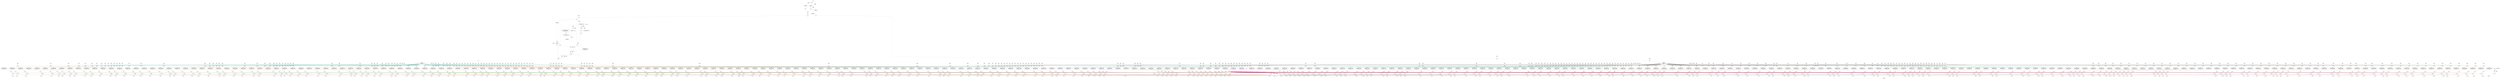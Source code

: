 digraph processingKernel_post_dsp_extraction{
	NodeInput6 [shape=invhouse, label="z\nID: 6"];
	NodeSlice11 [label="[95:64]\nID: 11"];
	NodeReinterpret12 [label="<{HWFloat:8, 24}>\nID: 12"];
	NodeConstantRawBits3447 [shape=box, label="1.0\nID: 3447"];
	NodeConstantRawBits2 [shape=box, label="1.8446744073709552E19\nID: 2"];
	NodeCounter3 [shape=hexagon, label="cnt\nID: 3"];
	NodeSlice7 [label="[31:0]\nID: 7"];
	NodeReinterpret8 [label="<{HWFloat:8, 24}>\nID: 8"];
	NodeSlice9 [label="[63:32]\nID: 9"];
	NodeReinterpret10 [label="<{HWFloat:8, 24}>\nID: 10"];
	NodeSlice13 [label="[127:96]\nID: 13"];
	NodeReinterpret14 [label="<{HWFloat:8, 24}>\nID: 14"];
	NodeConstantRawBits3446 [shape=box, label="1.0\nID: 3446"];
	NodeAdd1892 [label="+\nID: 1892"];
	NodeEqInlined2522 [label="==\nID: 2522"];
	NodeConstantRawBits2517 [shape=box, label="0x00000000\nID: 2517"];
	NodeConstantRawBits2518 [shape=box, label="0x00000000\nID: 2518"];
	NodeConstantRawBits75 [shape=box, label="1.0\nID: 75"];
	NodePulse76 [label="pulse(1)\nID: 76"];
	NodeStreamOffset1286 [shape=diamond, label="-1\nID: 1286"];
	NodeConstantRawBits3445 [shape=box, label="100.0\nID: 3445"];
	NodeMul24 [label="*\nID: 24"];
	NodeMul25 [label="*\nID: 25"];
	NodeAdd26 [label="+\nID: 26"];
	NodeSqrt27 [label="sqrt\nID: 27"];
	NodeDiv29 [label="/\nID: 29"];
	NodeConstantRawBits3444 [shape=box, label="100.0\nID: 3444"];
	NodeMul31 [label="*\nID: 31"];
	NodeNeg32 [label="(-)\nID: 32"];
	NodeSlice33 [label="[30:23]\nID: 33"];
	NodeReinterpret34 [label="<{HWOffsetFix:8, 0, UNSIGNED}>\nID: 34"];
	NodeConstantRawBits3443 [shape=box, label="127.0\nID: 3443"];
	NodeSub36 [label="-\nID: 36"];
	NodeSlice2523 [label="[8:8]\nID: 2523"];
	NodeReinterpret2524 [label="<{HWOffsetFix:1, 0, UNSIGNED}>\nID: 2524"];
	NodeConstantRawBits3442 [shape=box, label="-127.0\nID: 3442"];
	NodeEqInlined2525 [label="==\nID: 2525"];
	NodeNot56 [label="~\nID: 56"];
	NodeAnd57 [label="&\nID: 57"];
	NodeConstantRawBits3441 [shape=box, label="0.0\nID: 3441"];
	NodeGt51 [label=">\nID: 51"];
	NodeReinterpret2526 [label="<{HWRawBits:32}>\nID: 2526"];
	NodeConstantRawBits3440 [shape=box, label="23.0\nID: 3440"];
	NodeSub39 [label="-\nID: 39"];
	NodeConstantRawBits3439 [shape=box, label="0.0\nID: 3439"];
	NodeGtInlined2527 [label=">\nID: 2527"];
	NodeConstantRawBits40 [shape=box, label="4.294967295E9\nID: 40"];
	NodeCast43 [label="NodeCast
{HWOffsetFix:9, 0, TWOSCOMPLEMENT} 
->
 {HWOffsetFix:5, 0, UNSIGNED}\nID: 43"];
	NodeShift44 [label="<<\nID: 44"];
	NodeReinterpret45 [label="<{HWOffsetFix:32, 0, UNSIGNED}>\nID: 45"];
	NodeMux46 [shape=invtrapezium, height=0.5, label="MUX\nID: 46"];
	NodeReinterpret47 [label="<{HWRawBits:32}>\nID: 47"];
	NodeAnd48 [label="&\nID: 48"];
	NodeReinterpret49 [label="<{HWFloat:8, 24}>\nID: 49"];
	NodeNeq58 [label="!=\nID: 58"];
	NodeAnd59 [label="&\nID: 59"];
	NodeConstantRawBits62 [shape=box, label="2.0\nID: 62"];
	NodeConstantRawBits61 [shape=box, label="3.0\nID: 61"];
	NodeMux63 [shape=invtrapezium, height=0.5, label="MUX\nID: 63"];
	NodeConstantRawBits64 [shape=box, label="0.0\nID: 64"];
	NodeMux65 [shape=invtrapezium, height=0.5, label="MUX\nID: 65"];
	NodeCast60 [label="NodeCast
{HWOffsetFix:1, 0, UNSIGNED} 
->
 {HWOffsetFix:2, 0, UNSIGNED}\nID: 60"];
	NodeMux66 [shape=invtrapezium, height=0.5, label="MUX\nID: 66"];
	NodeConstantRawBits2519 [shape=box, label="0.0\nID: 2519"];
	NodeConstantRawBits67 [shape=box, label="1.0\nID: 67"];
	NodeConstantRawBits3438 [shape=box, label="1.0\nID: 3438"];
	NodeAdd71 [label="+\nID: 71"];
	NodeMux72 [shape=invtrapezium, height=0.5, label="MUX\nID: 72"];
	NodeNeg73 [label="(-)\nID: 73"];
	NodeCast74 [label="NodeCast
{HWFloat:8, 24} 
->
 {HWOffsetFix:32, 0, UNSIGNED}\nID: 74"];
	NodeEqInlined2528 [label="==\nID: 2528"];
	NodeCast1285 [label="NodeCast
{HWOffsetFix:1, 0, UNSIGNED} 
->
 {HWOffsetFix:32, 0, UNSIGNED}\nID: 1285"];
	NodeAdd1287 [label="+\nID: 1287"];
	NodeMux1288 [shape=invtrapezium, height=0.5, label="MUX\nID: 1288"];
	NodeStreamOffset1274 [shape=diamond, label="-1\nID: 1274"];
	NodeConstantRawBits3437 [shape=box, label="99.0\nID: 3437"];
	NodeEqInlined2529 [label="==\nID: 2529"];
	NodeCast1273 [label="NodeCast
{HWOffsetFix:1, 0, UNSIGNED} 
->
 {HWOffsetFix:32, 0, UNSIGNED}\nID: 1273"];
	NodeAdd1275 [label="+\nID: 1275"];
	NodeMux1276 [shape=invtrapezium, height=0.5, label="MUX\nID: 1276"];
	NodeStreamOffset1262 [shape=diamond, label="-1\nID: 1262"];
	NodeConstantRawBits3436 [shape=box, label="98.0\nID: 3436"];
	NodeEqInlined2530 [label="==\nID: 2530"];
	NodeCast1261 [label="NodeCast
{HWOffsetFix:1, 0, UNSIGNED} 
->
 {HWOffsetFix:32, 0, UNSIGNED}\nID: 1261"];
	NodeAdd1263 [label="+\nID: 1263"];
	NodeMux1264 [shape=invtrapezium, height=0.5, label="MUX\nID: 1264"];
	NodeStreamOffset1250 [shape=diamond, label="-1\nID: 1250"];
	NodeConstantRawBits3435 [shape=box, label="97.0\nID: 3435"];
	NodeEqInlined2531 [label="==\nID: 2531"];
	NodeCast1249 [label="NodeCast
{HWOffsetFix:1, 0, UNSIGNED} 
->
 {HWOffsetFix:32, 0, UNSIGNED}\nID: 1249"];
	NodeAdd1251 [label="+\nID: 1251"];
	NodeMux1252 [shape=invtrapezium, height=0.5, label="MUX\nID: 1252"];
	NodeStreamOffset1238 [shape=diamond, label="-1\nID: 1238"];
	NodeConstantRawBits3434 [shape=box, label="96.0\nID: 3434"];
	NodeEqInlined2532 [label="==\nID: 2532"];
	NodeCast1237 [label="NodeCast
{HWOffsetFix:1, 0, UNSIGNED} 
->
 {HWOffsetFix:32, 0, UNSIGNED}\nID: 1237"];
	NodeAdd1239 [label="+\nID: 1239"];
	NodeMux1240 [shape=invtrapezium, height=0.5, label="MUX\nID: 1240"];
	NodeStreamOffset1226 [shape=diamond, label="-1\nID: 1226"];
	NodeConstantRawBits3433 [shape=box, label="95.0\nID: 3433"];
	NodeEqInlined2533 [label="==\nID: 2533"];
	NodeCast1225 [label="NodeCast
{HWOffsetFix:1, 0, UNSIGNED} 
->
 {HWOffsetFix:32, 0, UNSIGNED}\nID: 1225"];
	NodeAdd1227 [label="+\nID: 1227"];
	NodeMux1228 [shape=invtrapezium, height=0.5, label="MUX\nID: 1228"];
	NodeStreamOffset1214 [shape=diamond, label="-1\nID: 1214"];
	NodeConstantRawBits3432 [shape=box, label="94.0\nID: 3432"];
	NodeEqInlined2534 [label="==\nID: 2534"];
	NodeCast1213 [label="NodeCast
{HWOffsetFix:1, 0, UNSIGNED} 
->
 {HWOffsetFix:32, 0, UNSIGNED}\nID: 1213"];
	NodeAdd1215 [label="+\nID: 1215"];
	NodeMux1216 [shape=invtrapezium, height=0.5, label="MUX\nID: 1216"];
	NodeStreamOffset1202 [shape=diamond, label="-1\nID: 1202"];
	NodeConstantRawBits3431 [shape=box, label="93.0\nID: 3431"];
	NodeEqInlined2535 [label="==\nID: 2535"];
	NodeCast1201 [label="NodeCast
{HWOffsetFix:1, 0, UNSIGNED} 
->
 {HWOffsetFix:32, 0, UNSIGNED}\nID: 1201"];
	NodeAdd1203 [label="+\nID: 1203"];
	NodeMux1204 [shape=invtrapezium, height=0.5, label="MUX\nID: 1204"];
	NodeStreamOffset1190 [shape=diamond, label="-1\nID: 1190"];
	NodeConstantRawBits3430 [shape=box, label="92.0\nID: 3430"];
	NodeEqInlined2536 [label="==\nID: 2536"];
	NodeCast1189 [label="NodeCast
{HWOffsetFix:1, 0, UNSIGNED} 
->
 {HWOffsetFix:32, 0, UNSIGNED}\nID: 1189"];
	NodeAdd1191 [label="+\nID: 1191"];
	NodeMux1192 [shape=invtrapezium, height=0.5, label="MUX\nID: 1192"];
	NodeStreamOffset1178 [shape=diamond, label="-1\nID: 1178"];
	NodeConstantRawBits3429 [shape=box, label="91.0\nID: 3429"];
	NodeEqInlined2537 [label="==\nID: 2537"];
	NodeCast1177 [label="NodeCast
{HWOffsetFix:1, 0, UNSIGNED} 
->
 {HWOffsetFix:32, 0, UNSIGNED}\nID: 1177"];
	NodeAdd1179 [label="+\nID: 1179"];
	NodeMux1180 [shape=invtrapezium, height=0.5, label="MUX\nID: 1180"];
	NodeStreamOffset1166 [shape=diamond, label="-1\nID: 1166"];
	NodeConstantRawBits3428 [shape=box, label="90.0\nID: 3428"];
	NodeEqInlined2538 [label="==\nID: 2538"];
	NodeCast1165 [label="NodeCast
{HWOffsetFix:1, 0, UNSIGNED} 
->
 {HWOffsetFix:32, 0, UNSIGNED}\nID: 1165"];
	NodeAdd1167 [label="+\nID: 1167"];
	NodeMux1168 [shape=invtrapezium, height=0.5, label="MUX\nID: 1168"];
	NodeStreamOffset1154 [shape=diamond, label="-1\nID: 1154"];
	NodeConstantRawBits3427 [shape=box, label="89.0\nID: 3427"];
	NodeEqInlined2539 [label="==\nID: 2539"];
	NodeCast1153 [label="NodeCast
{HWOffsetFix:1, 0, UNSIGNED} 
->
 {HWOffsetFix:32, 0, UNSIGNED}\nID: 1153"];
	NodeAdd1155 [label="+\nID: 1155"];
	NodeMux1156 [shape=invtrapezium, height=0.5, label="MUX\nID: 1156"];
	NodeStreamOffset1142 [shape=diamond, label="-1\nID: 1142"];
	NodeConstantRawBits3426 [shape=box, label="88.0\nID: 3426"];
	NodeEqInlined2540 [label="==\nID: 2540"];
	NodeCast1141 [label="NodeCast
{HWOffsetFix:1, 0, UNSIGNED} 
->
 {HWOffsetFix:32, 0, UNSIGNED}\nID: 1141"];
	NodeAdd1143 [label="+\nID: 1143"];
	NodeMux1144 [shape=invtrapezium, height=0.5, label="MUX\nID: 1144"];
	NodeStreamOffset1130 [shape=diamond, label="-1\nID: 1130"];
	NodeConstantRawBits3425 [shape=box, label="87.0\nID: 3425"];
	NodeEqInlined2541 [label="==\nID: 2541"];
	NodeCast1129 [label="NodeCast
{HWOffsetFix:1, 0, UNSIGNED} 
->
 {HWOffsetFix:32, 0, UNSIGNED}\nID: 1129"];
	NodeAdd1131 [label="+\nID: 1131"];
	NodeMux1132 [shape=invtrapezium, height=0.5, label="MUX\nID: 1132"];
	NodeStreamOffset1118 [shape=diamond, label="-1\nID: 1118"];
	NodeConstantRawBits3424 [shape=box, label="86.0\nID: 3424"];
	NodeEqInlined2542 [label="==\nID: 2542"];
	NodeCast1117 [label="NodeCast
{HWOffsetFix:1, 0, UNSIGNED} 
->
 {HWOffsetFix:32, 0, UNSIGNED}\nID: 1117"];
	NodeAdd1119 [label="+\nID: 1119"];
	NodeMux1120 [shape=invtrapezium, height=0.5, label="MUX\nID: 1120"];
	NodeStreamOffset1106 [shape=diamond, label="-1\nID: 1106"];
	NodeConstantRawBits3423 [shape=box, label="85.0\nID: 3423"];
	NodeEqInlined2543 [label="==\nID: 2543"];
	NodeCast1105 [label="NodeCast
{HWOffsetFix:1, 0, UNSIGNED} 
->
 {HWOffsetFix:32, 0, UNSIGNED}\nID: 1105"];
	NodeAdd1107 [label="+\nID: 1107"];
	NodeMux1108 [shape=invtrapezium, height=0.5, label="MUX\nID: 1108"];
	NodeStreamOffset1094 [shape=diamond, label="-1\nID: 1094"];
	NodeConstantRawBits3422 [shape=box, label="84.0\nID: 3422"];
	NodeEqInlined2544 [label="==\nID: 2544"];
	NodeCast1093 [label="NodeCast
{HWOffsetFix:1, 0, UNSIGNED} 
->
 {HWOffsetFix:32, 0, UNSIGNED}\nID: 1093"];
	NodeAdd1095 [label="+\nID: 1095"];
	NodeMux1096 [shape=invtrapezium, height=0.5, label="MUX\nID: 1096"];
	NodeStreamOffset1082 [shape=diamond, label="-1\nID: 1082"];
	NodeConstantRawBits3421 [shape=box, label="83.0\nID: 3421"];
	NodeEqInlined2545 [label="==\nID: 2545"];
	NodeCast1081 [label="NodeCast
{HWOffsetFix:1, 0, UNSIGNED} 
->
 {HWOffsetFix:32, 0, UNSIGNED}\nID: 1081"];
	NodeAdd1083 [label="+\nID: 1083"];
	NodeMux1084 [shape=invtrapezium, height=0.5, label="MUX\nID: 1084"];
	NodeStreamOffset1070 [shape=diamond, label="-1\nID: 1070"];
	NodeConstantRawBits3420 [shape=box, label="82.0\nID: 3420"];
	NodeEqInlined2546 [label="==\nID: 2546"];
	NodeCast1069 [label="NodeCast
{HWOffsetFix:1, 0, UNSIGNED} 
->
 {HWOffsetFix:32, 0, UNSIGNED}\nID: 1069"];
	NodeAdd1071 [label="+\nID: 1071"];
	NodeMux1072 [shape=invtrapezium, height=0.5, label="MUX\nID: 1072"];
	NodeStreamOffset1058 [shape=diamond, label="-1\nID: 1058"];
	NodeConstantRawBits3419 [shape=box, label="81.0\nID: 3419"];
	NodeEqInlined2547 [label="==\nID: 2547"];
	NodeCast1057 [label="NodeCast
{HWOffsetFix:1, 0, UNSIGNED} 
->
 {HWOffsetFix:32, 0, UNSIGNED}\nID: 1057"];
	NodeAdd1059 [label="+\nID: 1059"];
	NodeMux1060 [shape=invtrapezium, height=0.5, label="MUX\nID: 1060"];
	NodeStreamOffset1046 [shape=diamond, label="-1\nID: 1046"];
	NodeConstantRawBits3418 [shape=box, label="80.0\nID: 3418"];
	NodeEqInlined2548 [label="==\nID: 2548"];
	NodeCast1045 [label="NodeCast
{HWOffsetFix:1, 0, UNSIGNED} 
->
 {HWOffsetFix:32, 0, UNSIGNED}\nID: 1045"];
	NodeAdd1047 [label="+\nID: 1047"];
	NodeMux1048 [shape=invtrapezium, height=0.5, label="MUX\nID: 1048"];
	NodeStreamOffset1034 [shape=diamond, label="-1\nID: 1034"];
	NodeConstantRawBits3417 [shape=box, label="79.0\nID: 3417"];
	NodeEqInlined2549 [label="==\nID: 2549"];
	NodeCast1033 [label="NodeCast
{HWOffsetFix:1, 0, UNSIGNED} 
->
 {HWOffsetFix:32, 0, UNSIGNED}\nID: 1033"];
	NodeAdd1035 [label="+\nID: 1035"];
	NodeMux1036 [shape=invtrapezium, height=0.5, label="MUX\nID: 1036"];
	NodeStreamOffset1022 [shape=diamond, label="-1\nID: 1022"];
	NodeConstantRawBits3416 [shape=box, label="78.0\nID: 3416"];
	NodeEqInlined2550 [label="==\nID: 2550"];
	NodeCast1021 [label="NodeCast
{HWOffsetFix:1, 0, UNSIGNED} 
->
 {HWOffsetFix:32, 0, UNSIGNED}\nID: 1021"];
	NodeAdd1023 [label="+\nID: 1023"];
	NodeMux1024 [shape=invtrapezium, height=0.5, label="MUX\nID: 1024"];
	NodeStreamOffset1010 [shape=diamond, label="-1\nID: 1010"];
	NodeConstantRawBits3415 [shape=box, label="77.0\nID: 3415"];
	NodeEqInlined2551 [label="==\nID: 2551"];
	NodeCast1009 [label="NodeCast
{HWOffsetFix:1, 0, UNSIGNED} 
->
 {HWOffsetFix:32, 0, UNSIGNED}\nID: 1009"];
	NodeAdd1011 [label="+\nID: 1011"];
	NodeMux1012 [shape=invtrapezium, height=0.5, label="MUX\nID: 1012"];
	NodeStreamOffset998 [shape=diamond, label="-1\nID: 998"];
	NodeConstantRawBits3414 [shape=box, label="76.0\nID: 3414"];
	NodeEqInlined2552 [label="==\nID: 2552"];
	NodeCast997 [label="NodeCast
{HWOffsetFix:1, 0, UNSIGNED} 
->
 {HWOffsetFix:32, 0, UNSIGNED}\nID: 997"];
	NodeAdd999 [label="+\nID: 999"];
	NodeMux1000 [shape=invtrapezium, height=0.5, label="MUX\nID: 1000"];
	NodeStreamOffset986 [shape=diamond, label="-1\nID: 986"];
	NodeConstantRawBits3413 [shape=box, label="75.0\nID: 3413"];
	NodeEqInlined2553 [label="==\nID: 2553"];
	NodeCast985 [label="NodeCast
{HWOffsetFix:1, 0, UNSIGNED} 
->
 {HWOffsetFix:32, 0, UNSIGNED}\nID: 985"];
	NodeAdd987 [label="+\nID: 987"];
	NodeMux988 [shape=invtrapezium, height=0.5, label="MUX\nID: 988"];
	NodeStreamOffset974 [shape=diamond, label="-1\nID: 974"];
	NodeConstantRawBits3412 [shape=box, label="74.0\nID: 3412"];
	NodeEqInlined2554 [label="==\nID: 2554"];
	NodeCast973 [label="NodeCast
{HWOffsetFix:1, 0, UNSIGNED} 
->
 {HWOffsetFix:32, 0, UNSIGNED}\nID: 973"];
	NodeAdd975 [label="+\nID: 975"];
	NodeMux976 [shape=invtrapezium, height=0.5, label="MUX\nID: 976"];
	NodeStreamOffset962 [shape=diamond, label="-1\nID: 962"];
	NodeConstantRawBits3411 [shape=box, label="73.0\nID: 3411"];
	NodeEqInlined2555 [label="==\nID: 2555"];
	NodeCast961 [label="NodeCast
{HWOffsetFix:1, 0, UNSIGNED} 
->
 {HWOffsetFix:32, 0, UNSIGNED}\nID: 961"];
	NodeAdd963 [label="+\nID: 963"];
	NodeMux964 [shape=invtrapezium, height=0.5, label="MUX\nID: 964"];
	NodeStreamOffset950 [shape=diamond, label="-1\nID: 950"];
	NodeConstantRawBits3410 [shape=box, label="72.0\nID: 3410"];
	NodeEqInlined2556 [label="==\nID: 2556"];
	NodeCast949 [label="NodeCast
{HWOffsetFix:1, 0, UNSIGNED} 
->
 {HWOffsetFix:32, 0, UNSIGNED}\nID: 949"];
	NodeAdd951 [label="+\nID: 951"];
	NodeMux952 [shape=invtrapezium, height=0.5, label="MUX\nID: 952"];
	NodeStreamOffset938 [shape=diamond, label="-1\nID: 938"];
	NodeConstantRawBits3409 [shape=box, label="71.0\nID: 3409"];
	NodeEqInlined2557 [label="==\nID: 2557"];
	NodeCast937 [label="NodeCast
{HWOffsetFix:1, 0, UNSIGNED} 
->
 {HWOffsetFix:32, 0, UNSIGNED}\nID: 937"];
	NodeAdd939 [label="+\nID: 939"];
	NodeMux940 [shape=invtrapezium, height=0.5, label="MUX\nID: 940"];
	NodeStreamOffset926 [shape=diamond, label="-1\nID: 926"];
	NodeConstantRawBits3408 [shape=box, label="70.0\nID: 3408"];
	NodeEqInlined2558 [label="==\nID: 2558"];
	NodeCast925 [label="NodeCast
{HWOffsetFix:1, 0, UNSIGNED} 
->
 {HWOffsetFix:32, 0, UNSIGNED}\nID: 925"];
	NodeAdd927 [label="+\nID: 927"];
	NodeMux928 [shape=invtrapezium, height=0.5, label="MUX\nID: 928"];
	NodeStreamOffset914 [shape=diamond, label="-1\nID: 914"];
	NodeConstantRawBits3407 [shape=box, label="69.0\nID: 3407"];
	NodeEqInlined2559 [label="==\nID: 2559"];
	NodeCast913 [label="NodeCast
{HWOffsetFix:1, 0, UNSIGNED} 
->
 {HWOffsetFix:32, 0, UNSIGNED}\nID: 913"];
	NodeAdd915 [label="+\nID: 915"];
	NodeMux916 [shape=invtrapezium, height=0.5, label="MUX\nID: 916"];
	NodeStreamOffset902 [shape=diamond, label="-1\nID: 902"];
	NodeConstantRawBits3406 [shape=box, label="68.0\nID: 3406"];
	NodeEqInlined2560 [label="==\nID: 2560"];
	NodeCast901 [label="NodeCast
{HWOffsetFix:1, 0, UNSIGNED} 
->
 {HWOffsetFix:32, 0, UNSIGNED}\nID: 901"];
	NodeAdd903 [label="+\nID: 903"];
	NodeMux904 [shape=invtrapezium, height=0.5, label="MUX\nID: 904"];
	NodeStreamOffset890 [shape=diamond, label="-1\nID: 890"];
	NodeConstantRawBits3405 [shape=box, label="67.0\nID: 3405"];
	NodeEqInlined2561 [label="==\nID: 2561"];
	NodeCast889 [label="NodeCast
{HWOffsetFix:1, 0, UNSIGNED} 
->
 {HWOffsetFix:32, 0, UNSIGNED}\nID: 889"];
	NodeAdd891 [label="+\nID: 891"];
	NodeMux892 [shape=invtrapezium, height=0.5, label="MUX\nID: 892"];
	NodeStreamOffset878 [shape=diamond, label="-1\nID: 878"];
	NodeConstantRawBits3404 [shape=box, label="66.0\nID: 3404"];
	NodeEqInlined2562 [label="==\nID: 2562"];
	NodeCast877 [label="NodeCast
{HWOffsetFix:1, 0, UNSIGNED} 
->
 {HWOffsetFix:32, 0, UNSIGNED}\nID: 877"];
	NodeAdd879 [label="+\nID: 879"];
	NodeMux880 [shape=invtrapezium, height=0.5, label="MUX\nID: 880"];
	NodeStreamOffset866 [shape=diamond, label="-1\nID: 866"];
	NodeConstantRawBits3403 [shape=box, label="65.0\nID: 3403"];
	NodeEqInlined2563 [label="==\nID: 2563"];
	NodeCast865 [label="NodeCast
{HWOffsetFix:1, 0, UNSIGNED} 
->
 {HWOffsetFix:32, 0, UNSIGNED}\nID: 865"];
	NodeAdd867 [label="+\nID: 867"];
	NodeMux868 [shape=invtrapezium, height=0.5, label="MUX\nID: 868"];
	NodeStreamOffset854 [shape=diamond, label="-1\nID: 854"];
	NodeConstantRawBits3402 [shape=box, label="64.0\nID: 3402"];
	NodeEqInlined2564 [label="==\nID: 2564"];
	NodeCast853 [label="NodeCast
{HWOffsetFix:1, 0, UNSIGNED} 
->
 {HWOffsetFix:32, 0, UNSIGNED}\nID: 853"];
	NodeAdd855 [label="+\nID: 855"];
	NodeMux856 [shape=invtrapezium, height=0.5, label="MUX\nID: 856"];
	NodeStreamOffset842 [shape=diamond, label="-1\nID: 842"];
	NodeConstantRawBits3401 [shape=box, label="63.0\nID: 3401"];
	NodeEqInlined2565 [label="==\nID: 2565"];
	NodeCast841 [label="NodeCast
{HWOffsetFix:1, 0, UNSIGNED} 
->
 {HWOffsetFix:32, 0, UNSIGNED}\nID: 841"];
	NodeAdd843 [label="+\nID: 843"];
	NodeMux844 [shape=invtrapezium, height=0.5, label="MUX\nID: 844"];
	NodeStreamOffset830 [shape=diamond, label="-1\nID: 830"];
	NodeConstantRawBits3400 [shape=box, label="62.0\nID: 3400"];
	NodeEqInlined2566 [label="==\nID: 2566"];
	NodeCast829 [label="NodeCast
{HWOffsetFix:1, 0, UNSIGNED} 
->
 {HWOffsetFix:32, 0, UNSIGNED}\nID: 829"];
	NodeAdd831 [label="+\nID: 831"];
	NodeMux832 [shape=invtrapezium, height=0.5, label="MUX\nID: 832"];
	NodeStreamOffset818 [shape=diamond, label="-1\nID: 818"];
	NodeConstantRawBits3399 [shape=box, label="61.0\nID: 3399"];
	NodeEqInlined2567 [label="==\nID: 2567"];
	NodeCast817 [label="NodeCast
{HWOffsetFix:1, 0, UNSIGNED} 
->
 {HWOffsetFix:32, 0, UNSIGNED}\nID: 817"];
	NodeAdd819 [label="+\nID: 819"];
	NodeMux820 [shape=invtrapezium, height=0.5, label="MUX\nID: 820"];
	NodeStreamOffset806 [shape=diamond, label="-1\nID: 806"];
	NodeConstantRawBits3398 [shape=box, label="60.0\nID: 3398"];
	NodeEqInlined2568 [label="==\nID: 2568"];
	NodeCast805 [label="NodeCast
{HWOffsetFix:1, 0, UNSIGNED} 
->
 {HWOffsetFix:32, 0, UNSIGNED}\nID: 805"];
	NodeAdd807 [label="+\nID: 807"];
	NodeMux808 [shape=invtrapezium, height=0.5, label="MUX\nID: 808"];
	NodeStreamOffset794 [shape=diamond, label="-1\nID: 794"];
	NodeConstantRawBits3397 [shape=box, label="59.0\nID: 3397"];
	NodeEqInlined2569 [label="==\nID: 2569"];
	NodeCast793 [label="NodeCast
{HWOffsetFix:1, 0, UNSIGNED} 
->
 {HWOffsetFix:32, 0, UNSIGNED}\nID: 793"];
	NodeAdd795 [label="+\nID: 795"];
	NodeMux796 [shape=invtrapezium, height=0.5, label="MUX\nID: 796"];
	NodeStreamOffset782 [shape=diamond, label="-1\nID: 782"];
	NodeConstantRawBits3396 [shape=box, label="58.0\nID: 3396"];
	NodeEqInlined2570 [label="==\nID: 2570"];
	NodeCast781 [label="NodeCast
{HWOffsetFix:1, 0, UNSIGNED} 
->
 {HWOffsetFix:32, 0, UNSIGNED}\nID: 781"];
	NodeAdd783 [label="+\nID: 783"];
	NodeMux784 [shape=invtrapezium, height=0.5, label="MUX\nID: 784"];
	NodeStreamOffset770 [shape=diamond, label="-1\nID: 770"];
	NodeConstantRawBits3395 [shape=box, label="57.0\nID: 3395"];
	NodeEqInlined2571 [label="==\nID: 2571"];
	NodeCast769 [label="NodeCast
{HWOffsetFix:1, 0, UNSIGNED} 
->
 {HWOffsetFix:32, 0, UNSIGNED}\nID: 769"];
	NodeAdd771 [label="+\nID: 771"];
	NodeMux772 [shape=invtrapezium, height=0.5, label="MUX\nID: 772"];
	NodeStreamOffset758 [shape=diamond, label="-1\nID: 758"];
	NodeConstantRawBits3394 [shape=box, label="56.0\nID: 3394"];
	NodeEqInlined2572 [label="==\nID: 2572"];
	NodeCast757 [label="NodeCast
{HWOffsetFix:1, 0, UNSIGNED} 
->
 {HWOffsetFix:32, 0, UNSIGNED}\nID: 757"];
	NodeAdd759 [label="+\nID: 759"];
	NodeMux760 [shape=invtrapezium, height=0.5, label="MUX\nID: 760"];
	NodeStreamOffset746 [shape=diamond, label="-1\nID: 746"];
	NodeConstantRawBits3393 [shape=box, label="55.0\nID: 3393"];
	NodeEqInlined2573 [label="==\nID: 2573"];
	NodeCast745 [label="NodeCast
{HWOffsetFix:1, 0, UNSIGNED} 
->
 {HWOffsetFix:32, 0, UNSIGNED}\nID: 745"];
	NodeAdd747 [label="+\nID: 747"];
	NodeMux748 [shape=invtrapezium, height=0.5, label="MUX\nID: 748"];
	NodeStreamOffset734 [shape=diamond, label="-1\nID: 734"];
	NodeConstantRawBits3392 [shape=box, label="54.0\nID: 3392"];
	NodeEqInlined2574 [label="==\nID: 2574"];
	NodeCast733 [label="NodeCast
{HWOffsetFix:1, 0, UNSIGNED} 
->
 {HWOffsetFix:32, 0, UNSIGNED}\nID: 733"];
	NodeAdd735 [label="+\nID: 735"];
	NodeMux736 [shape=invtrapezium, height=0.5, label="MUX\nID: 736"];
	NodeStreamOffset722 [shape=diamond, label="-1\nID: 722"];
	NodeConstantRawBits3391 [shape=box, label="53.0\nID: 3391"];
	NodeEqInlined2575 [label="==\nID: 2575"];
	NodeCast721 [label="NodeCast
{HWOffsetFix:1, 0, UNSIGNED} 
->
 {HWOffsetFix:32, 0, UNSIGNED}\nID: 721"];
	NodeAdd723 [label="+\nID: 723"];
	NodeMux724 [shape=invtrapezium, height=0.5, label="MUX\nID: 724"];
	NodeStreamOffset710 [shape=diamond, label="-1\nID: 710"];
	NodeConstantRawBits3390 [shape=box, label="52.0\nID: 3390"];
	NodeEqInlined2576 [label="==\nID: 2576"];
	NodeCast709 [label="NodeCast
{HWOffsetFix:1, 0, UNSIGNED} 
->
 {HWOffsetFix:32, 0, UNSIGNED}\nID: 709"];
	NodeAdd711 [label="+\nID: 711"];
	NodeMux712 [shape=invtrapezium, height=0.5, label="MUX\nID: 712"];
	NodeStreamOffset698 [shape=diamond, label="-1\nID: 698"];
	NodeConstantRawBits3389 [shape=box, label="51.0\nID: 3389"];
	NodeEqInlined2577 [label="==\nID: 2577"];
	NodeCast697 [label="NodeCast
{HWOffsetFix:1, 0, UNSIGNED} 
->
 {HWOffsetFix:32, 0, UNSIGNED}\nID: 697"];
	NodeAdd699 [label="+\nID: 699"];
	NodeMux700 [shape=invtrapezium, height=0.5, label="MUX\nID: 700"];
	NodeStreamOffset686 [shape=diamond, label="-1\nID: 686"];
	NodeConstantRawBits3388 [shape=box, label="50.0\nID: 3388"];
	NodeEqInlined2578 [label="==\nID: 2578"];
	NodeCast685 [label="NodeCast
{HWOffsetFix:1, 0, UNSIGNED} 
->
 {HWOffsetFix:32, 0, UNSIGNED}\nID: 685"];
	NodeAdd687 [label="+\nID: 687"];
	NodeMux688 [shape=invtrapezium, height=0.5, label="MUX\nID: 688"];
	NodeStreamOffset674 [shape=diamond, label="-1\nID: 674"];
	NodeConstantRawBits3387 [shape=box, label="49.0\nID: 3387"];
	NodeEqInlined2579 [label="==\nID: 2579"];
	NodeCast673 [label="NodeCast
{HWOffsetFix:1, 0, UNSIGNED} 
->
 {HWOffsetFix:32, 0, UNSIGNED}\nID: 673"];
	NodeAdd675 [label="+\nID: 675"];
	NodeMux676 [shape=invtrapezium, height=0.5, label="MUX\nID: 676"];
	NodeStreamOffset662 [shape=diamond, label="-1\nID: 662"];
	NodeConstantRawBits3386 [shape=box, label="48.0\nID: 3386"];
	NodeEqInlined2580 [label="==\nID: 2580"];
	NodeCast661 [label="NodeCast
{HWOffsetFix:1, 0, UNSIGNED} 
->
 {HWOffsetFix:32, 0, UNSIGNED}\nID: 661"];
	NodeAdd663 [label="+\nID: 663"];
	NodeMux664 [shape=invtrapezium, height=0.5, label="MUX\nID: 664"];
	NodeStreamOffset650 [shape=diamond, label="-1\nID: 650"];
	NodeConstantRawBits3385 [shape=box, label="47.0\nID: 3385"];
	NodeEqInlined2581 [label="==\nID: 2581"];
	NodeCast649 [label="NodeCast
{HWOffsetFix:1, 0, UNSIGNED} 
->
 {HWOffsetFix:32, 0, UNSIGNED}\nID: 649"];
	NodeAdd651 [label="+\nID: 651"];
	NodeMux652 [shape=invtrapezium, height=0.5, label="MUX\nID: 652"];
	NodeStreamOffset638 [shape=diamond, label="-1\nID: 638"];
	NodeConstantRawBits3384 [shape=box, label="46.0\nID: 3384"];
	NodeEqInlined2582 [label="==\nID: 2582"];
	NodeCast637 [label="NodeCast
{HWOffsetFix:1, 0, UNSIGNED} 
->
 {HWOffsetFix:32, 0, UNSIGNED}\nID: 637"];
	NodeAdd639 [label="+\nID: 639"];
	NodeMux640 [shape=invtrapezium, height=0.5, label="MUX\nID: 640"];
	NodeStreamOffset626 [shape=diamond, label="-1\nID: 626"];
	NodeConstantRawBits3383 [shape=box, label="45.0\nID: 3383"];
	NodeEqInlined2583 [label="==\nID: 2583"];
	NodeCast625 [label="NodeCast
{HWOffsetFix:1, 0, UNSIGNED} 
->
 {HWOffsetFix:32, 0, UNSIGNED}\nID: 625"];
	NodeAdd627 [label="+\nID: 627"];
	NodeMux628 [shape=invtrapezium, height=0.5, label="MUX\nID: 628"];
	NodeStreamOffset614 [shape=diamond, label="-1\nID: 614"];
	NodeConstantRawBits3382 [shape=box, label="44.0\nID: 3382"];
	NodeEqInlined2584 [label="==\nID: 2584"];
	NodeCast613 [label="NodeCast
{HWOffsetFix:1, 0, UNSIGNED} 
->
 {HWOffsetFix:32, 0, UNSIGNED}\nID: 613"];
	NodeAdd615 [label="+\nID: 615"];
	NodeMux616 [shape=invtrapezium, height=0.5, label="MUX\nID: 616"];
	NodeStreamOffset602 [shape=diamond, label="-1\nID: 602"];
	NodeConstantRawBits3381 [shape=box, label="43.0\nID: 3381"];
	NodeEqInlined2585 [label="==\nID: 2585"];
	NodeCast601 [label="NodeCast
{HWOffsetFix:1, 0, UNSIGNED} 
->
 {HWOffsetFix:32, 0, UNSIGNED}\nID: 601"];
	NodeAdd603 [label="+\nID: 603"];
	NodeMux604 [shape=invtrapezium, height=0.5, label="MUX\nID: 604"];
	NodeStreamOffset590 [shape=diamond, label="-1\nID: 590"];
	NodeConstantRawBits3380 [shape=box, label="42.0\nID: 3380"];
	NodeEqInlined2586 [label="==\nID: 2586"];
	NodeCast589 [label="NodeCast
{HWOffsetFix:1, 0, UNSIGNED} 
->
 {HWOffsetFix:32, 0, UNSIGNED}\nID: 589"];
	NodeAdd591 [label="+\nID: 591"];
	NodeMux592 [shape=invtrapezium, height=0.5, label="MUX\nID: 592"];
	NodeStreamOffset578 [shape=diamond, label="-1\nID: 578"];
	NodeConstantRawBits3379 [shape=box, label="41.0\nID: 3379"];
	NodeEqInlined2587 [label="==\nID: 2587"];
	NodeCast577 [label="NodeCast
{HWOffsetFix:1, 0, UNSIGNED} 
->
 {HWOffsetFix:32, 0, UNSIGNED}\nID: 577"];
	NodeAdd579 [label="+\nID: 579"];
	NodeMux580 [shape=invtrapezium, height=0.5, label="MUX\nID: 580"];
	NodeStreamOffset566 [shape=diamond, label="-1\nID: 566"];
	NodeConstantRawBits3378 [shape=box, label="40.0\nID: 3378"];
	NodeEqInlined2588 [label="==\nID: 2588"];
	NodeCast565 [label="NodeCast
{HWOffsetFix:1, 0, UNSIGNED} 
->
 {HWOffsetFix:32, 0, UNSIGNED}\nID: 565"];
	NodeAdd567 [label="+\nID: 567"];
	NodeMux568 [shape=invtrapezium, height=0.5, label="MUX\nID: 568"];
	NodeStreamOffset554 [shape=diamond, label="-1\nID: 554"];
	NodeConstantRawBits3377 [shape=box, label="39.0\nID: 3377"];
	NodeEqInlined2589 [label="==\nID: 2589"];
	NodeCast553 [label="NodeCast
{HWOffsetFix:1, 0, UNSIGNED} 
->
 {HWOffsetFix:32, 0, UNSIGNED}\nID: 553"];
	NodeAdd555 [label="+\nID: 555"];
	NodeMux556 [shape=invtrapezium, height=0.5, label="MUX\nID: 556"];
	NodeStreamOffset542 [shape=diamond, label="-1\nID: 542"];
	NodeConstantRawBits3376 [shape=box, label="38.0\nID: 3376"];
	NodeEqInlined2590 [label="==\nID: 2590"];
	NodeCast541 [label="NodeCast
{HWOffsetFix:1, 0, UNSIGNED} 
->
 {HWOffsetFix:32, 0, UNSIGNED}\nID: 541"];
	NodeAdd543 [label="+\nID: 543"];
	NodeMux544 [shape=invtrapezium, height=0.5, label="MUX\nID: 544"];
	NodeStreamOffset530 [shape=diamond, label="-1\nID: 530"];
	NodeConstantRawBits3375 [shape=box, label="37.0\nID: 3375"];
	NodeEqInlined2591 [label="==\nID: 2591"];
	NodeCast529 [label="NodeCast
{HWOffsetFix:1, 0, UNSIGNED} 
->
 {HWOffsetFix:32, 0, UNSIGNED}\nID: 529"];
	NodeAdd531 [label="+\nID: 531"];
	NodeMux532 [shape=invtrapezium, height=0.5, label="MUX\nID: 532"];
	NodeStreamOffset518 [shape=diamond, label="-1\nID: 518"];
	NodeConstantRawBits3374 [shape=box, label="36.0\nID: 3374"];
	NodeEqInlined2592 [label="==\nID: 2592"];
	NodeCast517 [label="NodeCast
{HWOffsetFix:1, 0, UNSIGNED} 
->
 {HWOffsetFix:32, 0, UNSIGNED}\nID: 517"];
	NodeAdd519 [label="+\nID: 519"];
	NodeMux520 [shape=invtrapezium, height=0.5, label="MUX\nID: 520"];
	NodeStreamOffset506 [shape=diamond, label="-1\nID: 506"];
	NodeConstantRawBits3373 [shape=box, label="35.0\nID: 3373"];
	NodeEqInlined2593 [label="==\nID: 2593"];
	NodeCast505 [label="NodeCast
{HWOffsetFix:1, 0, UNSIGNED} 
->
 {HWOffsetFix:32, 0, UNSIGNED}\nID: 505"];
	NodeAdd507 [label="+\nID: 507"];
	NodeMux508 [shape=invtrapezium, height=0.5, label="MUX\nID: 508"];
	NodeStreamOffset494 [shape=diamond, label="-1\nID: 494"];
	NodeConstantRawBits3372 [shape=box, label="34.0\nID: 3372"];
	NodeEqInlined2594 [label="==\nID: 2594"];
	NodeCast493 [label="NodeCast
{HWOffsetFix:1, 0, UNSIGNED} 
->
 {HWOffsetFix:32, 0, UNSIGNED}\nID: 493"];
	NodeAdd495 [label="+\nID: 495"];
	NodeMux496 [shape=invtrapezium, height=0.5, label="MUX\nID: 496"];
	NodeStreamOffset482 [shape=diamond, label="-1\nID: 482"];
	NodeConstantRawBits3371 [shape=box, label="33.0\nID: 3371"];
	NodeEqInlined2595 [label="==\nID: 2595"];
	NodeCast481 [label="NodeCast
{HWOffsetFix:1, 0, UNSIGNED} 
->
 {HWOffsetFix:32, 0, UNSIGNED}\nID: 481"];
	NodeAdd483 [label="+\nID: 483"];
	NodeMux484 [shape=invtrapezium, height=0.5, label="MUX\nID: 484"];
	NodeStreamOffset470 [shape=diamond, label="-1\nID: 470"];
	NodeConstantRawBits3370 [shape=box, label="32.0\nID: 3370"];
	NodeEqInlined2596 [label="==\nID: 2596"];
	NodeCast469 [label="NodeCast
{HWOffsetFix:1, 0, UNSIGNED} 
->
 {HWOffsetFix:32, 0, UNSIGNED}\nID: 469"];
	NodeAdd471 [label="+\nID: 471"];
	NodeMux472 [shape=invtrapezium, height=0.5, label="MUX\nID: 472"];
	NodeStreamOffset458 [shape=diamond, label="-1\nID: 458"];
	NodeConstantRawBits3369 [shape=box, label="31.0\nID: 3369"];
	NodeEqInlined2597 [label="==\nID: 2597"];
	NodeCast457 [label="NodeCast
{HWOffsetFix:1, 0, UNSIGNED} 
->
 {HWOffsetFix:32, 0, UNSIGNED}\nID: 457"];
	NodeAdd459 [label="+\nID: 459"];
	NodeMux460 [shape=invtrapezium, height=0.5, label="MUX\nID: 460"];
	NodeStreamOffset446 [shape=diamond, label="-1\nID: 446"];
	NodeConstantRawBits3368 [shape=box, label="30.0\nID: 3368"];
	NodeEqInlined2598 [label="==\nID: 2598"];
	NodeCast445 [label="NodeCast
{HWOffsetFix:1, 0, UNSIGNED} 
->
 {HWOffsetFix:32, 0, UNSIGNED}\nID: 445"];
	NodeAdd447 [label="+\nID: 447"];
	NodeMux448 [shape=invtrapezium, height=0.5, label="MUX\nID: 448"];
	NodeStreamOffset434 [shape=diamond, label="-1\nID: 434"];
	NodeConstantRawBits3367 [shape=box, label="29.0\nID: 3367"];
	NodeEqInlined2599 [label="==\nID: 2599"];
	NodeCast433 [label="NodeCast
{HWOffsetFix:1, 0, UNSIGNED} 
->
 {HWOffsetFix:32, 0, UNSIGNED}\nID: 433"];
	NodeAdd435 [label="+\nID: 435"];
	NodeMux436 [shape=invtrapezium, height=0.5, label="MUX\nID: 436"];
	NodeStreamOffset422 [shape=diamond, label="-1\nID: 422"];
	NodeConstantRawBits3366 [shape=box, label="28.0\nID: 3366"];
	NodeEqInlined2600 [label="==\nID: 2600"];
	NodeCast421 [label="NodeCast
{HWOffsetFix:1, 0, UNSIGNED} 
->
 {HWOffsetFix:32, 0, UNSIGNED}\nID: 421"];
	NodeAdd423 [label="+\nID: 423"];
	NodeMux424 [shape=invtrapezium, height=0.5, label="MUX\nID: 424"];
	NodeStreamOffset410 [shape=diamond, label="-1\nID: 410"];
	NodeConstantRawBits3365 [shape=box, label="27.0\nID: 3365"];
	NodeEqInlined2601 [label="==\nID: 2601"];
	NodeCast409 [label="NodeCast
{HWOffsetFix:1, 0, UNSIGNED} 
->
 {HWOffsetFix:32, 0, UNSIGNED}\nID: 409"];
	NodeAdd411 [label="+\nID: 411"];
	NodeMux412 [shape=invtrapezium, height=0.5, label="MUX\nID: 412"];
	NodeStreamOffset398 [shape=diamond, label="-1\nID: 398"];
	NodeConstantRawBits3364 [shape=box, label="26.0\nID: 3364"];
	NodeEqInlined2602 [label="==\nID: 2602"];
	NodeCast397 [label="NodeCast
{HWOffsetFix:1, 0, UNSIGNED} 
->
 {HWOffsetFix:32, 0, UNSIGNED}\nID: 397"];
	NodeAdd399 [label="+\nID: 399"];
	NodeMux400 [shape=invtrapezium, height=0.5, label="MUX\nID: 400"];
	NodeStreamOffset386 [shape=diamond, label="-1\nID: 386"];
	NodeConstantRawBits3363 [shape=box, label="25.0\nID: 3363"];
	NodeEqInlined2603 [label="==\nID: 2603"];
	NodeCast385 [label="NodeCast
{HWOffsetFix:1, 0, UNSIGNED} 
->
 {HWOffsetFix:32, 0, UNSIGNED}\nID: 385"];
	NodeAdd387 [label="+\nID: 387"];
	NodeMux388 [shape=invtrapezium, height=0.5, label="MUX\nID: 388"];
	NodeStreamOffset374 [shape=diamond, label="-1\nID: 374"];
	NodeConstantRawBits3362 [shape=box, label="24.0\nID: 3362"];
	NodeEqInlined2604 [label="==\nID: 2604"];
	NodeCast373 [label="NodeCast
{HWOffsetFix:1, 0, UNSIGNED} 
->
 {HWOffsetFix:32, 0, UNSIGNED}\nID: 373"];
	NodeAdd375 [label="+\nID: 375"];
	NodeMux376 [shape=invtrapezium, height=0.5, label="MUX\nID: 376"];
	NodeStreamOffset362 [shape=diamond, label="-1\nID: 362"];
	NodeConstantRawBits3361 [shape=box, label="23.0\nID: 3361"];
	NodeEqInlined2605 [label="==\nID: 2605"];
	NodeCast361 [label="NodeCast
{HWOffsetFix:1, 0, UNSIGNED} 
->
 {HWOffsetFix:32, 0, UNSIGNED}\nID: 361"];
	NodeAdd363 [label="+\nID: 363"];
	NodeMux364 [shape=invtrapezium, height=0.5, label="MUX\nID: 364"];
	NodeStreamOffset350 [shape=diamond, label="-1\nID: 350"];
	NodeConstantRawBits3360 [shape=box, label="22.0\nID: 3360"];
	NodeEqInlined2606 [label="==\nID: 2606"];
	NodeCast349 [label="NodeCast
{HWOffsetFix:1, 0, UNSIGNED} 
->
 {HWOffsetFix:32, 0, UNSIGNED}\nID: 349"];
	NodeAdd351 [label="+\nID: 351"];
	NodeMux352 [shape=invtrapezium, height=0.5, label="MUX\nID: 352"];
	NodeStreamOffset338 [shape=diamond, label="-1\nID: 338"];
	NodeConstantRawBits3359 [shape=box, label="21.0\nID: 3359"];
	NodeEqInlined2607 [label="==\nID: 2607"];
	NodeCast337 [label="NodeCast
{HWOffsetFix:1, 0, UNSIGNED} 
->
 {HWOffsetFix:32, 0, UNSIGNED}\nID: 337"];
	NodeAdd339 [label="+\nID: 339"];
	NodeMux340 [shape=invtrapezium, height=0.5, label="MUX\nID: 340"];
	NodeStreamOffset326 [shape=diamond, label="-1\nID: 326"];
	NodeConstantRawBits3358 [shape=box, label="20.0\nID: 3358"];
	NodeEqInlined2608 [label="==\nID: 2608"];
	NodeCast325 [label="NodeCast
{HWOffsetFix:1, 0, UNSIGNED} 
->
 {HWOffsetFix:32, 0, UNSIGNED}\nID: 325"];
	NodeAdd327 [label="+\nID: 327"];
	NodeMux328 [shape=invtrapezium, height=0.5, label="MUX\nID: 328"];
	NodeStreamOffset314 [shape=diamond, label="-1\nID: 314"];
	NodeConstantRawBits3357 [shape=box, label="19.0\nID: 3357"];
	NodeEqInlined2609 [label="==\nID: 2609"];
	NodeCast313 [label="NodeCast
{HWOffsetFix:1, 0, UNSIGNED} 
->
 {HWOffsetFix:32, 0, UNSIGNED}\nID: 313"];
	NodeAdd315 [label="+\nID: 315"];
	NodeMux316 [shape=invtrapezium, height=0.5, label="MUX\nID: 316"];
	NodeStreamOffset302 [shape=diamond, label="-1\nID: 302"];
	NodeConstantRawBits3356 [shape=box, label="18.0\nID: 3356"];
	NodeEqInlined2610 [label="==\nID: 2610"];
	NodeCast301 [label="NodeCast
{HWOffsetFix:1, 0, UNSIGNED} 
->
 {HWOffsetFix:32, 0, UNSIGNED}\nID: 301"];
	NodeAdd303 [label="+\nID: 303"];
	NodeMux304 [shape=invtrapezium, height=0.5, label="MUX\nID: 304"];
	NodeStreamOffset290 [shape=diamond, label="-1\nID: 290"];
	NodeConstantRawBits3355 [shape=box, label="17.0\nID: 3355"];
	NodeEqInlined2611 [label="==\nID: 2611"];
	NodeCast289 [label="NodeCast
{HWOffsetFix:1, 0, UNSIGNED} 
->
 {HWOffsetFix:32, 0, UNSIGNED}\nID: 289"];
	NodeAdd291 [label="+\nID: 291"];
	NodeMux292 [shape=invtrapezium, height=0.5, label="MUX\nID: 292"];
	NodeStreamOffset278 [shape=diamond, label="-1\nID: 278"];
	NodeConstantRawBits3354 [shape=box, label="16.0\nID: 3354"];
	NodeEqInlined2612 [label="==\nID: 2612"];
	NodeCast277 [label="NodeCast
{HWOffsetFix:1, 0, UNSIGNED} 
->
 {HWOffsetFix:32, 0, UNSIGNED}\nID: 277"];
	NodeAdd279 [label="+\nID: 279"];
	NodeMux280 [shape=invtrapezium, height=0.5, label="MUX\nID: 280"];
	NodeStreamOffset266 [shape=diamond, label="-1\nID: 266"];
	NodeConstantRawBits3353 [shape=box, label="15.0\nID: 3353"];
	NodeEqInlined2613 [label="==\nID: 2613"];
	NodeCast265 [label="NodeCast
{HWOffsetFix:1, 0, UNSIGNED} 
->
 {HWOffsetFix:32, 0, UNSIGNED}\nID: 265"];
	NodeAdd267 [label="+\nID: 267"];
	NodeMux268 [shape=invtrapezium, height=0.5, label="MUX\nID: 268"];
	NodeStreamOffset254 [shape=diamond, label="-1\nID: 254"];
	NodeConstantRawBits3352 [shape=box, label="14.0\nID: 3352"];
	NodeEqInlined2614 [label="==\nID: 2614"];
	NodeCast253 [label="NodeCast
{HWOffsetFix:1, 0, UNSIGNED} 
->
 {HWOffsetFix:32, 0, UNSIGNED}\nID: 253"];
	NodeAdd255 [label="+\nID: 255"];
	NodeMux256 [shape=invtrapezium, height=0.5, label="MUX\nID: 256"];
	NodeStreamOffset242 [shape=diamond, label="-1\nID: 242"];
	NodeConstantRawBits3351 [shape=box, label="13.0\nID: 3351"];
	NodeEqInlined2615 [label="==\nID: 2615"];
	NodeCast241 [label="NodeCast
{HWOffsetFix:1, 0, UNSIGNED} 
->
 {HWOffsetFix:32, 0, UNSIGNED}\nID: 241"];
	NodeAdd243 [label="+\nID: 243"];
	NodeMux244 [shape=invtrapezium, height=0.5, label="MUX\nID: 244"];
	NodeStreamOffset230 [shape=diamond, label="-1\nID: 230"];
	NodeConstantRawBits3350 [shape=box, label="12.0\nID: 3350"];
	NodeEqInlined2616 [label="==\nID: 2616"];
	NodeCast229 [label="NodeCast
{HWOffsetFix:1, 0, UNSIGNED} 
->
 {HWOffsetFix:32, 0, UNSIGNED}\nID: 229"];
	NodeAdd231 [label="+\nID: 231"];
	NodeMux232 [shape=invtrapezium, height=0.5, label="MUX\nID: 232"];
	NodeStreamOffset218 [shape=diamond, label="-1\nID: 218"];
	NodeConstantRawBits3349 [shape=box, label="11.0\nID: 3349"];
	NodeEqInlined2617 [label="==\nID: 2617"];
	NodeCast217 [label="NodeCast
{HWOffsetFix:1, 0, UNSIGNED} 
->
 {HWOffsetFix:32, 0, UNSIGNED}\nID: 217"];
	NodeAdd219 [label="+\nID: 219"];
	NodeMux220 [shape=invtrapezium, height=0.5, label="MUX\nID: 220"];
	NodeStreamOffset206 [shape=diamond, label="-1\nID: 206"];
	NodeConstantRawBits3348 [shape=box, label="10.0\nID: 3348"];
	NodeEqInlined2618 [label="==\nID: 2618"];
	NodeCast205 [label="NodeCast
{HWOffsetFix:1, 0, UNSIGNED} 
->
 {HWOffsetFix:32, 0, UNSIGNED}\nID: 205"];
	NodeAdd207 [label="+\nID: 207"];
	NodeMux208 [shape=invtrapezium, height=0.5, label="MUX\nID: 208"];
	NodeStreamOffset194 [shape=diamond, label="-1\nID: 194"];
	NodeConstantRawBits3347 [shape=box, label="9.0\nID: 3347"];
	NodeEqInlined2619 [label="==\nID: 2619"];
	NodeCast193 [label="NodeCast
{HWOffsetFix:1, 0, UNSIGNED} 
->
 {HWOffsetFix:32, 0, UNSIGNED}\nID: 193"];
	NodeAdd195 [label="+\nID: 195"];
	NodeMux196 [shape=invtrapezium, height=0.5, label="MUX\nID: 196"];
	NodeStreamOffset182 [shape=diamond, label="-1\nID: 182"];
	NodeConstantRawBits3346 [shape=box, label="8.0\nID: 3346"];
	NodeEqInlined2620 [label="==\nID: 2620"];
	NodeCast181 [label="NodeCast
{HWOffsetFix:1, 0, UNSIGNED} 
->
 {HWOffsetFix:32, 0, UNSIGNED}\nID: 181"];
	NodeAdd183 [label="+\nID: 183"];
	NodeMux184 [shape=invtrapezium, height=0.5, label="MUX\nID: 184"];
	NodeStreamOffset170 [shape=diamond, label="-1\nID: 170"];
	NodeConstantRawBits3345 [shape=box, label="7.0\nID: 3345"];
	NodeEqInlined2621 [label="==\nID: 2621"];
	NodeCast169 [label="NodeCast
{HWOffsetFix:1, 0, UNSIGNED} 
->
 {HWOffsetFix:32, 0, UNSIGNED}\nID: 169"];
	NodeAdd171 [label="+\nID: 171"];
	NodeMux172 [shape=invtrapezium, height=0.5, label="MUX\nID: 172"];
	NodeStreamOffset158 [shape=diamond, label="-1\nID: 158"];
	NodeConstantRawBits3344 [shape=box, label="6.0\nID: 3344"];
	NodeEqInlined2622 [label="==\nID: 2622"];
	NodeCast157 [label="NodeCast
{HWOffsetFix:1, 0, UNSIGNED} 
->
 {HWOffsetFix:32, 0, UNSIGNED}\nID: 157"];
	NodeAdd159 [label="+\nID: 159"];
	NodeMux160 [shape=invtrapezium, height=0.5, label="MUX\nID: 160"];
	NodeStreamOffset146 [shape=diamond, label="-1\nID: 146"];
	NodeConstantRawBits3343 [shape=box, label="5.0\nID: 3343"];
	NodeEqInlined2623 [label="==\nID: 2623"];
	NodeCast145 [label="NodeCast
{HWOffsetFix:1, 0, UNSIGNED} 
->
 {HWOffsetFix:32, 0, UNSIGNED}\nID: 145"];
	NodeAdd147 [label="+\nID: 147"];
	NodeMux148 [shape=invtrapezium, height=0.5, label="MUX\nID: 148"];
	NodeStreamOffset134 [shape=diamond, label="-1\nID: 134"];
	NodeConstantRawBits3342 [shape=box, label="4.0\nID: 3342"];
	NodeEqInlined2624 [label="==\nID: 2624"];
	NodeCast133 [label="NodeCast
{HWOffsetFix:1, 0, UNSIGNED} 
->
 {HWOffsetFix:32, 0, UNSIGNED}\nID: 133"];
	NodeAdd135 [label="+\nID: 135"];
	NodeMux136 [shape=invtrapezium, height=0.5, label="MUX\nID: 136"];
	NodeStreamOffset122 [shape=diamond, label="-1\nID: 122"];
	NodeConstantRawBits3341 [shape=box, label="3.0\nID: 3341"];
	NodeEqInlined2625 [label="==\nID: 2625"];
	NodeCast121 [label="NodeCast
{HWOffsetFix:1, 0, UNSIGNED} 
->
 {HWOffsetFix:32, 0, UNSIGNED}\nID: 121"];
	NodeAdd123 [label="+\nID: 123"];
	NodeMux124 [shape=invtrapezium, height=0.5, label="MUX\nID: 124"];
	NodeStreamOffset110 [shape=diamond, label="-1\nID: 110"];
	NodeConstantRawBits3340 [shape=box, label="2.0\nID: 3340"];
	NodeEqInlined2626 [label="==\nID: 2626"];
	NodeCast109 [label="NodeCast
{HWOffsetFix:1, 0, UNSIGNED} 
->
 {HWOffsetFix:32, 0, UNSIGNED}\nID: 109"];
	NodeAdd111 [label="+\nID: 111"];
	NodeMux112 [shape=invtrapezium, height=0.5, label="MUX\nID: 112"];
	NodeStreamOffset98 [shape=diamond, label="-1\nID: 98"];
	NodeConstantRawBits3339 [shape=box, label="1.0\nID: 3339"];
	NodeEqInlined2627 [label="==\nID: 2627"];
	NodeCast97 [label="NodeCast
{HWOffsetFix:1, 0, UNSIGNED} 
->
 {HWOffsetFix:32, 0, UNSIGNED}\nID: 97"];
	NodeAdd99 [label="+\nID: 99"];
	NodeMux100 [shape=invtrapezium, height=0.5, label="MUX\nID: 100"];
	NodeStreamOffset86 [shape=diamond, label="-1\nID: 86"];
	NodeConstantRawBits3338 [shape=box, label="0.0\nID: 3338"];
	NodeEqInlined2628 [label="==\nID: 2628"];
	NodeCast85 [label="NodeCast
{HWOffsetFix:1, 0, UNSIGNED} 
->
 {HWOffsetFix:32, 0, UNSIGNED}\nID: 85"];
	NodeAdd87 [label="+\nID: 87"];
	NodeMux88 [shape=invtrapezium, height=0.5, label="MUX\nID: 88"];
	NodeStreamOffset1886 [shape=diamond, label="-1\nID: 1886"];
	NodeConstantRawBits3337 [shape=box, label="200.0\nID: 3337"];
	NodeDiv15 [label="/\nID: 15"];
	NodeConstantRawBits3336 [shape=box, label="1.0\nID: 3336"];
	NodeAdd18 [label="+\nID: 18"];
	NodeConstantRawBits3335 [shape=box, label="100.0\nID: 3335"];
	NodeMul20 [label="*\nID: 20"];
	NodeCast21 [label="NodeCast
{HWFloat:8, 24} 
->
 {HWOffsetFix:32, 0, UNSIGNED}\nID: 21"];
	NodeEqInlined2629 [label="==\nID: 2629"];
	NodeCast1885 [label="NodeCast
{HWOffsetFix:1, 0, UNSIGNED} 
->
 {HWOffsetFix:32, 0, UNSIGNED}\nID: 1885"];
	NodeAdd1887 [label="+\nID: 1887"];
	NodeMux1888 [shape=invtrapezium, height=0.5, label="MUX\nID: 1888"];
	NodeStreamOffset1880 [shape=diamond, label="-1\nID: 1880"];
	NodeConstantRawBits3334 [shape=box, label="199.0\nID: 3334"];
	NodeEqInlined2630 [label="==\nID: 2630"];
	NodeCast1879 [label="NodeCast
{HWOffsetFix:1, 0, UNSIGNED} 
->
 {HWOffsetFix:32, 0, UNSIGNED}\nID: 1879"];
	NodeAdd1881 [label="+\nID: 1881"];
	NodeMux1882 [shape=invtrapezium, height=0.5, label="MUX\nID: 1882"];
	NodeStreamOffset1874 [shape=diamond, label="-1\nID: 1874"];
	NodeConstantRawBits3333 [shape=box, label="198.0\nID: 3333"];
	NodeEqInlined2631 [label="==\nID: 2631"];
	NodeCast1873 [label="NodeCast
{HWOffsetFix:1, 0, UNSIGNED} 
->
 {HWOffsetFix:32, 0, UNSIGNED}\nID: 1873"];
	NodeAdd1875 [label="+\nID: 1875"];
	NodeMux1876 [shape=invtrapezium, height=0.5, label="MUX\nID: 1876"];
	NodeStreamOffset1868 [shape=diamond, label="-1\nID: 1868"];
	NodeConstantRawBits3332 [shape=box, label="197.0\nID: 3332"];
	NodeEqInlined2632 [label="==\nID: 2632"];
	NodeCast1867 [label="NodeCast
{HWOffsetFix:1, 0, UNSIGNED} 
->
 {HWOffsetFix:32, 0, UNSIGNED}\nID: 1867"];
	NodeAdd1869 [label="+\nID: 1869"];
	NodeMux1870 [shape=invtrapezium, height=0.5, label="MUX\nID: 1870"];
	NodeStreamOffset1862 [shape=diamond, label="-1\nID: 1862"];
	NodeConstantRawBits3331 [shape=box, label="196.0\nID: 3331"];
	NodeEqInlined2633 [label="==\nID: 2633"];
	NodeCast1861 [label="NodeCast
{HWOffsetFix:1, 0, UNSIGNED} 
->
 {HWOffsetFix:32, 0, UNSIGNED}\nID: 1861"];
	NodeAdd1863 [label="+\nID: 1863"];
	NodeMux1864 [shape=invtrapezium, height=0.5, label="MUX\nID: 1864"];
	NodeStreamOffset1856 [shape=diamond, label="-1\nID: 1856"];
	NodeConstantRawBits3330 [shape=box, label="195.0\nID: 3330"];
	NodeEqInlined2634 [label="==\nID: 2634"];
	NodeCast1855 [label="NodeCast
{HWOffsetFix:1, 0, UNSIGNED} 
->
 {HWOffsetFix:32, 0, UNSIGNED}\nID: 1855"];
	NodeAdd1857 [label="+\nID: 1857"];
	NodeMux1858 [shape=invtrapezium, height=0.5, label="MUX\nID: 1858"];
	NodeStreamOffset1850 [shape=diamond, label="-1\nID: 1850"];
	NodeConstantRawBits3329 [shape=box, label="194.0\nID: 3329"];
	NodeEqInlined2635 [label="==\nID: 2635"];
	NodeCast1849 [label="NodeCast
{HWOffsetFix:1, 0, UNSIGNED} 
->
 {HWOffsetFix:32, 0, UNSIGNED}\nID: 1849"];
	NodeAdd1851 [label="+\nID: 1851"];
	NodeMux1852 [shape=invtrapezium, height=0.5, label="MUX\nID: 1852"];
	NodeStreamOffset1844 [shape=diamond, label="-1\nID: 1844"];
	NodeConstantRawBits3328 [shape=box, label="193.0\nID: 3328"];
	NodeEqInlined2636 [label="==\nID: 2636"];
	NodeCast1843 [label="NodeCast
{HWOffsetFix:1, 0, UNSIGNED} 
->
 {HWOffsetFix:32, 0, UNSIGNED}\nID: 1843"];
	NodeAdd1845 [label="+\nID: 1845"];
	NodeMux1846 [shape=invtrapezium, height=0.5, label="MUX\nID: 1846"];
	NodeStreamOffset1838 [shape=diamond, label="-1\nID: 1838"];
	NodeConstantRawBits3327 [shape=box, label="192.0\nID: 3327"];
	NodeEqInlined2637 [label="==\nID: 2637"];
	NodeCast1837 [label="NodeCast
{HWOffsetFix:1, 0, UNSIGNED} 
->
 {HWOffsetFix:32, 0, UNSIGNED}\nID: 1837"];
	NodeAdd1839 [label="+\nID: 1839"];
	NodeMux1840 [shape=invtrapezium, height=0.5, label="MUX\nID: 1840"];
	NodeStreamOffset1832 [shape=diamond, label="-1\nID: 1832"];
	NodeConstantRawBits3326 [shape=box, label="191.0\nID: 3326"];
	NodeEqInlined2638 [label="==\nID: 2638"];
	NodeCast1831 [label="NodeCast
{HWOffsetFix:1, 0, UNSIGNED} 
->
 {HWOffsetFix:32, 0, UNSIGNED}\nID: 1831"];
	NodeAdd1833 [label="+\nID: 1833"];
	NodeMux1834 [shape=invtrapezium, height=0.5, label="MUX\nID: 1834"];
	NodeStreamOffset1826 [shape=diamond, label="-1\nID: 1826"];
	NodeConstantRawBits3325 [shape=box, label="190.0\nID: 3325"];
	NodeEqInlined2639 [label="==\nID: 2639"];
	NodeCast1825 [label="NodeCast
{HWOffsetFix:1, 0, UNSIGNED} 
->
 {HWOffsetFix:32, 0, UNSIGNED}\nID: 1825"];
	NodeAdd1827 [label="+\nID: 1827"];
	NodeMux1828 [shape=invtrapezium, height=0.5, label="MUX\nID: 1828"];
	NodeStreamOffset1820 [shape=diamond, label="-1\nID: 1820"];
	NodeConstantRawBits3324 [shape=box, label="189.0\nID: 3324"];
	NodeEqInlined2640 [label="==\nID: 2640"];
	NodeCast1819 [label="NodeCast
{HWOffsetFix:1, 0, UNSIGNED} 
->
 {HWOffsetFix:32, 0, UNSIGNED}\nID: 1819"];
	NodeAdd1821 [label="+\nID: 1821"];
	NodeMux1822 [shape=invtrapezium, height=0.5, label="MUX\nID: 1822"];
	NodeStreamOffset1814 [shape=diamond, label="-1\nID: 1814"];
	NodeConstantRawBits3323 [shape=box, label="188.0\nID: 3323"];
	NodeEqInlined2641 [label="==\nID: 2641"];
	NodeCast1813 [label="NodeCast
{HWOffsetFix:1, 0, UNSIGNED} 
->
 {HWOffsetFix:32, 0, UNSIGNED}\nID: 1813"];
	NodeAdd1815 [label="+\nID: 1815"];
	NodeMux1816 [shape=invtrapezium, height=0.5, label="MUX\nID: 1816"];
	NodeStreamOffset1808 [shape=diamond, label="-1\nID: 1808"];
	NodeConstantRawBits3322 [shape=box, label="187.0\nID: 3322"];
	NodeEqInlined2642 [label="==\nID: 2642"];
	NodeCast1807 [label="NodeCast
{HWOffsetFix:1, 0, UNSIGNED} 
->
 {HWOffsetFix:32, 0, UNSIGNED}\nID: 1807"];
	NodeAdd1809 [label="+\nID: 1809"];
	NodeMux1810 [shape=invtrapezium, height=0.5, label="MUX\nID: 1810"];
	NodeStreamOffset1802 [shape=diamond, label="-1\nID: 1802"];
	NodeConstantRawBits3321 [shape=box, label="186.0\nID: 3321"];
	NodeEqInlined2643 [label="==\nID: 2643"];
	NodeCast1801 [label="NodeCast
{HWOffsetFix:1, 0, UNSIGNED} 
->
 {HWOffsetFix:32, 0, UNSIGNED}\nID: 1801"];
	NodeAdd1803 [label="+\nID: 1803"];
	NodeMux1804 [shape=invtrapezium, height=0.5, label="MUX\nID: 1804"];
	NodeStreamOffset1796 [shape=diamond, label="-1\nID: 1796"];
	NodeConstantRawBits3320 [shape=box, label="185.0\nID: 3320"];
	NodeEqInlined2644 [label="==\nID: 2644"];
	NodeCast1795 [label="NodeCast
{HWOffsetFix:1, 0, UNSIGNED} 
->
 {HWOffsetFix:32, 0, UNSIGNED}\nID: 1795"];
	NodeAdd1797 [label="+\nID: 1797"];
	NodeMux1798 [shape=invtrapezium, height=0.5, label="MUX\nID: 1798"];
	NodeStreamOffset1790 [shape=diamond, label="-1\nID: 1790"];
	NodeConstantRawBits3319 [shape=box, label="184.0\nID: 3319"];
	NodeEqInlined2645 [label="==\nID: 2645"];
	NodeCast1789 [label="NodeCast
{HWOffsetFix:1, 0, UNSIGNED} 
->
 {HWOffsetFix:32, 0, UNSIGNED}\nID: 1789"];
	NodeAdd1791 [label="+\nID: 1791"];
	NodeMux1792 [shape=invtrapezium, height=0.5, label="MUX\nID: 1792"];
	NodeStreamOffset1784 [shape=diamond, label="-1\nID: 1784"];
	NodeConstantRawBits3318 [shape=box, label="183.0\nID: 3318"];
	NodeEqInlined2646 [label="==\nID: 2646"];
	NodeCast1783 [label="NodeCast
{HWOffsetFix:1, 0, UNSIGNED} 
->
 {HWOffsetFix:32, 0, UNSIGNED}\nID: 1783"];
	NodeAdd1785 [label="+\nID: 1785"];
	NodeMux1786 [shape=invtrapezium, height=0.5, label="MUX\nID: 1786"];
	NodeStreamOffset1778 [shape=diamond, label="-1\nID: 1778"];
	NodeConstantRawBits3317 [shape=box, label="182.0\nID: 3317"];
	NodeEqInlined2647 [label="==\nID: 2647"];
	NodeCast1777 [label="NodeCast
{HWOffsetFix:1, 0, UNSIGNED} 
->
 {HWOffsetFix:32, 0, UNSIGNED}\nID: 1777"];
	NodeAdd1779 [label="+\nID: 1779"];
	NodeMux1780 [shape=invtrapezium, height=0.5, label="MUX\nID: 1780"];
	NodeStreamOffset1772 [shape=diamond, label="-1\nID: 1772"];
	NodeConstantRawBits3316 [shape=box, label="181.0\nID: 3316"];
	NodeEqInlined2648 [label="==\nID: 2648"];
	NodeCast1771 [label="NodeCast
{HWOffsetFix:1, 0, UNSIGNED} 
->
 {HWOffsetFix:32, 0, UNSIGNED}\nID: 1771"];
	NodeAdd1773 [label="+\nID: 1773"];
	NodeMux1774 [shape=invtrapezium, height=0.5, label="MUX\nID: 1774"];
	NodeStreamOffset1766 [shape=diamond, label="-1\nID: 1766"];
	NodeConstantRawBits3315 [shape=box, label="180.0\nID: 3315"];
	NodeEqInlined2649 [label="==\nID: 2649"];
	NodeCast1765 [label="NodeCast
{HWOffsetFix:1, 0, UNSIGNED} 
->
 {HWOffsetFix:32, 0, UNSIGNED}\nID: 1765"];
	NodeAdd1767 [label="+\nID: 1767"];
	NodeMux1768 [shape=invtrapezium, height=0.5, label="MUX\nID: 1768"];
	NodeStreamOffset1760 [shape=diamond, label="-1\nID: 1760"];
	NodeConstantRawBits3314 [shape=box, label="179.0\nID: 3314"];
	NodeEqInlined2650 [label="==\nID: 2650"];
	NodeCast1759 [label="NodeCast
{HWOffsetFix:1, 0, UNSIGNED} 
->
 {HWOffsetFix:32, 0, UNSIGNED}\nID: 1759"];
	NodeAdd1761 [label="+\nID: 1761"];
	NodeMux1762 [shape=invtrapezium, height=0.5, label="MUX\nID: 1762"];
	NodeStreamOffset1754 [shape=diamond, label="-1\nID: 1754"];
	NodeConstantRawBits3313 [shape=box, label="178.0\nID: 3313"];
	NodeEqInlined2651 [label="==\nID: 2651"];
	NodeCast1753 [label="NodeCast
{HWOffsetFix:1, 0, UNSIGNED} 
->
 {HWOffsetFix:32, 0, UNSIGNED}\nID: 1753"];
	NodeAdd1755 [label="+\nID: 1755"];
	NodeMux1756 [shape=invtrapezium, height=0.5, label="MUX\nID: 1756"];
	NodeStreamOffset1748 [shape=diamond, label="-1\nID: 1748"];
	NodeConstantRawBits3312 [shape=box, label="177.0\nID: 3312"];
	NodeEqInlined2652 [label="==\nID: 2652"];
	NodeCast1747 [label="NodeCast
{HWOffsetFix:1, 0, UNSIGNED} 
->
 {HWOffsetFix:32, 0, UNSIGNED}\nID: 1747"];
	NodeAdd1749 [label="+\nID: 1749"];
	NodeMux1750 [shape=invtrapezium, height=0.5, label="MUX\nID: 1750"];
	NodeStreamOffset1742 [shape=diamond, label="-1\nID: 1742"];
	NodeConstantRawBits3311 [shape=box, label="176.0\nID: 3311"];
	NodeEqInlined2653 [label="==\nID: 2653"];
	NodeCast1741 [label="NodeCast
{HWOffsetFix:1, 0, UNSIGNED} 
->
 {HWOffsetFix:32, 0, UNSIGNED}\nID: 1741"];
	NodeAdd1743 [label="+\nID: 1743"];
	NodeMux1744 [shape=invtrapezium, height=0.5, label="MUX\nID: 1744"];
	NodeStreamOffset1736 [shape=diamond, label="-1\nID: 1736"];
	NodeConstantRawBits3310 [shape=box, label="175.0\nID: 3310"];
	NodeEqInlined2654 [label="==\nID: 2654"];
	NodeCast1735 [label="NodeCast
{HWOffsetFix:1, 0, UNSIGNED} 
->
 {HWOffsetFix:32, 0, UNSIGNED}\nID: 1735"];
	NodeAdd1737 [label="+\nID: 1737"];
	NodeMux1738 [shape=invtrapezium, height=0.5, label="MUX\nID: 1738"];
	NodeStreamOffset1730 [shape=diamond, label="-1\nID: 1730"];
	NodeConstantRawBits3309 [shape=box, label="174.0\nID: 3309"];
	NodeEqInlined2655 [label="==\nID: 2655"];
	NodeCast1729 [label="NodeCast
{HWOffsetFix:1, 0, UNSIGNED} 
->
 {HWOffsetFix:32, 0, UNSIGNED}\nID: 1729"];
	NodeAdd1731 [label="+\nID: 1731"];
	NodeMux1732 [shape=invtrapezium, height=0.5, label="MUX\nID: 1732"];
	NodeStreamOffset1724 [shape=diamond, label="-1\nID: 1724"];
	NodeConstantRawBits3308 [shape=box, label="173.0\nID: 3308"];
	NodeEqInlined2656 [label="==\nID: 2656"];
	NodeCast1723 [label="NodeCast
{HWOffsetFix:1, 0, UNSIGNED} 
->
 {HWOffsetFix:32, 0, UNSIGNED}\nID: 1723"];
	NodeAdd1725 [label="+\nID: 1725"];
	NodeMux1726 [shape=invtrapezium, height=0.5, label="MUX\nID: 1726"];
	NodeStreamOffset1718 [shape=diamond, label="-1\nID: 1718"];
	NodeConstantRawBits3307 [shape=box, label="172.0\nID: 3307"];
	NodeEqInlined2657 [label="==\nID: 2657"];
	NodeCast1717 [label="NodeCast
{HWOffsetFix:1, 0, UNSIGNED} 
->
 {HWOffsetFix:32, 0, UNSIGNED}\nID: 1717"];
	NodeAdd1719 [label="+\nID: 1719"];
	NodeMux1720 [shape=invtrapezium, height=0.5, label="MUX\nID: 1720"];
	NodeStreamOffset1712 [shape=diamond, label="-1\nID: 1712"];
	NodeConstantRawBits3306 [shape=box, label="171.0\nID: 3306"];
	NodeEqInlined2658 [label="==\nID: 2658"];
	NodeCast1711 [label="NodeCast
{HWOffsetFix:1, 0, UNSIGNED} 
->
 {HWOffsetFix:32, 0, UNSIGNED}\nID: 1711"];
	NodeAdd1713 [label="+\nID: 1713"];
	NodeMux1714 [shape=invtrapezium, height=0.5, label="MUX\nID: 1714"];
	NodeStreamOffset1706 [shape=diamond, label="-1\nID: 1706"];
	NodeConstantRawBits3305 [shape=box, label="170.0\nID: 3305"];
	NodeEqInlined2659 [label="==\nID: 2659"];
	NodeCast1705 [label="NodeCast
{HWOffsetFix:1, 0, UNSIGNED} 
->
 {HWOffsetFix:32, 0, UNSIGNED}\nID: 1705"];
	NodeAdd1707 [label="+\nID: 1707"];
	NodeMux1708 [shape=invtrapezium, height=0.5, label="MUX\nID: 1708"];
	NodeStreamOffset1700 [shape=diamond, label="-1\nID: 1700"];
	NodeConstantRawBits3304 [shape=box, label="169.0\nID: 3304"];
	NodeEqInlined2660 [label="==\nID: 2660"];
	NodeCast1699 [label="NodeCast
{HWOffsetFix:1, 0, UNSIGNED} 
->
 {HWOffsetFix:32, 0, UNSIGNED}\nID: 1699"];
	NodeAdd1701 [label="+\nID: 1701"];
	NodeMux1702 [shape=invtrapezium, height=0.5, label="MUX\nID: 1702"];
	NodeStreamOffset1694 [shape=diamond, label="-1\nID: 1694"];
	NodeConstantRawBits3303 [shape=box, label="168.0\nID: 3303"];
	NodeEqInlined2661 [label="==\nID: 2661"];
	NodeCast1693 [label="NodeCast
{HWOffsetFix:1, 0, UNSIGNED} 
->
 {HWOffsetFix:32, 0, UNSIGNED}\nID: 1693"];
	NodeAdd1695 [label="+\nID: 1695"];
	NodeMux1696 [shape=invtrapezium, height=0.5, label="MUX\nID: 1696"];
	NodeStreamOffset1688 [shape=diamond, label="-1\nID: 1688"];
	NodeConstantRawBits3302 [shape=box, label="167.0\nID: 3302"];
	NodeEqInlined2662 [label="==\nID: 2662"];
	NodeCast1687 [label="NodeCast
{HWOffsetFix:1, 0, UNSIGNED} 
->
 {HWOffsetFix:32, 0, UNSIGNED}\nID: 1687"];
	NodeAdd1689 [label="+\nID: 1689"];
	NodeMux1690 [shape=invtrapezium, height=0.5, label="MUX\nID: 1690"];
	NodeStreamOffset1682 [shape=diamond, label="-1\nID: 1682"];
	NodeConstantRawBits3301 [shape=box, label="166.0\nID: 3301"];
	NodeEqInlined2663 [label="==\nID: 2663"];
	NodeCast1681 [label="NodeCast
{HWOffsetFix:1, 0, UNSIGNED} 
->
 {HWOffsetFix:32, 0, UNSIGNED}\nID: 1681"];
	NodeAdd1683 [label="+\nID: 1683"];
	NodeMux1684 [shape=invtrapezium, height=0.5, label="MUX\nID: 1684"];
	NodeStreamOffset1676 [shape=diamond, label="-1\nID: 1676"];
	NodeConstantRawBits3300 [shape=box, label="165.0\nID: 3300"];
	NodeEqInlined2664 [label="==\nID: 2664"];
	NodeCast1675 [label="NodeCast
{HWOffsetFix:1, 0, UNSIGNED} 
->
 {HWOffsetFix:32, 0, UNSIGNED}\nID: 1675"];
	NodeAdd1677 [label="+\nID: 1677"];
	NodeMux1678 [shape=invtrapezium, height=0.5, label="MUX\nID: 1678"];
	NodeStreamOffset1670 [shape=diamond, label="-1\nID: 1670"];
	NodeConstantRawBits3299 [shape=box, label="164.0\nID: 3299"];
	NodeEqInlined2665 [label="==\nID: 2665"];
	NodeCast1669 [label="NodeCast
{HWOffsetFix:1, 0, UNSIGNED} 
->
 {HWOffsetFix:32, 0, UNSIGNED}\nID: 1669"];
	NodeAdd1671 [label="+\nID: 1671"];
	NodeMux1672 [shape=invtrapezium, height=0.5, label="MUX\nID: 1672"];
	NodeStreamOffset1664 [shape=diamond, label="-1\nID: 1664"];
	NodeConstantRawBits3298 [shape=box, label="163.0\nID: 3298"];
	NodeEqInlined2666 [label="==\nID: 2666"];
	NodeCast1663 [label="NodeCast
{HWOffsetFix:1, 0, UNSIGNED} 
->
 {HWOffsetFix:32, 0, UNSIGNED}\nID: 1663"];
	NodeAdd1665 [label="+\nID: 1665"];
	NodeMux1666 [shape=invtrapezium, height=0.5, label="MUX\nID: 1666"];
	NodeStreamOffset1658 [shape=diamond, label="-1\nID: 1658"];
	NodeConstantRawBits3297 [shape=box, label="162.0\nID: 3297"];
	NodeEqInlined2667 [label="==\nID: 2667"];
	NodeCast1657 [label="NodeCast
{HWOffsetFix:1, 0, UNSIGNED} 
->
 {HWOffsetFix:32, 0, UNSIGNED}\nID: 1657"];
	NodeAdd1659 [label="+\nID: 1659"];
	NodeMux1660 [shape=invtrapezium, height=0.5, label="MUX\nID: 1660"];
	NodeStreamOffset1652 [shape=diamond, label="-1\nID: 1652"];
	NodeConstantRawBits3296 [shape=box, label="161.0\nID: 3296"];
	NodeEqInlined2668 [label="==\nID: 2668"];
	NodeCast1651 [label="NodeCast
{HWOffsetFix:1, 0, UNSIGNED} 
->
 {HWOffsetFix:32, 0, UNSIGNED}\nID: 1651"];
	NodeAdd1653 [label="+\nID: 1653"];
	NodeMux1654 [shape=invtrapezium, height=0.5, label="MUX\nID: 1654"];
	NodeStreamOffset1646 [shape=diamond, label="-1\nID: 1646"];
	NodeConstantRawBits3295 [shape=box, label="160.0\nID: 3295"];
	NodeEqInlined2669 [label="==\nID: 2669"];
	NodeCast1645 [label="NodeCast
{HWOffsetFix:1, 0, UNSIGNED} 
->
 {HWOffsetFix:32, 0, UNSIGNED}\nID: 1645"];
	NodeAdd1647 [label="+\nID: 1647"];
	NodeMux1648 [shape=invtrapezium, height=0.5, label="MUX\nID: 1648"];
	NodeStreamOffset1640 [shape=diamond, label="-1\nID: 1640"];
	NodeConstantRawBits3294 [shape=box, label="159.0\nID: 3294"];
	NodeEqInlined2670 [label="==\nID: 2670"];
	NodeCast1639 [label="NodeCast
{HWOffsetFix:1, 0, UNSIGNED} 
->
 {HWOffsetFix:32, 0, UNSIGNED}\nID: 1639"];
	NodeAdd1641 [label="+\nID: 1641"];
	NodeMux1642 [shape=invtrapezium, height=0.5, label="MUX\nID: 1642"];
	NodeStreamOffset1634 [shape=diamond, label="-1\nID: 1634"];
	NodeConstantRawBits3293 [shape=box, label="158.0\nID: 3293"];
	NodeEqInlined2671 [label="==\nID: 2671"];
	NodeCast1633 [label="NodeCast
{HWOffsetFix:1, 0, UNSIGNED} 
->
 {HWOffsetFix:32, 0, UNSIGNED}\nID: 1633"];
	NodeAdd1635 [label="+\nID: 1635"];
	NodeMux1636 [shape=invtrapezium, height=0.5, label="MUX\nID: 1636"];
	NodeStreamOffset1628 [shape=diamond, label="-1\nID: 1628"];
	NodeConstantRawBits3292 [shape=box, label="157.0\nID: 3292"];
	NodeEqInlined2672 [label="==\nID: 2672"];
	NodeCast1627 [label="NodeCast
{HWOffsetFix:1, 0, UNSIGNED} 
->
 {HWOffsetFix:32, 0, UNSIGNED}\nID: 1627"];
	NodeAdd1629 [label="+\nID: 1629"];
	NodeMux1630 [shape=invtrapezium, height=0.5, label="MUX\nID: 1630"];
	NodeStreamOffset1622 [shape=diamond, label="-1\nID: 1622"];
	NodeConstantRawBits3291 [shape=box, label="156.0\nID: 3291"];
	NodeEqInlined2673 [label="==\nID: 2673"];
	NodeCast1621 [label="NodeCast
{HWOffsetFix:1, 0, UNSIGNED} 
->
 {HWOffsetFix:32, 0, UNSIGNED}\nID: 1621"];
	NodeAdd1623 [label="+\nID: 1623"];
	NodeMux1624 [shape=invtrapezium, height=0.5, label="MUX\nID: 1624"];
	NodeStreamOffset1616 [shape=diamond, label="-1\nID: 1616"];
	NodeConstantRawBits3290 [shape=box, label="155.0\nID: 3290"];
	NodeEqInlined2674 [label="==\nID: 2674"];
	NodeCast1615 [label="NodeCast
{HWOffsetFix:1, 0, UNSIGNED} 
->
 {HWOffsetFix:32, 0, UNSIGNED}\nID: 1615"];
	NodeAdd1617 [label="+\nID: 1617"];
	NodeMux1618 [shape=invtrapezium, height=0.5, label="MUX\nID: 1618"];
	NodeStreamOffset1610 [shape=diamond, label="-1\nID: 1610"];
	NodeConstantRawBits3289 [shape=box, label="154.0\nID: 3289"];
	NodeEqInlined2675 [label="==\nID: 2675"];
	NodeCast1609 [label="NodeCast
{HWOffsetFix:1, 0, UNSIGNED} 
->
 {HWOffsetFix:32, 0, UNSIGNED}\nID: 1609"];
	NodeAdd1611 [label="+\nID: 1611"];
	NodeMux1612 [shape=invtrapezium, height=0.5, label="MUX\nID: 1612"];
	NodeStreamOffset1604 [shape=diamond, label="-1\nID: 1604"];
	NodeConstantRawBits3288 [shape=box, label="153.0\nID: 3288"];
	NodeEqInlined2676 [label="==\nID: 2676"];
	NodeCast1603 [label="NodeCast
{HWOffsetFix:1, 0, UNSIGNED} 
->
 {HWOffsetFix:32, 0, UNSIGNED}\nID: 1603"];
	NodeAdd1605 [label="+\nID: 1605"];
	NodeMux1606 [shape=invtrapezium, height=0.5, label="MUX\nID: 1606"];
	NodeStreamOffset1598 [shape=diamond, label="-1\nID: 1598"];
	NodeConstantRawBits3287 [shape=box, label="152.0\nID: 3287"];
	NodeEqInlined2677 [label="==\nID: 2677"];
	NodeCast1597 [label="NodeCast
{HWOffsetFix:1, 0, UNSIGNED} 
->
 {HWOffsetFix:32, 0, UNSIGNED}\nID: 1597"];
	NodeAdd1599 [label="+\nID: 1599"];
	NodeMux1600 [shape=invtrapezium, height=0.5, label="MUX\nID: 1600"];
	NodeStreamOffset1592 [shape=diamond, label="-1\nID: 1592"];
	NodeConstantRawBits3286 [shape=box, label="151.0\nID: 3286"];
	NodeEqInlined2678 [label="==\nID: 2678"];
	NodeCast1591 [label="NodeCast
{HWOffsetFix:1, 0, UNSIGNED} 
->
 {HWOffsetFix:32, 0, UNSIGNED}\nID: 1591"];
	NodeAdd1593 [label="+\nID: 1593"];
	NodeMux1594 [shape=invtrapezium, height=0.5, label="MUX\nID: 1594"];
	NodeStreamOffset1586 [shape=diamond, label="-1\nID: 1586"];
	NodeConstantRawBits3285 [shape=box, label="150.0\nID: 3285"];
	NodeEqInlined2679 [label="==\nID: 2679"];
	NodeCast1585 [label="NodeCast
{HWOffsetFix:1, 0, UNSIGNED} 
->
 {HWOffsetFix:32, 0, UNSIGNED}\nID: 1585"];
	NodeAdd1587 [label="+\nID: 1587"];
	NodeMux1588 [shape=invtrapezium, height=0.5, label="MUX\nID: 1588"];
	NodeStreamOffset1580 [shape=diamond, label="-1\nID: 1580"];
	NodeConstantRawBits3284 [shape=box, label="149.0\nID: 3284"];
	NodeEqInlined2680 [label="==\nID: 2680"];
	NodeCast1579 [label="NodeCast
{HWOffsetFix:1, 0, UNSIGNED} 
->
 {HWOffsetFix:32, 0, UNSIGNED}\nID: 1579"];
	NodeAdd1581 [label="+\nID: 1581"];
	NodeMux1582 [shape=invtrapezium, height=0.5, label="MUX\nID: 1582"];
	NodeStreamOffset1574 [shape=diamond, label="-1\nID: 1574"];
	NodeConstantRawBits3283 [shape=box, label="148.0\nID: 3283"];
	NodeEqInlined2681 [label="==\nID: 2681"];
	NodeCast1573 [label="NodeCast
{HWOffsetFix:1, 0, UNSIGNED} 
->
 {HWOffsetFix:32, 0, UNSIGNED}\nID: 1573"];
	NodeAdd1575 [label="+\nID: 1575"];
	NodeMux1576 [shape=invtrapezium, height=0.5, label="MUX\nID: 1576"];
	NodeStreamOffset1568 [shape=diamond, label="-1\nID: 1568"];
	NodeConstantRawBits3282 [shape=box, label="147.0\nID: 3282"];
	NodeEqInlined2682 [label="==\nID: 2682"];
	NodeCast1567 [label="NodeCast
{HWOffsetFix:1, 0, UNSIGNED} 
->
 {HWOffsetFix:32, 0, UNSIGNED}\nID: 1567"];
	NodeAdd1569 [label="+\nID: 1569"];
	NodeMux1570 [shape=invtrapezium, height=0.5, label="MUX\nID: 1570"];
	NodeStreamOffset1562 [shape=diamond, label="-1\nID: 1562"];
	NodeConstantRawBits3281 [shape=box, label="146.0\nID: 3281"];
	NodeEqInlined2683 [label="==\nID: 2683"];
	NodeCast1561 [label="NodeCast
{HWOffsetFix:1, 0, UNSIGNED} 
->
 {HWOffsetFix:32, 0, UNSIGNED}\nID: 1561"];
	NodeAdd1563 [label="+\nID: 1563"];
	NodeMux1564 [shape=invtrapezium, height=0.5, label="MUX\nID: 1564"];
	NodeStreamOffset1556 [shape=diamond, label="-1\nID: 1556"];
	NodeConstantRawBits3280 [shape=box, label="145.0\nID: 3280"];
	NodeEqInlined2684 [label="==\nID: 2684"];
	NodeCast1555 [label="NodeCast
{HWOffsetFix:1, 0, UNSIGNED} 
->
 {HWOffsetFix:32, 0, UNSIGNED}\nID: 1555"];
	NodeAdd1557 [label="+\nID: 1557"];
	NodeMux1558 [shape=invtrapezium, height=0.5, label="MUX\nID: 1558"];
	NodeStreamOffset1550 [shape=diamond, label="-1\nID: 1550"];
	NodeConstantRawBits3279 [shape=box, label="144.0\nID: 3279"];
	NodeEqInlined2685 [label="==\nID: 2685"];
	NodeCast1549 [label="NodeCast
{HWOffsetFix:1, 0, UNSIGNED} 
->
 {HWOffsetFix:32, 0, UNSIGNED}\nID: 1549"];
	NodeAdd1551 [label="+\nID: 1551"];
	NodeMux1552 [shape=invtrapezium, height=0.5, label="MUX\nID: 1552"];
	NodeStreamOffset1544 [shape=diamond, label="-1\nID: 1544"];
	NodeConstantRawBits3278 [shape=box, label="143.0\nID: 3278"];
	NodeEqInlined2686 [label="==\nID: 2686"];
	NodeCast1543 [label="NodeCast
{HWOffsetFix:1, 0, UNSIGNED} 
->
 {HWOffsetFix:32, 0, UNSIGNED}\nID: 1543"];
	NodeAdd1545 [label="+\nID: 1545"];
	NodeMux1546 [shape=invtrapezium, height=0.5, label="MUX\nID: 1546"];
	NodeStreamOffset1538 [shape=diamond, label="-1\nID: 1538"];
	NodeConstantRawBits3277 [shape=box, label="142.0\nID: 3277"];
	NodeEqInlined2687 [label="==\nID: 2687"];
	NodeCast1537 [label="NodeCast
{HWOffsetFix:1, 0, UNSIGNED} 
->
 {HWOffsetFix:32, 0, UNSIGNED}\nID: 1537"];
	NodeAdd1539 [label="+\nID: 1539"];
	NodeMux1540 [shape=invtrapezium, height=0.5, label="MUX\nID: 1540"];
	NodeStreamOffset1532 [shape=diamond, label="-1\nID: 1532"];
	NodeConstantRawBits3276 [shape=box, label="141.0\nID: 3276"];
	NodeEqInlined2688 [label="==\nID: 2688"];
	NodeCast1531 [label="NodeCast
{HWOffsetFix:1, 0, UNSIGNED} 
->
 {HWOffsetFix:32, 0, UNSIGNED}\nID: 1531"];
	NodeAdd1533 [label="+\nID: 1533"];
	NodeMux1534 [shape=invtrapezium, height=0.5, label="MUX\nID: 1534"];
	NodeStreamOffset1526 [shape=diamond, label="-1\nID: 1526"];
	NodeConstantRawBits3275 [shape=box, label="140.0\nID: 3275"];
	NodeEqInlined2689 [label="==\nID: 2689"];
	NodeCast1525 [label="NodeCast
{HWOffsetFix:1, 0, UNSIGNED} 
->
 {HWOffsetFix:32, 0, UNSIGNED}\nID: 1525"];
	NodeAdd1527 [label="+\nID: 1527"];
	NodeMux1528 [shape=invtrapezium, height=0.5, label="MUX\nID: 1528"];
	NodeStreamOffset1520 [shape=diamond, label="-1\nID: 1520"];
	NodeConstantRawBits3274 [shape=box, label="139.0\nID: 3274"];
	NodeEqInlined2690 [label="==\nID: 2690"];
	NodeCast1519 [label="NodeCast
{HWOffsetFix:1, 0, UNSIGNED} 
->
 {HWOffsetFix:32, 0, UNSIGNED}\nID: 1519"];
	NodeAdd1521 [label="+\nID: 1521"];
	NodeMux1522 [shape=invtrapezium, height=0.5, label="MUX\nID: 1522"];
	NodeStreamOffset1514 [shape=diamond, label="-1\nID: 1514"];
	NodeConstantRawBits3273 [shape=box, label="138.0\nID: 3273"];
	NodeEqInlined2691 [label="==\nID: 2691"];
	NodeCast1513 [label="NodeCast
{HWOffsetFix:1, 0, UNSIGNED} 
->
 {HWOffsetFix:32, 0, UNSIGNED}\nID: 1513"];
	NodeAdd1515 [label="+\nID: 1515"];
	NodeMux1516 [shape=invtrapezium, height=0.5, label="MUX\nID: 1516"];
	NodeStreamOffset1508 [shape=diamond, label="-1\nID: 1508"];
	NodeConstantRawBits3272 [shape=box, label="137.0\nID: 3272"];
	NodeEqInlined2692 [label="==\nID: 2692"];
	NodeCast1507 [label="NodeCast
{HWOffsetFix:1, 0, UNSIGNED} 
->
 {HWOffsetFix:32, 0, UNSIGNED}\nID: 1507"];
	NodeAdd1509 [label="+\nID: 1509"];
	NodeMux1510 [shape=invtrapezium, height=0.5, label="MUX\nID: 1510"];
	NodeStreamOffset1502 [shape=diamond, label="-1\nID: 1502"];
	NodeConstantRawBits3271 [shape=box, label="136.0\nID: 3271"];
	NodeEqInlined2693 [label="==\nID: 2693"];
	NodeCast1501 [label="NodeCast
{HWOffsetFix:1, 0, UNSIGNED} 
->
 {HWOffsetFix:32, 0, UNSIGNED}\nID: 1501"];
	NodeAdd1503 [label="+\nID: 1503"];
	NodeMux1504 [shape=invtrapezium, height=0.5, label="MUX\nID: 1504"];
	NodeStreamOffset1496 [shape=diamond, label="-1\nID: 1496"];
	NodeConstantRawBits3270 [shape=box, label="135.0\nID: 3270"];
	NodeEqInlined2694 [label="==\nID: 2694"];
	NodeCast1495 [label="NodeCast
{HWOffsetFix:1, 0, UNSIGNED} 
->
 {HWOffsetFix:32, 0, UNSIGNED}\nID: 1495"];
	NodeAdd1497 [label="+\nID: 1497"];
	NodeMux1498 [shape=invtrapezium, height=0.5, label="MUX\nID: 1498"];
	NodeStreamOffset1490 [shape=diamond, label="-1\nID: 1490"];
	NodeConstantRawBits3269 [shape=box, label="134.0\nID: 3269"];
	NodeEqInlined2695 [label="==\nID: 2695"];
	NodeCast1489 [label="NodeCast
{HWOffsetFix:1, 0, UNSIGNED} 
->
 {HWOffsetFix:32, 0, UNSIGNED}\nID: 1489"];
	NodeAdd1491 [label="+\nID: 1491"];
	NodeMux1492 [shape=invtrapezium, height=0.5, label="MUX\nID: 1492"];
	NodeStreamOffset1484 [shape=diamond, label="-1\nID: 1484"];
	NodeConstantRawBits3268 [shape=box, label="133.0\nID: 3268"];
	NodeEqInlined2696 [label="==\nID: 2696"];
	NodeCast1483 [label="NodeCast
{HWOffsetFix:1, 0, UNSIGNED} 
->
 {HWOffsetFix:32, 0, UNSIGNED}\nID: 1483"];
	NodeAdd1485 [label="+\nID: 1485"];
	NodeMux1486 [shape=invtrapezium, height=0.5, label="MUX\nID: 1486"];
	NodeStreamOffset1478 [shape=diamond, label="-1\nID: 1478"];
	NodeConstantRawBits3267 [shape=box, label="132.0\nID: 3267"];
	NodeEqInlined2697 [label="==\nID: 2697"];
	NodeCast1477 [label="NodeCast
{HWOffsetFix:1, 0, UNSIGNED} 
->
 {HWOffsetFix:32, 0, UNSIGNED}\nID: 1477"];
	NodeAdd1479 [label="+\nID: 1479"];
	NodeMux1480 [shape=invtrapezium, height=0.5, label="MUX\nID: 1480"];
	NodeStreamOffset1472 [shape=diamond, label="-1\nID: 1472"];
	NodeConstantRawBits3266 [shape=box, label="131.0\nID: 3266"];
	NodeEqInlined2698 [label="==\nID: 2698"];
	NodeCast1471 [label="NodeCast
{HWOffsetFix:1, 0, UNSIGNED} 
->
 {HWOffsetFix:32, 0, UNSIGNED}\nID: 1471"];
	NodeAdd1473 [label="+\nID: 1473"];
	NodeMux1474 [shape=invtrapezium, height=0.5, label="MUX\nID: 1474"];
	NodeStreamOffset1466 [shape=diamond, label="-1\nID: 1466"];
	NodeConstantRawBits3265 [shape=box, label="130.0\nID: 3265"];
	NodeEqInlined2699 [label="==\nID: 2699"];
	NodeCast1465 [label="NodeCast
{HWOffsetFix:1, 0, UNSIGNED} 
->
 {HWOffsetFix:32, 0, UNSIGNED}\nID: 1465"];
	NodeAdd1467 [label="+\nID: 1467"];
	NodeMux1468 [shape=invtrapezium, height=0.5, label="MUX\nID: 1468"];
	NodeStreamOffset1460 [shape=diamond, label="-1\nID: 1460"];
	NodeConstantRawBits3264 [shape=box, label="129.0\nID: 3264"];
	NodeEqInlined2700 [label="==\nID: 2700"];
	NodeCast1459 [label="NodeCast
{HWOffsetFix:1, 0, UNSIGNED} 
->
 {HWOffsetFix:32, 0, UNSIGNED}\nID: 1459"];
	NodeAdd1461 [label="+\nID: 1461"];
	NodeMux1462 [shape=invtrapezium, height=0.5, label="MUX\nID: 1462"];
	NodeStreamOffset1454 [shape=diamond, label="-1\nID: 1454"];
	NodeConstantRawBits3263 [shape=box, label="128.0\nID: 3263"];
	NodeEqInlined2701 [label="==\nID: 2701"];
	NodeCast1453 [label="NodeCast
{HWOffsetFix:1, 0, UNSIGNED} 
->
 {HWOffsetFix:32, 0, UNSIGNED}\nID: 1453"];
	NodeAdd1455 [label="+\nID: 1455"];
	NodeMux1456 [shape=invtrapezium, height=0.5, label="MUX\nID: 1456"];
	NodeStreamOffset1448 [shape=diamond, label="-1\nID: 1448"];
	NodeConstantRawBits3262 [shape=box, label="127.0\nID: 3262"];
	NodeEqInlined2702 [label="==\nID: 2702"];
	NodeCast1447 [label="NodeCast
{HWOffsetFix:1, 0, UNSIGNED} 
->
 {HWOffsetFix:32, 0, UNSIGNED}\nID: 1447"];
	NodeAdd1449 [label="+\nID: 1449"];
	NodeMux1450 [shape=invtrapezium, height=0.5, label="MUX\nID: 1450"];
	NodeStreamOffset1442 [shape=diamond, label="-1\nID: 1442"];
	NodeConstantRawBits3261 [shape=box, label="126.0\nID: 3261"];
	NodeEqInlined2703 [label="==\nID: 2703"];
	NodeCast1441 [label="NodeCast
{HWOffsetFix:1, 0, UNSIGNED} 
->
 {HWOffsetFix:32, 0, UNSIGNED}\nID: 1441"];
	NodeAdd1443 [label="+\nID: 1443"];
	NodeMux1444 [shape=invtrapezium, height=0.5, label="MUX\nID: 1444"];
	NodeStreamOffset1436 [shape=diamond, label="-1\nID: 1436"];
	NodeConstantRawBits3260 [shape=box, label="125.0\nID: 3260"];
	NodeEqInlined2704 [label="==\nID: 2704"];
	NodeCast1435 [label="NodeCast
{HWOffsetFix:1, 0, UNSIGNED} 
->
 {HWOffsetFix:32, 0, UNSIGNED}\nID: 1435"];
	NodeAdd1437 [label="+\nID: 1437"];
	NodeMux1438 [shape=invtrapezium, height=0.5, label="MUX\nID: 1438"];
	NodeStreamOffset1430 [shape=diamond, label="-1\nID: 1430"];
	NodeConstantRawBits3259 [shape=box, label="124.0\nID: 3259"];
	NodeEqInlined2705 [label="==\nID: 2705"];
	NodeCast1429 [label="NodeCast
{HWOffsetFix:1, 0, UNSIGNED} 
->
 {HWOffsetFix:32, 0, UNSIGNED}\nID: 1429"];
	NodeAdd1431 [label="+\nID: 1431"];
	NodeMux1432 [shape=invtrapezium, height=0.5, label="MUX\nID: 1432"];
	NodeStreamOffset1424 [shape=diamond, label="-1\nID: 1424"];
	NodeConstantRawBits3258 [shape=box, label="123.0\nID: 3258"];
	NodeEqInlined2706 [label="==\nID: 2706"];
	NodeCast1423 [label="NodeCast
{HWOffsetFix:1, 0, UNSIGNED} 
->
 {HWOffsetFix:32, 0, UNSIGNED}\nID: 1423"];
	NodeAdd1425 [label="+\nID: 1425"];
	NodeMux1426 [shape=invtrapezium, height=0.5, label="MUX\nID: 1426"];
	NodeStreamOffset1418 [shape=diamond, label="-1\nID: 1418"];
	NodeConstantRawBits3257 [shape=box, label="122.0\nID: 3257"];
	NodeEqInlined2707 [label="==\nID: 2707"];
	NodeCast1417 [label="NodeCast
{HWOffsetFix:1, 0, UNSIGNED} 
->
 {HWOffsetFix:32, 0, UNSIGNED}\nID: 1417"];
	NodeAdd1419 [label="+\nID: 1419"];
	NodeMux1420 [shape=invtrapezium, height=0.5, label="MUX\nID: 1420"];
	NodeStreamOffset1412 [shape=diamond, label="-1\nID: 1412"];
	NodeConstantRawBits3256 [shape=box, label="121.0\nID: 3256"];
	NodeEqInlined2708 [label="==\nID: 2708"];
	NodeCast1411 [label="NodeCast
{HWOffsetFix:1, 0, UNSIGNED} 
->
 {HWOffsetFix:32, 0, UNSIGNED}\nID: 1411"];
	NodeAdd1413 [label="+\nID: 1413"];
	NodeMux1414 [shape=invtrapezium, height=0.5, label="MUX\nID: 1414"];
	NodeStreamOffset1406 [shape=diamond, label="-1\nID: 1406"];
	NodeConstantRawBits3255 [shape=box, label="120.0\nID: 3255"];
	NodeEqInlined2709 [label="==\nID: 2709"];
	NodeCast1405 [label="NodeCast
{HWOffsetFix:1, 0, UNSIGNED} 
->
 {HWOffsetFix:32, 0, UNSIGNED}\nID: 1405"];
	NodeAdd1407 [label="+\nID: 1407"];
	NodeMux1408 [shape=invtrapezium, height=0.5, label="MUX\nID: 1408"];
	NodeStreamOffset1400 [shape=diamond, label="-1\nID: 1400"];
	NodeConstantRawBits3254 [shape=box, label="119.0\nID: 3254"];
	NodeEqInlined2710 [label="==\nID: 2710"];
	NodeCast1399 [label="NodeCast
{HWOffsetFix:1, 0, UNSIGNED} 
->
 {HWOffsetFix:32, 0, UNSIGNED}\nID: 1399"];
	NodeAdd1401 [label="+\nID: 1401"];
	NodeMux1402 [shape=invtrapezium, height=0.5, label="MUX\nID: 1402"];
	NodeStreamOffset1394 [shape=diamond, label="-1\nID: 1394"];
	NodeConstantRawBits3253 [shape=box, label="118.0\nID: 3253"];
	NodeEqInlined2711 [label="==\nID: 2711"];
	NodeCast1393 [label="NodeCast
{HWOffsetFix:1, 0, UNSIGNED} 
->
 {HWOffsetFix:32, 0, UNSIGNED}\nID: 1393"];
	NodeAdd1395 [label="+\nID: 1395"];
	NodeMux1396 [shape=invtrapezium, height=0.5, label="MUX\nID: 1396"];
	NodeStreamOffset1388 [shape=diamond, label="-1\nID: 1388"];
	NodeConstantRawBits3252 [shape=box, label="117.0\nID: 3252"];
	NodeEqInlined2712 [label="==\nID: 2712"];
	NodeCast1387 [label="NodeCast
{HWOffsetFix:1, 0, UNSIGNED} 
->
 {HWOffsetFix:32, 0, UNSIGNED}\nID: 1387"];
	NodeAdd1389 [label="+\nID: 1389"];
	NodeMux1390 [shape=invtrapezium, height=0.5, label="MUX\nID: 1390"];
	NodeStreamOffset1382 [shape=diamond, label="-1\nID: 1382"];
	NodeConstantRawBits3251 [shape=box, label="116.0\nID: 3251"];
	NodeEqInlined2713 [label="==\nID: 2713"];
	NodeCast1381 [label="NodeCast
{HWOffsetFix:1, 0, UNSIGNED} 
->
 {HWOffsetFix:32, 0, UNSIGNED}\nID: 1381"];
	NodeAdd1383 [label="+\nID: 1383"];
	NodeMux1384 [shape=invtrapezium, height=0.5, label="MUX\nID: 1384"];
	NodeStreamOffset1376 [shape=diamond, label="-1\nID: 1376"];
	NodeConstantRawBits3250 [shape=box, label="115.0\nID: 3250"];
	NodeEqInlined2714 [label="==\nID: 2714"];
	NodeCast1375 [label="NodeCast
{HWOffsetFix:1, 0, UNSIGNED} 
->
 {HWOffsetFix:32, 0, UNSIGNED}\nID: 1375"];
	NodeAdd1377 [label="+\nID: 1377"];
	NodeMux1378 [shape=invtrapezium, height=0.5, label="MUX\nID: 1378"];
	NodeStreamOffset1370 [shape=diamond, label="-1\nID: 1370"];
	NodeConstantRawBits3249 [shape=box, label="114.0\nID: 3249"];
	NodeEqInlined2715 [label="==\nID: 2715"];
	NodeCast1369 [label="NodeCast
{HWOffsetFix:1, 0, UNSIGNED} 
->
 {HWOffsetFix:32, 0, UNSIGNED}\nID: 1369"];
	NodeAdd1371 [label="+\nID: 1371"];
	NodeMux1372 [shape=invtrapezium, height=0.5, label="MUX\nID: 1372"];
	NodeStreamOffset1364 [shape=diamond, label="-1\nID: 1364"];
	NodeConstantRawBits3248 [shape=box, label="113.0\nID: 3248"];
	NodeEqInlined2716 [label="==\nID: 2716"];
	NodeCast1363 [label="NodeCast
{HWOffsetFix:1, 0, UNSIGNED} 
->
 {HWOffsetFix:32, 0, UNSIGNED}\nID: 1363"];
	NodeAdd1365 [label="+\nID: 1365"];
	NodeMux1366 [shape=invtrapezium, height=0.5, label="MUX\nID: 1366"];
	NodeStreamOffset1358 [shape=diamond, label="-1\nID: 1358"];
	NodeConstantRawBits3247 [shape=box, label="112.0\nID: 3247"];
	NodeEqInlined2717 [label="==\nID: 2717"];
	NodeCast1357 [label="NodeCast
{HWOffsetFix:1, 0, UNSIGNED} 
->
 {HWOffsetFix:32, 0, UNSIGNED}\nID: 1357"];
	NodeAdd1359 [label="+\nID: 1359"];
	NodeMux1360 [shape=invtrapezium, height=0.5, label="MUX\nID: 1360"];
	NodeStreamOffset1352 [shape=diamond, label="-1\nID: 1352"];
	NodeConstantRawBits3246 [shape=box, label="111.0\nID: 3246"];
	NodeEqInlined2718 [label="==\nID: 2718"];
	NodeCast1351 [label="NodeCast
{HWOffsetFix:1, 0, UNSIGNED} 
->
 {HWOffsetFix:32, 0, UNSIGNED}\nID: 1351"];
	NodeAdd1353 [label="+\nID: 1353"];
	NodeMux1354 [shape=invtrapezium, height=0.5, label="MUX\nID: 1354"];
	NodeStreamOffset1346 [shape=diamond, label="-1\nID: 1346"];
	NodeConstantRawBits3245 [shape=box, label="110.0\nID: 3245"];
	NodeEqInlined2719 [label="==\nID: 2719"];
	NodeCast1345 [label="NodeCast
{HWOffsetFix:1, 0, UNSIGNED} 
->
 {HWOffsetFix:32, 0, UNSIGNED}\nID: 1345"];
	NodeAdd1347 [label="+\nID: 1347"];
	NodeMux1348 [shape=invtrapezium, height=0.5, label="MUX\nID: 1348"];
	NodeStreamOffset1340 [shape=diamond, label="-1\nID: 1340"];
	NodeConstantRawBits3244 [shape=box, label="109.0\nID: 3244"];
	NodeEqInlined2720 [label="==\nID: 2720"];
	NodeCast1339 [label="NodeCast
{HWOffsetFix:1, 0, UNSIGNED} 
->
 {HWOffsetFix:32, 0, UNSIGNED}\nID: 1339"];
	NodeAdd1341 [label="+\nID: 1341"];
	NodeMux1342 [shape=invtrapezium, height=0.5, label="MUX\nID: 1342"];
	NodeStreamOffset1334 [shape=diamond, label="-1\nID: 1334"];
	NodeConstantRawBits3243 [shape=box, label="108.0\nID: 3243"];
	NodeEqInlined2721 [label="==\nID: 2721"];
	NodeCast1333 [label="NodeCast
{HWOffsetFix:1, 0, UNSIGNED} 
->
 {HWOffsetFix:32, 0, UNSIGNED}\nID: 1333"];
	NodeAdd1335 [label="+\nID: 1335"];
	NodeMux1336 [shape=invtrapezium, height=0.5, label="MUX\nID: 1336"];
	NodeStreamOffset1328 [shape=diamond, label="-1\nID: 1328"];
	NodeConstantRawBits3242 [shape=box, label="107.0\nID: 3242"];
	NodeEqInlined2722 [label="==\nID: 2722"];
	NodeCast1327 [label="NodeCast
{HWOffsetFix:1, 0, UNSIGNED} 
->
 {HWOffsetFix:32, 0, UNSIGNED}\nID: 1327"];
	NodeAdd1329 [label="+\nID: 1329"];
	NodeMux1330 [shape=invtrapezium, height=0.5, label="MUX\nID: 1330"];
	NodeStreamOffset1322 [shape=diamond, label="-1\nID: 1322"];
	NodeConstantRawBits3241 [shape=box, label="106.0\nID: 3241"];
	NodeEqInlined2723 [label="==\nID: 2723"];
	NodeCast1321 [label="NodeCast
{HWOffsetFix:1, 0, UNSIGNED} 
->
 {HWOffsetFix:32, 0, UNSIGNED}\nID: 1321"];
	NodeAdd1323 [label="+\nID: 1323"];
	NodeMux1324 [shape=invtrapezium, height=0.5, label="MUX\nID: 1324"];
	NodeStreamOffset1316 [shape=diamond, label="-1\nID: 1316"];
	NodeConstantRawBits3240 [shape=box, label="105.0\nID: 3240"];
	NodeEqInlined2724 [label="==\nID: 2724"];
	NodeCast1315 [label="NodeCast
{HWOffsetFix:1, 0, UNSIGNED} 
->
 {HWOffsetFix:32, 0, UNSIGNED}\nID: 1315"];
	NodeAdd1317 [label="+\nID: 1317"];
	NodeMux1318 [shape=invtrapezium, height=0.5, label="MUX\nID: 1318"];
	NodeStreamOffset1310 [shape=diamond, label="-1\nID: 1310"];
	NodeConstantRawBits3239 [shape=box, label="104.0\nID: 3239"];
	NodeEqInlined2725 [label="==\nID: 2725"];
	NodeCast1309 [label="NodeCast
{HWOffsetFix:1, 0, UNSIGNED} 
->
 {HWOffsetFix:32, 0, UNSIGNED}\nID: 1309"];
	NodeAdd1311 [label="+\nID: 1311"];
	NodeMux1312 [shape=invtrapezium, height=0.5, label="MUX\nID: 1312"];
	NodeStreamOffset1304 [shape=diamond, label="-1\nID: 1304"];
	NodeConstantRawBits3238 [shape=box, label="103.0\nID: 3238"];
	NodeEqInlined2726 [label="==\nID: 2726"];
	NodeCast1303 [label="NodeCast
{HWOffsetFix:1, 0, UNSIGNED} 
->
 {HWOffsetFix:32, 0, UNSIGNED}\nID: 1303"];
	NodeAdd1305 [label="+\nID: 1305"];
	NodeMux1306 [shape=invtrapezium, height=0.5, label="MUX\nID: 1306"];
	NodeStreamOffset1298 [shape=diamond, label="-1\nID: 1298"];
	NodeConstantRawBits3237 [shape=box, label="102.0\nID: 3237"];
	NodeEqInlined2727 [label="==\nID: 2727"];
	NodeCast1297 [label="NodeCast
{HWOffsetFix:1, 0, UNSIGNED} 
->
 {HWOffsetFix:32, 0, UNSIGNED}\nID: 1297"];
	NodeAdd1299 [label="+\nID: 1299"];
	NodeMux1300 [shape=invtrapezium, height=0.5, label="MUX\nID: 1300"];
	NodeStreamOffset1292 [shape=diamond, label="-1\nID: 1292"];
	NodeConstantRawBits3236 [shape=box, label="101.0\nID: 3236"];
	NodeEqInlined2728 [label="==\nID: 2728"];
	NodeCast1291 [label="NodeCast
{HWOffsetFix:1, 0, UNSIGNED} 
->
 {HWOffsetFix:32, 0, UNSIGNED}\nID: 1291"];
	NodeAdd1293 [label="+\nID: 1293"];
	NodeMux1294 [shape=invtrapezium, height=0.5, label="MUX\nID: 1294"];
	NodeStreamOffset1280 [shape=diamond, label="-1\nID: 1280"];
	NodeConstantRawBits3235 [shape=box, label="100.0\nID: 3235"];
	NodeEqInlined2729 [label="==\nID: 2729"];
	NodeCast1279 [label="NodeCast
{HWOffsetFix:1, 0, UNSIGNED} 
->
 {HWOffsetFix:32, 0, UNSIGNED}\nID: 1279"];
	NodeAdd1281 [label="+\nID: 1281"];
	NodeMux1282 [shape=invtrapezium, height=0.5, label="MUX\nID: 1282"];
	NodeStreamOffset1268 [shape=diamond, label="-1\nID: 1268"];
	NodeConstantRawBits3234 [shape=box, label="99.0\nID: 3234"];
	NodeEqInlined2730 [label="==\nID: 2730"];
	NodeCast1267 [label="NodeCast
{HWOffsetFix:1, 0, UNSIGNED} 
->
 {HWOffsetFix:32, 0, UNSIGNED}\nID: 1267"];
	NodeAdd1269 [label="+\nID: 1269"];
	NodeMux1270 [shape=invtrapezium, height=0.5, label="MUX\nID: 1270"];
	NodeStreamOffset1256 [shape=diamond, label="-1\nID: 1256"];
	NodeConstantRawBits3233 [shape=box, label="98.0\nID: 3233"];
	NodeEqInlined2731 [label="==\nID: 2731"];
	NodeCast1255 [label="NodeCast
{HWOffsetFix:1, 0, UNSIGNED} 
->
 {HWOffsetFix:32, 0, UNSIGNED}\nID: 1255"];
	NodeAdd1257 [label="+\nID: 1257"];
	NodeMux1258 [shape=invtrapezium, height=0.5, label="MUX\nID: 1258"];
	NodeStreamOffset1244 [shape=diamond, label="-1\nID: 1244"];
	NodeConstantRawBits3232 [shape=box, label="97.0\nID: 3232"];
	NodeEqInlined2732 [label="==\nID: 2732"];
	NodeCast1243 [label="NodeCast
{HWOffsetFix:1, 0, UNSIGNED} 
->
 {HWOffsetFix:32, 0, UNSIGNED}\nID: 1243"];
	NodeAdd1245 [label="+\nID: 1245"];
	NodeMux1246 [shape=invtrapezium, height=0.5, label="MUX\nID: 1246"];
	NodeStreamOffset1232 [shape=diamond, label="-1\nID: 1232"];
	NodeConstantRawBits3231 [shape=box, label="96.0\nID: 3231"];
	NodeEqInlined2733 [label="==\nID: 2733"];
	NodeCast1231 [label="NodeCast
{HWOffsetFix:1, 0, UNSIGNED} 
->
 {HWOffsetFix:32, 0, UNSIGNED}\nID: 1231"];
	NodeAdd1233 [label="+\nID: 1233"];
	NodeMux1234 [shape=invtrapezium, height=0.5, label="MUX\nID: 1234"];
	NodeStreamOffset1220 [shape=diamond, label="-1\nID: 1220"];
	NodeConstantRawBits3230 [shape=box, label="95.0\nID: 3230"];
	NodeEqInlined2734 [label="==\nID: 2734"];
	NodeCast1219 [label="NodeCast
{HWOffsetFix:1, 0, UNSIGNED} 
->
 {HWOffsetFix:32, 0, UNSIGNED}\nID: 1219"];
	NodeAdd1221 [label="+\nID: 1221"];
	NodeMux1222 [shape=invtrapezium, height=0.5, label="MUX\nID: 1222"];
	NodeStreamOffset1208 [shape=diamond, label="-1\nID: 1208"];
	NodeConstantRawBits3229 [shape=box, label="94.0\nID: 3229"];
	NodeEqInlined2735 [label="==\nID: 2735"];
	NodeCast1207 [label="NodeCast
{HWOffsetFix:1, 0, UNSIGNED} 
->
 {HWOffsetFix:32, 0, UNSIGNED}\nID: 1207"];
	NodeAdd1209 [label="+\nID: 1209"];
	NodeMux1210 [shape=invtrapezium, height=0.5, label="MUX\nID: 1210"];
	NodeStreamOffset1196 [shape=diamond, label="-1\nID: 1196"];
	NodeConstantRawBits3228 [shape=box, label="93.0\nID: 3228"];
	NodeEqInlined2736 [label="==\nID: 2736"];
	NodeCast1195 [label="NodeCast
{HWOffsetFix:1, 0, UNSIGNED} 
->
 {HWOffsetFix:32, 0, UNSIGNED}\nID: 1195"];
	NodeAdd1197 [label="+\nID: 1197"];
	NodeMux1198 [shape=invtrapezium, height=0.5, label="MUX\nID: 1198"];
	NodeStreamOffset1184 [shape=diamond, label="-1\nID: 1184"];
	NodeConstantRawBits3227 [shape=box, label="92.0\nID: 3227"];
	NodeEqInlined2737 [label="==\nID: 2737"];
	NodeCast1183 [label="NodeCast
{HWOffsetFix:1, 0, UNSIGNED} 
->
 {HWOffsetFix:32, 0, UNSIGNED}\nID: 1183"];
	NodeAdd1185 [label="+\nID: 1185"];
	NodeMux1186 [shape=invtrapezium, height=0.5, label="MUX\nID: 1186"];
	NodeStreamOffset1172 [shape=diamond, label="-1\nID: 1172"];
	NodeConstantRawBits3226 [shape=box, label="91.0\nID: 3226"];
	NodeEqInlined2738 [label="==\nID: 2738"];
	NodeCast1171 [label="NodeCast
{HWOffsetFix:1, 0, UNSIGNED} 
->
 {HWOffsetFix:32, 0, UNSIGNED}\nID: 1171"];
	NodeAdd1173 [label="+\nID: 1173"];
	NodeMux1174 [shape=invtrapezium, height=0.5, label="MUX\nID: 1174"];
	NodeStreamOffset1160 [shape=diamond, label="-1\nID: 1160"];
	NodeConstantRawBits3225 [shape=box, label="90.0\nID: 3225"];
	NodeEqInlined2739 [label="==\nID: 2739"];
	NodeCast1159 [label="NodeCast
{HWOffsetFix:1, 0, UNSIGNED} 
->
 {HWOffsetFix:32, 0, UNSIGNED}\nID: 1159"];
	NodeAdd1161 [label="+\nID: 1161"];
	NodeMux1162 [shape=invtrapezium, height=0.5, label="MUX\nID: 1162"];
	NodeStreamOffset1148 [shape=diamond, label="-1\nID: 1148"];
	NodeConstantRawBits3224 [shape=box, label="89.0\nID: 3224"];
	NodeEqInlined2740 [label="==\nID: 2740"];
	NodeCast1147 [label="NodeCast
{HWOffsetFix:1, 0, UNSIGNED} 
->
 {HWOffsetFix:32, 0, UNSIGNED}\nID: 1147"];
	NodeAdd1149 [label="+\nID: 1149"];
	NodeMux1150 [shape=invtrapezium, height=0.5, label="MUX\nID: 1150"];
	NodeStreamOffset1136 [shape=diamond, label="-1\nID: 1136"];
	NodeConstantRawBits3223 [shape=box, label="88.0\nID: 3223"];
	NodeEqInlined2741 [label="==\nID: 2741"];
	NodeCast1135 [label="NodeCast
{HWOffsetFix:1, 0, UNSIGNED} 
->
 {HWOffsetFix:32, 0, UNSIGNED}\nID: 1135"];
	NodeAdd1137 [label="+\nID: 1137"];
	NodeMux1138 [shape=invtrapezium, height=0.5, label="MUX\nID: 1138"];
	NodeStreamOffset1124 [shape=diamond, label="-1\nID: 1124"];
	NodeConstantRawBits3222 [shape=box, label="87.0\nID: 3222"];
	NodeEqInlined2742 [label="==\nID: 2742"];
	NodeCast1123 [label="NodeCast
{HWOffsetFix:1, 0, UNSIGNED} 
->
 {HWOffsetFix:32, 0, UNSIGNED}\nID: 1123"];
	NodeAdd1125 [label="+\nID: 1125"];
	NodeMux1126 [shape=invtrapezium, height=0.5, label="MUX\nID: 1126"];
	NodeStreamOffset1112 [shape=diamond, label="-1\nID: 1112"];
	NodeConstantRawBits3221 [shape=box, label="86.0\nID: 3221"];
	NodeEqInlined2743 [label="==\nID: 2743"];
	NodeCast1111 [label="NodeCast
{HWOffsetFix:1, 0, UNSIGNED} 
->
 {HWOffsetFix:32, 0, UNSIGNED}\nID: 1111"];
	NodeAdd1113 [label="+\nID: 1113"];
	NodeMux1114 [shape=invtrapezium, height=0.5, label="MUX\nID: 1114"];
	NodeStreamOffset1100 [shape=diamond, label="-1\nID: 1100"];
	NodeConstantRawBits3220 [shape=box, label="85.0\nID: 3220"];
	NodeEqInlined2744 [label="==\nID: 2744"];
	NodeCast1099 [label="NodeCast
{HWOffsetFix:1, 0, UNSIGNED} 
->
 {HWOffsetFix:32, 0, UNSIGNED}\nID: 1099"];
	NodeAdd1101 [label="+\nID: 1101"];
	NodeMux1102 [shape=invtrapezium, height=0.5, label="MUX\nID: 1102"];
	NodeStreamOffset1088 [shape=diamond, label="-1\nID: 1088"];
	NodeConstantRawBits3219 [shape=box, label="84.0\nID: 3219"];
	NodeEqInlined2745 [label="==\nID: 2745"];
	NodeCast1087 [label="NodeCast
{HWOffsetFix:1, 0, UNSIGNED} 
->
 {HWOffsetFix:32, 0, UNSIGNED}\nID: 1087"];
	NodeAdd1089 [label="+\nID: 1089"];
	NodeMux1090 [shape=invtrapezium, height=0.5, label="MUX\nID: 1090"];
	NodeStreamOffset1076 [shape=diamond, label="-1\nID: 1076"];
	NodeConstantRawBits3218 [shape=box, label="83.0\nID: 3218"];
	NodeEqInlined2746 [label="==\nID: 2746"];
	NodeCast1075 [label="NodeCast
{HWOffsetFix:1, 0, UNSIGNED} 
->
 {HWOffsetFix:32, 0, UNSIGNED}\nID: 1075"];
	NodeAdd1077 [label="+\nID: 1077"];
	NodeMux1078 [shape=invtrapezium, height=0.5, label="MUX\nID: 1078"];
	NodeStreamOffset1064 [shape=diamond, label="-1\nID: 1064"];
	NodeConstantRawBits3217 [shape=box, label="82.0\nID: 3217"];
	NodeEqInlined2747 [label="==\nID: 2747"];
	NodeCast1063 [label="NodeCast
{HWOffsetFix:1, 0, UNSIGNED} 
->
 {HWOffsetFix:32, 0, UNSIGNED}\nID: 1063"];
	NodeAdd1065 [label="+\nID: 1065"];
	NodeMux1066 [shape=invtrapezium, height=0.5, label="MUX\nID: 1066"];
	NodeStreamOffset1052 [shape=diamond, label="-1\nID: 1052"];
	NodeConstantRawBits3216 [shape=box, label="81.0\nID: 3216"];
	NodeEqInlined2748 [label="==\nID: 2748"];
	NodeCast1051 [label="NodeCast
{HWOffsetFix:1, 0, UNSIGNED} 
->
 {HWOffsetFix:32, 0, UNSIGNED}\nID: 1051"];
	NodeAdd1053 [label="+\nID: 1053"];
	NodeMux1054 [shape=invtrapezium, height=0.5, label="MUX\nID: 1054"];
	NodeStreamOffset1040 [shape=diamond, label="-1\nID: 1040"];
	NodeConstantRawBits3215 [shape=box, label="80.0\nID: 3215"];
	NodeEqInlined2749 [label="==\nID: 2749"];
	NodeCast1039 [label="NodeCast
{HWOffsetFix:1, 0, UNSIGNED} 
->
 {HWOffsetFix:32, 0, UNSIGNED}\nID: 1039"];
	NodeAdd1041 [label="+\nID: 1041"];
	NodeMux1042 [shape=invtrapezium, height=0.5, label="MUX\nID: 1042"];
	NodeStreamOffset1028 [shape=diamond, label="-1\nID: 1028"];
	NodeConstantRawBits3214 [shape=box, label="79.0\nID: 3214"];
	NodeEqInlined2750 [label="==\nID: 2750"];
	NodeCast1027 [label="NodeCast
{HWOffsetFix:1, 0, UNSIGNED} 
->
 {HWOffsetFix:32, 0, UNSIGNED}\nID: 1027"];
	NodeAdd1029 [label="+\nID: 1029"];
	NodeMux1030 [shape=invtrapezium, height=0.5, label="MUX\nID: 1030"];
	NodeStreamOffset1016 [shape=diamond, label="-1\nID: 1016"];
	NodeConstantRawBits3213 [shape=box, label="78.0\nID: 3213"];
	NodeEqInlined2751 [label="==\nID: 2751"];
	NodeCast1015 [label="NodeCast
{HWOffsetFix:1, 0, UNSIGNED} 
->
 {HWOffsetFix:32, 0, UNSIGNED}\nID: 1015"];
	NodeAdd1017 [label="+\nID: 1017"];
	NodeMux1018 [shape=invtrapezium, height=0.5, label="MUX\nID: 1018"];
	NodeStreamOffset1004 [shape=diamond, label="-1\nID: 1004"];
	NodeConstantRawBits3212 [shape=box, label="77.0\nID: 3212"];
	NodeEqInlined2752 [label="==\nID: 2752"];
	NodeCast1003 [label="NodeCast
{HWOffsetFix:1, 0, UNSIGNED} 
->
 {HWOffsetFix:32, 0, UNSIGNED}\nID: 1003"];
	NodeAdd1005 [label="+\nID: 1005"];
	NodeMux1006 [shape=invtrapezium, height=0.5, label="MUX\nID: 1006"];
	NodeStreamOffset992 [shape=diamond, label="-1\nID: 992"];
	NodeConstantRawBits3211 [shape=box, label="76.0\nID: 3211"];
	NodeEqInlined2753 [label="==\nID: 2753"];
	NodeCast991 [label="NodeCast
{HWOffsetFix:1, 0, UNSIGNED} 
->
 {HWOffsetFix:32, 0, UNSIGNED}\nID: 991"];
	NodeAdd993 [label="+\nID: 993"];
	NodeMux994 [shape=invtrapezium, height=0.5, label="MUX\nID: 994"];
	NodeStreamOffset980 [shape=diamond, label="-1\nID: 980"];
	NodeConstantRawBits3210 [shape=box, label="75.0\nID: 3210"];
	NodeEqInlined2754 [label="==\nID: 2754"];
	NodeCast979 [label="NodeCast
{HWOffsetFix:1, 0, UNSIGNED} 
->
 {HWOffsetFix:32, 0, UNSIGNED}\nID: 979"];
	NodeAdd981 [label="+\nID: 981"];
	NodeMux982 [shape=invtrapezium, height=0.5, label="MUX\nID: 982"];
	NodeStreamOffset968 [shape=diamond, label="-1\nID: 968"];
	NodeConstantRawBits3209 [shape=box, label="74.0\nID: 3209"];
	NodeEqInlined2755 [label="==\nID: 2755"];
	NodeCast967 [label="NodeCast
{HWOffsetFix:1, 0, UNSIGNED} 
->
 {HWOffsetFix:32, 0, UNSIGNED}\nID: 967"];
	NodeAdd969 [label="+\nID: 969"];
	NodeMux970 [shape=invtrapezium, height=0.5, label="MUX\nID: 970"];
	NodeStreamOffset956 [shape=diamond, label="-1\nID: 956"];
	NodeConstantRawBits3208 [shape=box, label="73.0\nID: 3208"];
	NodeEqInlined2756 [label="==\nID: 2756"];
	NodeCast955 [label="NodeCast
{HWOffsetFix:1, 0, UNSIGNED} 
->
 {HWOffsetFix:32, 0, UNSIGNED}\nID: 955"];
	NodeAdd957 [label="+\nID: 957"];
	NodeMux958 [shape=invtrapezium, height=0.5, label="MUX\nID: 958"];
	NodeStreamOffset944 [shape=diamond, label="-1\nID: 944"];
	NodeConstantRawBits3207 [shape=box, label="72.0\nID: 3207"];
	NodeEqInlined2757 [label="==\nID: 2757"];
	NodeCast943 [label="NodeCast
{HWOffsetFix:1, 0, UNSIGNED} 
->
 {HWOffsetFix:32, 0, UNSIGNED}\nID: 943"];
	NodeAdd945 [label="+\nID: 945"];
	NodeMux946 [shape=invtrapezium, height=0.5, label="MUX\nID: 946"];
	NodeStreamOffset932 [shape=diamond, label="-1\nID: 932"];
	NodeConstantRawBits3206 [shape=box, label="71.0\nID: 3206"];
	NodeEqInlined2758 [label="==\nID: 2758"];
	NodeCast931 [label="NodeCast
{HWOffsetFix:1, 0, UNSIGNED} 
->
 {HWOffsetFix:32, 0, UNSIGNED}\nID: 931"];
	NodeAdd933 [label="+\nID: 933"];
	NodeMux934 [shape=invtrapezium, height=0.5, label="MUX\nID: 934"];
	NodeStreamOffset920 [shape=diamond, label="-1\nID: 920"];
	NodeConstantRawBits3205 [shape=box, label="70.0\nID: 3205"];
	NodeEqInlined2759 [label="==\nID: 2759"];
	NodeCast919 [label="NodeCast
{HWOffsetFix:1, 0, UNSIGNED} 
->
 {HWOffsetFix:32, 0, UNSIGNED}\nID: 919"];
	NodeAdd921 [label="+\nID: 921"];
	NodeMux922 [shape=invtrapezium, height=0.5, label="MUX\nID: 922"];
	NodeStreamOffset908 [shape=diamond, label="-1\nID: 908"];
	NodeConstantRawBits3204 [shape=box, label="69.0\nID: 3204"];
	NodeEqInlined2760 [label="==\nID: 2760"];
	NodeCast907 [label="NodeCast
{HWOffsetFix:1, 0, UNSIGNED} 
->
 {HWOffsetFix:32, 0, UNSIGNED}\nID: 907"];
	NodeAdd909 [label="+\nID: 909"];
	NodeMux910 [shape=invtrapezium, height=0.5, label="MUX\nID: 910"];
	NodeStreamOffset896 [shape=diamond, label="-1\nID: 896"];
	NodeConstantRawBits3203 [shape=box, label="68.0\nID: 3203"];
	NodeEqInlined2761 [label="==\nID: 2761"];
	NodeCast895 [label="NodeCast
{HWOffsetFix:1, 0, UNSIGNED} 
->
 {HWOffsetFix:32, 0, UNSIGNED}\nID: 895"];
	NodeAdd897 [label="+\nID: 897"];
	NodeMux898 [shape=invtrapezium, height=0.5, label="MUX\nID: 898"];
	NodeStreamOffset884 [shape=diamond, label="-1\nID: 884"];
	NodeConstantRawBits3202 [shape=box, label="67.0\nID: 3202"];
	NodeEqInlined2762 [label="==\nID: 2762"];
	NodeCast883 [label="NodeCast
{HWOffsetFix:1, 0, UNSIGNED} 
->
 {HWOffsetFix:32, 0, UNSIGNED}\nID: 883"];
	NodeAdd885 [label="+\nID: 885"];
	NodeMux886 [shape=invtrapezium, height=0.5, label="MUX\nID: 886"];
	NodeStreamOffset872 [shape=diamond, label="-1\nID: 872"];
	NodeConstantRawBits3201 [shape=box, label="66.0\nID: 3201"];
	NodeEqInlined2763 [label="==\nID: 2763"];
	NodeCast871 [label="NodeCast
{HWOffsetFix:1, 0, UNSIGNED} 
->
 {HWOffsetFix:32, 0, UNSIGNED}\nID: 871"];
	NodeAdd873 [label="+\nID: 873"];
	NodeMux874 [shape=invtrapezium, height=0.5, label="MUX\nID: 874"];
	NodeStreamOffset860 [shape=diamond, label="-1\nID: 860"];
	NodeConstantRawBits3200 [shape=box, label="65.0\nID: 3200"];
	NodeEqInlined2764 [label="==\nID: 2764"];
	NodeCast859 [label="NodeCast
{HWOffsetFix:1, 0, UNSIGNED} 
->
 {HWOffsetFix:32, 0, UNSIGNED}\nID: 859"];
	NodeAdd861 [label="+\nID: 861"];
	NodeMux862 [shape=invtrapezium, height=0.5, label="MUX\nID: 862"];
	NodeStreamOffset848 [shape=diamond, label="-1\nID: 848"];
	NodeConstantRawBits3199 [shape=box, label="64.0\nID: 3199"];
	NodeEqInlined2765 [label="==\nID: 2765"];
	NodeCast847 [label="NodeCast
{HWOffsetFix:1, 0, UNSIGNED} 
->
 {HWOffsetFix:32, 0, UNSIGNED}\nID: 847"];
	NodeAdd849 [label="+\nID: 849"];
	NodeMux850 [shape=invtrapezium, height=0.5, label="MUX\nID: 850"];
	NodeStreamOffset836 [shape=diamond, label="-1\nID: 836"];
	NodeConstantRawBits3198 [shape=box, label="63.0\nID: 3198"];
	NodeEqInlined2766 [label="==\nID: 2766"];
	NodeCast835 [label="NodeCast
{HWOffsetFix:1, 0, UNSIGNED} 
->
 {HWOffsetFix:32, 0, UNSIGNED}\nID: 835"];
	NodeAdd837 [label="+\nID: 837"];
	NodeMux838 [shape=invtrapezium, height=0.5, label="MUX\nID: 838"];
	NodeStreamOffset824 [shape=diamond, label="-1\nID: 824"];
	NodeConstantRawBits3197 [shape=box, label="62.0\nID: 3197"];
	NodeEqInlined2767 [label="==\nID: 2767"];
	NodeCast823 [label="NodeCast
{HWOffsetFix:1, 0, UNSIGNED} 
->
 {HWOffsetFix:32, 0, UNSIGNED}\nID: 823"];
	NodeAdd825 [label="+\nID: 825"];
	NodeMux826 [shape=invtrapezium, height=0.5, label="MUX\nID: 826"];
	NodeStreamOffset812 [shape=diamond, label="-1\nID: 812"];
	NodeConstantRawBits3196 [shape=box, label="61.0\nID: 3196"];
	NodeEqInlined2768 [label="==\nID: 2768"];
	NodeCast811 [label="NodeCast
{HWOffsetFix:1, 0, UNSIGNED} 
->
 {HWOffsetFix:32, 0, UNSIGNED}\nID: 811"];
	NodeAdd813 [label="+\nID: 813"];
	NodeMux814 [shape=invtrapezium, height=0.5, label="MUX\nID: 814"];
	NodeStreamOffset800 [shape=diamond, label="-1\nID: 800"];
	NodeConstantRawBits3195 [shape=box, label="60.0\nID: 3195"];
	NodeEqInlined2769 [label="==\nID: 2769"];
	NodeCast799 [label="NodeCast
{HWOffsetFix:1, 0, UNSIGNED} 
->
 {HWOffsetFix:32, 0, UNSIGNED}\nID: 799"];
	NodeAdd801 [label="+\nID: 801"];
	NodeMux802 [shape=invtrapezium, height=0.5, label="MUX\nID: 802"];
	NodeStreamOffset788 [shape=diamond, label="-1\nID: 788"];
	NodeConstantRawBits3194 [shape=box, label="59.0\nID: 3194"];
	NodeEqInlined2770 [label="==\nID: 2770"];
	NodeCast787 [label="NodeCast
{HWOffsetFix:1, 0, UNSIGNED} 
->
 {HWOffsetFix:32, 0, UNSIGNED}\nID: 787"];
	NodeAdd789 [label="+\nID: 789"];
	NodeMux790 [shape=invtrapezium, height=0.5, label="MUX\nID: 790"];
	NodeStreamOffset776 [shape=diamond, label="-1\nID: 776"];
	NodeConstantRawBits3193 [shape=box, label="58.0\nID: 3193"];
	NodeEqInlined2771 [label="==\nID: 2771"];
	NodeCast775 [label="NodeCast
{HWOffsetFix:1, 0, UNSIGNED} 
->
 {HWOffsetFix:32, 0, UNSIGNED}\nID: 775"];
	NodeAdd777 [label="+\nID: 777"];
	NodeMux778 [shape=invtrapezium, height=0.5, label="MUX\nID: 778"];
	NodeStreamOffset764 [shape=diamond, label="-1\nID: 764"];
	NodeConstantRawBits3192 [shape=box, label="57.0\nID: 3192"];
	NodeEqInlined2772 [label="==\nID: 2772"];
	NodeCast763 [label="NodeCast
{HWOffsetFix:1, 0, UNSIGNED} 
->
 {HWOffsetFix:32, 0, UNSIGNED}\nID: 763"];
	NodeAdd765 [label="+\nID: 765"];
	NodeMux766 [shape=invtrapezium, height=0.5, label="MUX\nID: 766"];
	NodeStreamOffset752 [shape=diamond, label="-1\nID: 752"];
	NodeConstantRawBits3191 [shape=box, label="56.0\nID: 3191"];
	NodeEqInlined2773 [label="==\nID: 2773"];
	NodeCast751 [label="NodeCast
{HWOffsetFix:1, 0, UNSIGNED} 
->
 {HWOffsetFix:32, 0, UNSIGNED}\nID: 751"];
	NodeAdd753 [label="+\nID: 753"];
	NodeMux754 [shape=invtrapezium, height=0.5, label="MUX\nID: 754"];
	NodeStreamOffset740 [shape=diamond, label="-1\nID: 740"];
	NodeConstantRawBits3190 [shape=box, label="55.0\nID: 3190"];
	NodeEqInlined2774 [label="==\nID: 2774"];
	NodeCast739 [label="NodeCast
{HWOffsetFix:1, 0, UNSIGNED} 
->
 {HWOffsetFix:32, 0, UNSIGNED}\nID: 739"];
	NodeAdd741 [label="+\nID: 741"];
	NodeMux742 [shape=invtrapezium, height=0.5, label="MUX\nID: 742"];
	NodeStreamOffset728 [shape=diamond, label="-1\nID: 728"];
	NodeConstantRawBits3189 [shape=box, label="54.0\nID: 3189"];
	NodeEqInlined2775 [label="==\nID: 2775"];
	NodeCast727 [label="NodeCast
{HWOffsetFix:1, 0, UNSIGNED} 
->
 {HWOffsetFix:32, 0, UNSIGNED}\nID: 727"];
	NodeAdd729 [label="+\nID: 729"];
	NodeMux730 [shape=invtrapezium, height=0.5, label="MUX\nID: 730"];
	NodeStreamOffset716 [shape=diamond, label="-1\nID: 716"];
	NodeConstantRawBits3188 [shape=box, label="53.0\nID: 3188"];
	NodeEqInlined2776 [label="==\nID: 2776"];
	NodeCast715 [label="NodeCast
{HWOffsetFix:1, 0, UNSIGNED} 
->
 {HWOffsetFix:32, 0, UNSIGNED}\nID: 715"];
	NodeAdd717 [label="+\nID: 717"];
	NodeMux718 [shape=invtrapezium, height=0.5, label="MUX\nID: 718"];
	NodeStreamOffset704 [shape=diamond, label="-1\nID: 704"];
	NodeConstantRawBits3187 [shape=box, label="52.0\nID: 3187"];
	NodeEqInlined2777 [label="==\nID: 2777"];
	NodeCast703 [label="NodeCast
{HWOffsetFix:1, 0, UNSIGNED} 
->
 {HWOffsetFix:32, 0, UNSIGNED}\nID: 703"];
	NodeAdd705 [label="+\nID: 705"];
	NodeMux706 [shape=invtrapezium, height=0.5, label="MUX\nID: 706"];
	NodeStreamOffset692 [shape=diamond, label="-1\nID: 692"];
	NodeConstantRawBits3186 [shape=box, label="51.0\nID: 3186"];
	NodeEqInlined2778 [label="==\nID: 2778"];
	NodeCast691 [label="NodeCast
{HWOffsetFix:1, 0, UNSIGNED} 
->
 {HWOffsetFix:32, 0, UNSIGNED}\nID: 691"];
	NodeAdd693 [label="+\nID: 693"];
	NodeMux694 [shape=invtrapezium, height=0.5, label="MUX\nID: 694"];
	NodeStreamOffset680 [shape=diamond, label="-1\nID: 680"];
	NodeConstantRawBits3185 [shape=box, label="50.0\nID: 3185"];
	NodeEqInlined2779 [label="==\nID: 2779"];
	NodeCast679 [label="NodeCast
{HWOffsetFix:1, 0, UNSIGNED} 
->
 {HWOffsetFix:32, 0, UNSIGNED}\nID: 679"];
	NodeAdd681 [label="+\nID: 681"];
	NodeMux682 [shape=invtrapezium, height=0.5, label="MUX\nID: 682"];
	NodeStreamOffset668 [shape=diamond, label="-1\nID: 668"];
	NodeConstantRawBits3184 [shape=box, label="49.0\nID: 3184"];
	NodeEqInlined2780 [label="==\nID: 2780"];
	NodeCast667 [label="NodeCast
{HWOffsetFix:1, 0, UNSIGNED} 
->
 {HWOffsetFix:32, 0, UNSIGNED}\nID: 667"];
	NodeAdd669 [label="+\nID: 669"];
	NodeMux670 [shape=invtrapezium, height=0.5, label="MUX\nID: 670"];
	NodeStreamOffset656 [shape=diamond, label="-1\nID: 656"];
	NodeConstantRawBits3183 [shape=box, label="48.0\nID: 3183"];
	NodeEqInlined2781 [label="==\nID: 2781"];
	NodeCast655 [label="NodeCast
{HWOffsetFix:1, 0, UNSIGNED} 
->
 {HWOffsetFix:32, 0, UNSIGNED}\nID: 655"];
	NodeAdd657 [label="+\nID: 657"];
	NodeMux658 [shape=invtrapezium, height=0.5, label="MUX\nID: 658"];
	NodeStreamOffset644 [shape=diamond, label="-1\nID: 644"];
	NodeConstantRawBits3182 [shape=box, label="47.0\nID: 3182"];
	NodeEqInlined2782 [label="==\nID: 2782"];
	NodeCast643 [label="NodeCast
{HWOffsetFix:1, 0, UNSIGNED} 
->
 {HWOffsetFix:32, 0, UNSIGNED}\nID: 643"];
	NodeAdd645 [label="+\nID: 645"];
	NodeMux646 [shape=invtrapezium, height=0.5, label="MUX\nID: 646"];
	NodeStreamOffset632 [shape=diamond, label="-1\nID: 632"];
	NodeConstantRawBits3181 [shape=box, label="46.0\nID: 3181"];
	NodeEqInlined2783 [label="==\nID: 2783"];
	NodeCast631 [label="NodeCast
{HWOffsetFix:1, 0, UNSIGNED} 
->
 {HWOffsetFix:32, 0, UNSIGNED}\nID: 631"];
	NodeAdd633 [label="+\nID: 633"];
	NodeMux634 [shape=invtrapezium, height=0.5, label="MUX\nID: 634"];
	NodeStreamOffset620 [shape=diamond, label="-1\nID: 620"];
	NodeConstantRawBits3180 [shape=box, label="45.0\nID: 3180"];
	NodeEqInlined2784 [label="==\nID: 2784"];
	NodeCast619 [label="NodeCast
{HWOffsetFix:1, 0, UNSIGNED} 
->
 {HWOffsetFix:32, 0, UNSIGNED}\nID: 619"];
	NodeAdd621 [label="+\nID: 621"];
	NodeMux622 [shape=invtrapezium, height=0.5, label="MUX\nID: 622"];
	NodeStreamOffset608 [shape=diamond, label="-1\nID: 608"];
	NodeConstantRawBits3179 [shape=box, label="44.0\nID: 3179"];
	NodeEqInlined2785 [label="==\nID: 2785"];
	NodeCast607 [label="NodeCast
{HWOffsetFix:1, 0, UNSIGNED} 
->
 {HWOffsetFix:32, 0, UNSIGNED}\nID: 607"];
	NodeAdd609 [label="+\nID: 609"];
	NodeMux610 [shape=invtrapezium, height=0.5, label="MUX\nID: 610"];
	NodeStreamOffset596 [shape=diamond, label="-1\nID: 596"];
	NodeConstantRawBits3178 [shape=box, label="43.0\nID: 3178"];
	NodeEqInlined2786 [label="==\nID: 2786"];
	NodeCast595 [label="NodeCast
{HWOffsetFix:1, 0, UNSIGNED} 
->
 {HWOffsetFix:32, 0, UNSIGNED}\nID: 595"];
	NodeAdd597 [label="+\nID: 597"];
	NodeMux598 [shape=invtrapezium, height=0.5, label="MUX\nID: 598"];
	NodeStreamOffset584 [shape=diamond, label="-1\nID: 584"];
	NodeConstantRawBits3177 [shape=box, label="42.0\nID: 3177"];
	NodeEqInlined2787 [label="==\nID: 2787"];
	NodeCast583 [label="NodeCast
{HWOffsetFix:1, 0, UNSIGNED} 
->
 {HWOffsetFix:32, 0, UNSIGNED}\nID: 583"];
	NodeAdd585 [label="+\nID: 585"];
	NodeMux586 [shape=invtrapezium, height=0.5, label="MUX\nID: 586"];
	NodeStreamOffset572 [shape=diamond, label="-1\nID: 572"];
	NodeConstantRawBits3176 [shape=box, label="41.0\nID: 3176"];
	NodeEqInlined2788 [label="==\nID: 2788"];
	NodeCast571 [label="NodeCast
{HWOffsetFix:1, 0, UNSIGNED} 
->
 {HWOffsetFix:32, 0, UNSIGNED}\nID: 571"];
	NodeAdd573 [label="+\nID: 573"];
	NodeMux574 [shape=invtrapezium, height=0.5, label="MUX\nID: 574"];
	NodeStreamOffset560 [shape=diamond, label="-1\nID: 560"];
	NodeConstantRawBits3175 [shape=box, label="40.0\nID: 3175"];
	NodeEqInlined2789 [label="==\nID: 2789"];
	NodeCast559 [label="NodeCast
{HWOffsetFix:1, 0, UNSIGNED} 
->
 {HWOffsetFix:32, 0, UNSIGNED}\nID: 559"];
	NodeAdd561 [label="+\nID: 561"];
	NodeMux562 [shape=invtrapezium, height=0.5, label="MUX\nID: 562"];
	NodeStreamOffset548 [shape=diamond, label="-1\nID: 548"];
	NodeConstantRawBits3174 [shape=box, label="39.0\nID: 3174"];
	NodeEqInlined2790 [label="==\nID: 2790"];
	NodeCast547 [label="NodeCast
{HWOffsetFix:1, 0, UNSIGNED} 
->
 {HWOffsetFix:32, 0, UNSIGNED}\nID: 547"];
	NodeAdd549 [label="+\nID: 549"];
	NodeMux550 [shape=invtrapezium, height=0.5, label="MUX\nID: 550"];
	NodeStreamOffset536 [shape=diamond, label="-1\nID: 536"];
	NodeConstantRawBits3173 [shape=box, label="38.0\nID: 3173"];
	NodeEqInlined2791 [label="==\nID: 2791"];
	NodeCast535 [label="NodeCast
{HWOffsetFix:1, 0, UNSIGNED} 
->
 {HWOffsetFix:32, 0, UNSIGNED}\nID: 535"];
	NodeAdd537 [label="+\nID: 537"];
	NodeMux538 [shape=invtrapezium, height=0.5, label="MUX\nID: 538"];
	NodeStreamOffset524 [shape=diamond, label="-1\nID: 524"];
	NodeConstantRawBits3172 [shape=box, label="37.0\nID: 3172"];
	NodeEqInlined2792 [label="==\nID: 2792"];
	NodeCast523 [label="NodeCast
{HWOffsetFix:1, 0, UNSIGNED} 
->
 {HWOffsetFix:32, 0, UNSIGNED}\nID: 523"];
	NodeAdd525 [label="+\nID: 525"];
	NodeMux526 [shape=invtrapezium, height=0.5, label="MUX\nID: 526"];
	NodeStreamOffset512 [shape=diamond, label="-1\nID: 512"];
	NodeConstantRawBits3171 [shape=box, label="36.0\nID: 3171"];
	NodeEqInlined2793 [label="==\nID: 2793"];
	NodeCast511 [label="NodeCast
{HWOffsetFix:1, 0, UNSIGNED} 
->
 {HWOffsetFix:32, 0, UNSIGNED}\nID: 511"];
	NodeAdd513 [label="+\nID: 513"];
	NodeMux514 [shape=invtrapezium, height=0.5, label="MUX\nID: 514"];
	NodeStreamOffset500 [shape=diamond, label="-1\nID: 500"];
	NodeConstantRawBits3170 [shape=box, label="35.0\nID: 3170"];
	NodeEqInlined2794 [label="==\nID: 2794"];
	NodeCast499 [label="NodeCast
{HWOffsetFix:1, 0, UNSIGNED} 
->
 {HWOffsetFix:32, 0, UNSIGNED}\nID: 499"];
	NodeAdd501 [label="+\nID: 501"];
	NodeMux502 [shape=invtrapezium, height=0.5, label="MUX\nID: 502"];
	NodeStreamOffset488 [shape=diamond, label="-1\nID: 488"];
	NodeConstantRawBits3169 [shape=box, label="34.0\nID: 3169"];
	NodeEqInlined2795 [label="==\nID: 2795"];
	NodeCast487 [label="NodeCast
{HWOffsetFix:1, 0, UNSIGNED} 
->
 {HWOffsetFix:32, 0, UNSIGNED}\nID: 487"];
	NodeAdd489 [label="+\nID: 489"];
	NodeMux490 [shape=invtrapezium, height=0.5, label="MUX\nID: 490"];
	NodeStreamOffset476 [shape=diamond, label="-1\nID: 476"];
	NodeConstantRawBits3168 [shape=box, label="33.0\nID: 3168"];
	NodeEqInlined2796 [label="==\nID: 2796"];
	NodeCast475 [label="NodeCast
{HWOffsetFix:1, 0, UNSIGNED} 
->
 {HWOffsetFix:32, 0, UNSIGNED}\nID: 475"];
	NodeAdd477 [label="+\nID: 477"];
	NodeMux478 [shape=invtrapezium, height=0.5, label="MUX\nID: 478"];
	NodeStreamOffset464 [shape=diamond, label="-1\nID: 464"];
	NodeConstantRawBits3167 [shape=box, label="32.0\nID: 3167"];
	NodeEqInlined2797 [label="==\nID: 2797"];
	NodeCast463 [label="NodeCast
{HWOffsetFix:1, 0, UNSIGNED} 
->
 {HWOffsetFix:32, 0, UNSIGNED}\nID: 463"];
	NodeAdd465 [label="+\nID: 465"];
	NodeMux466 [shape=invtrapezium, height=0.5, label="MUX\nID: 466"];
	NodeStreamOffset452 [shape=diamond, label="-1\nID: 452"];
	NodeConstantRawBits3166 [shape=box, label="31.0\nID: 3166"];
	NodeEqInlined2798 [label="==\nID: 2798"];
	NodeCast451 [label="NodeCast
{HWOffsetFix:1, 0, UNSIGNED} 
->
 {HWOffsetFix:32, 0, UNSIGNED}\nID: 451"];
	NodeAdd453 [label="+\nID: 453"];
	NodeMux454 [shape=invtrapezium, height=0.5, label="MUX\nID: 454"];
	NodeStreamOffset440 [shape=diamond, label="-1\nID: 440"];
	NodeConstantRawBits3165 [shape=box, label="30.0\nID: 3165"];
	NodeEqInlined2799 [label="==\nID: 2799"];
	NodeCast439 [label="NodeCast
{HWOffsetFix:1, 0, UNSIGNED} 
->
 {HWOffsetFix:32, 0, UNSIGNED}\nID: 439"];
	NodeAdd441 [label="+\nID: 441"];
	NodeMux442 [shape=invtrapezium, height=0.5, label="MUX\nID: 442"];
	NodeStreamOffset428 [shape=diamond, label="-1\nID: 428"];
	NodeConstantRawBits3164 [shape=box, label="29.0\nID: 3164"];
	NodeEqInlined2800 [label="==\nID: 2800"];
	NodeCast427 [label="NodeCast
{HWOffsetFix:1, 0, UNSIGNED} 
->
 {HWOffsetFix:32, 0, UNSIGNED}\nID: 427"];
	NodeAdd429 [label="+\nID: 429"];
	NodeMux430 [shape=invtrapezium, height=0.5, label="MUX\nID: 430"];
	NodeStreamOffset416 [shape=diamond, label="-1\nID: 416"];
	NodeConstantRawBits3163 [shape=box, label="28.0\nID: 3163"];
	NodeEqInlined2801 [label="==\nID: 2801"];
	NodeCast415 [label="NodeCast
{HWOffsetFix:1, 0, UNSIGNED} 
->
 {HWOffsetFix:32, 0, UNSIGNED}\nID: 415"];
	NodeAdd417 [label="+\nID: 417"];
	NodeMux418 [shape=invtrapezium, height=0.5, label="MUX\nID: 418"];
	NodeStreamOffset404 [shape=diamond, label="-1\nID: 404"];
	NodeConstantRawBits3162 [shape=box, label="27.0\nID: 3162"];
	NodeEqInlined2802 [label="==\nID: 2802"];
	NodeCast403 [label="NodeCast
{HWOffsetFix:1, 0, UNSIGNED} 
->
 {HWOffsetFix:32, 0, UNSIGNED}\nID: 403"];
	NodeAdd405 [label="+\nID: 405"];
	NodeMux406 [shape=invtrapezium, height=0.5, label="MUX\nID: 406"];
	NodeStreamOffset392 [shape=diamond, label="-1\nID: 392"];
	NodeConstantRawBits3161 [shape=box, label="26.0\nID: 3161"];
	NodeEqInlined2803 [label="==\nID: 2803"];
	NodeCast391 [label="NodeCast
{HWOffsetFix:1, 0, UNSIGNED} 
->
 {HWOffsetFix:32, 0, UNSIGNED}\nID: 391"];
	NodeAdd393 [label="+\nID: 393"];
	NodeMux394 [shape=invtrapezium, height=0.5, label="MUX\nID: 394"];
	NodeStreamOffset380 [shape=diamond, label="-1\nID: 380"];
	NodeConstantRawBits3160 [shape=box, label="25.0\nID: 3160"];
	NodeEqInlined2804 [label="==\nID: 2804"];
	NodeCast379 [label="NodeCast
{HWOffsetFix:1, 0, UNSIGNED} 
->
 {HWOffsetFix:32, 0, UNSIGNED}\nID: 379"];
	NodeAdd381 [label="+\nID: 381"];
	NodeMux382 [shape=invtrapezium, height=0.5, label="MUX\nID: 382"];
	NodeStreamOffset368 [shape=diamond, label="-1\nID: 368"];
	NodeConstantRawBits3159 [shape=box, label="24.0\nID: 3159"];
	NodeEqInlined2805 [label="==\nID: 2805"];
	NodeCast367 [label="NodeCast
{HWOffsetFix:1, 0, UNSIGNED} 
->
 {HWOffsetFix:32, 0, UNSIGNED}\nID: 367"];
	NodeAdd369 [label="+\nID: 369"];
	NodeMux370 [shape=invtrapezium, height=0.5, label="MUX\nID: 370"];
	NodeStreamOffset356 [shape=diamond, label="-1\nID: 356"];
	NodeConstantRawBits3158 [shape=box, label="23.0\nID: 3158"];
	NodeEqInlined2806 [label="==\nID: 2806"];
	NodeCast355 [label="NodeCast
{HWOffsetFix:1, 0, UNSIGNED} 
->
 {HWOffsetFix:32, 0, UNSIGNED}\nID: 355"];
	NodeAdd357 [label="+\nID: 357"];
	NodeMux358 [shape=invtrapezium, height=0.5, label="MUX\nID: 358"];
	NodeStreamOffset344 [shape=diamond, label="-1\nID: 344"];
	NodeConstantRawBits3157 [shape=box, label="22.0\nID: 3157"];
	NodeEqInlined2807 [label="==\nID: 2807"];
	NodeCast343 [label="NodeCast
{HWOffsetFix:1, 0, UNSIGNED} 
->
 {HWOffsetFix:32, 0, UNSIGNED}\nID: 343"];
	NodeAdd345 [label="+\nID: 345"];
	NodeMux346 [shape=invtrapezium, height=0.5, label="MUX\nID: 346"];
	NodeStreamOffset332 [shape=diamond, label="-1\nID: 332"];
	NodeConstantRawBits3156 [shape=box, label="21.0\nID: 3156"];
	NodeEqInlined2808 [label="==\nID: 2808"];
	NodeCast331 [label="NodeCast
{HWOffsetFix:1, 0, UNSIGNED} 
->
 {HWOffsetFix:32, 0, UNSIGNED}\nID: 331"];
	NodeAdd333 [label="+\nID: 333"];
	NodeMux334 [shape=invtrapezium, height=0.5, label="MUX\nID: 334"];
	NodeStreamOffset320 [shape=diamond, label="-1\nID: 320"];
	NodeConstantRawBits3155 [shape=box, label="20.0\nID: 3155"];
	NodeEqInlined2809 [label="==\nID: 2809"];
	NodeCast319 [label="NodeCast
{HWOffsetFix:1, 0, UNSIGNED} 
->
 {HWOffsetFix:32, 0, UNSIGNED}\nID: 319"];
	NodeAdd321 [label="+\nID: 321"];
	NodeMux322 [shape=invtrapezium, height=0.5, label="MUX\nID: 322"];
	NodeStreamOffset308 [shape=diamond, label="-1\nID: 308"];
	NodeConstantRawBits3154 [shape=box, label="19.0\nID: 3154"];
	NodeEqInlined2810 [label="==\nID: 2810"];
	NodeCast307 [label="NodeCast
{HWOffsetFix:1, 0, UNSIGNED} 
->
 {HWOffsetFix:32, 0, UNSIGNED}\nID: 307"];
	NodeAdd309 [label="+\nID: 309"];
	NodeMux310 [shape=invtrapezium, height=0.5, label="MUX\nID: 310"];
	NodeStreamOffset296 [shape=diamond, label="-1\nID: 296"];
	NodeConstantRawBits3153 [shape=box, label="18.0\nID: 3153"];
	NodeEqInlined2811 [label="==\nID: 2811"];
	NodeCast295 [label="NodeCast
{HWOffsetFix:1, 0, UNSIGNED} 
->
 {HWOffsetFix:32, 0, UNSIGNED}\nID: 295"];
	NodeAdd297 [label="+\nID: 297"];
	NodeMux298 [shape=invtrapezium, height=0.5, label="MUX\nID: 298"];
	NodeStreamOffset284 [shape=diamond, label="-1\nID: 284"];
	NodeConstantRawBits3152 [shape=box, label="17.0\nID: 3152"];
	NodeEqInlined2812 [label="==\nID: 2812"];
	NodeCast283 [label="NodeCast
{HWOffsetFix:1, 0, UNSIGNED} 
->
 {HWOffsetFix:32, 0, UNSIGNED}\nID: 283"];
	NodeAdd285 [label="+\nID: 285"];
	NodeMux286 [shape=invtrapezium, height=0.5, label="MUX\nID: 286"];
	NodeStreamOffset272 [shape=diamond, label="-1\nID: 272"];
	NodeConstantRawBits3151 [shape=box, label="16.0\nID: 3151"];
	NodeEqInlined2813 [label="==\nID: 2813"];
	NodeCast271 [label="NodeCast
{HWOffsetFix:1, 0, UNSIGNED} 
->
 {HWOffsetFix:32, 0, UNSIGNED}\nID: 271"];
	NodeAdd273 [label="+\nID: 273"];
	NodeMux274 [shape=invtrapezium, height=0.5, label="MUX\nID: 274"];
	NodeStreamOffset260 [shape=diamond, label="-1\nID: 260"];
	NodeConstantRawBits3150 [shape=box, label="15.0\nID: 3150"];
	NodeEqInlined2814 [label="==\nID: 2814"];
	NodeCast259 [label="NodeCast
{HWOffsetFix:1, 0, UNSIGNED} 
->
 {HWOffsetFix:32, 0, UNSIGNED}\nID: 259"];
	NodeAdd261 [label="+\nID: 261"];
	NodeMux262 [shape=invtrapezium, height=0.5, label="MUX\nID: 262"];
	NodeStreamOffset248 [shape=diamond, label="-1\nID: 248"];
	NodeConstantRawBits3149 [shape=box, label="14.0\nID: 3149"];
	NodeEqInlined2815 [label="==\nID: 2815"];
	NodeCast247 [label="NodeCast
{HWOffsetFix:1, 0, UNSIGNED} 
->
 {HWOffsetFix:32, 0, UNSIGNED}\nID: 247"];
	NodeAdd249 [label="+\nID: 249"];
	NodeMux250 [shape=invtrapezium, height=0.5, label="MUX\nID: 250"];
	NodeStreamOffset236 [shape=diamond, label="-1\nID: 236"];
	NodeConstantRawBits3148 [shape=box, label="13.0\nID: 3148"];
	NodeEqInlined2816 [label="==\nID: 2816"];
	NodeCast235 [label="NodeCast
{HWOffsetFix:1, 0, UNSIGNED} 
->
 {HWOffsetFix:32, 0, UNSIGNED}\nID: 235"];
	NodeAdd237 [label="+\nID: 237"];
	NodeMux238 [shape=invtrapezium, height=0.5, label="MUX\nID: 238"];
	NodeStreamOffset224 [shape=diamond, label="-1\nID: 224"];
	NodeConstantRawBits3147 [shape=box, label="12.0\nID: 3147"];
	NodeEqInlined2817 [label="==\nID: 2817"];
	NodeCast223 [label="NodeCast
{HWOffsetFix:1, 0, UNSIGNED} 
->
 {HWOffsetFix:32, 0, UNSIGNED}\nID: 223"];
	NodeAdd225 [label="+\nID: 225"];
	NodeMux226 [shape=invtrapezium, height=0.5, label="MUX\nID: 226"];
	NodeStreamOffset212 [shape=diamond, label="-1\nID: 212"];
	NodeConstantRawBits3146 [shape=box, label="11.0\nID: 3146"];
	NodeEqInlined2818 [label="==\nID: 2818"];
	NodeCast211 [label="NodeCast
{HWOffsetFix:1, 0, UNSIGNED} 
->
 {HWOffsetFix:32, 0, UNSIGNED}\nID: 211"];
	NodeAdd213 [label="+\nID: 213"];
	NodeMux214 [shape=invtrapezium, height=0.5, label="MUX\nID: 214"];
	NodeStreamOffset200 [shape=diamond, label="-1\nID: 200"];
	NodeConstantRawBits3145 [shape=box, label="10.0\nID: 3145"];
	NodeEqInlined2819 [label="==\nID: 2819"];
	NodeCast199 [label="NodeCast
{HWOffsetFix:1, 0, UNSIGNED} 
->
 {HWOffsetFix:32, 0, UNSIGNED}\nID: 199"];
	NodeAdd201 [label="+\nID: 201"];
	NodeMux202 [shape=invtrapezium, height=0.5, label="MUX\nID: 202"];
	NodeStreamOffset188 [shape=diamond, label="-1\nID: 188"];
	NodeConstantRawBits3144 [shape=box, label="9.0\nID: 3144"];
	NodeEqInlined2820 [label="==\nID: 2820"];
	NodeCast187 [label="NodeCast
{HWOffsetFix:1, 0, UNSIGNED} 
->
 {HWOffsetFix:32, 0, UNSIGNED}\nID: 187"];
	NodeAdd189 [label="+\nID: 189"];
	NodeMux190 [shape=invtrapezium, height=0.5, label="MUX\nID: 190"];
	NodeStreamOffset176 [shape=diamond, label="-1\nID: 176"];
	NodeConstantRawBits3143 [shape=box, label="8.0\nID: 3143"];
	NodeEqInlined2821 [label="==\nID: 2821"];
	NodeCast175 [label="NodeCast
{HWOffsetFix:1, 0, UNSIGNED} 
->
 {HWOffsetFix:32, 0, UNSIGNED}\nID: 175"];
	NodeAdd177 [label="+\nID: 177"];
	NodeMux178 [shape=invtrapezium, height=0.5, label="MUX\nID: 178"];
	NodeStreamOffset164 [shape=diamond, label="-1\nID: 164"];
	NodeConstantRawBits3142 [shape=box, label="7.0\nID: 3142"];
	NodeEqInlined2822 [label="==\nID: 2822"];
	NodeCast163 [label="NodeCast
{HWOffsetFix:1, 0, UNSIGNED} 
->
 {HWOffsetFix:32, 0, UNSIGNED}\nID: 163"];
	NodeAdd165 [label="+\nID: 165"];
	NodeMux166 [shape=invtrapezium, height=0.5, label="MUX\nID: 166"];
	NodeStreamOffset152 [shape=diamond, label="-1\nID: 152"];
	NodeConstantRawBits3141 [shape=box, label="6.0\nID: 3141"];
	NodeEqInlined2823 [label="==\nID: 2823"];
	NodeCast151 [label="NodeCast
{HWOffsetFix:1, 0, UNSIGNED} 
->
 {HWOffsetFix:32, 0, UNSIGNED}\nID: 151"];
	NodeAdd153 [label="+\nID: 153"];
	NodeMux154 [shape=invtrapezium, height=0.5, label="MUX\nID: 154"];
	NodeStreamOffset140 [shape=diamond, label="-1\nID: 140"];
	NodeConstantRawBits3140 [shape=box, label="5.0\nID: 3140"];
	NodeEqInlined2824 [label="==\nID: 2824"];
	NodeCast139 [label="NodeCast
{HWOffsetFix:1, 0, UNSIGNED} 
->
 {HWOffsetFix:32, 0, UNSIGNED}\nID: 139"];
	NodeAdd141 [label="+\nID: 141"];
	NodeMux142 [shape=invtrapezium, height=0.5, label="MUX\nID: 142"];
	NodeStreamOffset128 [shape=diamond, label="-1\nID: 128"];
	NodeConstantRawBits3139 [shape=box, label="4.0\nID: 3139"];
	NodeEqInlined2825 [label="==\nID: 2825"];
	NodeCast127 [label="NodeCast
{HWOffsetFix:1, 0, UNSIGNED} 
->
 {HWOffsetFix:32, 0, UNSIGNED}\nID: 127"];
	NodeAdd129 [label="+\nID: 129"];
	NodeMux130 [shape=invtrapezium, height=0.5, label="MUX\nID: 130"];
	NodeStreamOffset116 [shape=diamond, label="-1\nID: 116"];
	NodeConstantRawBits3138 [shape=box, label="3.0\nID: 3138"];
	NodeEqInlined2826 [label="==\nID: 2826"];
	NodeCast115 [label="NodeCast
{HWOffsetFix:1, 0, UNSIGNED} 
->
 {HWOffsetFix:32, 0, UNSIGNED}\nID: 115"];
	NodeAdd117 [label="+\nID: 117"];
	NodeMux118 [shape=invtrapezium, height=0.5, label="MUX\nID: 118"];
	NodeStreamOffset104 [shape=diamond, label="-1\nID: 104"];
	NodeConstantRawBits3137 [shape=box, label="2.0\nID: 3137"];
	NodeEqInlined2827 [label="==\nID: 2827"];
	NodeCast103 [label="NodeCast
{HWOffsetFix:1, 0, UNSIGNED} 
->
 {HWOffsetFix:32, 0, UNSIGNED}\nID: 103"];
	NodeAdd105 [label="+\nID: 105"];
	NodeMux106 [shape=invtrapezium, height=0.5, label="MUX\nID: 106"];
	NodeStreamOffset92 [shape=diamond, label="-1\nID: 92"];
	NodeConstantRawBits3136 [shape=box, label="1.0\nID: 3136"];
	NodeEqInlined2828 [label="==\nID: 2828"];
	NodeCast91 [label="NodeCast
{HWOffsetFix:1, 0, UNSIGNED} 
->
 {HWOffsetFix:32, 0, UNSIGNED}\nID: 91"];
	NodeAdd93 [label="+\nID: 93"];
	NodeMux94 [shape=invtrapezium, height=0.5, label="MUX\nID: 94"];
	NodeStreamOffset80 [shape=diamond, label="-1\nID: 80"];
	NodeConstantRawBits3135 [shape=box, label="0.0\nID: 3135"];
	NodeEqInlined2829 [label="==\nID: 2829"];
	NodeCast79 [label="NodeCast
{HWOffsetFix:1, 0, UNSIGNED} 
->
 {HWOffsetFix:32, 0, UNSIGNED}\nID: 79"];
	NodeAdd81 [label="+\nID: 81"];
	NodeMux82 [shape=invtrapezium, height=0.5, label="MUX\nID: 82"];
	NodeCat3131 [label="@\nID: 3131"];
	NodeOutput1897 [shape=house, label="output\nID: 1897"];
	NodeInput6 -> NodeSlice11[color="/dark28/1" photon_data="EDGE,SrcNode:6,SrcNodePort:data"];
	NodeSlice11 -> NodeReinterpret12[color="/dark28/2" photon_data="EDGE,SrcNode:11,SrcNodePort:result"];
	NodeConstantRawBits3447 -> NodeCounter3[label="enable" color="/dark28/3" photon_data="EDGE,SrcNode:3447,SrcNodePort:value"];
	NodeConstantRawBits2 -> NodeCounter3[label="max" color="/dark28/4" photon_data="EDGE,SrcNode:2,SrcNodePort:value"];
	NodeInput6 -> NodeSlice7[color="/dark28/5" photon_data="EDGE,SrcNode:6,SrcNodePort:data"];
	NodeSlice7 -> NodeReinterpret8[color="/dark28/6" photon_data="EDGE,SrcNode:7,SrcNodePort:result"];
	NodeInput6 -> NodeSlice9[color="/dark28/7" photon_data="EDGE,SrcNode:6,SrcNodePort:data"];
	NodeSlice9 -> NodeReinterpret10[color="/dark28/8" photon_data="EDGE,SrcNode:9,SrcNodePort:result"];
	NodeInput6 -> NodeSlice13[color="/dark28/1" photon_data="EDGE,SrcNode:6,SrcNodePort:data"];
	NodeSlice13 -> NodeReinterpret14[color="/dark28/2" photon_data="EDGE,SrcNode:13,SrcNodePort:result"];
	NodeCounter3 -> NodeAdd1892[color="/dark28/3" photon_data="EDGE,SrcNode:3,SrcNodePort:count"];
	NodeConstantRawBits3446 -> NodeAdd1892[color="/dark28/4" photon_data="EDGE,SrcNode:3446,SrcNodePort:value"];
	NodeAdd1892 -> NodeEqInlined2522[color="/dark28/5" photon_data="EDGE,SrcNode:1892,SrcNodePort:result"];
	NodeEqInlined2522 -> NodeOutput1897[headport="w" color="/dark28/6" ];
	NodeConstantRawBits75 -> NodePulse76[color="/dark28/7" photon_data="EDGE,SrcNode:75,SrcNodePort:value"];
	NodeMux1288 -> NodeStreamOffset1286[headport="n" tailport="s" color=red photon_data="EDGE,SrcNode:1288,SrcNodePort:result"];
	NodeReinterpret8 -> NodeMul24[color="/dark28/8" photon_data="EDGE,SrcNode:8,SrcNodePort:output"];
	NodeReinterpret8 -> NodeMul24[color="/dark28/1" photon_data="EDGE,SrcNode:8,SrcNodePort:output"];
	NodeReinterpret10 -> NodeMul25[color="/dark28/2" photon_data="EDGE,SrcNode:10,SrcNodePort:output"];
	NodeReinterpret10 -> NodeMul25[color="/dark28/3" photon_data="EDGE,SrcNode:10,SrcNodePort:output"];
	NodeMul24 -> NodeAdd26[color="/dark28/4" photon_data="EDGE,SrcNode:24,SrcNodePort:result"];
	NodeMul25 -> NodeAdd26[color="/dark28/5" photon_data="EDGE,SrcNode:25,SrcNodePort:result"];
	NodeAdd26 -> NodeSqrt27[color="/dark28/6" photon_data="EDGE,SrcNode:26,SrcNodePort:result"];
	NodeSqrt27 -> NodeDiv29[color="/dark28/7" photon_data="EDGE,SrcNode:27,SrcNodePort:result"];
	NodeReinterpret14 -> NodeDiv29[color="/dark28/8" photon_data="EDGE,SrcNode:14,SrcNodePort:output"];
	NodeDiv29 -> NodeMul31[color="/dark28/1" photon_data="EDGE,SrcNode:29,SrcNodePort:result"];
	NodeConstantRawBits3444 -> NodeMul31[color="/dark28/2" photon_data="EDGE,SrcNode:3444,SrcNodePort:value"];
	NodeMul31 -> NodeNeg32[color="/dark28/3" photon_data="EDGE,SrcNode:31,SrcNodePort:result"];
	NodeNeg32 -> NodeSlice33[color="/dark28/4" photon_data="EDGE,SrcNode:32,SrcNodePort:result"];
	NodeSlice33 -> NodeReinterpret34[color="/dark28/5" photon_data="EDGE,SrcNode:33,SrcNodePort:result"];
	NodeReinterpret34 -> NodeSub36[color="/dark28/6" photon_data="EDGE,SrcNode:34,SrcNodePort:output"];
	NodeConstantRawBits3443 -> NodeSub36[color="/dark28/7" photon_data="EDGE,SrcNode:3443,SrcNodePort:value"];
	NodeSub36 -> NodeSlice2523[color="/dark28/8" photon_data="EDGE,SrcNode:36,SrcNodePort:result"];
	NodeSlice2523 -> NodeReinterpret2524[color="/dark28/1" photon_data="EDGE,SrcNode:2523,SrcNodePort:result"];
	NodeSub36 -> NodeEqInlined2525[color="/dark28/2" photon_data="EDGE,SrcNode:36,SrcNodePort:result"];
	NodeConstantRawBits3442 -> NodeEqInlined2525[color="/dark28/3" photon_data="EDGE,SrcNode:3442,SrcNodePort:value"];
	NodeEqInlined2525 -> NodeNot56[color="/dark28/4" photon_data="EDGE,SrcNode:2525,SrcNodePort:result"];
	NodeReinterpret2524 -> NodeAnd57[color="/dark28/5" photon_data="EDGE,SrcNode:2524,SrcNodePort:output"];
	NodeNot56 -> NodeAnd57[color="/dark28/6" photon_data="EDGE,SrcNode:56,SrcNodePort:result"];
	NodeNeg32 -> NodeGt51[color="/dark28/7" photon_data="EDGE,SrcNode:32,SrcNodePort:result"];
	NodeConstantRawBits3441 -> NodeGt51[color="/dark28/8" photon_data="EDGE,SrcNode:3441,SrcNodePort:value"];
	NodeNeg32 -> NodeReinterpret2526[color="/dark28/1" photon_data="EDGE,SrcNode:32,SrcNodePort:result"];
	NodeConstantRawBits3440 -> NodeSub39[color="/dark28/2" photon_data="EDGE,SrcNode:3440,SrcNodePort:value"];
	NodeSub36 -> NodeSub39[color="/dark28/3" photon_data="EDGE,SrcNode:36,SrcNodePort:result"];
	NodeSub39 -> NodeGtInlined2527[color="/dark28/4" photon_data="EDGE,SrcNode:39,SrcNodePort:result"];
	NodeConstantRawBits3439 -> NodeGtInlined2527[color="/dark28/5" photon_data="EDGE,SrcNode:3439,SrcNodePort:value"];
	NodeSub39 -> NodeCast43[color="/dark28/6" photon_data="EDGE,SrcNode:39,SrcNodePort:result"];
	NodeConstantRawBits40 -> NodeShift44[color="/dark28/7" photon_data="EDGE,SrcNode:40,SrcNodePort:value"];
	NodeCast43 -> NodeShift44[color="/dark28/8" photon_data="EDGE,SrcNode:43,SrcNodePort:o"];
	NodeShift44 -> NodeReinterpret45[color="/dark28/1" photon_data="EDGE,SrcNode:44,SrcNodePort:dataout"];
	NodeGtInlined2527 -> NodeMux46[headport="w" color="/dark28/2" photon_data="EDGE,SrcNode:2527,SrcNodePort:result"];
	NodeConstantRawBits40 -> NodeMux46[color="/dark28/3" photon_data="EDGE,SrcNode:40,SrcNodePort:value"];
	NodeReinterpret45 -> NodeMux46[color="/dark28/4" photon_data="EDGE,SrcNode:45,SrcNodePort:output"];
	NodeMux46 -> NodeReinterpret47[color="/dark28/5" photon_data="EDGE,SrcNode:46,SrcNodePort:result"];
	NodeReinterpret2526 -> NodeAnd48[color="/dark28/6" photon_data="EDGE,SrcNode:2526,SrcNodePort:output"];
	NodeReinterpret47 -> NodeAnd48[color="/dark28/7" photon_data="EDGE,SrcNode:47,SrcNodePort:output"];
	NodeAnd48 -> NodeReinterpret49[color="/dark28/8" photon_data="EDGE,SrcNode:48,SrcNodePort:result"];
	NodeReinterpret49 -> NodeNeq58[color="/dark28/1" photon_data="EDGE,SrcNode:49,SrcNodePort:output"];
	NodeNeg32 -> NodeNeq58[color="/dark28/2" photon_data="EDGE,SrcNode:32,SrcNodePort:result"];
	NodeGt51 -> NodeAnd59[color="/dark28/3" photon_data="EDGE,SrcNode:51,SrcNodePort:result"];
	NodeNeq58 -> NodeAnd59[color="/dark28/4" photon_data="EDGE,SrcNode:58,SrcNodePort:result"];
	NodeAnd59 -> NodeMux63[headport="w" color="/dark28/5" photon_data="EDGE,SrcNode:59,SrcNodePort:result"];
	NodeConstantRawBits62 -> NodeMux63[color="/dark28/6" photon_data="EDGE,SrcNode:62,SrcNodePort:value"];
	NodeConstantRawBits61 -> NodeMux63[color="/dark28/7" photon_data="EDGE,SrcNode:61,SrcNodePort:value"];
	NodeEqInlined2525 -> NodeMux65[headport="w" color="/dark28/8" photon_data="EDGE,SrcNode:2525,SrcNodePort:result"];
	NodeMux63 -> NodeMux65[color="/dark28/1" photon_data="EDGE,SrcNode:63,SrcNodePort:result"];
	NodeConstantRawBits64 -> NodeMux65[color="/dark28/2" photon_data="EDGE,SrcNode:64,SrcNodePort:value"];
	NodeGt51 -> NodeCast60[color="/dark28/3" photon_data="EDGE,SrcNode:51,SrcNodePort:result"];
	NodeAnd57 -> NodeMux66[headport="w" color="/dark28/4" photon_data="EDGE,SrcNode:57,SrcNodePort:result"];
	NodeMux65 -> NodeMux66[color="/dark28/5" photon_data="EDGE,SrcNode:65,SrcNodePort:result"];
	NodeCast60 -> NodeMux66[color="/dark28/6" photon_data="EDGE,SrcNode:60,SrcNodePort:o"];
	NodeReinterpret49 -> NodeAdd71[color="/dark28/7" photon_data="EDGE,SrcNode:49,SrcNodePort:output"];
	NodeConstantRawBits3438 -> NodeAdd71[color="/dark28/8" photon_data="EDGE,SrcNode:3438,SrcNodePort:value"];
	NodeMux66 -> NodeMux72[headport="w" color="/dark28/1" photon_data="EDGE,SrcNode:66,SrcNodePort:result"];
	NodeConstantRawBits2519 -> NodeMux72[color="/dark28/2" photon_data="EDGE,SrcNode:2519,SrcNodePort:value"];
	NodeConstantRawBits67 -> NodeMux72[color="/dark28/3" photon_data="EDGE,SrcNode:67,SrcNodePort:value"];
	NodeReinterpret49 -> NodeMux72[color="/dark28/4" photon_data="EDGE,SrcNode:49,SrcNodePort:output"];
	NodeAdd71 -> NodeMux72[color="/dark28/5" photon_data="EDGE,SrcNode:71,SrcNodePort:result"];
	NodeMux72 -> NodeNeg73[color="/dark28/6" photon_data="EDGE,SrcNode:72,SrcNodePort:result"];
	NodeNeg73 -> NodeCast74[color="/dark28/7" photon_data="EDGE,SrcNode:73,SrcNodePort:result"];
	NodeConstantRawBits3445 -> NodeEqInlined2528[color="/dark28/8" photon_data="EDGE,SrcNode:3445,SrcNodePort:value"];
	NodeCast74 -> NodeEqInlined2528[color="/dark28/1" photon_data="EDGE,SrcNode:74,SrcNodePort:o"];
	NodeEqInlined2528 -> NodeCast1285[color="/dark28/2" photon_data="EDGE,SrcNode:2528,SrcNodePort:result"];
	NodeStreamOffset1286 -> NodeAdd1287[color="/dark28/3" photon_data="EDGE,SrcNode:1286,SrcNodePort:output"];
	NodeCast1285 -> NodeAdd1287[color="/dark28/4" photon_data="EDGE,SrcNode:1285,SrcNodePort:o"];
	NodePulse76 -> NodeMux1288[headport="w" color="/dark28/5" photon_data="EDGE,SrcNode:76,SrcNodePort:output"];
	NodeAdd1287 -> NodeMux1288[color="/dark28/6" photon_data="EDGE,SrcNode:1287,SrcNodePort:result"];
	NodeCast1285 -> NodeMux1288[color="/dark28/7" photon_data="EDGE,SrcNode:1285,SrcNodePort:o"];
	NodeMux1276 -> NodeStreamOffset1274[headport="n" tailport="s" color=red photon_data="EDGE,SrcNode:1276,SrcNodePort:result"];
	NodeConstantRawBits3437 -> NodeEqInlined2529[color="/dark28/8" photon_data="EDGE,SrcNode:3437,SrcNodePort:value"];
	NodeCast74 -> NodeEqInlined2529[color="/dark28/1" photon_data="EDGE,SrcNode:74,SrcNodePort:o"];
	NodeEqInlined2529 -> NodeCast1273[color="/dark28/2" photon_data="EDGE,SrcNode:2529,SrcNodePort:result"];
	NodeStreamOffset1274 -> NodeAdd1275[color="/dark28/3" photon_data="EDGE,SrcNode:1274,SrcNodePort:output"];
	NodeCast1273 -> NodeAdd1275[color="/dark28/4" photon_data="EDGE,SrcNode:1273,SrcNodePort:o"];
	NodePulse76 -> NodeMux1276[headport="w" color="/dark28/5" photon_data="EDGE,SrcNode:76,SrcNodePort:output"];
	NodeAdd1275 -> NodeMux1276[color="/dark28/6" photon_data="EDGE,SrcNode:1275,SrcNodePort:result"];
	NodeCast1273 -> NodeMux1276[color="/dark28/7" photon_data="EDGE,SrcNode:1273,SrcNodePort:o"];
	NodeMux1264 -> NodeStreamOffset1262[headport="n" tailport="s" color=red photon_data="EDGE,SrcNode:1264,SrcNodePort:result"];
	NodeConstantRawBits3436 -> NodeEqInlined2530[color="/dark28/8" photon_data="EDGE,SrcNode:3436,SrcNodePort:value"];
	NodeCast74 -> NodeEqInlined2530[color="/dark28/1" photon_data="EDGE,SrcNode:74,SrcNodePort:o"];
	NodeEqInlined2530 -> NodeCast1261[color="/dark28/2" photon_data="EDGE,SrcNode:2530,SrcNodePort:result"];
	NodeStreamOffset1262 -> NodeAdd1263[color="/dark28/3" photon_data="EDGE,SrcNode:1262,SrcNodePort:output"];
	NodeCast1261 -> NodeAdd1263[color="/dark28/4" photon_data="EDGE,SrcNode:1261,SrcNodePort:o"];
	NodePulse76 -> NodeMux1264[headport="w" color="/dark28/5" photon_data="EDGE,SrcNode:76,SrcNodePort:output"];
	NodeAdd1263 -> NodeMux1264[color="/dark28/6" photon_data="EDGE,SrcNode:1263,SrcNodePort:result"];
	NodeCast1261 -> NodeMux1264[color="/dark28/7" photon_data="EDGE,SrcNode:1261,SrcNodePort:o"];
	NodeMux1252 -> NodeStreamOffset1250[headport="n" tailport="s" color=red photon_data="EDGE,SrcNode:1252,SrcNodePort:result"];
	NodeConstantRawBits3435 -> NodeEqInlined2531[color="/dark28/8" photon_data="EDGE,SrcNode:3435,SrcNodePort:value"];
	NodeCast74 -> NodeEqInlined2531[color="/dark28/1" photon_data="EDGE,SrcNode:74,SrcNodePort:o"];
	NodeEqInlined2531 -> NodeCast1249[color="/dark28/2" photon_data="EDGE,SrcNode:2531,SrcNodePort:result"];
	NodeStreamOffset1250 -> NodeAdd1251[color="/dark28/3" photon_data="EDGE,SrcNode:1250,SrcNodePort:output"];
	NodeCast1249 -> NodeAdd1251[color="/dark28/4" photon_data="EDGE,SrcNode:1249,SrcNodePort:o"];
	NodePulse76 -> NodeMux1252[headport="w" color="/dark28/5" photon_data="EDGE,SrcNode:76,SrcNodePort:output"];
	NodeAdd1251 -> NodeMux1252[color="/dark28/6" photon_data="EDGE,SrcNode:1251,SrcNodePort:result"];
	NodeCast1249 -> NodeMux1252[color="/dark28/7" photon_data="EDGE,SrcNode:1249,SrcNodePort:o"];
	NodeMux1240 -> NodeStreamOffset1238[headport="n" tailport="s" color=red photon_data="EDGE,SrcNode:1240,SrcNodePort:result"];
	NodeConstantRawBits3434 -> NodeEqInlined2532[color="/dark28/8" photon_data="EDGE,SrcNode:3434,SrcNodePort:value"];
	NodeCast74 -> NodeEqInlined2532[color="/dark28/1" photon_data="EDGE,SrcNode:74,SrcNodePort:o"];
	NodeEqInlined2532 -> NodeCast1237[color="/dark28/2" photon_data="EDGE,SrcNode:2532,SrcNodePort:result"];
	NodeStreamOffset1238 -> NodeAdd1239[color="/dark28/3" photon_data="EDGE,SrcNode:1238,SrcNodePort:output"];
	NodeCast1237 -> NodeAdd1239[color="/dark28/4" photon_data="EDGE,SrcNode:1237,SrcNodePort:o"];
	NodePulse76 -> NodeMux1240[headport="w" color="/dark28/5" photon_data="EDGE,SrcNode:76,SrcNodePort:output"];
	NodeAdd1239 -> NodeMux1240[color="/dark28/6" photon_data="EDGE,SrcNode:1239,SrcNodePort:result"];
	NodeCast1237 -> NodeMux1240[color="/dark28/7" photon_data="EDGE,SrcNode:1237,SrcNodePort:o"];
	NodeMux1228 -> NodeStreamOffset1226[headport="n" tailport="s" color=red photon_data="EDGE,SrcNode:1228,SrcNodePort:result"];
	NodeConstantRawBits3433 -> NodeEqInlined2533[color="/dark28/8" photon_data="EDGE,SrcNode:3433,SrcNodePort:value"];
	NodeCast74 -> NodeEqInlined2533[color="/dark28/1" photon_data="EDGE,SrcNode:74,SrcNodePort:o"];
	NodeEqInlined2533 -> NodeCast1225[color="/dark28/2" photon_data="EDGE,SrcNode:2533,SrcNodePort:result"];
	NodeStreamOffset1226 -> NodeAdd1227[color="/dark28/3" photon_data="EDGE,SrcNode:1226,SrcNodePort:output"];
	NodeCast1225 -> NodeAdd1227[color="/dark28/4" photon_data="EDGE,SrcNode:1225,SrcNodePort:o"];
	NodePulse76 -> NodeMux1228[headport="w" color="/dark28/5" photon_data="EDGE,SrcNode:76,SrcNodePort:output"];
	NodeAdd1227 -> NodeMux1228[color="/dark28/6" photon_data="EDGE,SrcNode:1227,SrcNodePort:result"];
	NodeCast1225 -> NodeMux1228[color="/dark28/7" photon_data="EDGE,SrcNode:1225,SrcNodePort:o"];
	NodeMux1216 -> NodeStreamOffset1214[headport="n" tailport="s" color=red photon_data="EDGE,SrcNode:1216,SrcNodePort:result"];
	NodeConstantRawBits3432 -> NodeEqInlined2534[color="/dark28/8" photon_data="EDGE,SrcNode:3432,SrcNodePort:value"];
	NodeCast74 -> NodeEqInlined2534[color="/dark28/1" photon_data="EDGE,SrcNode:74,SrcNodePort:o"];
	NodeEqInlined2534 -> NodeCast1213[color="/dark28/2" photon_data="EDGE,SrcNode:2534,SrcNodePort:result"];
	NodeStreamOffset1214 -> NodeAdd1215[color="/dark28/3" photon_data="EDGE,SrcNode:1214,SrcNodePort:output"];
	NodeCast1213 -> NodeAdd1215[color="/dark28/4" photon_data="EDGE,SrcNode:1213,SrcNodePort:o"];
	NodePulse76 -> NodeMux1216[headport="w" color="/dark28/5" photon_data="EDGE,SrcNode:76,SrcNodePort:output"];
	NodeAdd1215 -> NodeMux1216[color="/dark28/6" photon_data="EDGE,SrcNode:1215,SrcNodePort:result"];
	NodeCast1213 -> NodeMux1216[color="/dark28/7" photon_data="EDGE,SrcNode:1213,SrcNodePort:o"];
	NodeMux1204 -> NodeStreamOffset1202[headport="n" tailport="s" color=red photon_data="EDGE,SrcNode:1204,SrcNodePort:result"];
	NodeConstantRawBits3431 -> NodeEqInlined2535[color="/dark28/8" photon_data="EDGE,SrcNode:3431,SrcNodePort:value"];
	NodeCast74 -> NodeEqInlined2535[color="/dark28/1" photon_data="EDGE,SrcNode:74,SrcNodePort:o"];
	NodeEqInlined2535 -> NodeCast1201[color="/dark28/2" photon_data="EDGE,SrcNode:2535,SrcNodePort:result"];
	NodeStreamOffset1202 -> NodeAdd1203[color="/dark28/3" photon_data="EDGE,SrcNode:1202,SrcNodePort:output"];
	NodeCast1201 -> NodeAdd1203[color="/dark28/4" photon_data="EDGE,SrcNode:1201,SrcNodePort:o"];
	NodePulse76 -> NodeMux1204[headport="w" color="/dark28/5" photon_data="EDGE,SrcNode:76,SrcNodePort:output"];
	NodeAdd1203 -> NodeMux1204[color="/dark28/6" photon_data="EDGE,SrcNode:1203,SrcNodePort:result"];
	NodeCast1201 -> NodeMux1204[color="/dark28/7" photon_data="EDGE,SrcNode:1201,SrcNodePort:o"];
	NodeMux1192 -> NodeStreamOffset1190[headport="n" tailport="s" color=red photon_data="EDGE,SrcNode:1192,SrcNodePort:result"];
	NodeConstantRawBits3430 -> NodeEqInlined2536[color="/dark28/8" photon_data="EDGE,SrcNode:3430,SrcNodePort:value"];
	NodeCast74 -> NodeEqInlined2536[color="/dark28/1" photon_data="EDGE,SrcNode:74,SrcNodePort:o"];
	NodeEqInlined2536 -> NodeCast1189[color="/dark28/2" photon_data="EDGE,SrcNode:2536,SrcNodePort:result"];
	NodeStreamOffset1190 -> NodeAdd1191[color="/dark28/3" photon_data="EDGE,SrcNode:1190,SrcNodePort:output"];
	NodeCast1189 -> NodeAdd1191[color="/dark28/4" photon_data="EDGE,SrcNode:1189,SrcNodePort:o"];
	NodePulse76 -> NodeMux1192[headport="w" color="/dark28/5" photon_data="EDGE,SrcNode:76,SrcNodePort:output"];
	NodeAdd1191 -> NodeMux1192[color="/dark28/6" photon_data="EDGE,SrcNode:1191,SrcNodePort:result"];
	NodeCast1189 -> NodeMux1192[color="/dark28/7" photon_data="EDGE,SrcNode:1189,SrcNodePort:o"];
	NodeMux1180 -> NodeStreamOffset1178[headport="n" tailport="s" color=red photon_data="EDGE,SrcNode:1180,SrcNodePort:result"];
	NodeConstantRawBits3429 -> NodeEqInlined2537[color="/dark28/8" photon_data="EDGE,SrcNode:3429,SrcNodePort:value"];
	NodeCast74 -> NodeEqInlined2537[color="/dark28/1" photon_data="EDGE,SrcNode:74,SrcNodePort:o"];
	NodeEqInlined2537 -> NodeCast1177[color="/dark28/2" photon_data="EDGE,SrcNode:2537,SrcNodePort:result"];
	NodeStreamOffset1178 -> NodeAdd1179[color="/dark28/3" photon_data="EDGE,SrcNode:1178,SrcNodePort:output"];
	NodeCast1177 -> NodeAdd1179[color="/dark28/4" photon_data="EDGE,SrcNode:1177,SrcNodePort:o"];
	NodePulse76 -> NodeMux1180[headport="w" color="/dark28/5" photon_data="EDGE,SrcNode:76,SrcNodePort:output"];
	NodeAdd1179 -> NodeMux1180[color="/dark28/6" photon_data="EDGE,SrcNode:1179,SrcNodePort:result"];
	NodeCast1177 -> NodeMux1180[color="/dark28/7" photon_data="EDGE,SrcNode:1177,SrcNodePort:o"];
	NodeMux1168 -> NodeStreamOffset1166[headport="n" tailport="s" color=red photon_data="EDGE,SrcNode:1168,SrcNodePort:result"];
	NodeConstantRawBits3428 -> NodeEqInlined2538[color="/dark28/8" photon_data="EDGE,SrcNode:3428,SrcNodePort:value"];
	NodeCast74 -> NodeEqInlined2538[color="/dark28/1" photon_data="EDGE,SrcNode:74,SrcNodePort:o"];
	NodeEqInlined2538 -> NodeCast1165[color="/dark28/2" photon_data="EDGE,SrcNode:2538,SrcNodePort:result"];
	NodeStreamOffset1166 -> NodeAdd1167[color="/dark28/3" photon_data="EDGE,SrcNode:1166,SrcNodePort:output"];
	NodeCast1165 -> NodeAdd1167[color="/dark28/4" photon_data="EDGE,SrcNode:1165,SrcNodePort:o"];
	NodePulse76 -> NodeMux1168[headport="w" color="/dark28/5" photon_data="EDGE,SrcNode:76,SrcNodePort:output"];
	NodeAdd1167 -> NodeMux1168[color="/dark28/6" photon_data="EDGE,SrcNode:1167,SrcNodePort:result"];
	NodeCast1165 -> NodeMux1168[color="/dark28/7" photon_data="EDGE,SrcNode:1165,SrcNodePort:o"];
	NodeMux1156 -> NodeStreamOffset1154[headport="n" tailport="s" color=red photon_data="EDGE,SrcNode:1156,SrcNodePort:result"];
	NodeConstantRawBits3427 -> NodeEqInlined2539[color="/dark28/8" photon_data="EDGE,SrcNode:3427,SrcNodePort:value"];
	NodeCast74 -> NodeEqInlined2539[color="/dark28/1" photon_data="EDGE,SrcNode:74,SrcNodePort:o"];
	NodeEqInlined2539 -> NodeCast1153[color="/dark28/2" photon_data="EDGE,SrcNode:2539,SrcNodePort:result"];
	NodeStreamOffset1154 -> NodeAdd1155[color="/dark28/3" photon_data="EDGE,SrcNode:1154,SrcNodePort:output"];
	NodeCast1153 -> NodeAdd1155[color="/dark28/4" photon_data="EDGE,SrcNode:1153,SrcNodePort:o"];
	NodePulse76 -> NodeMux1156[headport="w" color="/dark28/5" photon_data="EDGE,SrcNode:76,SrcNodePort:output"];
	NodeAdd1155 -> NodeMux1156[color="/dark28/6" photon_data="EDGE,SrcNode:1155,SrcNodePort:result"];
	NodeCast1153 -> NodeMux1156[color="/dark28/7" photon_data="EDGE,SrcNode:1153,SrcNodePort:o"];
	NodeMux1144 -> NodeStreamOffset1142[headport="n" tailport="s" color=red photon_data="EDGE,SrcNode:1144,SrcNodePort:result"];
	NodeConstantRawBits3426 -> NodeEqInlined2540[color="/dark28/8" photon_data="EDGE,SrcNode:3426,SrcNodePort:value"];
	NodeCast74 -> NodeEqInlined2540[color="/dark28/1" photon_data="EDGE,SrcNode:74,SrcNodePort:o"];
	NodeEqInlined2540 -> NodeCast1141[color="/dark28/2" photon_data="EDGE,SrcNode:2540,SrcNodePort:result"];
	NodeStreamOffset1142 -> NodeAdd1143[color="/dark28/3" photon_data="EDGE,SrcNode:1142,SrcNodePort:output"];
	NodeCast1141 -> NodeAdd1143[color="/dark28/4" photon_data="EDGE,SrcNode:1141,SrcNodePort:o"];
	NodePulse76 -> NodeMux1144[headport="w" color="/dark28/5" photon_data="EDGE,SrcNode:76,SrcNodePort:output"];
	NodeAdd1143 -> NodeMux1144[color="/dark28/6" photon_data="EDGE,SrcNode:1143,SrcNodePort:result"];
	NodeCast1141 -> NodeMux1144[color="/dark28/7" photon_data="EDGE,SrcNode:1141,SrcNodePort:o"];
	NodeMux1132 -> NodeStreamOffset1130[headport="n" tailport="s" color=red photon_data="EDGE,SrcNode:1132,SrcNodePort:result"];
	NodeConstantRawBits3425 -> NodeEqInlined2541[color="/dark28/8" photon_data="EDGE,SrcNode:3425,SrcNodePort:value"];
	NodeCast74 -> NodeEqInlined2541[color="/dark28/1" photon_data="EDGE,SrcNode:74,SrcNodePort:o"];
	NodeEqInlined2541 -> NodeCast1129[color="/dark28/2" photon_data="EDGE,SrcNode:2541,SrcNodePort:result"];
	NodeStreamOffset1130 -> NodeAdd1131[color="/dark28/3" photon_data="EDGE,SrcNode:1130,SrcNodePort:output"];
	NodeCast1129 -> NodeAdd1131[color="/dark28/4" photon_data="EDGE,SrcNode:1129,SrcNodePort:o"];
	NodePulse76 -> NodeMux1132[headport="w" color="/dark28/5" photon_data="EDGE,SrcNode:76,SrcNodePort:output"];
	NodeAdd1131 -> NodeMux1132[color="/dark28/6" photon_data="EDGE,SrcNode:1131,SrcNodePort:result"];
	NodeCast1129 -> NodeMux1132[color="/dark28/7" photon_data="EDGE,SrcNode:1129,SrcNodePort:o"];
	NodeMux1120 -> NodeStreamOffset1118[headport="n" tailport="s" color=red photon_data="EDGE,SrcNode:1120,SrcNodePort:result"];
	NodeConstantRawBits3424 -> NodeEqInlined2542[color="/dark28/8" photon_data="EDGE,SrcNode:3424,SrcNodePort:value"];
	NodeCast74 -> NodeEqInlined2542[color="/dark28/1" photon_data="EDGE,SrcNode:74,SrcNodePort:o"];
	NodeEqInlined2542 -> NodeCast1117[color="/dark28/2" photon_data="EDGE,SrcNode:2542,SrcNodePort:result"];
	NodeStreamOffset1118 -> NodeAdd1119[color="/dark28/3" photon_data="EDGE,SrcNode:1118,SrcNodePort:output"];
	NodeCast1117 -> NodeAdd1119[color="/dark28/4" photon_data="EDGE,SrcNode:1117,SrcNodePort:o"];
	NodePulse76 -> NodeMux1120[headport="w" color="/dark28/5" photon_data="EDGE,SrcNode:76,SrcNodePort:output"];
	NodeAdd1119 -> NodeMux1120[color="/dark28/6" photon_data="EDGE,SrcNode:1119,SrcNodePort:result"];
	NodeCast1117 -> NodeMux1120[color="/dark28/7" photon_data="EDGE,SrcNode:1117,SrcNodePort:o"];
	NodeMux1108 -> NodeStreamOffset1106[headport="n" tailport="s" color=red photon_data="EDGE,SrcNode:1108,SrcNodePort:result"];
	NodeConstantRawBits3423 -> NodeEqInlined2543[color="/dark28/8" photon_data="EDGE,SrcNode:3423,SrcNodePort:value"];
	NodeCast74 -> NodeEqInlined2543[color="/dark28/1" photon_data="EDGE,SrcNode:74,SrcNodePort:o"];
	NodeEqInlined2543 -> NodeCast1105[color="/dark28/2" photon_data="EDGE,SrcNode:2543,SrcNodePort:result"];
	NodeStreamOffset1106 -> NodeAdd1107[color="/dark28/3" photon_data="EDGE,SrcNode:1106,SrcNodePort:output"];
	NodeCast1105 -> NodeAdd1107[color="/dark28/4" photon_data="EDGE,SrcNode:1105,SrcNodePort:o"];
	NodePulse76 -> NodeMux1108[headport="w" color="/dark28/5" photon_data="EDGE,SrcNode:76,SrcNodePort:output"];
	NodeAdd1107 -> NodeMux1108[color="/dark28/6" photon_data="EDGE,SrcNode:1107,SrcNodePort:result"];
	NodeCast1105 -> NodeMux1108[color="/dark28/7" photon_data="EDGE,SrcNode:1105,SrcNodePort:o"];
	NodeMux1096 -> NodeStreamOffset1094[headport="n" tailport="s" color=red photon_data="EDGE,SrcNode:1096,SrcNodePort:result"];
	NodeConstantRawBits3422 -> NodeEqInlined2544[color="/dark28/8" photon_data="EDGE,SrcNode:3422,SrcNodePort:value"];
	NodeCast74 -> NodeEqInlined2544[color="/dark28/1" photon_data="EDGE,SrcNode:74,SrcNodePort:o"];
	NodeEqInlined2544 -> NodeCast1093[color="/dark28/2" photon_data="EDGE,SrcNode:2544,SrcNodePort:result"];
	NodeStreamOffset1094 -> NodeAdd1095[color="/dark28/3" photon_data="EDGE,SrcNode:1094,SrcNodePort:output"];
	NodeCast1093 -> NodeAdd1095[color="/dark28/4" photon_data="EDGE,SrcNode:1093,SrcNodePort:o"];
	NodePulse76 -> NodeMux1096[headport="w" color="/dark28/5" photon_data="EDGE,SrcNode:76,SrcNodePort:output"];
	NodeAdd1095 -> NodeMux1096[color="/dark28/6" photon_data="EDGE,SrcNode:1095,SrcNodePort:result"];
	NodeCast1093 -> NodeMux1096[color="/dark28/7" photon_data="EDGE,SrcNode:1093,SrcNodePort:o"];
	NodeMux1084 -> NodeStreamOffset1082[headport="n" tailport="s" color=red photon_data="EDGE,SrcNode:1084,SrcNodePort:result"];
	NodeConstantRawBits3421 -> NodeEqInlined2545[color="/dark28/8" photon_data="EDGE,SrcNode:3421,SrcNodePort:value"];
	NodeCast74 -> NodeEqInlined2545[color="/dark28/1" photon_data="EDGE,SrcNode:74,SrcNodePort:o"];
	NodeEqInlined2545 -> NodeCast1081[color="/dark28/2" photon_data="EDGE,SrcNode:2545,SrcNodePort:result"];
	NodeStreamOffset1082 -> NodeAdd1083[color="/dark28/3" photon_data="EDGE,SrcNode:1082,SrcNodePort:output"];
	NodeCast1081 -> NodeAdd1083[color="/dark28/4" photon_data="EDGE,SrcNode:1081,SrcNodePort:o"];
	NodePulse76 -> NodeMux1084[headport="w" color="/dark28/5" photon_data="EDGE,SrcNode:76,SrcNodePort:output"];
	NodeAdd1083 -> NodeMux1084[color="/dark28/6" photon_data="EDGE,SrcNode:1083,SrcNodePort:result"];
	NodeCast1081 -> NodeMux1084[color="/dark28/7" photon_data="EDGE,SrcNode:1081,SrcNodePort:o"];
	NodeMux1072 -> NodeStreamOffset1070[headport="n" tailport="s" color=red photon_data="EDGE,SrcNode:1072,SrcNodePort:result"];
	NodeConstantRawBits3420 -> NodeEqInlined2546[color="/dark28/8" photon_data="EDGE,SrcNode:3420,SrcNodePort:value"];
	NodeCast74 -> NodeEqInlined2546[color="/dark28/1" photon_data="EDGE,SrcNode:74,SrcNodePort:o"];
	NodeEqInlined2546 -> NodeCast1069[color="/dark28/2" photon_data="EDGE,SrcNode:2546,SrcNodePort:result"];
	NodeStreamOffset1070 -> NodeAdd1071[color="/dark28/3" photon_data="EDGE,SrcNode:1070,SrcNodePort:output"];
	NodeCast1069 -> NodeAdd1071[color="/dark28/4" photon_data="EDGE,SrcNode:1069,SrcNodePort:o"];
	NodePulse76 -> NodeMux1072[headport="w" color="/dark28/5" photon_data="EDGE,SrcNode:76,SrcNodePort:output"];
	NodeAdd1071 -> NodeMux1072[color="/dark28/6" photon_data="EDGE,SrcNode:1071,SrcNodePort:result"];
	NodeCast1069 -> NodeMux1072[color="/dark28/7" photon_data="EDGE,SrcNode:1069,SrcNodePort:o"];
	NodeMux1060 -> NodeStreamOffset1058[headport="n" tailport="s" color=red photon_data="EDGE,SrcNode:1060,SrcNodePort:result"];
	NodeConstantRawBits3419 -> NodeEqInlined2547[color="/dark28/8" photon_data="EDGE,SrcNode:3419,SrcNodePort:value"];
	NodeCast74 -> NodeEqInlined2547[color="/dark28/1" photon_data="EDGE,SrcNode:74,SrcNodePort:o"];
	NodeEqInlined2547 -> NodeCast1057[color="/dark28/2" photon_data="EDGE,SrcNode:2547,SrcNodePort:result"];
	NodeStreamOffset1058 -> NodeAdd1059[color="/dark28/3" photon_data="EDGE,SrcNode:1058,SrcNodePort:output"];
	NodeCast1057 -> NodeAdd1059[color="/dark28/4" photon_data="EDGE,SrcNode:1057,SrcNodePort:o"];
	NodePulse76 -> NodeMux1060[headport="w" color="/dark28/5" photon_data="EDGE,SrcNode:76,SrcNodePort:output"];
	NodeAdd1059 -> NodeMux1060[color="/dark28/6" photon_data="EDGE,SrcNode:1059,SrcNodePort:result"];
	NodeCast1057 -> NodeMux1060[color="/dark28/7" photon_data="EDGE,SrcNode:1057,SrcNodePort:o"];
	NodeMux1048 -> NodeStreamOffset1046[headport="n" tailport="s" color=red photon_data="EDGE,SrcNode:1048,SrcNodePort:result"];
	NodeConstantRawBits3418 -> NodeEqInlined2548[color="/dark28/8" photon_data="EDGE,SrcNode:3418,SrcNodePort:value"];
	NodeCast74 -> NodeEqInlined2548[color="/dark28/1" photon_data="EDGE,SrcNode:74,SrcNodePort:o"];
	NodeEqInlined2548 -> NodeCast1045[color="/dark28/2" photon_data="EDGE,SrcNode:2548,SrcNodePort:result"];
	NodeStreamOffset1046 -> NodeAdd1047[color="/dark28/3" photon_data="EDGE,SrcNode:1046,SrcNodePort:output"];
	NodeCast1045 -> NodeAdd1047[color="/dark28/4" photon_data="EDGE,SrcNode:1045,SrcNodePort:o"];
	NodePulse76 -> NodeMux1048[headport="w" color="/dark28/5" photon_data="EDGE,SrcNode:76,SrcNodePort:output"];
	NodeAdd1047 -> NodeMux1048[color="/dark28/6" photon_data="EDGE,SrcNode:1047,SrcNodePort:result"];
	NodeCast1045 -> NodeMux1048[color="/dark28/7" photon_data="EDGE,SrcNode:1045,SrcNodePort:o"];
	NodeMux1036 -> NodeStreamOffset1034[headport="n" tailport="s" color=red photon_data="EDGE,SrcNode:1036,SrcNodePort:result"];
	NodeConstantRawBits3417 -> NodeEqInlined2549[color="/dark28/8" photon_data="EDGE,SrcNode:3417,SrcNodePort:value"];
	NodeCast74 -> NodeEqInlined2549[color="/dark28/1" photon_data="EDGE,SrcNode:74,SrcNodePort:o"];
	NodeEqInlined2549 -> NodeCast1033[color="/dark28/2" photon_data="EDGE,SrcNode:2549,SrcNodePort:result"];
	NodeStreamOffset1034 -> NodeAdd1035[color="/dark28/3" photon_data="EDGE,SrcNode:1034,SrcNodePort:output"];
	NodeCast1033 -> NodeAdd1035[color="/dark28/4" photon_data="EDGE,SrcNode:1033,SrcNodePort:o"];
	NodePulse76 -> NodeMux1036[headport="w" color="/dark28/5" photon_data="EDGE,SrcNode:76,SrcNodePort:output"];
	NodeAdd1035 -> NodeMux1036[color="/dark28/6" photon_data="EDGE,SrcNode:1035,SrcNodePort:result"];
	NodeCast1033 -> NodeMux1036[color="/dark28/7" photon_data="EDGE,SrcNode:1033,SrcNodePort:o"];
	NodeMux1024 -> NodeStreamOffset1022[headport="n" tailport="s" color=red photon_data="EDGE,SrcNode:1024,SrcNodePort:result"];
	NodeConstantRawBits3416 -> NodeEqInlined2550[color="/dark28/8" photon_data="EDGE,SrcNode:3416,SrcNodePort:value"];
	NodeCast74 -> NodeEqInlined2550[color="/dark28/1" photon_data="EDGE,SrcNode:74,SrcNodePort:o"];
	NodeEqInlined2550 -> NodeCast1021[color="/dark28/2" photon_data="EDGE,SrcNode:2550,SrcNodePort:result"];
	NodeStreamOffset1022 -> NodeAdd1023[color="/dark28/3" photon_data="EDGE,SrcNode:1022,SrcNodePort:output"];
	NodeCast1021 -> NodeAdd1023[color="/dark28/4" photon_data="EDGE,SrcNode:1021,SrcNodePort:o"];
	NodePulse76 -> NodeMux1024[headport="w" color="/dark28/5" photon_data="EDGE,SrcNode:76,SrcNodePort:output"];
	NodeAdd1023 -> NodeMux1024[color="/dark28/6" photon_data="EDGE,SrcNode:1023,SrcNodePort:result"];
	NodeCast1021 -> NodeMux1024[color="/dark28/7" photon_data="EDGE,SrcNode:1021,SrcNodePort:o"];
	NodeMux1012 -> NodeStreamOffset1010[headport="n" tailport="s" color=red photon_data="EDGE,SrcNode:1012,SrcNodePort:result"];
	NodeConstantRawBits3415 -> NodeEqInlined2551[color="/dark28/8" photon_data="EDGE,SrcNode:3415,SrcNodePort:value"];
	NodeCast74 -> NodeEqInlined2551[color="/dark28/1" photon_data="EDGE,SrcNode:74,SrcNodePort:o"];
	NodeEqInlined2551 -> NodeCast1009[color="/dark28/2" photon_data="EDGE,SrcNode:2551,SrcNodePort:result"];
	NodeStreamOffset1010 -> NodeAdd1011[color="/dark28/3" photon_data="EDGE,SrcNode:1010,SrcNodePort:output"];
	NodeCast1009 -> NodeAdd1011[color="/dark28/4" photon_data="EDGE,SrcNode:1009,SrcNodePort:o"];
	NodePulse76 -> NodeMux1012[headport="w" color="/dark28/5" photon_data="EDGE,SrcNode:76,SrcNodePort:output"];
	NodeAdd1011 -> NodeMux1012[color="/dark28/6" photon_data="EDGE,SrcNode:1011,SrcNodePort:result"];
	NodeCast1009 -> NodeMux1012[color="/dark28/7" photon_data="EDGE,SrcNode:1009,SrcNodePort:o"];
	NodeMux1000 -> NodeStreamOffset998[headport="n" tailport="s" color=red photon_data="EDGE,SrcNode:1000,SrcNodePort:result"];
	NodeConstantRawBits3414 -> NodeEqInlined2552[color="/dark28/8" photon_data="EDGE,SrcNode:3414,SrcNodePort:value"];
	NodeCast74 -> NodeEqInlined2552[color="/dark28/1" photon_data="EDGE,SrcNode:74,SrcNodePort:o"];
	NodeEqInlined2552 -> NodeCast997[color="/dark28/2" photon_data="EDGE,SrcNode:2552,SrcNodePort:result"];
	NodeStreamOffset998 -> NodeAdd999[color="/dark28/3" photon_data="EDGE,SrcNode:998,SrcNodePort:output"];
	NodeCast997 -> NodeAdd999[color="/dark28/4" photon_data="EDGE,SrcNode:997,SrcNodePort:o"];
	NodePulse76 -> NodeMux1000[headport="w" color="/dark28/5" photon_data="EDGE,SrcNode:76,SrcNodePort:output"];
	NodeAdd999 -> NodeMux1000[color="/dark28/6" photon_data="EDGE,SrcNode:999,SrcNodePort:result"];
	NodeCast997 -> NodeMux1000[color="/dark28/7" photon_data="EDGE,SrcNode:997,SrcNodePort:o"];
	NodeMux988 -> NodeStreamOffset986[headport="n" tailport="s" color=red photon_data="EDGE,SrcNode:988,SrcNodePort:result"];
	NodeConstantRawBits3413 -> NodeEqInlined2553[color="/dark28/8" photon_data="EDGE,SrcNode:3413,SrcNodePort:value"];
	NodeCast74 -> NodeEqInlined2553[color="/dark28/1" photon_data="EDGE,SrcNode:74,SrcNodePort:o"];
	NodeEqInlined2553 -> NodeCast985[color="/dark28/2" photon_data="EDGE,SrcNode:2553,SrcNodePort:result"];
	NodeStreamOffset986 -> NodeAdd987[color="/dark28/3" photon_data="EDGE,SrcNode:986,SrcNodePort:output"];
	NodeCast985 -> NodeAdd987[color="/dark28/4" photon_data="EDGE,SrcNode:985,SrcNodePort:o"];
	NodePulse76 -> NodeMux988[headport="w" color="/dark28/5" photon_data="EDGE,SrcNode:76,SrcNodePort:output"];
	NodeAdd987 -> NodeMux988[color="/dark28/6" photon_data="EDGE,SrcNode:987,SrcNodePort:result"];
	NodeCast985 -> NodeMux988[color="/dark28/7" photon_data="EDGE,SrcNode:985,SrcNodePort:o"];
	NodeMux976 -> NodeStreamOffset974[headport="n" tailport="s" color=red photon_data="EDGE,SrcNode:976,SrcNodePort:result"];
	NodeConstantRawBits3412 -> NodeEqInlined2554[color="/dark28/8" photon_data="EDGE,SrcNode:3412,SrcNodePort:value"];
	NodeCast74 -> NodeEqInlined2554[color="/dark28/1" photon_data="EDGE,SrcNode:74,SrcNodePort:o"];
	NodeEqInlined2554 -> NodeCast973[color="/dark28/2" photon_data="EDGE,SrcNode:2554,SrcNodePort:result"];
	NodeStreamOffset974 -> NodeAdd975[color="/dark28/3" photon_data="EDGE,SrcNode:974,SrcNodePort:output"];
	NodeCast973 -> NodeAdd975[color="/dark28/4" photon_data="EDGE,SrcNode:973,SrcNodePort:o"];
	NodePulse76 -> NodeMux976[headport="w" color="/dark28/5" photon_data="EDGE,SrcNode:76,SrcNodePort:output"];
	NodeAdd975 -> NodeMux976[color="/dark28/6" photon_data="EDGE,SrcNode:975,SrcNodePort:result"];
	NodeCast973 -> NodeMux976[color="/dark28/7" photon_data="EDGE,SrcNode:973,SrcNodePort:o"];
	NodeMux964 -> NodeStreamOffset962[headport="n" tailport="s" color=red photon_data="EDGE,SrcNode:964,SrcNodePort:result"];
	NodeConstantRawBits3411 -> NodeEqInlined2555[color="/dark28/8" photon_data="EDGE,SrcNode:3411,SrcNodePort:value"];
	NodeCast74 -> NodeEqInlined2555[color="/dark28/1" photon_data="EDGE,SrcNode:74,SrcNodePort:o"];
	NodeEqInlined2555 -> NodeCast961[color="/dark28/2" photon_data="EDGE,SrcNode:2555,SrcNodePort:result"];
	NodeStreamOffset962 -> NodeAdd963[color="/dark28/3" photon_data="EDGE,SrcNode:962,SrcNodePort:output"];
	NodeCast961 -> NodeAdd963[color="/dark28/4" photon_data="EDGE,SrcNode:961,SrcNodePort:o"];
	NodePulse76 -> NodeMux964[headport="w" color="/dark28/5" photon_data="EDGE,SrcNode:76,SrcNodePort:output"];
	NodeAdd963 -> NodeMux964[color="/dark28/6" photon_data="EDGE,SrcNode:963,SrcNodePort:result"];
	NodeCast961 -> NodeMux964[color="/dark28/7" photon_data="EDGE,SrcNode:961,SrcNodePort:o"];
	NodeMux952 -> NodeStreamOffset950[headport="n" tailport="s" color=red photon_data="EDGE,SrcNode:952,SrcNodePort:result"];
	NodeConstantRawBits3410 -> NodeEqInlined2556[color="/dark28/8" photon_data="EDGE,SrcNode:3410,SrcNodePort:value"];
	NodeCast74 -> NodeEqInlined2556[color="/dark28/1" photon_data="EDGE,SrcNode:74,SrcNodePort:o"];
	NodeEqInlined2556 -> NodeCast949[color="/dark28/2" photon_data="EDGE,SrcNode:2556,SrcNodePort:result"];
	NodeStreamOffset950 -> NodeAdd951[color="/dark28/3" photon_data="EDGE,SrcNode:950,SrcNodePort:output"];
	NodeCast949 -> NodeAdd951[color="/dark28/4" photon_data="EDGE,SrcNode:949,SrcNodePort:o"];
	NodePulse76 -> NodeMux952[headport="w" color="/dark28/5" photon_data="EDGE,SrcNode:76,SrcNodePort:output"];
	NodeAdd951 -> NodeMux952[color="/dark28/6" photon_data="EDGE,SrcNode:951,SrcNodePort:result"];
	NodeCast949 -> NodeMux952[color="/dark28/7" photon_data="EDGE,SrcNode:949,SrcNodePort:o"];
	NodeMux940 -> NodeStreamOffset938[headport="n" tailport="s" color=red photon_data="EDGE,SrcNode:940,SrcNodePort:result"];
	NodeConstantRawBits3409 -> NodeEqInlined2557[color="/dark28/8" photon_data="EDGE,SrcNode:3409,SrcNodePort:value"];
	NodeCast74 -> NodeEqInlined2557[color="/dark28/1" photon_data="EDGE,SrcNode:74,SrcNodePort:o"];
	NodeEqInlined2557 -> NodeCast937[color="/dark28/2" photon_data="EDGE,SrcNode:2557,SrcNodePort:result"];
	NodeStreamOffset938 -> NodeAdd939[color="/dark28/3" photon_data="EDGE,SrcNode:938,SrcNodePort:output"];
	NodeCast937 -> NodeAdd939[color="/dark28/4" photon_data="EDGE,SrcNode:937,SrcNodePort:o"];
	NodePulse76 -> NodeMux940[headport="w" color="/dark28/5" photon_data="EDGE,SrcNode:76,SrcNodePort:output"];
	NodeAdd939 -> NodeMux940[color="/dark28/6" photon_data="EDGE,SrcNode:939,SrcNodePort:result"];
	NodeCast937 -> NodeMux940[color="/dark28/7" photon_data="EDGE,SrcNode:937,SrcNodePort:o"];
	NodeMux928 -> NodeStreamOffset926[headport="n" tailport="s" color=red photon_data="EDGE,SrcNode:928,SrcNodePort:result"];
	NodeConstantRawBits3408 -> NodeEqInlined2558[color="/dark28/8" photon_data="EDGE,SrcNode:3408,SrcNodePort:value"];
	NodeCast74 -> NodeEqInlined2558[color="/dark28/1" photon_data="EDGE,SrcNode:74,SrcNodePort:o"];
	NodeEqInlined2558 -> NodeCast925[color="/dark28/2" photon_data="EDGE,SrcNode:2558,SrcNodePort:result"];
	NodeStreamOffset926 -> NodeAdd927[color="/dark28/3" photon_data="EDGE,SrcNode:926,SrcNodePort:output"];
	NodeCast925 -> NodeAdd927[color="/dark28/4" photon_data="EDGE,SrcNode:925,SrcNodePort:o"];
	NodePulse76 -> NodeMux928[headport="w" color="/dark28/5" photon_data="EDGE,SrcNode:76,SrcNodePort:output"];
	NodeAdd927 -> NodeMux928[color="/dark28/6" photon_data="EDGE,SrcNode:927,SrcNodePort:result"];
	NodeCast925 -> NodeMux928[color="/dark28/7" photon_data="EDGE,SrcNode:925,SrcNodePort:o"];
	NodeMux916 -> NodeStreamOffset914[headport="n" tailport="s" color=red photon_data="EDGE,SrcNode:916,SrcNodePort:result"];
	NodeConstantRawBits3407 -> NodeEqInlined2559[color="/dark28/8" photon_data="EDGE,SrcNode:3407,SrcNodePort:value"];
	NodeCast74 -> NodeEqInlined2559[color="/dark28/1" photon_data="EDGE,SrcNode:74,SrcNodePort:o"];
	NodeEqInlined2559 -> NodeCast913[color="/dark28/2" photon_data="EDGE,SrcNode:2559,SrcNodePort:result"];
	NodeStreamOffset914 -> NodeAdd915[color="/dark28/3" photon_data="EDGE,SrcNode:914,SrcNodePort:output"];
	NodeCast913 -> NodeAdd915[color="/dark28/4" photon_data="EDGE,SrcNode:913,SrcNodePort:o"];
	NodePulse76 -> NodeMux916[headport="w" color="/dark28/5" photon_data="EDGE,SrcNode:76,SrcNodePort:output"];
	NodeAdd915 -> NodeMux916[color="/dark28/6" photon_data="EDGE,SrcNode:915,SrcNodePort:result"];
	NodeCast913 -> NodeMux916[color="/dark28/7" photon_data="EDGE,SrcNode:913,SrcNodePort:o"];
	NodeMux904 -> NodeStreamOffset902[headport="n" tailport="s" color=red photon_data="EDGE,SrcNode:904,SrcNodePort:result"];
	NodeConstantRawBits3406 -> NodeEqInlined2560[color="/dark28/8" photon_data="EDGE,SrcNode:3406,SrcNodePort:value"];
	NodeCast74 -> NodeEqInlined2560[color="/dark28/1" photon_data="EDGE,SrcNode:74,SrcNodePort:o"];
	NodeEqInlined2560 -> NodeCast901[color="/dark28/2" photon_data="EDGE,SrcNode:2560,SrcNodePort:result"];
	NodeStreamOffset902 -> NodeAdd903[color="/dark28/3" photon_data="EDGE,SrcNode:902,SrcNodePort:output"];
	NodeCast901 -> NodeAdd903[color="/dark28/4" photon_data="EDGE,SrcNode:901,SrcNodePort:o"];
	NodePulse76 -> NodeMux904[headport="w" color="/dark28/5" photon_data="EDGE,SrcNode:76,SrcNodePort:output"];
	NodeAdd903 -> NodeMux904[color="/dark28/6" photon_data="EDGE,SrcNode:903,SrcNodePort:result"];
	NodeCast901 -> NodeMux904[color="/dark28/7" photon_data="EDGE,SrcNode:901,SrcNodePort:o"];
	NodeMux892 -> NodeStreamOffset890[headport="n" tailport="s" color=red photon_data="EDGE,SrcNode:892,SrcNodePort:result"];
	NodeConstantRawBits3405 -> NodeEqInlined2561[color="/dark28/8" photon_data="EDGE,SrcNode:3405,SrcNodePort:value"];
	NodeCast74 -> NodeEqInlined2561[color="/dark28/1" photon_data="EDGE,SrcNode:74,SrcNodePort:o"];
	NodeEqInlined2561 -> NodeCast889[color="/dark28/2" photon_data="EDGE,SrcNode:2561,SrcNodePort:result"];
	NodeStreamOffset890 -> NodeAdd891[color="/dark28/3" photon_data="EDGE,SrcNode:890,SrcNodePort:output"];
	NodeCast889 -> NodeAdd891[color="/dark28/4" photon_data="EDGE,SrcNode:889,SrcNodePort:o"];
	NodePulse76 -> NodeMux892[headport="w" color="/dark28/5" photon_data="EDGE,SrcNode:76,SrcNodePort:output"];
	NodeAdd891 -> NodeMux892[color="/dark28/6" photon_data="EDGE,SrcNode:891,SrcNodePort:result"];
	NodeCast889 -> NodeMux892[color="/dark28/7" photon_data="EDGE,SrcNode:889,SrcNodePort:o"];
	NodeMux880 -> NodeStreamOffset878[headport="n" tailport="s" color=red photon_data="EDGE,SrcNode:880,SrcNodePort:result"];
	NodeConstantRawBits3404 -> NodeEqInlined2562[color="/dark28/8" photon_data="EDGE,SrcNode:3404,SrcNodePort:value"];
	NodeCast74 -> NodeEqInlined2562[color="/dark28/1" photon_data="EDGE,SrcNode:74,SrcNodePort:o"];
	NodeEqInlined2562 -> NodeCast877[color="/dark28/2" photon_data="EDGE,SrcNode:2562,SrcNodePort:result"];
	NodeStreamOffset878 -> NodeAdd879[color="/dark28/3" photon_data="EDGE,SrcNode:878,SrcNodePort:output"];
	NodeCast877 -> NodeAdd879[color="/dark28/4" photon_data="EDGE,SrcNode:877,SrcNodePort:o"];
	NodePulse76 -> NodeMux880[headport="w" color="/dark28/5" photon_data="EDGE,SrcNode:76,SrcNodePort:output"];
	NodeAdd879 -> NodeMux880[color="/dark28/6" photon_data="EDGE,SrcNode:879,SrcNodePort:result"];
	NodeCast877 -> NodeMux880[color="/dark28/7" photon_data="EDGE,SrcNode:877,SrcNodePort:o"];
	NodeMux868 -> NodeStreamOffset866[headport="n" tailport="s" color=red photon_data="EDGE,SrcNode:868,SrcNodePort:result"];
	NodeConstantRawBits3403 -> NodeEqInlined2563[color="/dark28/8" photon_data="EDGE,SrcNode:3403,SrcNodePort:value"];
	NodeCast74 -> NodeEqInlined2563[color="/dark28/1" photon_data="EDGE,SrcNode:74,SrcNodePort:o"];
	NodeEqInlined2563 -> NodeCast865[color="/dark28/2" photon_data="EDGE,SrcNode:2563,SrcNodePort:result"];
	NodeStreamOffset866 -> NodeAdd867[color="/dark28/3" photon_data="EDGE,SrcNode:866,SrcNodePort:output"];
	NodeCast865 -> NodeAdd867[color="/dark28/4" photon_data="EDGE,SrcNode:865,SrcNodePort:o"];
	NodePulse76 -> NodeMux868[headport="w" color="/dark28/5" photon_data="EDGE,SrcNode:76,SrcNodePort:output"];
	NodeAdd867 -> NodeMux868[color="/dark28/6" photon_data="EDGE,SrcNode:867,SrcNodePort:result"];
	NodeCast865 -> NodeMux868[color="/dark28/7" photon_data="EDGE,SrcNode:865,SrcNodePort:o"];
	NodeMux856 -> NodeStreamOffset854[headport="n" tailport="s" color=red photon_data="EDGE,SrcNode:856,SrcNodePort:result"];
	NodeConstantRawBits3402 -> NodeEqInlined2564[color="/dark28/8" photon_data="EDGE,SrcNode:3402,SrcNodePort:value"];
	NodeCast74 -> NodeEqInlined2564[color="/dark28/1" photon_data="EDGE,SrcNode:74,SrcNodePort:o"];
	NodeEqInlined2564 -> NodeCast853[color="/dark28/2" photon_data="EDGE,SrcNode:2564,SrcNodePort:result"];
	NodeStreamOffset854 -> NodeAdd855[color="/dark28/3" photon_data="EDGE,SrcNode:854,SrcNodePort:output"];
	NodeCast853 -> NodeAdd855[color="/dark28/4" photon_data="EDGE,SrcNode:853,SrcNodePort:o"];
	NodePulse76 -> NodeMux856[headport="w" color="/dark28/5" photon_data="EDGE,SrcNode:76,SrcNodePort:output"];
	NodeAdd855 -> NodeMux856[color="/dark28/6" photon_data="EDGE,SrcNode:855,SrcNodePort:result"];
	NodeCast853 -> NodeMux856[color="/dark28/7" photon_data="EDGE,SrcNode:853,SrcNodePort:o"];
	NodeMux844 -> NodeStreamOffset842[headport="n" tailport="s" color=red photon_data="EDGE,SrcNode:844,SrcNodePort:result"];
	NodeConstantRawBits3401 -> NodeEqInlined2565[color="/dark28/8" photon_data="EDGE,SrcNode:3401,SrcNodePort:value"];
	NodeCast74 -> NodeEqInlined2565[color="/dark28/1" photon_data="EDGE,SrcNode:74,SrcNodePort:o"];
	NodeEqInlined2565 -> NodeCast841[color="/dark28/2" photon_data="EDGE,SrcNode:2565,SrcNodePort:result"];
	NodeStreamOffset842 -> NodeAdd843[color="/dark28/3" photon_data="EDGE,SrcNode:842,SrcNodePort:output"];
	NodeCast841 -> NodeAdd843[color="/dark28/4" photon_data="EDGE,SrcNode:841,SrcNodePort:o"];
	NodePulse76 -> NodeMux844[headport="w" color="/dark28/5" photon_data="EDGE,SrcNode:76,SrcNodePort:output"];
	NodeAdd843 -> NodeMux844[color="/dark28/6" photon_data="EDGE,SrcNode:843,SrcNodePort:result"];
	NodeCast841 -> NodeMux844[color="/dark28/7" photon_data="EDGE,SrcNode:841,SrcNodePort:o"];
	NodeMux832 -> NodeStreamOffset830[headport="n" tailport="s" color=red photon_data="EDGE,SrcNode:832,SrcNodePort:result"];
	NodeConstantRawBits3400 -> NodeEqInlined2566[color="/dark28/8" photon_data="EDGE,SrcNode:3400,SrcNodePort:value"];
	NodeCast74 -> NodeEqInlined2566[color="/dark28/1" photon_data="EDGE,SrcNode:74,SrcNodePort:o"];
	NodeEqInlined2566 -> NodeCast829[color="/dark28/2" photon_data="EDGE,SrcNode:2566,SrcNodePort:result"];
	NodeStreamOffset830 -> NodeAdd831[color="/dark28/3" photon_data="EDGE,SrcNode:830,SrcNodePort:output"];
	NodeCast829 -> NodeAdd831[color="/dark28/4" photon_data="EDGE,SrcNode:829,SrcNodePort:o"];
	NodePulse76 -> NodeMux832[headport="w" color="/dark28/5" photon_data="EDGE,SrcNode:76,SrcNodePort:output"];
	NodeAdd831 -> NodeMux832[color="/dark28/6" photon_data="EDGE,SrcNode:831,SrcNodePort:result"];
	NodeCast829 -> NodeMux832[color="/dark28/7" photon_data="EDGE,SrcNode:829,SrcNodePort:o"];
	NodeMux820 -> NodeStreamOffset818[headport="n" tailport="s" color=red photon_data="EDGE,SrcNode:820,SrcNodePort:result"];
	NodeConstantRawBits3399 -> NodeEqInlined2567[color="/dark28/8" photon_data="EDGE,SrcNode:3399,SrcNodePort:value"];
	NodeCast74 -> NodeEqInlined2567[color="/dark28/1" photon_data="EDGE,SrcNode:74,SrcNodePort:o"];
	NodeEqInlined2567 -> NodeCast817[color="/dark28/2" photon_data="EDGE,SrcNode:2567,SrcNodePort:result"];
	NodeStreamOffset818 -> NodeAdd819[color="/dark28/3" photon_data="EDGE,SrcNode:818,SrcNodePort:output"];
	NodeCast817 -> NodeAdd819[color="/dark28/4" photon_data="EDGE,SrcNode:817,SrcNodePort:o"];
	NodePulse76 -> NodeMux820[headport="w" color="/dark28/5" photon_data="EDGE,SrcNode:76,SrcNodePort:output"];
	NodeAdd819 -> NodeMux820[color="/dark28/6" photon_data="EDGE,SrcNode:819,SrcNodePort:result"];
	NodeCast817 -> NodeMux820[color="/dark28/7" photon_data="EDGE,SrcNode:817,SrcNodePort:o"];
	NodeMux808 -> NodeStreamOffset806[headport="n" tailport="s" color=red photon_data="EDGE,SrcNode:808,SrcNodePort:result"];
	NodeConstantRawBits3398 -> NodeEqInlined2568[color="/dark28/8" photon_data="EDGE,SrcNode:3398,SrcNodePort:value"];
	NodeCast74 -> NodeEqInlined2568[color="/dark28/1" photon_data="EDGE,SrcNode:74,SrcNodePort:o"];
	NodeEqInlined2568 -> NodeCast805[color="/dark28/2" photon_data="EDGE,SrcNode:2568,SrcNodePort:result"];
	NodeStreamOffset806 -> NodeAdd807[color="/dark28/3" photon_data="EDGE,SrcNode:806,SrcNodePort:output"];
	NodeCast805 -> NodeAdd807[color="/dark28/4" photon_data="EDGE,SrcNode:805,SrcNodePort:o"];
	NodePulse76 -> NodeMux808[headport="w" color="/dark28/5" photon_data="EDGE,SrcNode:76,SrcNodePort:output"];
	NodeAdd807 -> NodeMux808[color="/dark28/6" photon_data="EDGE,SrcNode:807,SrcNodePort:result"];
	NodeCast805 -> NodeMux808[color="/dark28/7" photon_data="EDGE,SrcNode:805,SrcNodePort:o"];
	NodeMux796 -> NodeStreamOffset794[headport="n" tailport="s" color=red photon_data="EDGE,SrcNode:796,SrcNodePort:result"];
	NodeConstantRawBits3397 -> NodeEqInlined2569[color="/dark28/8" photon_data="EDGE,SrcNode:3397,SrcNodePort:value"];
	NodeCast74 -> NodeEqInlined2569[color="/dark28/1" photon_data="EDGE,SrcNode:74,SrcNodePort:o"];
	NodeEqInlined2569 -> NodeCast793[color="/dark28/2" photon_data="EDGE,SrcNode:2569,SrcNodePort:result"];
	NodeStreamOffset794 -> NodeAdd795[color="/dark28/3" photon_data="EDGE,SrcNode:794,SrcNodePort:output"];
	NodeCast793 -> NodeAdd795[color="/dark28/4" photon_data="EDGE,SrcNode:793,SrcNodePort:o"];
	NodePulse76 -> NodeMux796[headport="w" color="/dark28/5" photon_data="EDGE,SrcNode:76,SrcNodePort:output"];
	NodeAdd795 -> NodeMux796[color="/dark28/6" photon_data="EDGE,SrcNode:795,SrcNodePort:result"];
	NodeCast793 -> NodeMux796[color="/dark28/7" photon_data="EDGE,SrcNode:793,SrcNodePort:o"];
	NodeMux784 -> NodeStreamOffset782[headport="n" tailport="s" color=red photon_data="EDGE,SrcNode:784,SrcNodePort:result"];
	NodeConstantRawBits3396 -> NodeEqInlined2570[color="/dark28/8" photon_data="EDGE,SrcNode:3396,SrcNodePort:value"];
	NodeCast74 -> NodeEqInlined2570[color="/dark28/1" photon_data="EDGE,SrcNode:74,SrcNodePort:o"];
	NodeEqInlined2570 -> NodeCast781[color="/dark28/2" photon_data="EDGE,SrcNode:2570,SrcNodePort:result"];
	NodeStreamOffset782 -> NodeAdd783[color="/dark28/3" photon_data="EDGE,SrcNode:782,SrcNodePort:output"];
	NodeCast781 -> NodeAdd783[color="/dark28/4" photon_data="EDGE,SrcNode:781,SrcNodePort:o"];
	NodePulse76 -> NodeMux784[headport="w" color="/dark28/5" photon_data="EDGE,SrcNode:76,SrcNodePort:output"];
	NodeAdd783 -> NodeMux784[color="/dark28/6" photon_data="EDGE,SrcNode:783,SrcNodePort:result"];
	NodeCast781 -> NodeMux784[color="/dark28/7" photon_data="EDGE,SrcNode:781,SrcNodePort:o"];
	NodeMux772 -> NodeStreamOffset770[headport="n" tailport="s" color=red photon_data="EDGE,SrcNode:772,SrcNodePort:result"];
	NodeConstantRawBits3395 -> NodeEqInlined2571[color="/dark28/8" photon_data="EDGE,SrcNode:3395,SrcNodePort:value"];
	NodeCast74 -> NodeEqInlined2571[color="/dark28/1" photon_data="EDGE,SrcNode:74,SrcNodePort:o"];
	NodeEqInlined2571 -> NodeCast769[color="/dark28/2" photon_data="EDGE,SrcNode:2571,SrcNodePort:result"];
	NodeStreamOffset770 -> NodeAdd771[color="/dark28/3" photon_data="EDGE,SrcNode:770,SrcNodePort:output"];
	NodeCast769 -> NodeAdd771[color="/dark28/4" photon_data="EDGE,SrcNode:769,SrcNodePort:o"];
	NodePulse76 -> NodeMux772[headport="w" color="/dark28/5" photon_data="EDGE,SrcNode:76,SrcNodePort:output"];
	NodeAdd771 -> NodeMux772[color="/dark28/6" photon_data="EDGE,SrcNode:771,SrcNodePort:result"];
	NodeCast769 -> NodeMux772[color="/dark28/7" photon_data="EDGE,SrcNode:769,SrcNodePort:o"];
	NodeMux760 -> NodeStreamOffset758[headport="n" tailport="s" color=red photon_data="EDGE,SrcNode:760,SrcNodePort:result"];
	NodeConstantRawBits3394 -> NodeEqInlined2572[color="/dark28/8" photon_data="EDGE,SrcNode:3394,SrcNodePort:value"];
	NodeCast74 -> NodeEqInlined2572[color="/dark28/1" photon_data="EDGE,SrcNode:74,SrcNodePort:o"];
	NodeEqInlined2572 -> NodeCast757[color="/dark28/2" photon_data="EDGE,SrcNode:2572,SrcNodePort:result"];
	NodeStreamOffset758 -> NodeAdd759[color="/dark28/3" photon_data="EDGE,SrcNode:758,SrcNodePort:output"];
	NodeCast757 -> NodeAdd759[color="/dark28/4" photon_data="EDGE,SrcNode:757,SrcNodePort:o"];
	NodePulse76 -> NodeMux760[headport="w" color="/dark28/5" photon_data="EDGE,SrcNode:76,SrcNodePort:output"];
	NodeAdd759 -> NodeMux760[color="/dark28/6" photon_data="EDGE,SrcNode:759,SrcNodePort:result"];
	NodeCast757 -> NodeMux760[color="/dark28/7" photon_data="EDGE,SrcNode:757,SrcNodePort:o"];
	NodeMux748 -> NodeStreamOffset746[headport="n" tailport="s" color=red photon_data="EDGE,SrcNode:748,SrcNodePort:result"];
	NodeConstantRawBits3393 -> NodeEqInlined2573[color="/dark28/8" photon_data="EDGE,SrcNode:3393,SrcNodePort:value"];
	NodeCast74 -> NodeEqInlined2573[color="/dark28/1" photon_data="EDGE,SrcNode:74,SrcNodePort:o"];
	NodeEqInlined2573 -> NodeCast745[color="/dark28/2" photon_data="EDGE,SrcNode:2573,SrcNodePort:result"];
	NodeStreamOffset746 -> NodeAdd747[color="/dark28/3" photon_data="EDGE,SrcNode:746,SrcNodePort:output"];
	NodeCast745 -> NodeAdd747[color="/dark28/4" photon_data="EDGE,SrcNode:745,SrcNodePort:o"];
	NodePulse76 -> NodeMux748[headport="w" color="/dark28/5" photon_data="EDGE,SrcNode:76,SrcNodePort:output"];
	NodeAdd747 -> NodeMux748[color="/dark28/6" photon_data="EDGE,SrcNode:747,SrcNodePort:result"];
	NodeCast745 -> NodeMux748[color="/dark28/7" photon_data="EDGE,SrcNode:745,SrcNodePort:o"];
	NodeMux736 -> NodeStreamOffset734[headport="n" tailport="s" color=red photon_data="EDGE,SrcNode:736,SrcNodePort:result"];
	NodeConstantRawBits3392 -> NodeEqInlined2574[color="/dark28/8" photon_data="EDGE,SrcNode:3392,SrcNodePort:value"];
	NodeCast74 -> NodeEqInlined2574[color="/dark28/1" photon_data="EDGE,SrcNode:74,SrcNodePort:o"];
	NodeEqInlined2574 -> NodeCast733[color="/dark28/2" photon_data="EDGE,SrcNode:2574,SrcNodePort:result"];
	NodeStreamOffset734 -> NodeAdd735[color="/dark28/3" photon_data="EDGE,SrcNode:734,SrcNodePort:output"];
	NodeCast733 -> NodeAdd735[color="/dark28/4" photon_data="EDGE,SrcNode:733,SrcNodePort:o"];
	NodePulse76 -> NodeMux736[headport="w" color="/dark28/5" photon_data="EDGE,SrcNode:76,SrcNodePort:output"];
	NodeAdd735 -> NodeMux736[color="/dark28/6" photon_data="EDGE,SrcNode:735,SrcNodePort:result"];
	NodeCast733 -> NodeMux736[color="/dark28/7" photon_data="EDGE,SrcNode:733,SrcNodePort:o"];
	NodeMux724 -> NodeStreamOffset722[headport="n" tailport="s" color=red photon_data="EDGE,SrcNode:724,SrcNodePort:result"];
	NodeConstantRawBits3391 -> NodeEqInlined2575[color="/dark28/8" photon_data="EDGE,SrcNode:3391,SrcNodePort:value"];
	NodeCast74 -> NodeEqInlined2575[color="/dark28/1" photon_data="EDGE,SrcNode:74,SrcNodePort:o"];
	NodeEqInlined2575 -> NodeCast721[color="/dark28/2" photon_data="EDGE,SrcNode:2575,SrcNodePort:result"];
	NodeStreamOffset722 -> NodeAdd723[color="/dark28/3" photon_data="EDGE,SrcNode:722,SrcNodePort:output"];
	NodeCast721 -> NodeAdd723[color="/dark28/4" photon_data="EDGE,SrcNode:721,SrcNodePort:o"];
	NodePulse76 -> NodeMux724[headport="w" color="/dark28/5" photon_data="EDGE,SrcNode:76,SrcNodePort:output"];
	NodeAdd723 -> NodeMux724[color="/dark28/6" photon_data="EDGE,SrcNode:723,SrcNodePort:result"];
	NodeCast721 -> NodeMux724[color="/dark28/7" photon_data="EDGE,SrcNode:721,SrcNodePort:o"];
	NodeMux712 -> NodeStreamOffset710[headport="n" tailport="s" color=red photon_data="EDGE,SrcNode:712,SrcNodePort:result"];
	NodeConstantRawBits3390 -> NodeEqInlined2576[color="/dark28/8" photon_data="EDGE,SrcNode:3390,SrcNodePort:value"];
	NodeCast74 -> NodeEqInlined2576[color="/dark28/1" photon_data="EDGE,SrcNode:74,SrcNodePort:o"];
	NodeEqInlined2576 -> NodeCast709[color="/dark28/2" photon_data="EDGE,SrcNode:2576,SrcNodePort:result"];
	NodeStreamOffset710 -> NodeAdd711[color="/dark28/3" photon_data="EDGE,SrcNode:710,SrcNodePort:output"];
	NodeCast709 -> NodeAdd711[color="/dark28/4" photon_data="EDGE,SrcNode:709,SrcNodePort:o"];
	NodePulse76 -> NodeMux712[headport="w" color="/dark28/5" photon_data="EDGE,SrcNode:76,SrcNodePort:output"];
	NodeAdd711 -> NodeMux712[color="/dark28/6" photon_data="EDGE,SrcNode:711,SrcNodePort:result"];
	NodeCast709 -> NodeMux712[color="/dark28/7" photon_data="EDGE,SrcNode:709,SrcNodePort:o"];
	NodeMux700 -> NodeStreamOffset698[headport="n" tailport="s" color=red photon_data="EDGE,SrcNode:700,SrcNodePort:result"];
	NodeConstantRawBits3389 -> NodeEqInlined2577[color="/dark28/8" photon_data="EDGE,SrcNode:3389,SrcNodePort:value"];
	NodeCast74 -> NodeEqInlined2577[color="/dark28/1" photon_data="EDGE,SrcNode:74,SrcNodePort:o"];
	NodeEqInlined2577 -> NodeCast697[color="/dark28/2" photon_data="EDGE,SrcNode:2577,SrcNodePort:result"];
	NodeStreamOffset698 -> NodeAdd699[color="/dark28/3" photon_data="EDGE,SrcNode:698,SrcNodePort:output"];
	NodeCast697 -> NodeAdd699[color="/dark28/4" photon_data="EDGE,SrcNode:697,SrcNodePort:o"];
	NodePulse76 -> NodeMux700[headport="w" color="/dark28/5" photon_data="EDGE,SrcNode:76,SrcNodePort:output"];
	NodeAdd699 -> NodeMux700[color="/dark28/6" photon_data="EDGE,SrcNode:699,SrcNodePort:result"];
	NodeCast697 -> NodeMux700[color="/dark28/7" photon_data="EDGE,SrcNode:697,SrcNodePort:o"];
	NodeMux688 -> NodeStreamOffset686[headport="n" tailport="s" color=red photon_data="EDGE,SrcNode:688,SrcNodePort:result"];
	NodeConstantRawBits3388 -> NodeEqInlined2578[color="/dark28/8" photon_data="EDGE,SrcNode:3388,SrcNodePort:value"];
	NodeCast74 -> NodeEqInlined2578[color="/dark28/1" photon_data="EDGE,SrcNode:74,SrcNodePort:o"];
	NodeEqInlined2578 -> NodeCast685[color="/dark28/2" photon_data="EDGE,SrcNode:2578,SrcNodePort:result"];
	NodeStreamOffset686 -> NodeAdd687[color="/dark28/3" photon_data="EDGE,SrcNode:686,SrcNodePort:output"];
	NodeCast685 -> NodeAdd687[color="/dark28/4" photon_data="EDGE,SrcNode:685,SrcNodePort:o"];
	NodePulse76 -> NodeMux688[headport="w" color="/dark28/5" photon_data="EDGE,SrcNode:76,SrcNodePort:output"];
	NodeAdd687 -> NodeMux688[color="/dark28/6" photon_data="EDGE,SrcNode:687,SrcNodePort:result"];
	NodeCast685 -> NodeMux688[color="/dark28/7" photon_data="EDGE,SrcNode:685,SrcNodePort:o"];
	NodeMux676 -> NodeStreamOffset674[headport="n" tailport="s" color=red photon_data="EDGE,SrcNode:676,SrcNodePort:result"];
	NodeConstantRawBits3387 -> NodeEqInlined2579[color="/dark28/8" photon_data="EDGE,SrcNode:3387,SrcNodePort:value"];
	NodeCast74 -> NodeEqInlined2579[color="/dark28/1" photon_data="EDGE,SrcNode:74,SrcNodePort:o"];
	NodeEqInlined2579 -> NodeCast673[color="/dark28/2" photon_data="EDGE,SrcNode:2579,SrcNodePort:result"];
	NodeStreamOffset674 -> NodeAdd675[color="/dark28/3" photon_data="EDGE,SrcNode:674,SrcNodePort:output"];
	NodeCast673 -> NodeAdd675[color="/dark28/4" photon_data="EDGE,SrcNode:673,SrcNodePort:o"];
	NodePulse76 -> NodeMux676[headport="w" color="/dark28/5" photon_data="EDGE,SrcNode:76,SrcNodePort:output"];
	NodeAdd675 -> NodeMux676[color="/dark28/6" photon_data="EDGE,SrcNode:675,SrcNodePort:result"];
	NodeCast673 -> NodeMux676[color="/dark28/7" photon_data="EDGE,SrcNode:673,SrcNodePort:o"];
	NodeMux664 -> NodeStreamOffset662[headport="n" tailport="s" color=red photon_data="EDGE,SrcNode:664,SrcNodePort:result"];
	NodeConstantRawBits3386 -> NodeEqInlined2580[color="/dark28/8" photon_data="EDGE,SrcNode:3386,SrcNodePort:value"];
	NodeCast74 -> NodeEqInlined2580[color="/dark28/1" photon_data="EDGE,SrcNode:74,SrcNodePort:o"];
	NodeEqInlined2580 -> NodeCast661[color="/dark28/2" photon_data="EDGE,SrcNode:2580,SrcNodePort:result"];
	NodeStreamOffset662 -> NodeAdd663[color="/dark28/3" photon_data="EDGE,SrcNode:662,SrcNodePort:output"];
	NodeCast661 -> NodeAdd663[color="/dark28/4" photon_data="EDGE,SrcNode:661,SrcNodePort:o"];
	NodePulse76 -> NodeMux664[headport="w" color="/dark28/5" photon_data="EDGE,SrcNode:76,SrcNodePort:output"];
	NodeAdd663 -> NodeMux664[color="/dark28/6" photon_data="EDGE,SrcNode:663,SrcNodePort:result"];
	NodeCast661 -> NodeMux664[color="/dark28/7" photon_data="EDGE,SrcNode:661,SrcNodePort:o"];
	NodeMux652 -> NodeStreamOffset650[headport="n" tailport="s" color=red photon_data="EDGE,SrcNode:652,SrcNodePort:result"];
	NodeConstantRawBits3385 -> NodeEqInlined2581[color="/dark28/8" photon_data="EDGE,SrcNode:3385,SrcNodePort:value"];
	NodeCast74 -> NodeEqInlined2581[color="/dark28/1" photon_data="EDGE,SrcNode:74,SrcNodePort:o"];
	NodeEqInlined2581 -> NodeCast649[color="/dark28/2" photon_data="EDGE,SrcNode:2581,SrcNodePort:result"];
	NodeStreamOffset650 -> NodeAdd651[color="/dark28/3" photon_data="EDGE,SrcNode:650,SrcNodePort:output"];
	NodeCast649 -> NodeAdd651[color="/dark28/4" photon_data="EDGE,SrcNode:649,SrcNodePort:o"];
	NodePulse76 -> NodeMux652[headport="w" color="/dark28/5" photon_data="EDGE,SrcNode:76,SrcNodePort:output"];
	NodeAdd651 -> NodeMux652[color="/dark28/6" photon_data="EDGE,SrcNode:651,SrcNodePort:result"];
	NodeCast649 -> NodeMux652[color="/dark28/7" photon_data="EDGE,SrcNode:649,SrcNodePort:o"];
	NodeMux640 -> NodeStreamOffset638[headport="n" tailport="s" color=red photon_data="EDGE,SrcNode:640,SrcNodePort:result"];
	NodeConstantRawBits3384 -> NodeEqInlined2582[color="/dark28/8" photon_data="EDGE,SrcNode:3384,SrcNodePort:value"];
	NodeCast74 -> NodeEqInlined2582[color="/dark28/1" photon_data="EDGE,SrcNode:74,SrcNodePort:o"];
	NodeEqInlined2582 -> NodeCast637[color="/dark28/2" photon_data="EDGE,SrcNode:2582,SrcNodePort:result"];
	NodeStreamOffset638 -> NodeAdd639[color="/dark28/3" photon_data="EDGE,SrcNode:638,SrcNodePort:output"];
	NodeCast637 -> NodeAdd639[color="/dark28/4" photon_data="EDGE,SrcNode:637,SrcNodePort:o"];
	NodePulse76 -> NodeMux640[headport="w" color="/dark28/5" photon_data="EDGE,SrcNode:76,SrcNodePort:output"];
	NodeAdd639 -> NodeMux640[color="/dark28/6" photon_data="EDGE,SrcNode:639,SrcNodePort:result"];
	NodeCast637 -> NodeMux640[color="/dark28/7" photon_data="EDGE,SrcNode:637,SrcNodePort:o"];
	NodeMux628 -> NodeStreamOffset626[headport="n" tailport="s" color=red photon_data="EDGE,SrcNode:628,SrcNodePort:result"];
	NodeConstantRawBits3383 -> NodeEqInlined2583[color="/dark28/8" photon_data="EDGE,SrcNode:3383,SrcNodePort:value"];
	NodeCast74 -> NodeEqInlined2583[color="/dark28/1" photon_data="EDGE,SrcNode:74,SrcNodePort:o"];
	NodeEqInlined2583 -> NodeCast625[color="/dark28/2" photon_data="EDGE,SrcNode:2583,SrcNodePort:result"];
	NodeStreamOffset626 -> NodeAdd627[color="/dark28/3" photon_data="EDGE,SrcNode:626,SrcNodePort:output"];
	NodeCast625 -> NodeAdd627[color="/dark28/4" photon_data="EDGE,SrcNode:625,SrcNodePort:o"];
	NodePulse76 -> NodeMux628[headport="w" color="/dark28/5" photon_data="EDGE,SrcNode:76,SrcNodePort:output"];
	NodeAdd627 -> NodeMux628[color="/dark28/6" photon_data="EDGE,SrcNode:627,SrcNodePort:result"];
	NodeCast625 -> NodeMux628[color="/dark28/7" photon_data="EDGE,SrcNode:625,SrcNodePort:o"];
	NodeMux616 -> NodeStreamOffset614[headport="n" tailport="s" color=red photon_data="EDGE,SrcNode:616,SrcNodePort:result"];
	NodeConstantRawBits3382 -> NodeEqInlined2584[color="/dark28/8" photon_data="EDGE,SrcNode:3382,SrcNodePort:value"];
	NodeCast74 -> NodeEqInlined2584[color="/dark28/1" photon_data="EDGE,SrcNode:74,SrcNodePort:o"];
	NodeEqInlined2584 -> NodeCast613[color="/dark28/2" photon_data="EDGE,SrcNode:2584,SrcNodePort:result"];
	NodeStreamOffset614 -> NodeAdd615[color="/dark28/3" photon_data="EDGE,SrcNode:614,SrcNodePort:output"];
	NodeCast613 -> NodeAdd615[color="/dark28/4" photon_data="EDGE,SrcNode:613,SrcNodePort:o"];
	NodePulse76 -> NodeMux616[headport="w" color="/dark28/5" photon_data="EDGE,SrcNode:76,SrcNodePort:output"];
	NodeAdd615 -> NodeMux616[color="/dark28/6" photon_data="EDGE,SrcNode:615,SrcNodePort:result"];
	NodeCast613 -> NodeMux616[color="/dark28/7" photon_data="EDGE,SrcNode:613,SrcNodePort:o"];
	NodeMux604 -> NodeStreamOffset602[headport="n" tailport="s" color=red photon_data="EDGE,SrcNode:604,SrcNodePort:result"];
	NodeConstantRawBits3381 -> NodeEqInlined2585[color="/dark28/8" photon_data="EDGE,SrcNode:3381,SrcNodePort:value"];
	NodeCast74 -> NodeEqInlined2585[color="/dark28/1" photon_data="EDGE,SrcNode:74,SrcNodePort:o"];
	NodeEqInlined2585 -> NodeCast601[color="/dark28/2" photon_data="EDGE,SrcNode:2585,SrcNodePort:result"];
	NodeStreamOffset602 -> NodeAdd603[color="/dark28/3" photon_data="EDGE,SrcNode:602,SrcNodePort:output"];
	NodeCast601 -> NodeAdd603[color="/dark28/4" photon_data="EDGE,SrcNode:601,SrcNodePort:o"];
	NodePulse76 -> NodeMux604[headport="w" color="/dark28/5" photon_data="EDGE,SrcNode:76,SrcNodePort:output"];
	NodeAdd603 -> NodeMux604[color="/dark28/6" photon_data="EDGE,SrcNode:603,SrcNodePort:result"];
	NodeCast601 -> NodeMux604[color="/dark28/7" photon_data="EDGE,SrcNode:601,SrcNodePort:o"];
	NodeMux592 -> NodeStreamOffset590[headport="n" tailport="s" color=red photon_data="EDGE,SrcNode:592,SrcNodePort:result"];
	NodeConstantRawBits3380 -> NodeEqInlined2586[color="/dark28/8" photon_data="EDGE,SrcNode:3380,SrcNodePort:value"];
	NodeCast74 -> NodeEqInlined2586[color="/dark28/1" photon_data="EDGE,SrcNode:74,SrcNodePort:o"];
	NodeEqInlined2586 -> NodeCast589[color="/dark28/2" photon_data="EDGE,SrcNode:2586,SrcNodePort:result"];
	NodeStreamOffset590 -> NodeAdd591[color="/dark28/3" photon_data="EDGE,SrcNode:590,SrcNodePort:output"];
	NodeCast589 -> NodeAdd591[color="/dark28/4" photon_data="EDGE,SrcNode:589,SrcNodePort:o"];
	NodePulse76 -> NodeMux592[headport="w" color="/dark28/5" photon_data="EDGE,SrcNode:76,SrcNodePort:output"];
	NodeAdd591 -> NodeMux592[color="/dark28/6" photon_data="EDGE,SrcNode:591,SrcNodePort:result"];
	NodeCast589 -> NodeMux592[color="/dark28/7" photon_data="EDGE,SrcNode:589,SrcNodePort:o"];
	NodeMux580 -> NodeStreamOffset578[headport="n" tailport="s" color=red photon_data="EDGE,SrcNode:580,SrcNodePort:result"];
	NodeConstantRawBits3379 -> NodeEqInlined2587[color="/dark28/8" photon_data="EDGE,SrcNode:3379,SrcNodePort:value"];
	NodeCast74 -> NodeEqInlined2587[color="/dark28/1" photon_data="EDGE,SrcNode:74,SrcNodePort:o"];
	NodeEqInlined2587 -> NodeCast577[color="/dark28/2" photon_data="EDGE,SrcNode:2587,SrcNodePort:result"];
	NodeStreamOffset578 -> NodeAdd579[color="/dark28/3" photon_data="EDGE,SrcNode:578,SrcNodePort:output"];
	NodeCast577 -> NodeAdd579[color="/dark28/4" photon_data="EDGE,SrcNode:577,SrcNodePort:o"];
	NodePulse76 -> NodeMux580[headport="w" color="/dark28/5" photon_data="EDGE,SrcNode:76,SrcNodePort:output"];
	NodeAdd579 -> NodeMux580[color="/dark28/6" photon_data="EDGE,SrcNode:579,SrcNodePort:result"];
	NodeCast577 -> NodeMux580[color="/dark28/7" photon_data="EDGE,SrcNode:577,SrcNodePort:o"];
	NodeMux568 -> NodeStreamOffset566[headport="n" tailport="s" color=red photon_data="EDGE,SrcNode:568,SrcNodePort:result"];
	NodeConstantRawBits3378 -> NodeEqInlined2588[color="/dark28/8" photon_data="EDGE,SrcNode:3378,SrcNodePort:value"];
	NodeCast74 -> NodeEqInlined2588[color="/dark28/1" photon_data="EDGE,SrcNode:74,SrcNodePort:o"];
	NodeEqInlined2588 -> NodeCast565[color="/dark28/2" photon_data="EDGE,SrcNode:2588,SrcNodePort:result"];
	NodeStreamOffset566 -> NodeAdd567[color="/dark28/3" photon_data="EDGE,SrcNode:566,SrcNodePort:output"];
	NodeCast565 -> NodeAdd567[color="/dark28/4" photon_data="EDGE,SrcNode:565,SrcNodePort:o"];
	NodePulse76 -> NodeMux568[headport="w" color="/dark28/5" photon_data="EDGE,SrcNode:76,SrcNodePort:output"];
	NodeAdd567 -> NodeMux568[color="/dark28/6" photon_data="EDGE,SrcNode:567,SrcNodePort:result"];
	NodeCast565 -> NodeMux568[color="/dark28/7" photon_data="EDGE,SrcNode:565,SrcNodePort:o"];
	NodeMux556 -> NodeStreamOffset554[headport="n" tailport="s" color=red photon_data="EDGE,SrcNode:556,SrcNodePort:result"];
	NodeConstantRawBits3377 -> NodeEqInlined2589[color="/dark28/8" photon_data="EDGE,SrcNode:3377,SrcNodePort:value"];
	NodeCast74 -> NodeEqInlined2589[color="/dark28/1" photon_data="EDGE,SrcNode:74,SrcNodePort:o"];
	NodeEqInlined2589 -> NodeCast553[color="/dark28/2" photon_data="EDGE,SrcNode:2589,SrcNodePort:result"];
	NodeStreamOffset554 -> NodeAdd555[color="/dark28/3" photon_data="EDGE,SrcNode:554,SrcNodePort:output"];
	NodeCast553 -> NodeAdd555[color="/dark28/4" photon_data="EDGE,SrcNode:553,SrcNodePort:o"];
	NodePulse76 -> NodeMux556[headport="w" color="/dark28/5" photon_data="EDGE,SrcNode:76,SrcNodePort:output"];
	NodeAdd555 -> NodeMux556[color="/dark28/6" photon_data="EDGE,SrcNode:555,SrcNodePort:result"];
	NodeCast553 -> NodeMux556[color="/dark28/7" photon_data="EDGE,SrcNode:553,SrcNodePort:o"];
	NodeMux544 -> NodeStreamOffset542[headport="n" tailport="s" color=red photon_data="EDGE,SrcNode:544,SrcNodePort:result"];
	NodeConstantRawBits3376 -> NodeEqInlined2590[color="/dark28/8" photon_data="EDGE,SrcNode:3376,SrcNodePort:value"];
	NodeCast74 -> NodeEqInlined2590[color="/dark28/1" photon_data="EDGE,SrcNode:74,SrcNodePort:o"];
	NodeEqInlined2590 -> NodeCast541[color="/dark28/2" photon_data="EDGE,SrcNode:2590,SrcNodePort:result"];
	NodeStreamOffset542 -> NodeAdd543[color="/dark28/3" photon_data="EDGE,SrcNode:542,SrcNodePort:output"];
	NodeCast541 -> NodeAdd543[color="/dark28/4" photon_data="EDGE,SrcNode:541,SrcNodePort:o"];
	NodePulse76 -> NodeMux544[headport="w" color="/dark28/5" photon_data="EDGE,SrcNode:76,SrcNodePort:output"];
	NodeAdd543 -> NodeMux544[color="/dark28/6" photon_data="EDGE,SrcNode:543,SrcNodePort:result"];
	NodeCast541 -> NodeMux544[color="/dark28/7" photon_data="EDGE,SrcNode:541,SrcNodePort:o"];
	NodeMux532 -> NodeStreamOffset530[headport="n" tailport="s" color=red photon_data="EDGE,SrcNode:532,SrcNodePort:result"];
	NodeConstantRawBits3375 -> NodeEqInlined2591[color="/dark28/8" photon_data="EDGE,SrcNode:3375,SrcNodePort:value"];
	NodeCast74 -> NodeEqInlined2591[color="/dark28/1" photon_data="EDGE,SrcNode:74,SrcNodePort:o"];
	NodeEqInlined2591 -> NodeCast529[color="/dark28/2" photon_data="EDGE,SrcNode:2591,SrcNodePort:result"];
	NodeStreamOffset530 -> NodeAdd531[color="/dark28/3" photon_data="EDGE,SrcNode:530,SrcNodePort:output"];
	NodeCast529 -> NodeAdd531[color="/dark28/4" photon_data="EDGE,SrcNode:529,SrcNodePort:o"];
	NodePulse76 -> NodeMux532[headport="w" color="/dark28/5" photon_data="EDGE,SrcNode:76,SrcNodePort:output"];
	NodeAdd531 -> NodeMux532[color="/dark28/6" photon_data="EDGE,SrcNode:531,SrcNodePort:result"];
	NodeCast529 -> NodeMux532[color="/dark28/7" photon_data="EDGE,SrcNode:529,SrcNodePort:o"];
	NodeMux520 -> NodeStreamOffset518[headport="n" tailport="s" color=red photon_data="EDGE,SrcNode:520,SrcNodePort:result"];
	NodeConstantRawBits3374 -> NodeEqInlined2592[color="/dark28/8" photon_data="EDGE,SrcNode:3374,SrcNodePort:value"];
	NodeCast74 -> NodeEqInlined2592[color="/dark28/1" photon_data="EDGE,SrcNode:74,SrcNodePort:o"];
	NodeEqInlined2592 -> NodeCast517[color="/dark28/2" photon_data="EDGE,SrcNode:2592,SrcNodePort:result"];
	NodeStreamOffset518 -> NodeAdd519[color="/dark28/3" photon_data="EDGE,SrcNode:518,SrcNodePort:output"];
	NodeCast517 -> NodeAdd519[color="/dark28/4" photon_data="EDGE,SrcNode:517,SrcNodePort:o"];
	NodePulse76 -> NodeMux520[headport="w" color="/dark28/5" photon_data="EDGE,SrcNode:76,SrcNodePort:output"];
	NodeAdd519 -> NodeMux520[color="/dark28/6" photon_data="EDGE,SrcNode:519,SrcNodePort:result"];
	NodeCast517 -> NodeMux520[color="/dark28/7" photon_data="EDGE,SrcNode:517,SrcNodePort:o"];
	NodeMux508 -> NodeStreamOffset506[headport="n" tailport="s" color=red photon_data="EDGE,SrcNode:508,SrcNodePort:result"];
	NodeConstantRawBits3373 -> NodeEqInlined2593[color="/dark28/8" photon_data="EDGE,SrcNode:3373,SrcNodePort:value"];
	NodeCast74 -> NodeEqInlined2593[color="/dark28/1" photon_data="EDGE,SrcNode:74,SrcNodePort:o"];
	NodeEqInlined2593 -> NodeCast505[color="/dark28/2" photon_data="EDGE,SrcNode:2593,SrcNodePort:result"];
	NodeStreamOffset506 -> NodeAdd507[color="/dark28/3" photon_data="EDGE,SrcNode:506,SrcNodePort:output"];
	NodeCast505 -> NodeAdd507[color="/dark28/4" photon_data="EDGE,SrcNode:505,SrcNodePort:o"];
	NodePulse76 -> NodeMux508[headport="w" color="/dark28/5" photon_data="EDGE,SrcNode:76,SrcNodePort:output"];
	NodeAdd507 -> NodeMux508[color="/dark28/6" photon_data="EDGE,SrcNode:507,SrcNodePort:result"];
	NodeCast505 -> NodeMux508[color="/dark28/7" photon_data="EDGE,SrcNode:505,SrcNodePort:o"];
	NodeMux496 -> NodeStreamOffset494[headport="n" tailport="s" color=red photon_data="EDGE,SrcNode:496,SrcNodePort:result"];
	NodeConstantRawBits3372 -> NodeEqInlined2594[color="/dark28/8" photon_data="EDGE,SrcNode:3372,SrcNodePort:value"];
	NodeCast74 -> NodeEqInlined2594[color="/dark28/1" photon_data="EDGE,SrcNode:74,SrcNodePort:o"];
	NodeEqInlined2594 -> NodeCast493[color="/dark28/2" photon_data="EDGE,SrcNode:2594,SrcNodePort:result"];
	NodeStreamOffset494 -> NodeAdd495[color="/dark28/3" photon_data="EDGE,SrcNode:494,SrcNodePort:output"];
	NodeCast493 -> NodeAdd495[color="/dark28/4" photon_data="EDGE,SrcNode:493,SrcNodePort:o"];
	NodePulse76 -> NodeMux496[headport="w" color="/dark28/5" photon_data="EDGE,SrcNode:76,SrcNodePort:output"];
	NodeAdd495 -> NodeMux496[color="/dark28/6" photon_data="EDGE,SrcNode:495,SrcNodePort:result"];
	NodeCast493 -> NodeMux496[color="/dark28/7" photon_data="EDGE,SrcNode:493,SrcNodePort:o"];
	NodeMux484 -> NodeStreamOffset482[headport="n" tailport="s" color=red photon_data="EDGE,SrcNode:484,SrcNodePort:result"];
	NodeConstantRawBits3371 -> NodeEqInlined2595[color="/dark28/8" photon_data="EDGE,SrcNode:3371,SrcNodePort:value"];
	NodeCast74 -> NodeEqInlined2595[color="/dark28/1" photon_data="EDGE,SrcNode:74,SrcNodePort:o"];
	NodeEqInlined2595 -> NodeCast481[color="/dark28/2" photon_data="EDGE,SrcNode:2595,SrcNodePort:result"];
	NodeStreamOffset482 -> NodeAdd483[color="/dark28/3" photon_data="EDGE,SrcNode:482,SrcNodePort:output"];
	NodeCast481 -> NodeAdd483[color="/dark28/4" photon_data="EDGE,SrcNode:481,SrcNodePort:o"];
	NodePulse76 -> NodeMux484[headport="w" color="/dark28/5" photon_data="EDGE,SrcNode:76,SrcNodePort:output"];
	NodeAdd483 -> NodeMux484[color="/dark28/6" photon_data="EDGE,SrcNode:483,SrcNodePort:result"];
	NodeCast481 -> NodeMux484[color="/dark28/7" photon_data="EDGE,SrcNode:481,SrcNodePort:o"];
	NodeMux472 -> NodeStreamOffset470[headport="n" tailport="s" color=red photon_data="EDGE,SrcNode:472,SrcNodePort:result"];
	NodeConstantRawBits3370 -> NodeEqInlined2596[color="/dark28/8" photon_data="EDGE,SrcNode:3370,SrcNodePort:value"];
	NodeCast74 -> NodeEqInlined2596[color="/dark28/1" photon_data="EDGE,SrcNode:74,SrcNodePort:o"];
	NodeEqInlined2596 -> NodeCast469[color="/dark28/2" photon_data="EDGE,SrcNode:2596,SrcNodePort:result"];
	NodeStreamOffset470 -> NodeAdd471[color="/dark28/3" photon_data="EDGE,SrcNode:470,SrcNodePort:output"];
	NodeCast469 -> NodeAdd471[color="/dark28/4" photon_data="EDGE,SrcNode:469,SrcNodePort:o"];
	NodePulse76 -> NodeMux472[headport="w" color="/dark28/5" photon_data="EDGE,SrcNode:76,SrcNodePort:output"];
	NodeAdd471 -> NodeMux472[color="/dark28/6" photon_data="EDGE,SrcNode:471,SrcNodePort:result"];
	NodeCast469 -> NodeMux472[color="/dark28/7" photon_data="EDGE,SrcNode:469,SrcNodePort:o"];
	NodeMux460 -> NodeStreamOffset458[headport="n" tailport="s" color=red photon_data="EDGE,SrcNode:460,SrcNodePort:result"];
	NodeConstantRawBits3369 -> NodeEqInlined2597[color="/dark28/8" photon_data="EDGE,SrcNode:3369,SrcNodePort:value"];
	NodeCast74 -> NodeEqInlined2597[color="/dark28/1" photon_data="EDGE,SrcNode:74,SrcNodePort:o"];
	NodeEqInlined2597 -> NodeCast457[color="/dark28/2" photon_data="EDGE,SrcNode:2597,SrcNodePort:result"];
	NodeStreamOffset458 -> NodeAdd459[color="/dark28/3" photon_data="EDGE,SrcNode:458,SrcNodePort:output"];
	NodeCast457 -> NodeAdd459[color="/dark28/4" photon_data="EDGE,SrcNode:457,SrcNodePort:o"];
	NodePulse76 -> NodeMux460[headport="w" color="/dark28/5" photon_data="EDGE,SrcNode:76,SrcNodePort:output"];
	NodeAdd459 -> NodeMux460[color="/dark28/6" photon_data="EDGE,SrcNode:459,SrcNodePort:result"];
	NodeCast457 -> NodeMux460[color="/dark28/7" photon_data="EDGE,SrcNode:457,SrcNodePort:o"];
	NodeMux448 -> NodeStreamOffset446[headport="n" tailport="s" color=red photon_data="EDGE,SrcNode:448,SrcNodePort:result"];
	NodeConstantRawBits3368 -> NodeEqInlined2598[color="/dark28/8" photon_data="EDGE,SrcNode:3368,SrcNodePort:value"];
	NodeCast74 -> NodeEqInlined2598[color="/dark28/1" photon_data="EDGE,SrcNode:74,SrcNodePort:o"];
	NodeEqInlined2598 -> NodeCast445[color="/dark28/2" photon_data="EDGE,SrcNode:2598,SrcNodePort:result"];
	NodeStreamOffset446 -> NodeAdd447[color="/dark28/3" photon_data="EDGE,SrcNode:446,SrcNodePort:output"];
	NodeCast445 -> NodeAdd447[color="/dark28/4" photon_data="EDGE,SrcNode:445,SrcNodePort:o"];
	NodePulse76 -> NodeMux448[headport="w" color="/dark28/5" photon_data="EDGE,SrcNode:76,SrcNodePort:output"];
	NodeAdd447 -> NodeMux448[color="/dark28/6" photon_data="EDGE,SrcNode:447,SrcNodePort:result"];
	NodeCast445 -> NodeMux448[color="/dark28/7" photon_data="EDGE,SrcNode:445,SrcNodePort:o"];
	NodeMux436 -> NodeStreamOffset434[headport="n" tailport="s" color=red photon_data="EDGE,SrcNode:436,SrcNodePort:result"];
	NodeConstantRawBits3367 -> NodeEqInlined2599[color="/dark28/8" photon_data="EDGE,SrcNode:3367,SrcNodePort:value"];
	NodeCast74 -> NodeEqInlined2599[color="/dark28/1" photon_data="EDGE,SrcNode:74,SrcNodePort:o"];
	NodeEqInlined2599 -> NodeCast433[color="/dark28/2" photon_data="EDGE,SrcNode:2599,SrcNodePort:result"];
	NodeStreamOffset434 -> NodeAdd435[color="/dark28/3" photon_data="EDGE,SrcNode:434,SrcNodePort:output"];
	NodeCast433 -> NodeAdd435[color="/dark28/4" photon_data="EDGE,SrcNode:433,SrcNodePort:o"];
	NodePulse76 -> NodeMux436[headport="w" color="/dark28/5" photon_data="EDGE,SrcNode:76,SrcNodePort:output"];
	NodeAdd435 -> NodeMux436[color="/dark28/6" photon_data="EDGE,SrcNode:435,SrcNodePort:result"];
	NodeCast433 -> NodeMux436[color="/dark28/7" photon_data="EDGE,SrcNode:433,SrcNodePort:o"];
	NodeMux424 -> NodeStreamOffset422[headport="n" tailport="s" color=red photon_data="EDGE,SrcNode:424,SrcNodePort:result"];
	NodeConstantRawBits3366 -> NodeEqInlined2600[color="/dark28/8" photon_data="EDGE,SrcNode:3366,SrcNodePort:value"];
	NodeCast74 -> NodeEqInlined2600[color="/dark28/1" photon_data="EDGE,SrcNode:74,SrcNodePort:o"];
	NodeEqInlined2600 -> NodeCast421[color="/dark28/2" photon_data="EDGE,SrcNode:2600,SrcNodePort:result"];
	NodeStreamOffset422 -> NodeAdd423[color="/dark28/3" photon_data="EDGE,SrcNode:422,SrcNodePort:output"];
	NodeCast421 -> NodeAdd423[color="/dark28/4" photon_data="EDGE,SrcNode:421,SrcNodePort:o"];
	NodePulse76 -> NodeMux424[headport="w" color="/dark28/5" photon_data="EDGE,SrcNode:76,SrcNodePort:output"];
	NodeAdd423 -> NodeMux424[color="/dark28/6" photon_data="EDGE,SrcNode:423,SrcNodePort:result"];
	NodeCast421 -> NodeMux424[color="/dark28/7" photon_data="EDGE,SrcNode:421,SrcNodePort:o"];
	NodeMux412 -> NodeStreamOffset410[headport="n" tailport="s" color=red photon_data="EDGE,SrcNode:412,SrcNodePort:result"];
	NodeConstantRawBits3365 -> NodeEqInlined2601[color="/dark28/8" photon_data="EDGE,SrcNode:3365,SrcNodePort:value"];
	NodeCast74 -> NodeEqInlined2601[color="/dark28/1" photon_data="EDGE,SrcNode:74,SrcNodePort:o"];
	NodeEqInlined2601 -> NodeCast409[color="/dark28/2" photon_data="EDGE,SrcNode:2601,SrcNodePort:result"];
	NodeStreamOffset410 -> NodeAdd411[color="/dark28/3" photon_data="EDGE,SrcNode:410,SrcNodePort:output"];
	NodeCast409 -> NodeAdd411[color="/dark28/4" photon_data="EDGE,SrcNode:409,SrcNodePort:o"];
	NodePulse76 -> NodeMux412[headport="w" color="/dark28/5" photon_data="EDGE,SrcNode:76,SrcNodePort:output"];
	NodeAdd411 -> NodeMux412[color="/dark28/6" photon_data="EDGE,SrcNode:411,SrcNodePort:result"];
	NodeCast409 -> NodeMux412[color="/dark28/7" photon_data="EDGE,SrcNode:409,SrcNodePort:o"];
	NodeMux400 -> NodeStreamOffset398[headport="n" tailport="s" color=red photon_data="EDGE,SrcNode:400,SrcNodePort:result"];
	NodeConstantRawBits3364 -> NodeEqInlined2602[color="/dark28/8" photon_data="EDGE,SrcNode:3364,SrcNodePort:value"];
	NodeCast74 -> NodeEqInlined2602[color="/dark28/1" photon_data="EDGE,SrcNode:74,SrcNodePort:o"];
	NodeEqInlined2602 -> NodeCast397[color="/dark28/2" photon_data="EDGE,SrcNode:2602,SrcNodePort:result"];
	NodeStreamOffset398 -> NodeAdd399[color="/dark28/3" photon_data="EDGE,SrcNode:398,SrcNodePort:output"];
	NodeCast397 -> NodeAdd399[color="/dark28/4" photon_data="EDGE,SrcNode:397,SrcNodePort:o"];
	NodePulse76 -> NodeMux400[headport="w" color="/dark28/5" photon_data="EDGE,SrcNode:76,SrcNodePort:output"];
	NodeAdd399 -> NodeMux400[color="/dark28/6" photon_data="EDGE,SrcNode:399,SrcNodePort:result"];
	NodeCast397 -> NodeMux400[color="/dark28/7" photon_data="EDGE,SrcNode:397,SrcNodePort:o"];
	NodeMux388 -> NodeStreamOffset386[headport="n" tailport="s" color=red photon_data="EDGE,SrcNode:388,SrcNodePort:result"];
	NodeConstantRawBits3363 -> NodeEqInlined2603[color="/dark28/8" photon_data="EDGE,SrcNode:3363,SrcNodePort:value"];
	NodeCast74 -> NodeEqInlined2603[color="/dark28/1" photon_data="EDGE,SrcNode:74,SrcNodePort:o"];
	NodeEqInlined2603 -> NodeCast385[color="/dark28/2" photon_data="EDGE,SrcNode:2603,SrcNodePort:result"];
	NodeStreamOffset386 -> NodeAdd387[color="/dark28/3" photon_data="EDGE,SrcNode:386,SrcNodePort:output"];
	NodeCast385 -> NodeAdd387[color="/dark28/4" photon_data="EDGE,SrcNode:385,SrcNodePort:o"];
	NodePulse76 -> NodeMux388[headport="w" color="/dark28/5" photon_data="EDGE,SrcNode:76,SrcNodePort:output"];
	NodeAdd387 -> NodeMux388[color="/dark28/6" photon_data="EDGE,SrcNode:387,SrcNodePort:result"];
	NodeCast385 -> NodeMux388[color="/dark28/7" photon_data="EDGE,SrcNode:385,SrcNodePort:o"];
	NodeMux376 -> NodeStreamOffset374[headport="n" tailport="s" color=red photon_data="EDGE,SrcNode:376,SrcNodePort:result"];
	NodeConstantRawBits3362 -> NodeEqInlined2604[color="/dark28/8" photon_data="EDGE,SrcNode:3362,SrcNodePort:value"];
	NodeCast74 -> NodeEqInlined2604[color="/dark28/1" photon_data="EDGE,SrcNode:74,SrcNodePort:o"];
	NodeEqInlined2604 -> NodeCast373[color="/dark28/2" photon_data="EDGE,SrcNode:2604,SrcNodePort:result"];
	NodeStreamOffset374 -> NodeAdd375[color="/dark28/3" photon_data="EDGE,SrcNode:374,SrcNodePort:output"];
	NodeCast373 -> NodeAdd375[color="/dark28/4" photon_data="EDGE,SrcNode:373,SrcNodePort:o"];
	NodePulse76 -> NodeMux376[headport="w" color="/dark28/5" photon_data="EDGE,SrcNode:76,SrcNodePort:output"];
	NodeAdd375 -> NodeMux376[color="/dark28/6" photon_data="EDGE,SrcNode:375,SrcNodePort:result"];
	NodeCast373 -> NodeMux376[color="/dark28/7" photon_data="EDGE,SrcNode:373,SrcNodePort:o"];
	NodeMux364 -> NodeStreamOffset362[headport="n" tailport="s" color=red photon_data="EDGE,SrcNode:364,SrcNodePort:result"];
	NodeConstantRawBits3361 -> NodeEqInlined2605[color="/dark28/8" photon_data="EDGE,SrcNode:3361,SrcNodePort:value"];
	NodeCast74 -> NodeEqInlined2605[color="/dark28/1" photon_data="EDGE,SrcNode:74,SrcNodePort:o"];
	NodeEqInlined2605 -> NodeCast361[color="/dark28/2" photon_data="EDGE,SrcNode:2605,SrcNodePort:result"];
	NodeStreamOffset362 -> NodeAdd363[color="/dark28/3" photon_data="EDGE,SrcNode:362,SrcNodePort:output"];
	NodeCast361 -> NodeAdd363[color="/dark28/4" photon_data="EDGE,SrcNode:361,SrcNodePort:o"];
	NodePulse76 -> NodeMux364[headport="w" color="/dark28/5" photon_data="EDGE,SrcNode:76,SrcNodePort:output"];
	NodeAdd363 -> NodeMux364[color="/dark28/6" photon_data="EDGE,SrcNode:363,SrcNodePort:result"];
	NodeCast361 -> NodeMux364[color="/dark28/7" photon_data="EDGE,SrcNode:361,SrcNodePort:o"];
	NodeMux352 -> NodeStreamOffset350[headport="n" tailport="s" color=red photon_data="EDGE,SrcNode:352,SrcNodePort:result"];
	NodeConstantRawBits3360 -> NodeEqInlined2606[color="/dark28/8" photon_data="EDGE,SrcNode:3360,SrcNodePort:value"];
	NodeCast74 -> NodeEqInlined2606[color="/dark28/1" photon_data="EDGE,SrcNode:74,SrcNodePort:o"];
	NodeEqInlined2606 -> NodeCast349[color="/dark28/2" photon_data="EDGE,SrcNode:2606,SrcNodePort:result"];
	NodeStreamOffset350 -> NodeAdd351[color="/dark28/3" photon_data="EDGE,SrcNode:350,SrcNodePort:output"];
	NodeCast349 -> NodeAdd351[color="/dark28/4" photon_data="EDGE,SrcNode:349,SrcNodePort:o"];
	NodePulse76 -> NodeMux352[headport="w" color="/dark28/5" photon_data="EDGE,SrcNode:76,SrcNodePort:output"];
	NodeAdd351 -> NodeMux352[color="/dark28/6" photon_data="EDGE,SrcNode:351,SrcNodePort:result"];
	NodeCast349 -> NodeMux352[color="/dark28/7" photon_data="EDGE,SrcNode:349,SrcNodePort:o"];
	NodeMux340 -> NodeStreamOffset338[headport="n" tailport="s" color=red photon_data="EDGE,SrcNode:340,SrcNodePort:result"];
	NodeConstantRawBits3359 -> NodeEqInlined2607[color="/dark28/8" photon_data="EDGE,SrcNode:3359,SrcNodePort:value"];
	NodeCast74 -> NodeEqInlined2607[color="/dark28/1" photon_data="EDGE,SrcNode:74,SrcNodePort:o"];
	NodeEqInlined2607 -> NodeCast337[color="/dark28/2" photon_data="EDGE,SrcNode:2607,SrcNodePort:result"];
	NodeStreamOffset338 -> NodeAdd339[color="/dark28/3" photon_data="EDGE,SrcNode:338,SrcNodePort:output"];
	NodeCast337 -> NodeAdd339[color="/dark28/4" photon_data="EDGE,SrcNode:337,SrcNodePort:o"];
	NodePulse76 -> NodeMux340[headport="w" color="/dark28/5" photon_data="EDGE,SrcNode:76,SrcNodePort:output"];
	NodeAdd339 -> NodeMux340[color="/dark28/6" photon_data="EDGE,SrcNode:339,SrcNodePort:result"];
	NodeCast337 -> NodeMux340[color="/dark28/7" photon_data="EDGE,SrcNode:337,SrcNodePort:o"];
	NodeMux328 -> NodeStreamOffset326[headport="n" tailport="s" color=red photon_data="EDGE,SrcNode:328,SrcNodePort:result"];
	NodeConstantRawBits3358 -> NodeEqInlined2608[color="/dark28/8" photon_data="EDGE,SrcNode:3358,SrcNodePort:value"];
	NodeCast74 -> NodeEqInlined2608[color="/dark28/1" photon_data="EDGE,SrcNode:74,SrcNodePort:o"];
	NodeEqInlined2608 -> NodeCast325[color="/dark28/2" photon_data="EDGE,SrcNode:2608,SrcNodePort:result"];
	NodeStreamOffset326 -> NodeAdd327[color="/dark28/3" photon_data="EDGE,SrcNode:326,SrcNodePort:output"];
	NodeCast325 -> NodeAdd327[color="/dark28/4" photon_data="EDGE,SrcNode:325,SrcNodePort:o"];
	NodePulse76 -> NodeMux328[headport="w" color="/dark28/5" photon_data="EDGE,SrcNode:76,SrcNodePort:output"];
	NodeAdd327 -> NodeMux328[color="/dark28/6" photon_data="EDGE,SrcNode:327,SrcNodePort:result"];
	NodeCast325 -> NodeMux328[color="/dark28/7" photon_data="EDGE,SrcNode:325,SrcNodePort:o"];
	NodeMux316 -> NodeStreamOffset314[headport="n" tailport="s" color=red photon_data="EDGE,SrcNode:316,SrcNodePort:result"];
	NodeConstantRawBits3357 -> NodeEqInlined2609[color="/dark28/8" photon_data="EDGE,SrcNode:3357,SrcNodePort:value"];
	NodeCast74 -> NodeEqInlined2609[color="/dark28/1" photon_data="EDGE,SrcNode:74,SrcNodePort:o"];
	NodeEqInlined2609 -> NodeCast313[color="/dark28/2" photon_data="EDGE,SrcNode:2609,SrcNodePort:result"];
	NodeStreamOffset314 -> NodeAdd315[color="/dark28/3" photon_data="EDGE,SrcNode:314,SrcNodePort:output"];
	NodeCast313 -> NodeAdd315[color="/dark28/4" photon_data="EDGE,SrcNode:313,SrcNodePort:o"];
	NodePulse76 -> NodeMux316[headport="w" color="/dark28/5" photon_data="EDGE,SrcNode:76,SrcNodePort:output"];
	NodeAdd315 -> NodeMux316[color="/dark28/6" photon_data="EDGE,SrcNode:315,SrcNodePort:result"];
	NodeCast313 -> NodeMux316[color="/dark28/7" photon_data="EDGE,SrcNode:313,SrcNodePort:o"];
	NodeMux304 -> NodeStreamOffset302[headport="n" tailport="s" color=red photon_data="EDGE,SrcNode:304,SrcNodePort:result"];
	NodeConstantRawBits3356 -> NodeEqInlined2610[color="/dark28/8" photon_data="EDGE,SrcNode:3356,SrcNodePort:value"];
	NodeCast74 -> NodeEqInlined2610[color="/dark28/1" photon_data="EDGE,SrcNode:74,SrcNodePort:o"];
	NodeEqInlined2610 -> NodeCast301[color="/dark28/2" photon_data="EDGE,SrcNode:2610,SrcNodePort:result"];
	NodeStreamOffset302 -> NodeAdd303[color="/dark28/3" photon_data="EDGE,SrcNode:302,SrcNodePort:output"];
	NodeCast301 -> NodeAdd303[color="/dark28/4" photon_data="EDGE,SrcNode:301,SrcNodePort:o"];
	NodePulse76 -> NodeMux304[headport="w" color="/dark28/5" photon_data="EDGE,SrcNode:76,SrcNodePort:output"];
	NodeAdd303 -> NodeMux304[color="/dark28/6" photon_data="EDGE,SrcNode:303,SrcNodePort:result"];
	NodeCast301 -> NodeMux304[color="/dark28/7" photon_data="EDGE,SrcNode:301,SrcNodePort:o"];
	NodeMux292 -> NodeStreamOffset290[headport="n" tailport="s" color=red photon_data="EDGE,SrcNode:292,SrcNodePort:result"];
	NodeConstantRawBits3355 -> NodeEqInlined2611[color="/dark28/8" photon_data="EDGE,SrcNode:3355,SrcNodePort:value"];
	NodeCast74 -> NodeEqInlined2611[color="/dark28/1" photon_data="EDGE,SrcNode:74,SrcNodePort:o"];
	NodeEqInlined2611 -> NodeCast289[color="/dark28/2" photon_data="EDGE,SrcNode:2611,SrcNodePort:result"];
	NodeStreamOffset290 -> NodeAdd291[color="/dark28/3" photon_data="EDGE,SrcNode:290,SrcNodePort:output"];
	NodeCast289 -> NodeAdd291[color="/dark28/4" photon_data="EDGE,SrcNode:289,SrcNodePort:o"];
	NodePulse76 -> NodeMux292[headport="w" color="/dark28/5" photon_data="EDGE,SrcNode:76,SrcNodePort:output"];
	NodeAdd291 -> NodeMux292[color="/dark28/6" photon_data="EDGE,SrcNode:291,SrcNodePort:result"];
	NodeCast289 -> NodeMux292[color="/dark28/7" photon_data="EDGE,SrcNode:289,SrcNodePort:o"];
	NodeMux280 -> NodeStreamOffset278[headport="n" tailport="s" color=red photon_data="EDGE,SrcNode:280,SrcNodePort:result"];
	NodeConstantRawBits3354 -> NodeEqInlined2612[color="/dark28/8" photon_data="EDGE,SrcNode:3354,SrcNodePort:value"];
	NodeCast74 -> NodeEqInlined2612[color="/dark28/1" photon_data="EDGE,SrcNode:74,SrcNodePort:o"];
	NodeEqInlined2612 -> NodeCast277[color="/dark28/2" photon_data="EDGE,SrcNode:2612,SrcNodePort:result"];
	NodeStreamOffset278 -> NodeAdd279[color="/dark28/3" photon_data="EDGE,SrcNode:278,SrcNodePort:output"];
	NodeCast277 -> NodeAdd279[color="/dark28/4" photon_data="EDGE,SrcNode:277,SrcNodePort:o"];
	NodePulse76 -> NodeMux280[headport="w" color="/dark28/5" photon_data="EDGE,SrcNode:76,SrcNodePort:output"];
	NodeAdd279 -> NodeMux280[color="/dark28/6" photon_data="EDGE,SrcNode:279,SrcNodePort:result"];
	NodeCast277 -> NodeMux280[color="/dark28/7" photon_data="EDGE,SrcNode:277,SrcNodePort:o"];
	NodeMux268 -> NodeStreamOffset266[headport="n" tailport="s" color=red photon_data="EDGE,SrcNode:268,SrcNodePort:result"];
	NodeConstantRawBits3353 -> NodeEqInlined2613[color="/dark28/8" photon_data="EDGE,SrcNode:3353,SrcNodePort:value"];
	NodeCast74 -> NodeEqInlined2613[color="/dark28/1" photon_data="EDGE,SrcNode:74,SrcNodePort:o"];
	NodeEqInlined2613 -> NodeCast265[color="/dark28/2" photon_data="EDGE,SrcNode:2613,SrcNodePort:result"];
	NodeStreamOffset266 -> NodeAdd267[color="/dark28/3" photon_data="EDGE,SrcNode:266,SrcNodePort:output"];
	NodeCast265 -> NodeAdd267[color="/dark28/4" photon_data="EDGE,SrcNode:265,SrcNodePort:o"];
	NodePulse76 -> NodeMux268[headport="w" color="/dark28/5" photon_data="EDGE,SrcNode:76,SrcNodePort:output"];
	NodeAdd267 -> NodeMux268[color="/dark28/6" photon_data="EDGE,SrcNode:267,SrcNodePort:result"];
	NodeCast265 -> NodeMux268[color="/dark28/7" photon_data="EDGE,SrcNode:265,SrcNodePort:o"];
	NodeMux256 -> NodeStreamOffset254[headport="n" tailport="s" color=red photon_data="EDGE,SrcNode:256,SrcNodePort:result"];
	NodeConstantRawBits3352 -> NodeEqInlined2614[color="/dark28/8" photon_data="EDGE,SrcNode:3352,SrcNodePort:value"];
	NodeCast74 -> NodeEqInlined2614[color="/dark28/1" photon_data="EDGE,SrcNode:74,SrcNodePort:o"];
	NodeEqInlined2614 -> NodeCast253[color="/dark28/2" photon_data="EDGE,SrcNode:2614,SrcNodePort:result"];
	NodeStreamOffset254 -> NodeAdd255[color="/dark28/3" photon_data="EDGE,SrcNode:254,SrcNodePort:output"];
	NodeCast253 -> NodeAdd255[color="/dark28/4" photon_data="EDGE,SrcNode:253,SrcNodePort:o"];
	NodePulse76 -> NodeMux256[headport="w" color="/dark28/5" photon_data="EDGE,SrcNode:76,SrcNodePort:output"];
	NodeAdd255 -> NodeMux256[color="/dark28/6" photon_data="EDGE,SrcNode:255,SrcNodePort:result"];
	NodeCast253 -> NodeMux256[color="/dark28/7" photon_data="EDGE,SrcNode:253,SrcNodePort:o"];
	NodeMux244 -> NodeStreamOffset242[headport="n" tailport="s" color=red photon_data="EDGE,SrcNode:244,SrcNodePort:result"];
	NodeConstantRawBits3351 -> NodeEqInlined2615[color="/dark28/8" photon_data="EDGE,SrcNode:3351,SrcNodePort:value"];
	NodeCast74 -> NodeEqInlined2615[color="/dark28/1" photon_data="EDGE,SrcNode:74,SrcNodePort:o"];
	NodeEqInlined2615 -> NodeCast241[color="/dark28/2" photon_data="EDGE,SrcNode:2615,SrcNodePort:result"];
	NodeStreamOffset242 -> NodeAdd243[color="/dark28/3" photon_data="EDGE,SrcNode:242,SrcNodePort:output"];
	NodeCast241 -> NodeAdd243[color="/dark28/4" photon_data="EDGE,SrcNode:241,SrcNodePort:o"];
	NodePulse76 -> NodeMux244[headport="w" color="/dark28/5" photon_data="EDGE,SrcNode:76,SrcNodePort:output"];
	NodeAdd243 -> NodeMux244[color="/dark28/6" photon_data="EDGE,SrcNode:243,SrcNodePort:result"];
	NodeCast241 -> NodeMux244[color="/dark28/7" photon_data="EDGE,SrcNode:241,SrcNodePort:o"];
	NodeMux232 -> NodeStreamOffset230[headport="n" tailport="s" color=red photon_data="EDGE,SrcNode:232,SrcNodePort:result"];
	NodeConstantRawBits3350 -> NodeEqInlined2616[color="/dark28/8" photon_data="EDGE,SrcNode:3350,SrcNodePort:value"];
	NodeCast74 -> NodeEqInlined2616[color="/dark28/1" photon_data="EDGE,SrcNode:74,SrcNodePort:o"];
	NodeEqInlined2616 -> NodeCast229[color="/dark28/2" photon_data="EDGE,SrcNode:2616,SrcNodePort:result"];
	NodeStreamOffset230 -> NodeAdd231[color="/dark28/3" photon_data="EDGE,SrcNode:230,SrcNodePort:output"];
	NodeCast229 -> NodeAdd231[color="/dark28/4" photon_data="EDGE,SrcNode:229,SrcNodePort:o"];
	NodePulse76 -> NodeMux232[headport="w" color="/dark28/5" photon_data="EDGE,SrcNode:76,SrcNodePort:output"];
	NodeAdd231 -> NodeMux232[color="/dark28/6" photon_data="EDGE,SrcNode:231,SrcNodePort:result"];
	NodeCast229 -> NodeMux232[color="/dark28/7" photon_data="EDGE,SrcNode:229,SrcNodePort:o"];
	NodeMux220 -> NodeStreamOffset218[headport="n" tailport="s" color=red photon_data="EDGE,SrcNode:220,SrcNodePort:result"];
	NodeConstantRawBits3349 -> NodeEqInlined2617[color="/dark28/8" photon_data="EDGE,SrcNode:3349,SrcNodePort:value"];
	NodeCast74 -> NodeEqInlined2617[color="/dark28/1" photon_data="EDGE,SrcNode:74,SrcNodePort:o"];
	NodeEqInlined2617 -> NodeCast217[color="/dark28/2" photon_data="EDGE,SrcNode:2617,SrcNodePort:result"];
	NodeStreamOffset218 -> NodeAdd219[color="/dark28/3" photon_data="EDGE,SrcNode:218,SrcNodePort:output"];
	NodeCast217 -> NodeAdd219[color="/dark28/4" photon_data="EDGE,SrcNode:217,SrcNodePort:o"];
	NodePulse76 -> NodeMux220[headport="w" color="/dark28/5" photon_data="EDGE,SrcNode:76,SrcNodePort:output"];
	NodeAdd219 -> NodeMux220[color="/dark28/6" photon_data="EDGE,SrcNode:219,SrcNodePort:result"];
	NodeCast217 -> NodeMux220[color="/dark28/7" photon_data="EDGE,SrcNode:217,SrcNodePort:o"];
	NodeMux208 -> NodeStreamOffset206[headport="n" tailport="s" color=red photon_data="EDGE,SrcNode:208,SrcNodePort:result"];
	NodeConstantRawBits3348 -> NodeEqInlined2618[color="/dark28/8" photon_data="EDGE,SrcNode:3348,SrcNodePort:value"];
	NodeCast74 -> NodeEqInlined2618[color="/dark28/1" photon_data="EDGE,SrcNode:74,SrcNodePort:o"];
	NodeEqInlined2618 -> NodeCast205[color="/dark28/2" photon_data="EDGE,SrcNode:2618,SrcNodePort:result"];
	NodeStreamOffset206 -> NodeAdd207[color="/dark28/3" photon_data="EDGE,SrcNode:206,SrcNodePort:output"];
	NodeCast205 -> NodeAdd207[color="/dark28/4" photon_data="EDGE,SrcNode:205,SrcNodePort:o"];
	NodePulse76 -> NodeMux208[headport="w" color="/dark28/5" photon_data="EDGE,SrcNode:76,SrcNodePort:output"];
	NodeAdd207 -> NodeMux208[color="/dark28/6" photon_data="EDGE,SrcNode:207,SrcNodePort:result"];
	NodeCast205 -> NodeMux208[color="/dark28/7" photon_data="EDGE,SrcNode:205,SrcNodePort:o"];
	NodeMux196 -> NodeStreamOffset194[headport="n" tailport="s" color=red photon_data="EDGE,SrcNode:196,SrcNodePort:result"];
	NodeConstantRawBits3347 -> NodeEqInlined2619[color="/dark28/8" photon_data="EDGE,SrcNode:3347,SrcNodePort:value"];
	NodeCast74 -> NodeEqInlined2619[color="/dark28/1" photon_data="EDGE,SrcNode:74,SrcNodePort:o"];
	NodeEqInlined2619 -> NodeCast193[color="/dark28/2" photon_data="EDGE,SrcNode:2619,SrcNodePort:result"];
	NodeStreamOffset194 -> NodeAdd195[color="/dark28/3" photon_data="EDGE,SrcNode:194,SrcNodePort:output"];
	NodeCast193 -> NodeAdd195[color="/dark28/4" photon_data="EDGE,SrcNode:193,SrcNodePort:o"];
	NodePulse76 -> NodeMux196[headport="w" color="/dark28/5" photon_data="EDGE,SrcNode:76,SrcNodePort:output"];
	NodeAdd195 -> NodeMux196[color="/dark28/6" photon_data="EDGE,SrcNode:195,SrcNodePort:result"];
	NodeCast193 -> NodeMux196[color="/dark28/7" photon_data="EDGE,SrcNode:193,SrcNodePort:o"];
	NodeMux184 -> NodeStreamOffset182[headport="n" tailport="s" color=red photon_data="EDGE,SrcNode:184,SrcNodePort:result"];
	NodeConstantRawBits3346 -> NodeEqInlined2620[color="/dark28/8" photon_data="EDGE,SrcNode:3346,SrcNodePort:value"];
	NodeCast74 -> NodeEqInlined2620[color="/dark28/1" photon_data="EDGE,SrcNode:74,SrcNodePort:o"];
	NodeEqInlined2620 -> NodeCast181[color="/dark28/2" photon_data="EDGE,SrcNode:2620,SrcNodePort:result"];
	NodeStreamOffset182 -> NodeAdd183[color="/dark28/3" photon_data="EDGE,SrcNode:182,SrcNodePort:output"];
	NodeCast181 -> NodeAdd183[color="/dark28/4" photon_data="EDGE,SrcNode:181,SrcNodePort:o"];
	NodePulse76 -> NodeMux184[headport="w" color="/dark28/5" photon_data="EDGE,SrcNode:76,SrcNodePort:output"];
	NodeAdd183 -> NodeMux184[color="/dark28/6" photon_data="EDGE,SrcNode:183,SrcNodePort:result"];
	NodeCast181 -> NodeMux184[color="/dark28/7" photon_data="EDGE,SrcNode:181,SrcNodePort:o"];
	NodeMux172 -> NodeStreamOffset170[headport="n" tailport="s" color=red photon_data="EDGE,SrcNode:172,SrcNodePort:result"];
	NodeConstantRawBits3345 -> NodeEqInlined2621[color="/dark28/8" photon_data="EDGE,SrcNode:3345,SrcNodePort:value"];
	NodeCast74 -> NodeEqInlined2621[color="/dark28/1" photon_data="EDGE,SrcNode:74,SrcNodePort:o"];
	NodeEqInlined2621 -> NodeCast169[color="/dark28/2" photon_data="EDGE,SrcNode:2621,SrcNodePort:result"];
	NodeStreamOffset170 -> NodeAdd171[color="/dark28/3" photon_data="EDGE,SrcNode:170,SrcNodePort:output"];
	NodeCast169 -> NodeAdd171[color="/dark28/4" photon_data="EDGE,SrcNode:169,SrcNodePort:o"];
	NodePulse76 -> NodeMux172[headport="w" color="/dark28/5" photon_data="EDGE,SrcNode:76,SrcNodePort:output"];
	NodeAdd171 -> NodeMux172[color="/dark28/6" photon_data="EDGE,SrcNode:171,SrcNodePort:result"];
	NodeCast169 -> NodeMux172[color="/dark28/7" photon_data="EDGE,SrcNode:169,SrcNodePort:o"];
	NodeMux160 -> NodeStreamOffset158[headport="n" tailport="s" color=red photon_data="EDGE,SrcNode:160,SrcNodePort:result"];
	NodeConstantRawBits3344 -> NodeEqInlined2622[color="/dark28/8" photon_data="EDGE,SrcNode:3344,SrcNodePort:value"];
	NodeCast74 -> NodeEqInlined2622[color="/dark28/1" photon_data="EDGE,SrcNode:74,SrcNodePort:o"];
	NodeEqInlined2622 -> NodeCast157[color="/dark28/2" photon_data="EDGE,SrcNode:2622,SrcNodePort:result"];
	NodeStreamOffset158 -> NodeAdd159[color="/dark28/3" photon_data="EDGE,SrcNode:158,SrcNodePort:output"];
	NodeCast157 -> NodeAdd159[color="/dark28/4" photon_data="EDGE,SrcNode:157,SrcNodePort:o"];
	NodePulse76 -> NodeMux160[headport="w" color="/dark28/5" photon_data="EDGE,SrcNode:76,SrcNodePort:output"];
	NodeAdd159 -> NodeMux160[color="/dark28/6" photon_data="EDGE,SrcNode:159,SrcNodePort:result"];
	NodeCast157 -> NodeMux160[color="/dark28/7" photon_data="EDGE,SrcNode:157,SrcNodePort:o"];
	NodeMux148 -> NodeStreamOffset146[headport="n" tailport="s" color=red photon_data="EDGE,SrcNode:148,SrcNodePort:result"];
	NodeConstantRawBits3343 -> NodeEqInlined2623[color="/dark28/8" photon_data="EDGE,SrcNode:3343,SrcNodePort:value"];
	NodeCast74 -> NodeEqInlined2623[color="/dark28/1" photon_data="EDGE,SrcNode:74,SrcNodePort:o"];
	NodeEqInlined2623 -> NodeCast145[color="/dark28/2" photon_data="EDGE,SrcNode:2623,SrcNodePort:result"];
	NodeStreamOffset146 -> NodeAdd147[color="/dark28/3" photon_data="EDGE,SrcNode:146,SrcNodePort:output"];
	NodeCast145 -> NodeAdd147[color="/dark28/4" photon_data="EDGE,SrcNode:145,SrcNodePort:o"];
	NodePulse76 -> NodeMux148[headport="w" color="/dark28/5" photon_data="EDGE,SrcNode:76,SrcNodePort:output"];
	NodeAdd147 -> NodeMux148[color="/dark28/6" photon_data="EDGE,SrcNode:147,SrcNodePort:result"];
	NodeCast145 -> NodeMux148[color="/dark28/7" photon_data="EDGE,SrcNode:145,SrcNodePort:o"];
	NodeMux136 -> NodeStreamOffset134[headport="n" tailport="s" color=red photon_data="EDGE,SrcNode:136,SrcNodePort:result"];
	NodeConstantRawBits3342 -> NodeEqInlined2624[color="/dark28/8" photon_data="EDGE,SrcNode:3342,SrcNodePort:value"];
	NodeCast74 -> NodeEqInlined2624[color="/dark28/1" photon_data="EDGE,SrcNode:74,SrcNodePort:o"];
	NodeEqInlined2624 -> NodeCast133[color="/dark28/2" photon_data="EDGE,SrcNode:2624,SrcNodePort:result"];
	NodeStreamOffset134 -> NodeAdd135[color="/dark28/3" photon_data="EDGE,SrcNode:134,SrcNodePort:output"];
	NodeCast133 -> NodeAdd135[color="/dark28/4" photon_data="EDGE,SrcNode:133,SrcNodePort:o"];
	NodePulse76 -> NodeMux136[headport="w" color="/dark28/5" photon_data="EDGE,SrcNode:76,SrcNodePort:output"];
	NodeAdd135 -> NodeMux136[color="/dark28/6" photon_data="EDGE,SrcNode:135,SrcNodePort:result"];
	NodeCast133 -> NodeMux136[color="/dark28/7" photon_data="EDGE,SrcNode:133,SrcNodePort:o"];
	NodeMux124 -> NodeStreamOffset122[headport="n" tailport="s" color=red photon_data="EDGE,SrcNode:124,SrcNodePort:result"];
	NodeConstantRawBits3341 -> NodeEqInlined2625[color="/dark28/8" photon_data="EDGE,SrcNode:3341,SrcNodePort:value"];
	NodeCast74 -> NodeEqInlined2625[color="/dark28/1" photon_data="EDGE,SrcNode:74,SrcNodePort:o"];
	NodeEqInlined2625 -> NodeCast121[color="/dark28/2" photon_data="EDGE,SrcNode:2625,SrcNodePort:result"];
	NodeStreamOffset122 -> NodeAdd123[color="/dark28/3" photon_data="EDGE,SrcNode:122,SrcNodePort:output"];
	NodeCast121 -> NodeAdd123[color="/dark28/4" photon_data="EDGE,SrcNode:121,SrcNodePort:o"];
	NodePulse76 -> NodeMux124[headport="w" color="/dark28/5" photon_data="EDGE,SrcNode:76,SrcNodePort:output"];
	NodeAdd123 -> NodeMux124[color="/dark28/6" photon_data="EDGE,SrcNode:123,SrcNodePort:result"];
	NodeCast121 -> NodeMux124[color="/dark28/7" photon_data="EDGE,SrcNode:121,SrcNodePort:o"];
	NodeMux112 -> NodeStreamOffset110[headport="n" tailport="s" color=red photon_data="EDGE,SrcNode:112,SrcNodePort:result"];
	NodeConstantRawBits3340 -> NodeEqInlined2626[color="/dark28/8" photon_data="EDGE,SrcNode:3340,SrcNodePort:value"];
	NodeCast74 -> NodeEqInlined2626[color="/dark28/1" photon_data="EDGE,SrcNode:74,SrcNodePort:o"];
	NodeEqInlined2626 -> NodeCast109[color="/dark28/2" photon_data="EDGE,SrcNode:2626,SrcNodePort:result"];
	NodeStreamOffset110 -> NodeAdd111[color="/dark28/3" photon_data="EDGE,SrcNode:110,SrcNodePort:output"];
	NodeCast109 -> NodeAdd111[color="/dark28/4" photon_data="EDGE,SrcNode:109,SrcNodePort:o"];
	NodePulse76 -> NodeMux112[headport="w" color="/dark28/5" photon_data="EDGE,SrcNode:76,SrcNodePort:output"];
	NodeAdd111 -> NodeMux112[color="/dark28/6" photon_data="EDGE,SrcNode:111,SrcNodePort:result"];
	NodeCast109 -> NodeMux112[color="/dark28/7" photon_data="EDGE,SrcNode:109,SrcNodePort:o"];
	NodeMux100 -> NodeStreamOffset98[headport="n" tailport="s" color=red photon_data="EDGE,SrcNode:100,SrcNodePort:result"];
	NodeConstantRawBits3339 -> NodeEqInlined2627[color="/dark28/8" photon_data="EDGE,SrcNode:3339,SrcNodePort:value"];
	NodeCast74 -> NodeEqInlined2627[color="/dark28/1" photon_data="EDGE,SrcNode:74,SrcNodePort:o"];
	NodeEqInlined2627 -> NodeCast97[color="/dark28/2" photon_data="EDGE,SrcNode:2627,SrcNodePort:result"];
	NodeStreamOffset98 -> NodeAdd99[color="/dark28/3" photon_data="EDGE,SrcNode:98,SrcNodePort:output"];
	NodeCast97 -> NodeAdd99[color="/dark28/4" photon_data="EDGE,SrcNode:97,SrcNodePort:o"];
	NodePulse76 -> NodeMux100[headport="w" color="/dark28/5" photon_data="EDGE,SrcNode:76,SrcNodePort:output"];
	NodeAdd99 -> NodeMux100[color="/dark28/6" photon_data="EDGE,SrcNode:99,SrcNodePort:result"];
	NodeCast97 -> NodeMux100[color="/dark28/7" photon_data="EDGE,SrcNode:97,SrcNodePort:o"];
	NodeMux88 -> NodeStreamOffset86[headport="n" tailport="s" color=red photon_data="EDGE,SrcNode:88,SrcNodePort:result"];
	NodeConstantRawBits3338 -> NodeEqInlined2628[color="/dark28/8" photon_data="EDGE,SrcNode:3338,SrcNodePort:value"];
	NodeCast74 -> NodeEqInlined2628[color="/dark28/1" photon_data="EDGE,SrcNode:74,SrcNodePort:o"];
	NodeEqInlined2628 -> NodeCast85[color="/dark28/2" photon_data="EDGE,SrcNode:2628,SrcNodePort:result"];
	NodeStreamOffset86 -> NodeAdd87[color="/dark28/3" photon_data="EDGE,SrcNode:86,SrcNodePort:output"];
	NodeCast85 -> NodeAdd87[color="/dark28/4" photon_data="EDGE,SrcNode:85,SrcNodePort:o"];
	NodePulse76 -> NodeMux88[headport="w" color="/dark28/5" photon_data="EDGE,SrcNode:76,SrcNodePort:output"];
	NodeAdd87 -> NodeMux88[color="/dark28/6" photon_data="EDGE,SrcNode:87,SrcNodePort:result"];
	NodeCast85 -> NodeMux88[color="/dark28/7" photon_data="EDGE,SrcNode:85,SrcNodePort:o"];
	NodeMux1888 -> NodeStreamOffset1886[headport="n" tailport="s" color=red photon_data="EDGE,SrcNode:1888,SrcNodePort:result"];
	NodeReinterpret12 -> NodeDiv15[color="/dark28/8" photon_data="EDGE,SrcNode:12,SrcNodePort:output"];
	NodeReinterpret14 -> NodeDiv15[color="/dark28/1" photon_data="EDGE,SrcNode:14,SrcNodePort:output"];
	NodeDiv15 -> NodeAdd18[color="/dark28/2" photon_data="EDGE,SrcNode:15,SrcNodePort:result"];
	NodeConstantRawBits3336 -> NodeAdd18[color="/dark28/3" photon_data="EDGE,SrcNode:3336,SrcNodePort:value"];
	NodeAdd18 -> NodeMul20[color="/dark28/4" photon_data="EDGE,SrcNode:18,SrcNodePort:result"];
	NodeConstantRawBits3335 -> NodeMul20[color="/dark28/5" photon_data="EDGE,SrcNode:3335,SrcNodePort:value"];
	NodeMul20 -> NodeCast21[color="/dark28/6" photon_data="EDGE,SrcNode:20,SrcNodePort:result"];
	NodeConstantRawBits3337 -> NodeEqInlined2629[color="/dark28/7" photon_data="EDGE,SrcNode:3337,SrcNodePort:value"];
	NodeCast21 -> NodeEqInlined2629[color="/dark28/8" photon_data="EDGE,SrcNode:21,SrcNodePort:o"];
	NodeEqInlined2629 -> NodeCast1885[color="/dark28/1" photon_data="EDGE,SrcNode:2629,SrcNodePort:result"];
	NodeStreamOffset1886 -> NodeAdd1887[color="/dark28/2" photon_data="EDGE,SrcNode:1886,SrcNodePort:output"];
	NodeCast1885 -> NodeAdd1887[color="/dark28/3" photon_data="EDGE,SrcNode:1885,SrcNodePort:o"];
	NodePulse76 -> NodeMux1888[headport="w" color="/dark28/4" photon_data="EDGE,SrcNode:76,SrcNodePort:output"];
	NodeAdd1887 -> NodeMux1888[color="/dark28/5" photon_data="EDGE,SrcNode:1887,SrcNodePort:result"];
	NodeCast1885 -> NodeMux1888[color="/dark28/6" photon_data="EDGE,SrcNode:1885,SrcNodePort:o"];
	NodeMux1882 -> NodeStreamOffset1880[headport="n" tailport="s" color=red photon_data="EDGE,SrcNode:1882,SrcNodePort:result"];
	NodeConstantRawBits3334 -> NodeEqInlined2630[color="/dark28/7" photon_data="EDGE,SrcNode:3334,SrcNodePort:value"];
	NodeCast21 -> NodeEqInlined2630[color="/dark28/8" photon_data="EDGE,SrcNode:21,SrcNodePort:o"];
	NodeEqInlined2630 -> NodeCast1879[color="/dark28/1" photon_data="EDGE,SrcNode:2630,SrcNodePort:result"];
	NodeStreamOffset1880 -> NodeAdd1881[color="/dark28/2" photon_data="EDGE,SrcNode:1880,SrcNodePort:output"];
	NodeCast1879 -> NodeAdd1881[color="/dark28/3" photon_data="EDGE,SrcNode:1879,SrcNodePort:o"];
	NodePulse76 -> NodeMux1882[headport="w" color="/dark28/4" photon_data="EDGE,SrcNode:76,SrcNodePort:output"];
	NodeAdd1881 -> NodeMux1882[color="/dark28/5" photon_data="EDGE,SrcNode:1881,SrcNodePort:result"];
	NodeCast1879 -> NodeMux1882[color="/dark28/6" photon_data="EDGE,SrcNode:1879,SrcNodePort:o"];
	NodeMux1876 -> NodeStreamOffset1874[headport="n" tailport="s" color=red photon_data="EDGE,SrcNode:1876,SrcNodePort:result"];
	NodeConstantRawBits3333 -> NodeEqInlined2631[color="/dark28/7" photon_data="EDGE,SrcNode:3333,SrcNodePort:value"];
	NodeCast21 -> NodeEqInlined2631[color="/dark28/8" photon_data="EDGE,SrcNode:21,SrcNodePort:o"];
	NodeEqInlined2631 -> NodeCast1873[color="/dark28/1" photon_data="EDGE,SrcNode:2631,SrcNodePort:result"];
	NodeStreamOffset1874 -> NodeAdd1875[color="/dark28/2" photon_data="EDGE,SrcNode:1874,SrcNodePort:output"];
	NodeCast1873 -> NodeAdd1875[color="/dark28/3" photon_data="EDGE,SrcNode:1873,SrcNodePort:o"];
	NodePulse76 -> NodeMux1876[headport="w" color="/dark28/4" photon_data="EDGE,SrcNode:76,SrcNodePort:output"];
	NodeAdd1875 -> NodeMux1876[color="/dark28/5" photon_data="EDGE,SrcNode:1875,SrcNodePort:result"];
	NodeCast1873 -> NodeMux1876[color="/dark28/6" photon_data="EDGE,SrcNode:1873,SrcNodePort:o"];
	NodeMux1870 -> NodeStreamOffset1868[headport="n" tailport="s" color=red photon_data="EDGE,SrcNode:1870,SrcNodePort:result"];
	NodeConstantRawBits3332 -> NodeEqInlined2632[color="/dark28/7" photon_data="EDGE,SrcNode:3332,SrcNodePort:value"];
	NodeCast21 -> NodeEqInlined2632[color="/dark28/8" photon_data="EDGE,SrcNode:21,SrcNodePort:o"];
	NodeEqInlined2632 -> NodeCast1867[color="/dark28/1" photon_data="EDGE,SrcNode:2632,SrcNodePort:result"];
	NodeStreamOffset1868 -> NodeAdd1869[color="/dark28/2" photon_data="EDGE,SrcNode:1868,SrcNodePort:output"];
	NodeCast1867 -> NodeAdd1869[color="/dark28/3" photon_data="EDGE,SrcNode:1867,SrcNodePort:o"];
	NodePulse76 -> NodeMux1870[headport="w" color="/dark28/4" photon_data="EDGE,SrcNode:76,SrcNodePort:output"];
	NodeAdd1869 -> NodeMux1870[color="/dark28/5" photon_data="EDGE,SrcNode:1869,SrcNodePort:result"];
	NodeCast1867 -> NodeMux1870[color="/dark28/6" photon_data="EDGE,SrcNode:1867,SrcNodePort:o"];
	NodeMux1864 -> NodeStreamOffset1862[headport="n" tailport="s" color=red photon_data="EDGE,SrcNode:1864,SrcNodePort:result"];
	NodeConstantRawBits3331 -> NodeEqInlined2633[color="/dark28/7" photon_data="EDGE,SrcNode:3331,SrcNodePort:value"];
	NodeCast21 -> NodeEqInlined2633[color="/dark28/8" photon_data="EDGE,SrcNode:21,SrcNodePort:o"];
	NodeEqInlined2633 -> NodeCast1861[color="/dark28/1" photon_data="EDGE,SrcNode:2633,SrcNodePort:result"];
	NodeStreamOffset1862 -> NodeAdd1863[color="/dark28/2" photon_data="EDGE,SrcNode:1862,SrcNodePort:output"];
	NodeCast1861 -> NodeAdd1863[color="/dark28/3" photon_data="EDGE,SrcNode:1861,SrcNodePort:o"];
	NodePulse76 -> NodeMux1864[headport="w" color="/dark28/4" photon_data="EDGE,SrcNode:76,SrcNodePort:output"];
	NodeAdd1863 -> NodeMux1864[color="/dark28/5" photon_data="EDGE,SrcNode:1863,SrcNodePort:result"];
	NodeCast1861 -> NodeMux1864[color="/dark28/6" photon_data="EDGE,SrcNode:1861,SrcNodePort:o"];
	NodeMux1858 -> NodeStreamOffset1856[headport="n" tailport="s" color=red photon_data="EDGE,SrcNode:1858,SrcNodePort:result"];
	NodeConstantRawBits3330 -> NodeEqInlined2634[color="/dark28/7" photon_data="EDGE,SrcNode:3330,SrcNodePort:value"];
	NodeCast21 -> NodeEqInlined2634[color="/dark28/8" photon_data="EDGE,SrcNode:21,SrcNodePort:o"];
	NodeEqInlined2634 -> NodeCast1855[color="/dark28/1" photon_data="EDGE,SrcNode:2634,SrcNodePort:result"];
	NodeStreamOffset1856 -> NodeAdd1857[color="/dark28/2" photon_data="EDGE,SrcNode:1856,SrcNodePort:output"];
	NodeCast1855 -> NodeAdd1857[color="/dark28/3" photon_data="EDGE,SrcNode:1855,SrcNodePort:o"];
	NodePulse76 -> NodeMux1858[headport="w" color="/dark28/4" photon_data="EDGE,SrcNode:76,SrcNodePort:output"];
	NodeAdd1857 -> NodeMux1858[color="/dark28/5" photon_data="EDGE,SrcNode:1857,SrcNodePort:result"];
	NodeCast1855 -> NodeMux1858[color="/dark28/6" photon_data="EDGE,SrcNode:1855,SrcNodePort:o"];
	NodeMux1852 -> NodeStreamOffset1850[headport="n" tailport="s" color=red photon_data="EDGE,SrcNode:1852,SrcNodePort:result"];
	NodeConstantRawBits3329 -> NodeEqInlined2635[color="/dark28/7" photon_data="EDGE,SrcNode:3329,SrcNodePort:value"];
	NodeCast21 -> NodeEqInlined2635[color="/dark28/8" photon_data="EDGE,SrcNode:21,SrcNodePort:o"];
	NodeEqInlined2635 -> NodeCast1849[color="/dark28/1" photon_data="EDGE,SrcNode:2635,SrcNodePort:result"];
	NodeStreamOffset1850 -> NodeAdd1851[color="/dark28/2" photon_data="EDGE,SrcNode:1850,SrcNodePort:output"];
	NodeCast1849 -> NodeAdd1851[color="/dark28/3" photon_data="EDGE,SrcNode:1849,SrcNodePort:o"];
	NodePulse76 -> NodeMux1852[headport="w" color="/dark28/4" photon_data="EDGE,SrcNode:76,SrcNodePort:output"];
	NodeAdd1851 -> NodeMux1852[color="/dark28/5" photon_data="EDGE,SrcNode:1851,SrcNodePort:result"];
	NodeCast1849 -> NodeMux1852[color="/dark28/6" photon_data="EDGE,SrcNode:1849,SrcNodePort:o"];
	NodeMux1846 -> NodeStreamOffset1844[headport="n" tailport="s" color=red photon_data="EDGE,SrcNode:1846,SrcNodePort:result"];
	NodeConstantRawBits3328 -> NodeEqInlined2636[color="/dark28/7" photon_data="EDGE,SrcNode:3328,SrcNodePort:value"];
	NodeCast21 -> NodeEqInlined2636[color="/dark28/8" photon_data="EDGE,SrcNode:21,SrcNodePort:o"];
	NodeEqInlined2636 -> NodeCast1843[color="/dark28/1" photon_data="EDGE,SrcNode:2636,SrcNodePort:result"];
	NodeStreamOffset1844 -> NodeAdd1845[color="/dark28/2" photon_data="EDGE,SrcNode:1844,SrcNodePort:output"];
	NodeCast1843 -> NodeAdd1845[color="/dark28/3" photon_data="EDGE,SrcNode:1843,SrcNodePort:o"];
	NodePulse76 -> NodeMux1846[headport="w" color="/dark28/4" photon_data="EDGE,SrcNode:76,SrcNodePort:output"];
	NodeAdd1845 -> NodeMux1846[color="/dark28/5" photon_data="EDGE,SrcNode:1845,SrcNodePort:result"];
	NodeCast1843 -> NodeMux1846[color="/dark28/6" photon_data="EDGE,SrcNode:1843,SrcNodePort:o"];
	NodeMux1840 -> NodeStreamOffset1838[headport="n" tailport="s" color=red photon_data="EDGE,SrcNode:1840,SrcNodePort:result"];
	NodeConstantRawBits3327 -> NodeEqInlined2637[color="/dark28/7" photon_data="EDGE,SrcNode:3327,SrcNodePort:value"];
	NodeCast21 -> NodeEqInlined2637[color="/dark28/8" photon_data="EDGE,SrcNode:21,SrcNodePort:o"];
	NodeEqInlined2637 -> NodeCast1837[color="/dark28/1" photon_data="EDGE,SrcNode:2637,SrcNodePort:result"];
	NodeStreamOffset1838 -> NodeAdd1839[color="/dark28/2" photon_data="EDGE,SrcNode:1838,SrcNodePort:output"];
	NodeCast1837 -> NodeAdd1839[color="/dark28/3" photon_data="EDGE,SrcNode:1837,SrcNodePort:o"];
	NodePulse76 -> NodeMux1840[headport="w" color="/dark28/4" photon_data="EDGE,SrcNode:76,SrcNodePort:output"];
	NodeAdd1839 -> NodeMux1840[color="/dark28/5" photon_data="EDGE,SrcNode:1839,SrcNodePort:result"];
	NodeCast1837 -> NodeMux1840[color="/dark28/6" photon_data="EDGE,SrcNode:1837,SrcNodePort:o"];
	NodeMux1834 -> NodeStreamOffset1832[headport="n" tailport="s" color=red photon_data="EDGE,SrcNode:1834,SrcNodePort:result"];
	NodeConstantRawBits3326 -> NodeEqInlined2638[color="/dark28/7" photon_data="EDGE,SrcNode:3326,SrcNodePort:value"];
	NodeCast21 -> NodeEqInlined2638[color="/dark28/8" photon_data="EDGE,SrcNode:21,SrcNodePort:o"];
	NodeEqInlined2638 -> NodeCast1831[color="/dark28/1" photon_data="EDGE,SrcNode:2638,SrcNodePort:result"];
	NodeStreamOffset1832 -> NodeAdd1833[color="/dark28/2" photon_data="EDGE,SrcNode:1832,SrcNodePort:output"];
	NodeCast1831 -> NodeAdd1833[color="/dark28/3" photon_data="EDGE,SrcNode:1831,SrcNodePort:o"];
	NodePulse76 -> NodeMux1834[headport="w" color="/dark28/4" photon_data="EDGE,SrcNode:76,SrcNodePort:output"];
	NodeAdd1833 -> NodeMux1834[color="/dark28/5" photon_data="EDGE,SrcNode:1833,SrcNodePort:result"];
	NodeCast1831 -> NodeMux1834[color="/dark28/6" photon_data="EDGE,SrcNode:1831,SrcNodePort:o"];
	NodeMux1828 -> NodeStreamOffset1826[headport="n" tailport="s" color=red photon_data="EDGE,SrcNode:1828,SrcNodePort:result"];
	NodeConstantRawBits3325 -> NodeEqInlined2639[color="/dark28/7" photon_data="EDGE,SrcNode:3325,SrcNodePort:value"];
	NodeCast21 -> NodeEqInlined2639[color="/dark28/8" photon_data="EDGE,SrcNode:21,SrcNodePort:o"];
	NodeEqInlined2639 -> NodeCast1825[color="/dark28/1" photon_data="EDGE,SrcNode:2639,SrcNodePort:result"];
	NodeStreamOffset1826 -> NodeAdd1827[color="/dark28/2" photon_data="EDGE,SrcNode:1826,SrcNodePort:output"];
	NodeCast1825 -> NodeAdd1827[color="/dark28/3" photon_data="EDGE,SrcNode:1825,SrcNodePort:o"];
	NodePulse76 -> NodeMux1828[headport="w" color="/dark28/4" photon_data="EDGE,SrcNode:76,SrcNodePort:output"];
	NodeAdd1827 -> NodeMux1828[color="/dark28/5" photon_data="EDGE,SrcNode:1827,SrcNodePort:result"];
	NodeCast1825 -> NodeMux1828[color="/dark28/6" photon_data="EDGE,SrcNode:1825,SrcNodePort:o"];
	NodeMux1822 -> NodeStreamOffset1820[headport="n" tailport="s" color=red photon_data="EDGE,SrcNode:1822,SrcNodePort:result"];
	NodeConstantRawBits3324 -> NodeEqInlined2640[color="/dark28/7" photon_data="EDGE,SrcNode:3324,SrcNodePort:value"];
	NodeCast21 -> NodeEqInlined2640[color="/dark28/8" photon_data="EDGE,SrcNode:21,SrcNodePort:o"];
	NodeEqInlined2640 -> NodeCast1819[color="/dark28/1" photon_data="EDGE,SrcNode:2640,SrcNodePort:result"];
	NodeStreamOffset1820 -> NodeAdd1821[color="/dark28/2" photon_data="EDGE,SrcNode:1820,SrcNodePort:output"];
	NodeCast1819 -> NodeAdd1821[color="/dark28/3" photon_data="EDGE,SrcNode:1819,SrcNodePort:o"];
	NodePulse76 -> NodeMux1822[headport="w" color="/dark28/4" photon_data="EDGE,SrcNode:76,SrcNodePort:output"];
	NodeAdd1821 -> NodeMux1822[color="/dark28/5" photon_data="EDGE,SrcNode:1821,SrcNodePort:result"];
	NodeCast1819 -> NodeMux1822[color="/dark28/6" photon_data="EDGE,SrcNode:1819,SrcNodePort:o"];
	NodeMux1816 -> NodeStreamOffset1814[headport="n" tailport="s" color=red photon_data="EDGE,SrcNode:1816,SrcNodePort:result"];
	NodeConstantRawBits3323 -> NodeEqInlined2641[color="/dark28/7" photon_data="EDGE,SrcNode:3323,SrcNodePort:value"];
	NodeCast21 -> NodeEqInlined2641[color="/dark28/8" photon_data="EDGE,SrcNode:21,SrcNodePort:o"];
	NodeEqInlined2641 -> NodeCast1813[color="/dark28/1" photon_data="EDGE,SrcNode:2641,SrcNodePort:result"];
	NodeStreamOffset1814 -> NodeAdd1815[color="/dark28/2" photon_data="EDGE,SrcNode:1814,SrcNodePort:output"];
	NodeCast1813 -> NodeAdd1815[color="/dark28/3" photon_data="EDGE,SrcNode:1813,SrcNodePort:o"];
	NodePulse76 -> NodeMux1816[headport="w" color="/dark28/4" photon_data="EDGE,SrcNode:76,SrcNodePort:output"];
	NodeAdd1815 -> NodeMux1816[color="/dark28/5" photon_data="EDGE,SrcNode:1815,SrcNodePort:result"];
	NodeCast1813 -> NodeMux1816[color="/dark28/6" photon_data="EDGE,SrcNode:1813,SrcNodePort:o"];
	NodeMux1810 -> NodeStreamOffset1808[headport="n" tailport="s" color=red photon_data="EDGE,SrcNode:1810,SrcNodePort:result"];
	NodeConstantRawBits3322 -> NodeEqInlined2642[color="/dark28/7" photon_data="EDGE,SrcNode:3322,SrcNodePort:value"];
	NodeCast21 -> NodeEqInlined2642[color="/dark28/8" photon_data="EDGE,SrcNode:21,SrcNodePort:o"];
	NodeEqInlined2642 -> NodeCast1807[color="/dark28/1" photon_data="EDGE,SrcNode:2642,SrcNodePort:result"];
	NodeStreamOffset1808 -> NodeAdd1809[color="/dark28/2" photon_data="EDGE,SrcNode:1808,SrcNodePort:output"];
	NodeCast1807 -> NodeAdd1809[color="/dark28/3" photon_data="EDGE,SrcNode:1807,SrcNodePort:o"];
	NodePulse76 -> NodeMux1810[headport="w" color="/dark28/4" photon_data="EDGE,SrcNode:76,SrcNodePort:output"];
	NodeAdd1809 -> NodeMux1810[color="/dark28/5" photon_data="EDGE,SrcNode:1809,SrcNodePort:result"];
	NodeCast1807 -> NodeMux1810[color="/dark28/6" photon_data="EDGE,SrcNode:1807,SrcNodePort:o"];
	NodeMux1804 -> NodeStreamOffset1802[headport="n" tailport="s" color=red photon_data="EDGE,SrcNode:1804,SrcNodePort:result"];
	NodeConstantRawBits3321 -> NodeEqInlined2643[color="/dark28/7" photon_data="EDGE,SrcNode:3321,SrcNodePort:value"];
	NodeCast21 -> NodeEqInlined2643[color="/dark28/8" photon_data="EDGE,SrcNode:21,SrcNodePort:o"];
	NodeEqInlined2643 -> NodeCast1801[color="/dark28/1" photon_data="EDGE,SrcNode:2643,SrcNodePort:result"];
	NodeStreamOffset1802 -> NodeAdd1803[color="/dark28/2" photon_data="EDGE,SrcNode:1802,SrcNodePort:output"];
	NodeCast1801 -> NodeAdd1803[color="/dark28/3" photon_data="EDGE,SrcNode:1801,SrcNodePort:o"];
	NodePulse76 -> NodeMux1804[headport="w" color="/dark28/4" photon_data="EDGE,SrcNode:76,SrcNodePort:output"];
	NodeAdd1803 -> NodeMux1804[color="/dark28/5" photon_data="EDGE,SrcNode:1803,SrcNodePort:result"];
	NodeCast1801 -> NodeMux1804[color="/dark28/6" photon_data="EDGE,SrcNode:1801,SrcNodePort:o"];
	NodeMux1798 -> NodeStreamOffset1796[headport="n" tailport="s" color=red photon_data="EDGE,SrcNode:1798,SrcNodePort:result"];
	NodeConstantRawBits3320 -> NodeEqInlined2644[color="/dark28/7" photon_data="EDGE,SrcNode:3320,SrcNodePort:value"];
	NodeCast21 -> NodeEqInlined2644[color="/dark28/8" photon_data="EDGE,SrcNode:21,SrcNodePort:o"];
	NodeEqInlined2644 -> NodeCast1795[color="/dark28/1" photon_data="EDGE,SrcNode:2644,SrcNodePort:result"];
	NodeStreamOffset1796 -> NodeAdd1797[color="/dark28/2" photon_data="EDGE,SrcNode:1796,SrcNodePort:output"];
	NodeCast1795 -> NodeAdd1797[color="/dark28/3" photon_data="EDGE,SrcNode:1795,SrcNodePort:o"];
	NodePulse76 -> NodeMux1798[headport="w" color="/dark28/4" photon_data="EDGE,SrcNode:76,SrcNodePort:output"];
	NodeAdd1797 -> NodeMux1798[color="/dark28/5" photon_data="EDGE,SrcNode:1797,SrcNodePort:result"];
	NodeCast1795 -> NodeMux1798[color="/dark28/6" photon_data="EDGE,SrcNode:1795,SrcNodePort:o"];
	NodeMux1792 -> NodeStreamOffset1790[headport="n" tailport="s" color=red photon_data="EDGE,SrcNode:1792,SrcNodePort:result"];
	NodeConstantRawBits3319 -> NodeEqInlined2645[color="/dark28/7" photon_data="EDGE,SrcNode:3319,SrcNodePort:value"];
	NodeCast21 -> NodeEqInlined2645[color="/dark28/8" photon_data="EDGE,SrcNode:21,SrcNodePort:o"];
	NodeEqInlined2645 -> NodeCast1789[color="/dark28/1" photon_data="EDGE,SrcNode:2645,SrcNodePort:result"];
	NodeStreamOffset1790 -> NodeAdd1791[color="/dark28/2" photon_data="EDGE,SrcNode:1790,SrcNodePort:output"];
	NodeCast1789 -> NodeAdd1791[color="/dark28/3" photon_data="EDGE,SrcNode:1789,SrcNodePort:o"];
	NodePulse76 -> NodeMux1792[headport="w" color="/dark28/4" photon_data="EDGE,SrcNode:76,SrcNodePort:output"];
	NodeAdd1791 -> NodeMux1792[color="/dark28/5" photon_data="EDGE,SrcNode:1791,SrcNodePort:result"];
	NodeCast1789 -> NodeMux1792[color="/dark28/6" photon_data="EDGE,SrcNode:1789,SrcNodePort:o"];
	NodeMux1786 -> NodeStreamOffset1784[headport="n" tailport="s" color=red photon_data="EDGE,SrcNode:1786,SrcNodePort:result"];
	NodeConstantRawBits3318 -> NodeEqInlined2646[color="/dark28/7" photon_data="EDGE,SrcNode:3318,SrcNodePort:value"];
	NodeCast21 -> NodeEqInlined2646[color="/dark28/8" photon_data="EDGE,SrcNode:21,SrcNodePort:o"];
	NodeEqInlined2646 -> NodeCast1783[color="/dark28/1" photon_data="EDGE,SrcNode:2646,SrcNodePort:result"];
	NodeStreamOffset1784 -> NodeAdd1785[color="/dark28/2" photon_data="EDGE,SrcNode:1784,SrcNodePort:output"];
	NodeCast1783 -> NodeAdd1785[color="/dark28/3" photon_data="EDGE,SrcNode:1783,SrcNodePort:o"];
	NodePulse76 -> NodeMux1786[headport="w" color="/dark28/4" photon_data="EDGE,SrcNode:76,SrcNodePort:output"];
	NodeAdd1785 -> NodeMux1786[color="/dark28/5" photon_data="EDGE,SrcNode:1785,SrcNodePort:result"];
	NodeCast1783 -> NodeMux1786[color="/dark28/6" photon_data="EDGE,SrcNode:1783,SrcNodePort:o"];
	NodeMux1780 -> NodeStreamOffset1778[headport="n" tailport="s" color=red photon_data="EDGE,SrcNode:1780,SrcNodePort:result"];
	NodeConstantRawBits3317 -> NodeEqInlined2647[color="/dark28/7" photon_data="EDGE,SrcNode:3317,SrcNodePort:value"];
	NodeCast21 -> NodeEqInlined2647[color="/dark28/8" photon_data="EDGE,SrcNode:21,SrcNodePort:o"];
	NodeEqInlined2647 -> NodeCast1777[color="/dark28/1" photon_data="EDGE,SrcNode:2647,SrcNodePort:result"];
	NodeStreamOffset1778 -> NodeAdd1779[color="/dark28/2" photon_data="EDGE,SrcNode:1778,SrcNodePort:output"];
	NodeCast1777 -> NodeAdd1779[color="/dark28/3" photon_data="EDGE,SrcNode:1777,SrcNodePort:o"];
	NodePulse76 -> NodeMux1780[headport="w" color="/dark28/4" photon_data="EDGE,SrcNode:76,SrcNodePort:output"];
	NodeAdd1779 -> NodeMux1780[color="/dark28/5" photon_data="EDGE,SrcNode:1779,SrcNodePort:result"];
	NodeCast1777 -> NodeMux1780[color="/dark28/6" photon_data="EDGE,SrcNode:1777,SrcNodePort:o"];
	NodeMux1774 -> NodeStreamOffset1772[headport="n" tailport="s" color=red photon_data="EDGE,SrcNode:1774,SrcNodePort:result"];
	NodeConstantRawBits3316 -> NodeEqInlined2648[color="/dark28/7" photon_data="EDGE,SrcNode:3316,SrcNodePort:value"];
	NodeCast21 -> NodeEqInlined2648[color="/dark28/8" photon_data="EDGE,SrcNode:21,SrcNodePort:o"];
	NodeEqInlined2648 -> NodeCast1771[color="/dark28/1" photon_data="EDGE,SrcNode:2648,SrcNodePort:result"];
	NodeStreamOffset1772 -> NodeAdd1773[color="/dark28/2" photon_data="EDGE,SrcNode:1772,SrcNodePort:output"];
	NodeCast1771 -> NodeAdd1773[color="/dark28/3" photon_data="EDGE,SrcNode:1771,SrcNodePort:o"];
	NodePulse76 -> NodeMux1774[headport="w" color="/dark28/4" photon_data="EDGE,SrcNode:76,SrcNodePort:output"];
	NodeAdd1773 -> NodeMux1774[color="/dark28/5" photon_data="EDGE,SrcNode:1773,SrcNodePort:result"];
	NodeCast1771 -> NodeMux1774[color="/dark28/6" photon_data="EDGE,SrcNode:1771,SrcNodePort:o"];
	NodeMux1768 -> NodeStreamOffset1766[headport="n" tailport="s" color=red photon_data="EDGE,SrcNode:1768,SrcNodePort:result"];
	NodeConstantRawBits3315 -> NodeEqInlined2649[color="/dark28/7" photon_data="EDGE,SrcNode:3315,SrcNodePort:value"];
	NodeCast21 -> NodeEqInlined2649[color="/dark28/8" photon_data="EDGE,SrcNode:21,SrcNodePort:o"];
	NodeEqInlined2649 -> NodeCast1765[color="/dark28/1" photon_data="EDGE,SrcNode:2649,SrcNodePort:result"];
	NodeStreamOffset1766 -> NodeAdd1767[color="/dark28/2" photon_data="EDGE,SrcNode:1766,SrcNodePort:output"];
	NodeCast1765 -> NodeAdd1767[color="/dark28/3" photon_data="EDGE,SrcNode:1765,SrcNodePort:o"];
	NodePulse76 -> NodeMux1768[headport="w" color="/dark28/4" photon_data="EDGE,SrcNode:76,SrcNodePort:output"];
	NodeAdd1767 -> NodeMux1768[color="/dark28/5" photon_data="EDGE,SrcNode:1767,SrcNodePort:result"];
	NodeCast1765 -> NodeMux1768[color="/dark28/6" photon_data="EDGE,SrcNode:1765,SrcNodePort:o"];
	NodeMux1762 -> NodeStreamOffset1760[headport="n" tailport="s" color=red photon_data="EDGE,SrcNode:1762,SrcNodePort:result"];
	NodeConstantRawBits3314 -> NodeEqInlined2650[color="/dark28/7" photon_data="EDGE,SrcNode:3314,SrcNodePort:value"];
	NodeCast21 -> NodeEqInlined2650[color="/dark28/8" photon_data="EDGE,SrcNode:21,SrcNodePort:o"];
	NodeEqInlined2650 -> NodeCast1759[color="/dark28/1" photon_data="EDGE,SrcNode:2650,SrcNodePort:result"];
	NodeStreamOffset1760 -> NodeAdd1761[color="/dark28/2" photon_data="EDGE,SrcNode:1760,SrcNodePort:output"];
	NodeCast1759 -> NodeAdd1761[color="/dark28/3" photon_data="EDGE,SrcNode:1759,SrcNodePort:o"];
	NodePulse76 -> NodeMux1762[headport="w" color="/dark28/4" photon_data="EDGE,SrcNode:76,SrcNodePort:output"];
	NodeAdd1761 -> NodeMux1762[color="/dark28/5" photon_data="EDGE,SrcNode:1761,SrcNodePort:result"];
	NodeCast1759 -> NodeMux1762[color="/dark28/6" photon_data="EDGE,SrcNode:1759,SrcNodePort:o"];
	NodeMux1756 -> NodeStreamOffset1754[headport="n" tailport="s" color=red photon_data="EDGE,SrcNode:1756,SrcNodePort:result"];
	NodeConstantRawBits3313 -> NodeEqInlined2651[color="/dark28/7" photon_data="EDGE,SrcNode:3313,SrcNodePort:value"];
	NodeCast21 -> NodeEqInlined2651[color="/dark28/8" photon_data="EDGE,SrcNode:21,SrcNodePort:o"];
	NodeEqInlined2651 -> NodeCast1753[color="/dark28/1" photon_data="EDGE,SrcNode:2651,SrcNodePort:result"];
	NodeStreamOffset1754 -> NodeAdd1755[color="/dark28/2" photon_data="EDGE,SrcNode:1754,SrcNodePort:output"];
	NodeCast1753 -> NodeAdd1755[color="/dark28/3" photon_data="EDGE,SrcNode:1753,SrcNodePort:o"];
	NodePulse76 -> NodeMux1756[headport="w" color="/dark28/4" photon_data="EDGE,SrcNode:76,SrcNodePort:output"];
	NodeAdd1755 -> NodeMux1756[color="/dark28/5" photon_data="EDGE,SrcNode:1755,SrcNodePort:result"];
	NodeCast1753 -> NodeMux1756[color="/dark28/6" photon_data="EDGE,SrcNode:1753,SrcNodePort:o"];
	NodeMux1750 -> NodeStreamOffset1748[headport="n" tailport="s" color=red photon_data="EDGE,SrcNode:1750,SrcNodePort:result"];
	NodeConstantRawBits3312 -> NodeEqInlined2652[color="/dark28/7" photon_data="EDGE,SrcNode:3312,SrcNodePort:value"];
	NodeCast21 -> NodeEqInlined2652[color="/dark28/8" photon_data="EDGE,SrcNode:21,SrcNodePort:o"];
	NodeEqInlined2652 -> NodeCast1747[color="/dark28/1" photon_data="EDGE,SrcNode:2652,SrcNodePort:result"];
	NodeStreamOffset1748 -> NodeAdd1749[color="/dark28/2" photon_data="EDGE,SrcNode:1748,SrcNodePort:output"];
	NodeCast1747 -> NodeAdd1749[color="/dark28/3" photon_data="EDGE,SrcNode:1747,SrcNodePort:o"];
	NodePulse76 -> NodeMux1750[headport="w" color="/dark28/4" photon_data="EDGE,SrcNode:76,SrcNodePort:output"];
	NodeAdd1749 -> NodeMux1750[color="/dark28/5" photon_data="EDGE,SrcNode:1749,SrcNodePort:result"];
	NodeCast1747 -> NodeMux1750[color="/dark28/6" photon_data="EDGE,SrcNode:1747,SrcNodePort:o"];
	NodeMux1744 -> NodeStreamOffset1742[headport="n" tailport="s" color=red photon_data="EDGE,SrcNode:1744,SrcNodePort:result"];
	NodeConstantRawBits3311 -> NodeEqInlined2653[color="/dark28/7" photon_data="EDGE,SrcNode:3311,SrcNodePort:value"];
	NodeCast21 -> NodeEqInlined2653[color="/dark28/8" photon_data="EDGE,SrcNode:21,SrcNodePort:o"];
	NodeEqInlined2653 -> NodeCast1741[color="/dark28/1" photon_data="EDGE,SrcNode:2653,SrcNodePort:result"];
	NodeStreamOffset1742 -> NodeAdd1743[color="/dark28/2" photon_data="EDGE,SrcNode:1742,SrcNodePort:output"];
	NodeCast1741 -> NodeAdd1743[color="/dark28/3" photon_data="EDGE,SrcNode:1741,SrcNodePort:o"];
	NodePulse76 -> NodeMux1744[headport="w" color="/dark28/4" photon_data="EDGE,SrcNode:76,SrcNodePort:output"];
	NodeAdd1743 -> NodeMux1744[color="/dark28/5" photon_data="EDGE,SrcNode:1743,SrcNodePort:result"];
	NodeCast1741 -> NodeMux1744[color="/dark28/6" photon_data="EDGE,SrcNode:1741,SrcNodePort:o"];
	NodeMux1738 -> NodeStreamOffset1736[headport="n" tailport="s" color=red photon_data="EDGE,SrcNode:1738,SrcNodePort:result"];
	NodeConstantRawBits3310 -> NodeEqInlined2654[color="/dark28/7" photon_data="EDGE,SrcNode:3310,SrcNodePort:value"];
	NodeCast21 -> NodeEqInlined2654[color="/dark28/8" photon_data="EDGE,SrcNode:21,SrcNodePort:o"];
	NodeEqInlined2654 -> NodeCast1735[color="/dark28/1" photon_data="EDGE,SrcNode:2654,SrcNodePort:result"];
	NodeStreamOffset1736 -> NodeAdd1737[color="/dark28/2" photon_data="EDGE,SrcNode:1736,SrcNodePort:output"];
	NodeCast1735 -> NodeAdd1737[color="/dark28/3" photon_data="EDGE,SrcNode:1735,SrcNodePort:o"];
	NodePulse76 -> NodeMux1738[headport="w" color="/dark28/4" photon_data="EDGE,SrcNode:76,SrcNodePort:output"];
	NodeAdd1737 -> NodeMux1738[color="/dark28/5" photon_data="EDGE,SrcNode:1737,SrcNodePort:result"];
	NodeCast1735 -> NodeMux1738[color="/dark28/6" photon_data="EDGE,SrcNode:1735,SrcNodePort:o"];
	NodeMux1732 -> NodeStreamOffset1730[headport="n" tailport="s" color=red photon_data="EDGE,SrcNode:1732,SrcNodePort:result"];
	NodeConstantRawBits3309 -> NodeEqInlined2655[color="/dark28/7" photon_data="EDGE,SrcNode:3309,SrcNodePort:value"];
	NodeCast21 -> NodeEqInlined2655[color="/dark28/8" photon_data="EDGE,SrcNode:21,SrcNodePort:o"];
	NodeEqInlined2655 -> NodeCast1729[color="/dark28/1" photon_data="EDGE,SrcNode:2655,SrcNodePort:result"];
	NodeStreamOffset1730 -> NodeAdd1731[color="/dark28/2" photon_data="EDGE,SrcNode:1730,SrcNodePort:output"];
	NodeCast1729 -> NodeAdd1731[color="/dark28/3" photon_data="EDGE,SrcNode:1729,SrcNodePort:o"];
	NodePulse76 -> NodeMux1732[headport="w" color="/dark28/4" photon_data="EDGE,SrcNode:76,SrcNodePort:output"];
	NodeAdd1731 -> NodeMux1732[color="/dark28/5" photon_data="EDGE,SrcNode:1731,SrcNodePort:result"];
	NodeCast1729 -> NodeMux1732[color="/dark28/6" photon_data="EDGE,SrcNode:1729,SrcNodePort:o"];
	NodeMux1726 -> NodeStreamOffset1724[headport="n" tailport="s" color=red photon_data="EDGE,SrcNode:1726,SrcNodePort:result"];
	NodeConstantRawBits3308 -> NodeEqInlined2656[color="/dark28/7" photon_data="EDGE,SrcNode:3308,SrcNodePort:value"];
	NodeCast21 -> NodeEqInlined2656[color="/dark28/8" photon_data="EDGE,SrcNode:21,SrcNodePort:o"];
	NodeEqInlined2656 -> NodeCast1723[color="/dark28/1" photon_data="EDGE,SrcNode:2656,SrcNodePort:result"];
	NodeStreamOffset1724 -> NodeAdd1725[color="/dark28/2" photon_data="EDGE,SrcNode:1724,SrcNodePort:output"];
	NodeCast1723 -> NodeAdd1725[color="/dark28/3" photon_data="EDGE,SrcNode:1723,SrcNodePort:o"];
	NodePulse76 -> NodeMux1726[headport="w" color="/dark28/4" photon_data="EDGE,SrcNode:76,SrcNodePort:output"];
	NodeAdd1725 -> NodeMux1726[color="/dark28/5" photon_data="EDGE,SrcNode:1725,SrcNodePort:result"];
	NodeCast1723 -> NodeMux1726[color="/dark28/6" photon_data="EDGE,SrcNode:1723,SrcNodePort:o"];
	NodeMux1720 -> NodeStreamOffset1718[headport="n" tailport="s" color=red photon_data="EDGE,SrcNode:1720,SrcNodePort:result"];
	NodeConstantRawBits3307 -> NodeEqInlined2657[color="/dark28/7" photon_data="EDGE,SrcNode:3307,SrcNodePort:value"];
	NodeCast21 -> NodeEqInlined2657[color="/dark28/8" photon_data="EDGE,SrcNode:21,SrcNodePort:o"];
	NodeEqInlined2657 -> NodeCast1717[color="/dark28/1" photon_data="EDGE,SrcNode:2657,SrcNodePort:result"];
	NodeStreamOffset1718 -> NodeAdd1719[color="/dark28/2" photon_data="EDGE,SrcNode:1718,SrcNodePort:output"];
	NodeCast1717 -> NodeAdd1719[color="/dark28/3" photon_data="EDGE,SrcNode:1717,SrcNodePort:o"];
	NodePulse76 -> NodeMux1720[headport="w" color="/dark28/4" photon_data="EDGE,SrcNode:76,SrcNodePort:output"];
	NodeAdd1719 -> NodeMux1720[color="/dark28/5" photon_data="EDGE,SrcNode:1719,SrcNodePort:result"];
	NodeCast1717 -> NodeMux1720[color="/dark28/6" photon_data="EDGE,SrcNode:1717,SrcNodePort:o"];
	NodeMux1714 -> NodeStreamOffset1712[headport="n" tailport="s" color=red photon_data="EDGE,SrcNode:1714,SrcNodePort:result"];
	NodeConstantRawBits3306 -> NodeEqInlined2658[color="/dark28/7" photon_data="EDGE,SrcNode:3306,SrcNodePort:value"];
	NodeCast21 -> NodeEqInlined2658[color="/dark28/8" photon_data="EDGE,SrcNode:21,SrcNodePort:o"];
	NodeEqInlined2658 -> NodeCast1711[color="/dark28/1" photon_data="EDGE,SrcNode:2658,SrcNodePort:result"];
	NodeStreamOffset1712 -> NodeAdd1713[color="/dark28/2" photon_data="EDGE,SrcNode:1712,SrcNodePort:output"];
	NodeCast1711 -> NodeAdd1713[color="/dark28/3" photon_data="EDGE,SrcNode:1711,SrcNodePort:o"];
	NodePulse76 -> NodeMux1714[headport="w" color="/dark28/4" photon_data="EDGE,SrcNode:76,SrcNodePort:output"];
	NodeAdd1713 -> NodeMux1714[color="/dark28/5" photon_data="EDGE,SrcNode:1713,SrcNodePort:result"];
	NodeCast1711 -> NodeMux1714[color="/dark28/6" photon_data="EDGE,SrcNode:1711,SrcNodePort:o"];
	NodeMux1708 -> NodeStreamOffset1706[headport="n" tailport="s" color=red photon_data="EDGE,SrcNode:1708,SrcNodePort:result"];
	NodeConstantRawBits3305 -> NodeEqInlined2659[color="/dark28/7" photon_data="EDGE,SrcNode:3305,SrcNodePort:value"];
	NodeCast21 -> NodeEqInlined2659[color="/dark28/8" photon_data="EDGE,SrcNode:21,SrcNodePort:o"];
	NodeEqInlined2659 -> NodeCast1705[color="/dark28/1" photon_data="EDGE,SrcNode:2659,SrcNodePort:result"];
	NodeStreamOffset1706 -> NodeAdd1707[color="/dark28/2" photon_data="EDGE,SrcNode:1706,SrcNodePort:output"];
	NodeCast1705 -> NodeAdd1707[color="/dark28/3" photon_data="EDGE,SrcNode:1705,SrcNodePort:o"];
	NodePulse76 -> NodeMux1708[headport="w" color="/dark28/4" photon_data="EDGE,SrcNode:76,SrcNodePort:output"];
	NodeAdd1707 -> NodeMux1708[color="/dark28/5" photon_data="EDGE,SrcNode:1707,SrcNodePort:result"];
	NodeCast1705 -> NodeMux1708[color="/dark28/6" photon_data="EDGE,SrcNode:1705,SrcNodePort:o"];
	NodeMux1702 -> NodeStreamOffset1700[headport="n" tailport="s" color=red photon_data="EDGE,SrcNode:1702,SrcNodePort:result"];
	NodeConstantRawBits3304 -> NodeEqInlined2660[color="/dark28/7" photon_data="EDGE,SrcNode:3304,SrcNodePort:value"];
	NodeCast21 -> NodeEqInlined2660[color="/dark28/8" photon_data="EDGE,SrcNode:21,SrcNodePort:o"];
	NodeEqInlined2660 -> NodeCast1699[color="/dark28/1" photon_data="EDGE,SrcNode:2660,SrcNodePort:result"];
	NodeStreamOffset1700 -> NodeAdd1701[color="/dark28/2" photon_data="EDGE,SrcNode:1700,SrcNodePort:output"];
	NodeCast1699 -> NodeAdd1701[color="/dark28/3" photon_data="EDGE,SrcNode:1699,SrcNodePort:o"];
	NodePulse76 -> NodeMux1702[headport="w" color="/dark28/4" photon_data="EDGE,SrcNode:76,SrcNodePort:output"];
	NodeAdd1701 -> NodeMux1702[color="/dark28/5" photon_data="EDGE,SrcNode:1701,SrcNodePort:result"];
	NodeCast1699 -> NodeMux1702[color="/dark28/6" photon_data="EDGE,SrcNode:1699,SrcNodePort:o"];
	NodeMux1696 -> NodeStreamOffset1694[headport="n" tailport="s" color=red photon_data="EDGE,SrcNode:1696,SrcNodePort:result"];
	NodeConstantRawBits3303 -> NodeEqInlined2661[color="/dark28/7" photon_data="EDGE,SrcNode:3303,SrcNodePort:value"];
	NodeCast21 -> NodeEqInlined2661[color="/dark28/8" photon_data="EDGE,SrcNode:21,SrcNodePort:o"];
	NodeEqInlined2661 -> NodeCast1693[color="/dark28/1" photon_data="EDGE,SrcNode:2661,SrcNodePort:result"];
	NodeStreamOffset1694 -> NodeAdd1695[color="/dark28/2" photon_data="EDGE,SrcNode:1694,SrcNodePort:output"];
	NodeCast1693 -> NodeAdd1695[color="/dark28/3" photon_data="EDGE,SrcNode:1693,SrcNodePort:o"];
	NodePulse76 -> NodeMux1696[headport="w" color="/dark28/4" photon_data="EDGE,SrcNode:76,SrcNodePort:output"];
	NodeAdd1695 -> NodeMux1696[color="/dark28/5" photon_data="EDGE,SrcNode:1695,SrcNodePort:result"];
	NodeCast1693 -> NodeMux1696[color="/dark28/6" photon_data="EDGE,SrcNode:1693,SrcNodePort:o"];
	NodeMux1690 -> NodeStreamOffset1688[headport="n" tailport="s" color=red photon_data="EDGE,SrcNode:1690,SrcNodePort:result"];
	NodeConstantRawBits3302 -> NodeEqInlined2662[color="/dark28/7" photon_data="EDGE,SrcNode:3302,SrcNodePort:value"];
	NodeCast21 -> NodeEqInlined2662[color="/dark28/8" photon_data="EDGE,SrcNode:21,SrcNodePort:o"];
	NodeEqInlined2662 -> NodeCast1687[color="/dark28/1" photon_data="EDGE,SrcNode:2662,SrcNodePort:result"];
	NodeStreamOffset1688 -> NodeAdd1689[color="/dark28/2" photon_data="EDGE,SrcNode:1688,SrcNodePort:output"];
	NodeCast1687 -> NodeAdd1689[color="/dark28/3" photon_data="EDGE,SrcNode:1687,SrcNodePort:o"];
	NodePulse76 -> NodeMux1690[headport="w" color="/dark28/4" photon_data="EDGE,SrcNode:76,SrcNodePort:output"];
	NodeAdd1689 -> NodeMux1690[color="/dark28/5" photon_data="EDGE,SrcNode:1689,SrcNodePort:result"];
	NodeCast1687 -> NodeMux1690[color="/dark28/6" photon_data="EDGE,SrcNode:1687,SrcNodePort:o"];
	NodeMux1684 -> NodeStreamOffset1682[headport="n" tailport="s" color=red photon_data="EDGE,SrcNode:1684,SrcNodePort:result"];
	NodeConstantRawBits3301 -> NodeEqInlined2663[color="/dark28/7" photon_data="EDGE,SrcNode:3301,SrcNodePort:value"];
	NodeCast21 -> NodeEqInlined2663[color="/dark28/8" photon_data="EDGE,SrcNode:21,SrcNodePort:o"];
	NodeEqInlined2663 -> NodeCast1681[color="/dark28/1" photon_data="EDGE,SrcNode:2663,SrcNodePort:result"];
	NodeStreamOffset1682 -> NodeAdd1683[color="/dark28/2" photon_data="EDGE,SrcNode:1682,SrcNodePort:output"];
	NodeCast1681 -> NodeAdd1683[color="/dark28/3" photon_data="EDGE,SrcNode:1681,SrcNodePort:o"];
	NodePulse76 -> NodeMux1684[headport="w" color="/dark28/4" photon_data="EDGE,SrcNode:76,SrcNodePort:output"];
	NodeAdd1683 -> NodeMux1684[color="/dark28/5" photon_data="EDGE,SrcNode:1683,SrcNodePort:result"];
	NodeCast1681 -> NodeMux1684[color="/dark28/6" photon_data="EDGE,SrcNode:1681,SrcNodePort:o"];
	NodeMux1678 -> NodeStreamOffset1676[headport="n" tailport="s" color=red photon_data="EDGE,SrcNode:1678,SrcNodePort:result"];
	NodeConstantRawBits3300 -> NodeEqInlined2664[color="/dark28/7" photon_data="EDGE,SrcNode:3300,SrcNodePort:value"];
	NodeCast21 -> NodeEqInlined2664[color="/dark28/8" photon_data="EDGE,SrcNode:21,SrcNodePort:o"];
	NodeEqInlined2664 -> NodeCast1675[color="/dark28/1" photon_data="EDGE,SrcNode:2664,SrcNodePort:result"];
	NodeStreamOffset1676 -> NodeAdd1677[color="/dark28/2" photon_data="EDGE,SrcNode:1676,SrcNodePort:output"];
	NodeCast1675 -> NodeAdd1677[color="/dark28/3" photon_data="EDGE,SrcNode:1675,SrcNodePort:o"];
	NodePulse76 -> NodeMux1678[headport="w" color="/dark28/4" photon_data="EDGE,SrcNode:76,SrcNodePort:output"];
	NodeAdd1677 -> NodeMux1678[color="/dark28/5" photon_data="EDGE,SrcNode:1677,SrcNodePort:result"];
	NodeCast1675 -> NodeMux1678[color="/dark28/6" photon_data="EDGE,SrcNode:1675,SrcNodePort:o"];
	NodeMux1672 -> NodeStreamOffset1670[headport="n" tailport="s" color=red photon_data="EDGE,SrcNode:1672,SrcNodePort:result"];
	NodeConstantRawBits3299 -> NodeEqInlined2665[color="/dark28/7" photon_data="EDGE,SrcNode:3299,SrcNodePort:value"];
	NodeCast21 -> NodeEqInlined2665[color="/dark28/8" photon_data="EDGE,SrcNode:21,SrcNodePort:o"];
	NodeEqInlined2665 -> NodeCast1669[color="/dark28/1" photon_data="EDGE,SrcNode:2665,SrcNodePort:result"];
	NodeStreamOffset1670 -> NodeAdd1671[color="/dark28/2" photon_data="EDGE,SrcNode:1670,SrcNodePort:output"];
	NodeCast1669 -> NodeAdd1671[color="/dark28/3" photon_data="EDGE,SrcNode:1669,SrcNodePort:o"];
	NodePulse76 -> NodeMux1672[headport="w" color="/dark28/4" photon_data="EDGE,SrcNode:76,SrcNodePort:output"];
	NodeAdd1671 -> NodeMux1672[color="/dark28/5" photon_data="EDGE,SrcNode:1671,SrcNodePort:result"];
	NodeCast1669 -> NodeMux1672[color="/dark28/6" photon_data="EDGE,SrcNode:1669,SrcNodePort:o"];
	NodeMux1666 -> NodeStreamOffset1664[headport="n" tailport="s" color=red photon_data="EDGE,SrcNode:1666,SrcNodePort:result"];
	NodeConstantRawBits3298 -> NodeEqInlined2666[color="/dark28/7" photon_data="EDGE,SrcNode:3298,SrcNodePort:value"];
	NodeCast21 -> NodeEqInlined2666[color="/dark28/8" photon_data="EDGE,SrcNode:21,SrcNodePort:o"];
	NodeEqInlined2666 -> NodeCast1663[color="/dark28/1" photon_data="EDGE,SrcNode:2666,SrcNodePort:result"];
	NodeStreamOffset1664 -> NodeAdd1665[color="/dark28/2" photon_data="EDGE,SrcNode:1664,SrcNodePort:output"];
	NodeCast1663 -> NodeAdd1665[color="/dark28/3" photon_data="EDGE,SrcNode:1663,SrcNodePort:o"];
	NodePulse76 -> NodeMux1666[headport="w" color="/dark28/4" photon_data="EDGE,SrcNode:76,SrcNodePort:output"];
	NodeAdd1665 -> NodeMux1666[color="/dark28/5" photon_data="EDGE,SrcNode:1665,SrcNodePort:result"];
	NodeCast1663 -> NodeMux1666[color="/dark28/6" photon_data="EDGE,SrcNode:1663,SrcNodePort:o"];
	NodeMux1660 -> NodeStreamOffset1658[headport="n" tailport="s" color=red photon_data="EDGE,SrcNode:1660,SrcNodePort:result"];
	NodeConstantRawBits3297 -> NodeEqInlined2667[color="/dark28/7" photon_data="EDGE,SrcNode:3297,SrcNodePort:value"];
	NodeCast21 -> NodeEqInlined2667[color="/dark28/8" photon_data="EDGE,SrcNode:21,SrcNodePort:o"];
	NodeEqInlined2667 -> NodeCast1657[color="/dark28/1" photon_data="EDGE,SrcNode:2667,SrcNodePort:result"];
	NodeStreamOffset1658 -> NodeAdd1659[color="/dark28/2" photon_data="EDGE,SrcNode:1658,SrcNodePort:output"];
	NodeCast1657 -> NodeAdd1659[color="/dark28/3" photon_data="EDGE,SrcNode:1657,SrcNodePort:o"];
	NodePulse76 -> NodeMux1660[headport="w" color="/dark28/4" photon_data="EDGE,SrcNode:76,SrcNodePort:output"];
	NodeAdd1659 -> NodeMux1660[color="/dark28/5" photon_data="EDGE,SrcNode:1659,SrcNodePort:result"];
	NodeCast1657 -> NodeMux1660[color="/dark28/6" photon_data="EDGE,SrcNode:1657,SrcNodePort:o"];
	NodeMux1654 -> NodeStreamOffset1652[headport="n" tailport="s" color=red photon_data="EDGE,SrcNode:1654,SrcNodePort:result"];
	NodeConstantRawBits3296 -> NodeEqInlined2668[color="/dark28/7" photon_data="EDGE,SrcNode:3296,SrcNodePort:value"];
	NodeCast21 -> NodeEqInlined2668[color="/dark28/8" photon_data="EDGE,SrcNode:21,SrcNodePort:o"];
	NodeEqInlined2668 -> NodeCast1651[color="/dark28/1" photon_data="EDGE,SrcNode:2668,SrcNodePort:result"];
	NodeStreamOffset1652 -> NodeAdd1653[color="/dark28/2" photon_data="EDGE,SrcNode:1652,SrcNodePort:output"];
	NodeCast1651 -> NodeAdd1653[color="/dark28/3" photon_data="EDGE,SrcNode:1651,SrcNodePort:o"];
	NodePulse76 -> NodeMux1654[headport="w" color="/dark28/4" photon_data="EDGE,SrcNode:76,SrcNodePort:output"];
	NodeAdd1653 -> NodeMux1654[color="/dark28/5" photon_data="EDGE,SrcNode:1653,SrcNodePort:result"];
	NodeCast1651 -> NodeMux1654[color="/dark28/6" photon_data="EDGE,SrcNode:1651,SrcNodePort:o"];
	NodeMux1648 -> NodeStreamOffset1646[headport="n" tailport="s" color=red photon_data="EDGE,SrcNode:1648,SrcNodePort:result"];
	NodeConstantRawBits3295 -> NodeEqInlined2669[color="/dark28/7" photon_data="EDGE,SrcNode:3295,SrcNodePort:value"];
	NodeCast21 -> NodeEqInlined2669[color="/dark28/8" photon_data="EDGE,SrcNode:21,SrcNodePort:o"];
	NodeEqInlined2669 -> NodeCast1645[color="/dark28/1" photon_data="EDGE,SrcNode:2669,SrcNodePort:result"];
	NodeStreamOffset1646 -> NodeAdd1647[color="/dark28/2" photon_data="EDGE,SrcNode:1646,SrcNodePort:output"];
	NodeCast1645 -> NodeAdd1647[color="/dark28/3" photon_data="EDGE,SrcNode:1645,SrcNodePort:o"];
	NodePulse76 -> NodeMux1648[headport="w" color="/dark28/4" photon_data="EDGE,SrcNode:76,SrcNodePort:output"];
	NodeAdd1647 -> NodeMux1648[color="/dark28/5" photon_data="EDGE,SrcNode:1647,SrcNodePort:result"];
	NodeCast1645 -> NodeMux1648[color="/dark28/6" photon_data="EDGE,SrcNode:1645,SrcNodePort:o"];
	NodeMux1642 -> NodeStreamOffset1640[headport="n" tailport="s" color=red photon_data="EDGE,SrcNode:1642,SrcNodePort:result"];
	NodeConstantRawBits3294 -> NodeEqInlined2670[color="/dark28/7" photon_data="EDGE,SrcNode:3294,SrcNodePort:value"];
	NodeCast21 -> NodeEqInlined2670[color="/dark28/8" photon_data="EDGE,SrcNode:21,SrcNodePort:o"];
	NodeEqInlined2670 -> NodeCast1639[color="/dark28/1" photon_data="EDGE,SrcNode:2670,SrcNodePort:result"];
	NodeStreamOffset1640 -> NodeAdd1641[color="/dark28/2" photon_data="EDGE,SrcNode:1640,SrcNodePort:output"];
	NodeCast1639 -> NodeAdd1641[color="/dark28/3" photon_data="EDGE,SrcNode:1639,SrcNodePort:o"];
	NodePulse76 -> NodeMux1642[headport="w" color="/dark28/4" photon_data="EDGE,SrcNode:76,SrcNodePort:output"];
	NodeAdd1641 -> NodeMux1642[color="/dark28/5" photon_data="EDGE,SrcNode:1641,SrcNodePort:result"];
	NodeCast1639 -> NodeMux1642[color="/dark28/6" photon_data="EDGE,SrcNode:1639,SrcNodePort:o"];
	NodeMux1636 -> NodeStreamOffset1634[headport="n" tailport="s" color=red photon_data="EDGE,SrcNode:1636,SrcNodePort:result"];
	NodeConstantRawBits3293 -> NodeEqInlined2671[color="/dark28/7" photon_data="EDGE,SrcNode:3293,SrcNodePort:value"];
	NodeCast21 -> NodeEqInlined2671[color="/dark28/8" photon_data="EDGE,SrcNode:21,SrcNodePort:o"];
	NodeEqInlined2671 -> NodeCast1633[color="/dark28/1" photon_data="EDGE,SrcNode:2671,SrcNodePort:result"];
	NodeStreamOffset1634 -> NodeAdd1635[color="/dark28/2" photon_data="EDGE,SrcNode:1634,SrcNodePort:output"];
	NodeCast1633 -> NodeAdd1635[color="/dark28/3" photon_data="EDGE,SrcNode:1633,SrcNodePort:o"];
	NodePulse76 -> NodeMux1636[headport="w" color="/dark28/4" photon_data="EDGE,SrcNode:76,SrcNodePort:output"];
	NodeAdd1635 -> NodeMux1636[color="/dark28/5" photon_data="EDGE,SrcNode:1635,SrcNodePort:result"];
	NodeCast1633 -> NodeMux1636[color="/dark28/6" photon_data="EDGE,SrcNode:1633,SrcNodePort:o"];
	NodeMux1630 -> NodeStreamOffset1628[headport="n" tailport="s" color=red photon_data="EDGE,SrcNode:1630,SrcNodePort:result"];
	NodeConstantRawBits3292 -> NodeEqInlined2672[color="/dark28/7" photon_data="EDGE,SrcNode:3292,SrcNodePort:value"];
	NodeCast21 -> NodeEqInlined2672[color="/dark28/8" photon_data="EDGE,SrcNode:21,SrcNodePort:o"];
	NodeEqInlined2672 -> NodeCast1627[color="/dark28/1" photon_data="EDGE,SrcNode:2672,SrcNodePort:result"];
	NodeStreamOffset1628 -> NodeAdd1629[color="/dark28/2" photon_data="EDGE,SrcNode:1628,SrcNodePort:output"];
	NodeCast1627 -> NodeAdd1629[color="/dark28/3" photon_data="EDGE,SrcNode:1627,SrcNodePort:o"];
	NodePulse76 -> NodeMux1630[headport="w" color="/dark28/4" photon_data="EDGE,SrcNode:76,SrcNodePort:output"];
	NodeAdd1629 -> NodeMux1630[color="/dark28/5" photon_data="EDGE,SrcNode:1629,SrcNodePort:result"];
	NodeCast1627 -> NodeMux1630[color="/dark28/6" photon_data="EDGE,SrcNode:1627,SrcNodePort:o"];
	NodeMux1624 -> NodeStreamOffset1622[headport="n" tailport="s" color=red photon_data="EDGE,SrcNode:1624,SrcNodePort:result"];
	NodeConstantRawBits3291 -> NodeEqInlined2673[color="/dark28/7" photon_data="EDGE,SrcNode:3291,SrcNodePort:value"];
	NodeCast21 -> NodeEqInlined2673[color="/dark28/8" photon_data="EDGE,SrcNode:21,SrcNodePort:o"];
	NodeEqInlined2673 -> NodeCast1621[color="/dark28/1" photon_data="EDGE,SrcNode:2673,SrcNodePort:result"];
	NodeStreamOffset1622 -> NodeAdd1623[color="/dark28/2" photon_data="EDGE,SrcNode:1622,SrcNodePort:output"];
	NodeCast1621 -> NodeAdd1623[color="/dark28/3" photon_data="EDGE,SrcNode:1621,SrcNodePort:o"];
	NodePulse76 -> NodeMux1624[headport="w" color="/dark28/4" photon_data="EDGE,SrcNode:76,SrcNodePort:output"];
	NodeAdd1623 -> NodeMux1624[color="/dark28/5" photon_data="EDGE,SrcNode:1623,SrcNodePort:result"];
	NodeCast1621 -> NodeMux1624[color="/dark28/6" photon_data="EDGE,SrcNode:1621,SrcNodePort:o"];
	NodeMux1618 -> NodeStreamOffset1616[headport="n" tailport="s" color=red photon_data="EDGE,SrcNode:1618,SrcNodePort:result"];
	NodeConstantRawBits3290 -> NodeEqInlined2674[color="/dark28/7" photon_data="EDGE,SrcNode:3290,SrcNodePort:value"];
	NodeCast21 -> NodeEqInlined2674[color="/dark28/8" photon_data="EDGE,SrcNode:21,SrcNodePort:o"];
	NodeEqInlined2674 -> NodeCast1615[color="/dark28/1" photon_data="EDGE,SrcNode:2674,SrcNodePort:result"];
	NodeStreamOffset1616 -> NodeAdd1617[color="/dark28/2" photon_data="EDGE,SrcNode:1616,SrcNodePort:output"];
	NodeCast1615 -> NodeAdd1617[color="/dark28/3" photon_data="EDGE,SrcNode:1615,SrcNodePort:o"];
	NodePulse76 -> NodeMux1618[headport="w" color="/dark28/4" photon_data="EDGE,SrcNode:76,SrcNodePort:output"];
	NodeAdd1617 -> NodeMux1618[color="/dark28/5" photon_data="EDGE,SrcNode:1617,SrcNodePort:result"];
	NodeCast1615 -> NodeMux1618[color="/dark28/6" photon_data="EDGE,SrcNode:1615,SrcNodePort:o"];
	NodeMux1612 -> NodeStreamOffset1610[headport="n" tailport="s" color=red photon_data="EDGE,SrcNode:1612,SrcNodePort:result"];
	NodeConstantRawBits3289 -> NodeEqInlined2675[color="/dark28/7" photon_data="EDGE,SrcNode:3289,SrcNodePort:value"];
	NodeCast21 -> NodeEqInlined2675[color="/dark28/8" photon_data="EDGE,SrcNode:21,SrcNodePort:o"];
	NodeEqInlined2675 -> NodeCast1609[color="/dark28/1" photon_data="EDGE,SrcNode:2675,SrcNodePort:result"];
	NodeStreamOffset1610 -> NodeAdd1611[color="/dark28/2" photon_data="EDGE,SrcNode:1610,SrcNodePort:output"];
	NodeCast1609 -> NodeAdd1611[color="/dark28/3" photon_data="EDGE,SrcNode:1609,SrcNodePort:o"];
	NodePulse76 -> NodeMux1612[headport="w" color="/dark28/4" photon_data="EDGE,SrcNode:76,SrcNodePort:output"];
	NodeAdd1611 -> NodeMux1612[color="/dark28/5" photon_data="EDGE,SrcNode:1611,SrcNodePort:result"];
	NodeCast1609 -> NodeMux1612[color="/dark28/6" photon_data="EDGE,SrcNode:1609,SrcNodePort:o"];
	NodeMux1606 -> NodeStreamOffset1604[headport="n" tailport="s" color=red photon_data="EDGE,SrcNode:1606,SrcNodePort:result"];
	NodeConstantRawBits3288 -> NodeEqInlined2676[color="/dark28/7" photon_data="EDGE,SrcNode:3288,SrcNodePort:value"];
	NodeCast21 -> NodeEqInlined2676[color="/dark28/8" photon_data="EDGE,SrcNode:21,SrcNodePort:o"];
	NodeEqInlined2676 -> NodeCast1603[color="/dark28/1" photon_data="EDGE,SrcNode:2676,SrcNodePort:result"];
	NodeStreamOffset1604 -> NodeAdd1605[color="/dark28/2" photon_data="EDGE,SrcNode:1604,SrcNodePort:output"];
	NodeCast1603 -> NodeAdd1605[color="/dark28/3" photon_data="EDGE,SrcNode:1603,SrcNodePort:o"];
	NodePulse76 -> NodeMux1606[headport="w" color="/dark28/4" photon_data="EDGE,SrcNode:76,SrcNodePort:output"];
	NodeAdd1605 -> NodeMux1606[color="/dark28/5" photon_data="EDGE,SrcNode:1605,SrcNodePort:result"];
	NodeCast1603 -> NodeMux1606[color="/dark28/6" photon_data="EDGE,SrcNode:1603,SrcNodePort:o"];
	NodeMux1600 -> NodeStreamOffset1598[headport="n" tailport="s" color=red photon_data="EDGE,SrcNode:1600,SrcNodePort:result"];
	NodeConstantRawBits3287 -> NodeEqInlined2677[color="/dark28/7" photon_data="EDGE,SrcNode:3287,SrcNodePort:value"];
	NodeCast21 -> NodeEqInlined2677[color="/dark28/8" photon_data="EDGE,SrcNode:21,SrcNodePort:o"];
	NodeEqInlined2677 -> NodeCast1597[color="/dark28/1" photon_data="EDGE,SrcNode:2677,SrcNodePort:result"];
	NodeStreamOffset1598 -> NodeAdd1599[color="/dark28/2" photon_data="EDGE,SrcNode:1598,SrcNodePort:output"];
	NodeCast1597 -> NodeAdd1599[color="/dark28/3" photon_data="EDGE,SrcNode:1597,SrcNodePort:o"];
	NodePulse76 -> NodeMux1600[headport="w" color="/dark28/4" photon_data="EDGE,SrcNode:76,SrcNodePort:output"];
	NodeAdd1599 -> NodeMux1600[color="/dark28/5" photon_data="EDGE,SrcNode:1599,SrcNodePort:result"];
	NodeCast1597 -> NodeMux1600[color="/dark28/6" photon_data="EDGE,SrcNode:1597,SrcNodePort:o"];
	NodeMux1594 -> NodeStreamOffset1592[headport="n" tailport="s" color=red photon_data="EDGE,SrcNode:1594,SrcNodePort:result"];
	NodeConstantRawBits3286 -> NodeEqInlined2678[color="/dark28/7" photon_data="EDGE,SrcNode:3286,SrcNodePort:value"];
	NodeCast21 -> NodeEqInlined2678[color="/dark28/8" photon_data="EDGE,SrcNode:21,SrcNodePort:o"];
	NodeEqInlined2678 -> NodeCast1591[color="/dark28/1" photon_data="EDGE,SrcNode:2678,SrcNodePort:result"];
	NodeStreamOffset1592 -> NodeAdd1593[color="/dark28/2" photon_data="EDGE,SrcNode:1592,SrcNodePort:output"];
	NodeCast1591 -> NodeAdd1593[color="/dark28/3" photon_data="EDGE,SrcNode:1591,SrcNodePort:o"];
	NodePulse76 -> NodeMux1594[headport="w" color="/dark28/4" photon_data="EDGE,SrcNode:76,SrcNodePort:output"];
	NodeAdd1593 -> NodeMux1594[color="/dark28/5" photon_data="EDGE,SrcNode:1593,SrcNodePort:result"];
	NodeCast1591 -> NodeMux1594[color="/dark28/6" photon_data="EDGE,SrcNode:1591,SrcNodePort:o"];
	NodeMux1588 -> NodeStreamOffset1586[headport="n" tailport="s" color=red photon_data="EDGE,SrcNode:1588,SrcNodePort:result"];
	NodeConstantRawBits3285 -> NodeEqInlined2679[color="/dark28/7" photon_data="EDGE,SrcNode:3285,SrcNodePort:value"];
	NodeCast21 -> NodeEqInlined2679[color="/dark28/8" photon_data="EDGE,SrcNode:21,SrcNodePort:o"];
	NodeEqInlined2679 -> NodeCast1585[color="/dark28/1" photon_data="EDGE,SrcNode:2679,SrcNodePort:result"];
	NodeStreamOffset1586 -> NodeAdd1587[color="/dark28/2" photon_data="EDGE,SrcNode:1586,SrcNodePort:output"];
	NodeCast1585 -> NodeAdd1587[color="/dark28/3" photon_data="EDGE,SrcNode:1585,SrcNodePort:o"];
	NodePulse76 -> NodeMux1588[headport="w" color="/dark28/4" photon_data="EDGE,SrcNode:76,SrcNodePort:output"];
	NodeAdd1587 -> NodeMux1588[color="/dark28/5" photon_data="EDGE,SrcNode:1587,SrcNodePort:result"];
	NodeCast1585 -> NodeMux1588[color="/dark28/6" photon_data="EDGE,SrcNode:1585,SrcNodePort:o"];
	NodeMux1582 -> NodeStreamOffset1580[headport="n" tailport="s" color=red photon_data="EDGE,SrcNode:1582,SrcNodePort:result"];
	NodeConstantRawBits3284 -> NodeEqInlined2680[color="/dark28/7" photon_data="EDGE,SrcNode:3284,SrcNodePort:value"];
	NodeCast21 -> NodeEqInlined2680[color="/dark28/8" photon_data="EDGE,SrcNode:21,SrcNodePort:o"];
	NodeEqInlined2680 -> NodeCast1579[color="/dark28/1" photon_data="EDGE,SrcNode:2680,SrcNodePort:result"];
	NodeStreamOffset1580 -> NodeAdd1581[color="/dark28/2" photon_data="EDGE,SrcNode:1580,SrcNodePort:output"];
	NodeCast1579 -> NodeAdd1581[color="/dark28/3" photon_data="EDGE,SrcNode:1579,SrcNodePort:o"];
	NodePulse76 -> NodeMux1582[headport="w" color="/dark28/4" photon_data="EDGE,SrcNode:76,SrcNodePort:output"];
	NodeAdd1581 -> NodeMux1582[color="/dark28/5" photon_data="EDGE,SrcNode:1581,SrcNodePort:result"];
	NodeCast1579 -> NodeMux1582[color="/dark28/6" photon_data="EDGE,SrcNode:1579,SrcNodePort:o"];
	NodeMux1576 -> NodeStreamOffset1574[headport="n" tailport="s" color=red photon_data="EDGE,SrcNode:1576,SrcNodePort:result"];
	NodeConstantRawBits3283 -> NodeEqInlined2681[color="/dark28/7" photon_data="EDGE,SrcNode:3283,SrcNodePort:value"];
	NodeCast21 -> NodeEqInlined2681[color="/dark28/8" photon_data="EDGE,SrcNode:21,SrcNodePort:o"];
	NodeEqInlined2681 -> NodeCast1573[color="/dark28/1" photon_data="EDGE,SrcNode:2681,SrcNodePort:result"];
	NodeStreamOffset1574 -> NodeAdd1575[color="/dark28/2" photon_data="EDGE,SrcNode:1574,SrcNodePort:output"];
	NodeCast1573 -> NodeAdd1575[color="/dark28/3" photon_data="EDGE,SrcNode:1573,SrcNodePort:o"];
	NodePulse76 -> NodeMux1576[headport="w" color="/dark28/4" photon_data="EDGE,SrcNode:76,SrcNodePort:output"];
	NodeAdd1575 -> NodeMux1576[color="/dark28/5" photon_data="EDGE,SrcNode:1575,SrcNodePort:result"];
	NodeCast1573 -> NodeMux1576[color="/dark28/6" photon_data="EDGE,SrcNode:1573,SrcNodePort:o"];
	NodeMux1570 -> NodeStreamOffset1568[headport="n" tailport="s" color=red photon_data="EDGE,SrcNode:1570,SrcNodePort:result"];
	NodeConstantRawBits3282 -> NodeEqInlined2682[color="/dark28/7" photon_data="EDGE,SrcNode:3282,SrcNodePort:value"];
	NodeCast21 -> NodeEqInlined2682[color="/dark28/8" photon_data="EDGE,SrcNode:21,SrcNodePort:o"];
	NodeEqInlined2682 -> NodeCast1567[color="/dark28/1" photon_data="EDGE,SrcNode:2682,SrcNodePort:result"];
	NodeStreamOffset1568 -> NodeAdd1569[color="/dark28/2" photon_data="EDGE,SrcNode:1568,SrcNodePort:output"];
	NodeCast1567 -> NodeAdd1569[color="/dark28/3" photon_data="EDGE,SrcNode:1567,SrcNodePort:o"];
	NodePulse76 -> NodeMux1570[headport="w" color="/dark28/4" photon_data="EDGE,SrcNode:76,SrcNodePort:output"];
	NodeAdd1569 -> NodeMux1570[color="/dark28/5" photon_data="EDGE,SrcNode:1569,SrcNodePort:result"];
	NodeCast1567 -> NodeMux1570[color="/dark28/6" photon_data="EDGE,SrcNode:1567,SrcNodePort:o"];
	NodeMux1564 -> NodeStreamOffset1562[headport="n" tailport="s" color=red photon_data="EDGE,SrcNode:1564,SrcNodePort:result"];
	NodeConstantRawBits3281 -> NodeEqInlined2683[color="/dark28/7" photon_data="EDGE,SrcNode:3281,SrcNodePort:value"];
	NodeCast21 -> NodeEqInlined2683[color="/dark28/8" photon_data="EDGE,SrcNode:21,SrcNodePort:o"];
	NodeEqInlined2683 -> NodeCast1561[color="/dark28/1" photon_data="EDGE,SrcNode:2683,SrcNodePort:result"];
	NodeStreamOffset1562 -> NodeAdd1563[color="/dark28/2" photon_data="EDGE,SrcNode:1562,SrcNodePort:output"];
	NodeCast1561 -> NodeAdd1563[color="/dark28/3" photon_data="EDGE,SrcNode:1561,SrcNodePort:o"];
	NodePulse76 -> NodeMux1564[headport="w" color="/dark28/4" photon_data="EDGE,SrcNode:76,SrcNodePort:output"];
	NodeAdd1563 -> NodeMux1564[color="/dark28/5" photon_data="EDGE,SrcNode:1563,SrcNodePort:result"];
	NodeCast1561 -> NodeMux1564[color="/dark28/6" photon_data="EDGE,SrcNode:1561,SrcNodePort:o"];
	NodeMux1558 -> NodeStreamOffset1556[headport="n" tailport="s" color=red photon_data="EDGE,SrcNode:1558,SrcNodePort:result"];
	NodeConstantRawBits3280 -> NodeEqInlined2684[color="/dark28/7" photon_data="EDGE,SrcNode:3280,SrcNodePort:value"];
	NodeCast21 -> NodeEqInlined2684[color="/dark28/8" photon_data="EDGE,SrcNode:21,SrcNodePort:o"];
	NodeEqInlined2684 -> NodeCast1555[color="/dark28/1" photon_data="EDGE,SrcNode:2684,SrcNodePort:result"];
	NodeStreamOffset1556 -> NodeAdd1557[color="/dark28/2" photon_data="EDGE,SrcNode:1556,SrcNodePort:output"];
	NodeCast1555 -> NodeAdd1557[color="/dark28/3" photon_data="EDGE,SrcNode:1555,SrcNodePort:o"];
	NodePulse76 -> NodeMux1558[headport="w" color="/dark28/4" photon_data="EDGE,SrcNode:76,SrcNodePort:output"];
	NodeAdd1557 -> NodeMux1558[color="/dark28/5" photon_data="EDGE,SrcNode:1557,SrcNodePort:result"];
	NodeCast1555 -> NodeMux1558[color="/dark28/6" photon_data="EDGE,SrcNode:1555,SrcNodePort:o"];
	NodeMux1552 -> NodeStreamOffset1550[headport="n" tailport="s" color=red photon_data="EDGE,SrcNode:1552,SrcNodePort:result"];
	NodeConstantRawBits3279 -> NodeEqInlined2685[color="/dark28/7" photon_data="EDGE,SrcNode:3279,SrcNodePort:value"];
	NodeCast21 -> NodeEqInlined2685[color="/dark28/8" photon_data="EDGE,SrcNode:21,SrcNodePort:o"];
	NodeEqInlined2685 -> NodeCast1549[color="/dark28/1" photon_data="EDGE,SrcNode:2685,SrcNodePort:result"];
	NodeStreamOffset1550 -> NodeAdd1551[color="/dark28/2" photon_data="EDGE,SrcNode:1550,SrcNodePort:output"];
	NodeCast1549 -> NodeAdd1551[color="/dark28/3" photon_data="EDGE,SrcNode:1549,SrcNodePort:o"];
	NodePulse76 -> NodeMux1552[headport="w" color="/dark28/4" photon_data="EDGE,SrcNode:76,SrcNodePort:output"];
	NodeAdd1551 -> NodeMux1552[color="/dark28/5" photon_data="EDGE,SrcNode:1551,SrcNodePort:result"];
	NodeCast1549 -> NodeMux1552[color="/dark28/6" photon_data="EDGE,SrcNode:1549,SrcNodePort:o"];
	NodeMux1546 -> NodeStreamOffset1544[headport="n" tailport="s" color=red photon_data="EDGE,SrcNode:1546,SrcNodePort:result"];
	NodeConstantRawBits3278 -> NodeEqInlined2686[color="/dark28/7" photon_data="EDGE,SrcNode:3278,SrcNodePort:value"];
	NodeCast21 -> NodeEqInlined2686[color="/dark28/8" photon_data="EDGE,SrcNode:21,SrcNodePort:o"];
	NodeEqInlined2686 -> NodeCast1543[color="/dark28/1" photon_data="EDGE,SrcNode:2686,SrcNodePort:result"];
	NodeStreamOffset1544 -> NodeAdd1545[color="/dark28/2" photon_data="EDGE,SrcNode:1544,SrcNodePort:output"];
	NodeCast1543 -> NodeAdd1545[color="/dark28/3" photon_data="EDGE,SrcNode:1543,SrcNodePort:o"];
	NodePulse76 -> NodeMux1546[headport="w" color="/dark28/4" photon_data="EDGE,SrcNode:76,SrcNodePort:output"];
	NodeAdd1545 -> NodeMux1546[color="/dark28/5" photon_data="EDGE,SrcNode:1545,SrcNodePort:result"];
	NodeCast1543 -> NodeMux1546[color="/dark28/6" photon_data="EDGE,SrcNode:1543,SrcNodePort:o"];
	NodeMux1540 -> NodeStreamOffset1538[headport="n" tailport="s" color=red photon_data="EDGE,SrcNode:1540,SrcNodePort:result"];
	NodeConstantRawBits3277 -> NodeEqInlined2687[color="/dark28/7" photon_data="EDGE,SrcNode:3277,SrcNodePort:value"];
	NodeCast21 -> NodeEqInlined2687[color="/dark28/8" photon_data="EDGE,SrcNode:21,SrcNodePort:o"];
	NodeEqInlined2687 -> NodeCast1537[color="/dark28/1" photon_data="EDGE,SrcNode:2687,SrcNodePort:result"];
	NodeStreamOffset1538 -> NodeAdd1539[color="/dark28/2" photon_data="EDGE,SrcNode:1538,SrcNodePort:output"];
	NodeCast1537 -> NodeAdd1539[color="/dark28/3" photon_data="EDGE,SrcNode:1537,SrcNodePort:o"];
	NodePulse76 -> NodeMux1540[headport="w" color="/dark28/4" photon_data="EDGE,SrcNode:76,SrcNodePort:output"];
	NodeAdd1539 -> NodeMux1540[color="/dark28/5" photon_data="EDGE,SrcNode:1539,SrcNodePort:result"];
	NodeCast1537 -> NodeMux1540[color="/dark28/6" photon_data="EDGE,SrcNode:1537,SrcNodePort:o"];
	NodeMux1534 -> NodeStreamOffset1532[headport="n" tailport="s" color=red photon_data="EDGE,SrcNode:1534,SrcNodePort:result"];
	NodeConstantRawBits3276 -> NodeEqInlined2688[color="/dark28/7" photon_data="EDGE,SrcNode:3276,SrcNodePort:value"];
	NodeCast21 -> NodeEqInlined2688[color="/dark28/8" photon_data="EDGE,SrcNode:21,SrcNodePort:o"];
	NodeEqInlined2688 -> NodeCast1531[color="/dark28/1" photon_data="EDGE,SrcNode:2688,SrcNodePort:result"];
	NodeStreamOffset1532 -> NodeAdd1533[color="/dark28/2" photon_data="EDGE,SrcNode:1532,SrcNodePort:output"];
	NodeCast1531 -> NodeAdd1533[color="/dark28/3" photon_data="EDGE,SrcNode:1531,SrcNodePort:o"];
	NodePulse76 -> NodeMux1534[headport="w" color="/dark28/4" photon_data="EDGE,SrcNode:76,SrcNodePort:output"];
	NodeAdd1533 -> NodeMux1534[color="/dark28/5" photon_data="EDGE,SrcNode:1533,SrcNodePort:result"];
	NodeCast1531 -> NodeMux1534[color="/dark28/6" photon_data="EDGE,SrcNode:1531,SrcNodePort:o"];
	NodeMux1528 -> NodeStreamOffset1526[headport="n" tailport="s" color=red photon_data="EDGE,SrcNode:1528,SrcNodePort:result"];
	NodeConstantRawBits3275 -> NodeEqInlined2689[color="/dark28/7" photon_data="EDGE,SrcNode:3275,SrcNodePort:value"];
	NodeCast21 -> NodeEqInlined2689[color="/dark28/8" photon_data="EDGE,SrcNode:21,SrcNodePort:o"];
	NodeEqInlined2689 -> NodeCast1525[color="/dark28/1" photon_data="EDGE,SrcNode:2689,SrcNodePort:result"];
	NodeStreamOffset1526 -> NodeAdd1527[color="/dark28/2" photon_data="EDGE,SrcNode:1526,SrcNodePort:output"];
	NodeCast1525 -> NodeAdd1527[color="/dark28/3" photon_data="EDGE,SrcNode:1525,SrcNodePort:o"];
	NodePulse76 -> NodeMux1528[headport="w" color="/dark28/4" photon_data="EDGE,SrcNode:76,SrcNodePort:output"];
	NodeAdd1527 -> NodeMux1528[color="/dark28/5" photon_data="EDGE,SrcNode:1527,SrcNodePort:result"];
	NodeCast1525 -> NodeMux1528[color="/dark28/6" photon_data="EDGE,SrcNode:1525,SrcNodePort:o"];
	NodeMux1522 -> NodeStreamOffset1520[headport="n" tailport="s" color=red photon_data="EDGE,SrcNode:1522,SrcNodePort:result"];
	NodeConstantRawBits3274 -> NodeEqInlined2690[color="/dark28/7" photon_data="EDGE,SrcNode:3274,SrcNodePort:value"];
	NodeCast21 -> NodeEqInlined2690[color="/dark28/8" photon_data="EDGE,SrcNode:21,SrcNodePort:o"];
	NodeEqInlined2690 -> NodeCast1519[color="/dark28/1" photon_data="EDGE,SrcNode:2690,SrcNodePort:result"];
	NodeStreamOffset1520 -> NodeAdd1521[color="/dark28/2" photon_data="EDGE,SrcNode:1520,SrcNodePort:output"];
	NodeCast1519 -> NodeAdd1521[color="/dark28/3" photon_data="EDGE,SrcNode:1519,SrcNodePort:o"];
	NodePulse76 -> NodeMux1522[headport="w" color="/dark28/4" photon_data="EDGE,SrcNode:76,SrcNodePort:output"];
	NodeAdd1521 -> NodeMux1522[color="/dark28/5" photon_data="EDGE,SrcNode:1521,SrcNodePort:result"];
	NodeCast1519 -> NodeMux1522[color="/dark28/6" photon_data="EDGE,SrcNode:1519,SrcNodePort:o"];
	NodeMux1516 -> NodeStreamOffset1514[headport="n" tailport="s" color=red photon_data="EDGE,SrcNode:1516,SrcNodePort:result"];
	NodeConstantRawBits3273 -> NodeEqInlined2691[color="/dark28/7" photon_data="EDGE,SrcNode:3273,SrcNodePort:value"];
	NodeCast21 -> NodeEqInlined2691[color="/dark28/8" photon_data="EDGE,SrcNode:21,SrcNodePort:o"];
	NodeEqInlined2691 -> NodeCast1513[color="/dark28/1" photon_data="EDGE,SrcNode:2691,SrcNodePort:result"];
	NodeStreamOffset1514 -> NodeAdd1515[color="/dark28/2" photon_data="EDGE,SrcNode:1514,SrcNodePort:output"];
	NodeCast1513 -> NodeAdd1515[color="/dark28/3" photon_data="EDGE,SrcNode:1513,SrcNodePort:o"];
	NodePulse76 -> NodeMux1516[headport="w" color="/dark28/4" photon_data="EDGE,SrcNode:76,SrcNodePort:output"];
	NodeAdd1515 -> NodeMux1516[color="/dark28/5" photon_data="EDGE,SrcNode:1515,SrcNodePort:result"];
	NodeCast1513 -> NodeMux1516[color="/dark28/6" photon_data="EDGE,SrcNode:1513,SrcNodePort:o"];
	NodeMux1510 -> NodeStreamOffset1508[headport="n" tailport="s" color=red photon_data="EDGE,SrcNode:1510,SrcNodePort:result"];
	NodeConstantRawBits3272 -> NodeEqInlined2692[color="/dark28/7" photon_data="EDGE,SrcNode:3272,SrcNodePort:value"];
	NodeCast21 -> NodeEqInlined2692[color="/dark28/8" photon_data="EDGE,SrcNode:21,SrcNodePort:o"];
	NodeEqInlined2692 -> NodeCast1507[color="/dark28/1" photon_data="EDGE,SrcNode:2692,SrcNodePort:result"];
	NodeStreamOffset1508 -> NodeAdd1509[color="/dark28/2" photon_data="EDGE,SrcNode:1508,SrcNodePort:output"];
	NodeCast1507 -> NodeAdd1509[color="/dark28/3" photon_data="EDGE,SrcNode:1507,SrcNodePort:o"];
	NodePulse76 -> NodeMux1510[headport="w" color="/dark28/4" photon_data="EDGE,SrcNode:76,SrcNodePort:output"];
	NodeAdd1509 -> NodeMux1510[color="/dark28/5" photon_data="EDGE,SrcNode:1509,SrcNodePort:result"];
	NodeCast1507 -> NodeMux1510[color="/dark28/6" photon_data="EDGE,SrcNode:1507,SrcNodePort:o"];
	NodeMux1504 -> NodeStreamOffset1502[headport="n" tailport="s" color=red photon_data="EDGE,SrcNode:1504,SrcNodePort:result"];
	NodeConstantRawBits3271 -> NodeEqInlined2693[color="/dark28/7" photon_data="EDGE,SrcNode:3271,SrcNodePort:value"];
	NodeCast21 -> NodeEqInlined2693[color="/dark28/8" photon_data="EDGE,SrcNode:21,SrcNodePort:o"];
	NodeEqInlined2693 -> NodeCast1501[color="/dark28/1" photon_data="EDGE,SrcNode:2693,SrcNodePort:result"];
	NodeStreamOffset1502 -> NodeAdd1503[color="/dark28/2" photon_data="EDGE,SrcNode:1502,SrcNodePort:output"];
	NodeCast1501 -> NodeAdd1503[color="/dark28/3" photon_data="EDGE,SrcNode:1501,SrcNodePort:o"];
	NodePulse76 -> NodeMux1504[headport="w" color="/dark28/4" photon_data="EDGE,SrcNode:76,SrcNodePort:output"];
	NodeAdd1503 -> NodeMux1504[color="/dark28/5" photon_data="EDGE,SrcNode:1503,SrcNodePort:result"];
	NodeCast1501 -> NodeMux1504[color="/dark28/6" photon_data="EDGE,SrcNode:1501,SrcNodePort:o"];
	NodeMux1498 -> NodeStreamOffset1496[headport="n" tailport="s" color=red photon_data="EDGE,SrcNode:1498,SrcNodePort:result"];
	NodeConstantRawBits3270 -> NodeEqInlined2694[color="/dark28/7" photon_data="EDGE,SrcNode:3270,SrcNodePort:value"];
	NodeCast21 -> NodeEqInlined2694[color="/dark28/8" photon_data="EDGE,SrcNode:21,SrcNodePort:o"];
	NodeEqInlined2694 -> NodeCast1495[color="/dark28/1" photon_data="EDGE,SrcNode:2694,SrcNodePort:result"];
	NodeStreamOffset1496 -> NodeAdd1497[color="/dark28/2" photon_data="EDGE,SrcNode:1496,SrcNodePort:output"];
	NodeCast1495 -> NodeAdd1497[color="/dark28/3" photon_data="EDGE,SrcNode:1495,SrcNodePort:o"];
	NodePulse76 -> NodeMux1498[headport="w" color="/dark28/4" photon_data="EDGE,SrcNode:76,SrcNodePort:output"];
	NodeAdd1497 -> NodeMux1498[color="/dark28/5" photon_data="EDGE,SrcNode:1497,SrcNodePort:result"];
	NodeCast1495 -> NodeMux1498[color="/dark28/6" photon_data="EDGE,SrcNode:1495,SrcNodePort:o"];
	NodeMux1492 -> NodeStreamOffset1490[headport="n" tailport="s" color=red photon_data="EDGE,SrcNode:1492,SrcNodePort:result"];
	NodeConstantRawBits3269 -> NodeEqInlined2695[color="/dark28/7" photon_data="EDGE,SrcNode:3269,SrcNodePort:value"];
	NodeCast21 -> NodeEqInlined2695[color="/dark28/8" photon_data="EDGE,SrcNode:21,SrcNodePort:o"];
	NodeEqInlined2695 -> NodeCast1489[color="/dark28/1" photon_data="EDGE,SrcNode:2695,SrcNodePort:result"];
	NodeStreamOffset1490 -> NodeAdd1491[color="/dark28/2" photon_data="EDGE,SrcNode:1490,SrcNodePort:output"];
	NodeCast1489 -> NodeAdd1491[color="/dark28/3" photon_data="EDGE,SrcNode:1489,SrcNodePort:o"];
	NodePulse76 -> NodeMux1492[headport="w" color="/dark28/4" photon_data="EDGE,SrcNode:76,SrcNodePort:output"];
	NodeAdd1491 -> NodeMux1492[color="/dark28/5" photon_data="EDGE,SrcNode:1491,SrcNodePort:result"];
	NodeCast1489 -> NodeMux1492[color="/dark28/6" photon_data="EDGE,SrcNode:1489,SrcNodePort:o"];
	NodeMux1486 -> NodeStreamOffset1484[headport="n" tailport="s" color=red photon_data="EDGE,SrcNode:1486,SrcNodePort:result"];
	NodeConstantRawBits3268 -> NodeEqInlined2696[color="/dark28/7" photon_data="EDGE,SrcNode:3268,SrcNodePort:value"];
	NodeCast21 -> NodeEqInlined2696[color="/dark28/8" photon_data="EDGE,SrcNode:21,SrcNodePort:o"];
	NodeEqInlined2696 -> NodeCast1483[color="/dark28/1" photon_data="EDGE,SrcNode:2696,SrcNodePort:result"];
	NodeStreamOffset1484 -> NodeAdd1485[color="/dark28/2" photon_data="EDGE,SrcNode:1484,SrcNodePort:output"];
	NodeCast1483 -> NodeAdd1485[color="/dark28/3" photon_data="EDGE,SrcNode:1483,SrcNodePort:o"];
	NodePulse76 -> NodeMux1486[headport="w" color="/dark28/4" photon_data="EDGE,SrcNode:76,SrcNodePort:output"];
	NodeAdd1485 -> NodeMux1486[color="/dark28/5" photon_data="EDGE,SrcNode:1485,SrcNodePort:result"];
	NodeCast1483 -> NodeMux1486[color="/dark28/6" photon_data="EDGE,SrcNode:1483,SrcNodePort:o"];
	NodeMux1480 -> NodeStreamOffset1478[headport="n" tailport="s" color=red photon_data="EDGE,SrcNode:1480,SrcNodePort:result"];
	NodeConstantRawBits3267 -> NodeEqInlined2697[color="/dark28/7" photon_data="EDGE,SrcNode:3267,SrcNodePort:value"];
	NodeCast21 -> NodeEqInlined2697[color="/dark28/8" photon_data="EDGE,SrcNode:21,SrcNodePort:o"];
	NodeEqInlined2697 -> NodeCast1477[color="/dark28/1" photon_data="EDGE,SrcNode:2697,SrcNodePort:result"];
	NodeStreamOffset1478 -> NodeAdd1479[color="/dark28/2" photon_data="EDGE,SrcNode:1478,SrcNodePort:output"];
	NodeCast1477 -> NodeAdd1479[color="/dark28/3" photon_data="EDGE,SrcNode:1477,SrcNodePort:o"];
	NodePulse76 -> NodeMux1480[headport="w" color="/dark28/4" photon_data="EDGE,SrcNode:76,SrcNodePort:output"];
	NodeAdd1479 -> NodeMux1480[color="/dark28/5" photon_data="EDGE,SrcNode:1479,SrcNodePort:result"];
	NodeCast1477 -> NodeMux1480[color="/dark28/6" photon_data="EDGE,SrcNode:1477,SrcNodePort:o"];
	NodeMux1474 -> NodeStreamOffset1472[headport="n" tailport="s" color=red photon_data="EDGE,SrcNode:1474,SrcNodePort:result"];
	NodeConstantRawBits3266 -> NodeEqInlined2698[color="/dark28/7" photon_data="EDGE,SrcNode:3266,SrcNodePort:value"];
	NodeCast21 -> NodeEqInlined2698[color="/dark28/8" photon_data="EDGE,SrcNode:21,SrcNodePort:o"];
	NodeEqInlined2698 -> NodeCast1471[color="/dark28/1" photon_data="EDGE,SrcNode:2698,SrcNodePort:result"];
	NodeStreamOffset1472 -> NodeAdd1473[color="/dark28/2" photon_data="EDGE,SrcNode:1472,SrcNodePort:output"];
	NodeCast1471 -> NodeAdd1473[color="/dark28/3" photon_data="EDGE,SrcNode:1471,SrcNodePort:o"];
	NodePulse76 -> NodeMux1474[headport="w" color="/dark28/4" photon_data="EDGE,SrcNode:76,SrcNodePort:output"];
	NodeAdd1473 -> NodeMux1474[color="/dark28/5" photon_data="EDGE,SrcNode:1473,SrcNodePort:result"];
	NodeCast1471 -> NodeMux1474[color="/dark28/6" photon_data="EDGE,SrcNode:1471,SrcNodePort:o"];
	NodeMux1468 -> NodeStreamOffset1466[headport="n" tailport="s" color=red photon_data="EDGE,SrcNode:1468,SrcNodePort:result"];
	NodeConstantRawBits3265 -> NodeEqInlined2699[color="/dark28/7" photon_data="EDGE,SrcNode:3265,SrcNodePort:value"];
	NodeCast21 -> NodeEqInlined2699[color="/dark28/8" photon_data="EDGE,SrcNode:21,SrcNodePort:o"];
	NodeEqInlined2699 -> NodeCast1465[color="/dark28/1" photon_data="EDGE,SrcNode:2699,SrcNodePort:result"];
	NodeStreamOffset1466 -> NodeAdd1467[color="/dark28/2" photon_data="EDGE,SrcNode:1466,SrcNodePort:output"];
	NodeCast1465 -> NodeAdd1467[color="/dark28/3" photon_data="EDGE,SrcNode:1465,SrcNodePort:o"];
	NodePulse76 -> NodeMux1468[headport="w" color="/dark28/4" photon_data="EDGE,SrcNode:76,SrcNodePort:output"];
	NodeAdd1467 -> NodeMux1468[color="/dark28/5" photon_data="EDGE,SrcNode:1467,SrcNodePort:result"];
	NodeCast1465 -> NodeMux1468[color="/dark28/6" photon_data="EDGE,SrcNode:1465,SrcNodePort:o"];
	NodeMux1462 -> NodeStreamOffset1460[headport="n" tailport="s" color=red photon_data="EDGE,SrcNode:1462,SrcNodePort:result"];
	NodeConstantRawBits3264 -> NodeEqInlined2700[color="/dark28/7" photon_data="EDGE,SrcNode:3264,SrcNodePort:value"];
	NodeCast21 -> NodeEqInlined2700[color="/dark28/8" photon_data="EDGE,SrcNode:21,SrcNodePort:o"];
	NodeEqInlined2700 -> NodeCast1459[color="/dark28/1" photon_data="EDGE,SrcNode:2700,SrcNodePort:result"];
	NodeStreamOffset1460 -> NodeAdd1461[color="/dark28/2" photon_data="EDGE,SrcNode:1460,SrcNodePort:output"];
	NodeCast1459 -> NodeAdd1461[color="/dark28/3" photon_data="EDGE,SrcNode:1459,SrcNodePort:o"];
	NodePulse76 -> NodeMux1462[headport="w" color="/dark28/4" photon_data="EDGE,SrcNode:76,SrcNodePort:output"];
	NodeAdd1461 -> NodeMux1462[color="/dark28/5" photon_data="EDGE,SrcNode:1461,SrcNodePort:result"];
	NodeCast1459 -> NodeMux1462[color="/dark28/6" photon_data="EDGE,SrcNode:1459,SrcNodePort:o"];
	NodeMux1456 -> NodeStreamOffset1454[headport="n" tailport="s" color=red photon_data="EDGE,SrcNode:1456,SrcNodePort:result"];
	NodeConstantRawBits3263 -> NodeEqInlined2701[color="/dark28/7" photon_data="EDGE,SrcNode:3263,SrcNodePort:value"];
	NodeCast21 -> NodeEqInlined2701[color="/dark28/8" photon_data="EDGE,SrcNode:21,SrcNodePort:o"];
	NodeEqInlined2701 -> NodeCast1453[color="/dark28/1" photon_data="EDGE,SrcNode:2701,SrcNodePort:result"];
	NodeStreamOffset1454 -> NodeAdd1455[color="/dark28/2" photon_data="EDGE,SrcNode:1454,SrcNodePort:output"];
	NodeCast1453 -> NodeAdd1455[color="/dark28/3" photon_data="EDGE,SrcNode:1453,SrcNodePort:o"];
	NodePulse76 -> NodeMux1456[headport="w" color="/dark28/4" photon_data="EDGE,SrcNode:76,SrcNodePort:output"];
	NodeAdd1455 -> NodeMux1456[color="/dark28/5" photon_data="EDGE,SrcNode:1455,SrcNodePort:result"];
	NodeCast1453 -> NodeMux1456[color="/dark28/6" photon_data="EDGE,SrcNode:1453,SrcNodePort:o"];
	NodeMux1450 -> NodeStreamOffset1448[headport="n" tailport="s" color=red photon_data="EDGE,SrcNode:1450,SrcNodePort:result"];
	NodeConstantRawBits3262 -> NodeEqInlined2702[color="/dark28/7" photon_data="EDGE,SrcNode:3262,SrcNodePort:value"];
	NodeCast21 -> NodeEqInlined2702[color="/dark28/8" photon_data="EDGE,SrcNode:21,SrcNodePort:o"];
	NodeEqInlined2702 -> NodeCast1447[color="/dark28/1" photon_data="EDGE,SrcNode:2702,SrcNodePort:result"];
	NodeStreamOffset1448 -> NodeAdd1449[color="/dark28/2" photon_data="EDGE,SrcNode:1448,SrcNodePort:output"];
	NodeCast1447 -> NodeAdd1449[color="/dark28/3" photon_data="EDGE,SrcNode:1447,SrcNodePort:o"];
	NodePulse76 -> NodeMux1450[headport="w" color="/dark28/4" photon_data="EDGE,SrcNode:76,SrcNodePort:output"];
	NodeAdd1449 -> NodeMux1450[color="/dark28/5" photon_data="EDGE,SrcNode:1449,SrcNodePort:result"];
	NodeCast1447 -> NodeMux1450[color="/dark28/6" photon_data="EDGE,SrcNode:1447,SrcNodePort:o"];
	NodeMux1444 -> NodeStreamOffset1442[headport="n" tailport="s" color=red photon_data="EDGE,SrcNode:1444,SrcNodePort:result"];
	NodeConstantRawBits3261 -> NodeEqInlined2703[color="/dark28/7" photon_data="EDGE,SrcNode:3261,SrcNodePort:value"];
	NodeCast21 -> NodeEqInlined2703[color="/dark28/8" photon_data="EDGE,SrcNode:21,SrcNodePort:o"];
	NodeEqInlined2703 -> NodeCast1441[color="/dark28/1" photon_data="EDGE,SrcNode:2703,SrcNodePort:result"];
	NodeStreamOffset1442 -> NodeAdd1443[color="/dark28/2" photon_data="EDGE,SrcNode:1442,SrcNodePort:output"];
	NodeCast1441 -> NodeAdd1443[color="/dark28/3" photon_data="EDGE,SrcNode:1441,SrcNodePort:o"];
	NodePulse76 -> NodeMux1444[headport="w" color="/dark28/4" photon_data="EDGE,SrcNode:76,SrcNodePort:output"];
	NodeAdd1443 -> NodeMux1444[color="/dark28/5" photon_data="EDGE,SrcNode:1443,SrcNodePort:result"];
	NodeCast1441 -> NodeMux1444[color="/dark28/6" photon_data="EDGE,SrcNode:1441,SrcNodePort:o"];
	NodeMux1438 -> NodeStreamOffset1436[headport="n" tailport="s" color=red photon_data="EDGE,SrcNode:1438,SrcNodePort:result"];
	NodeConstantRawBits3260 -> NodeEqInlined2704[color="/dark28/7" photon_data="EDGE,SrcNode:3260,SrcNodePort:value"];
	NodeCast21 -> NodeEqInlined2704[color="/dark28/8" photon_data="EDGE,SrcNode:21,SrcNodePort:o"];
	NodeEqInlined2704 -> NodeCast1435[color="/dark28/1" photon_data="EDGE,SrcNode:2704,SrcNodePort:result"];
	NodeStreamOffset1436 -> NodeAdd1437[color="/dark28/2" photon_data="EDGE,SrcNode:1436,SrcNodePort:output"];
	NodeCast1435 -> NodeAdd1437[color="/dark28/3" photon_data="EDGE,SrcNode:1435,SrcNodePort:o"];
	NodePulse76 -> NodeMux1438[headport="w" color="/dark28/4" photon_data="EDGE,SrcNode:76,SrcNodePort:output"];
	NodeAdd1437 -> NodeMux1438[color="/dark28/5" photon_data="EDGE,SrcNode:1437,SrcNodePort:result"];
	NodeCast1435 -> NodeMux1438[color="/dark28/6" photon_data="EDGE,SrcNode:1435,SrcNodePort:o"];
	NodeMux1432 -> NodeStreamOffset1430[headport="n" tailport="s" color=red photon_data="EDGE,SrcNode:1432,SrcNodePort:result"];
	NodeConstantRawBits3259 -> NodeEqInlined2705[color="/dark28/7" photon_data="EDGE,SrcNode:3259,SrcNodePort:value"];
	NodeCast21 -> NodeEqInlined2705[color="/dark28/8" photon_data="EDGE,SrcNode:21,SrcNodePort:o"];
	NodeEqInlined2705 -> NodeCast1429[color="/dark28/1" photon_data="EDGE,SrcNode:2705,SrcNodePort:result"];
	NodeStreamOffset1430 -> NodeAdd1431[color="/dark28/2" photon_data="EDGE,SrcNode:1430,SrcNodePort:output"];
	NodeCast1429 -> NodeAdd1431[color="/dark28/3" photon_data="EDGE,SrcNode:1429,SrcNodePort:o"];
	NodePulse76 -> NodeMux1432[headport="w" color="/dark28/4" photon_data="EDGE,SrcNode:76,SrcNodePort:output"];
	NodeAdd1431 -> NodeMux1432[color="/dark28/5" photon_data="EDGE,SrcNode:1431,SrcNodePort:result"];
	NodeCast1429 -> NodeMux1432[color="/dark28/6" photon_data="EDGE,SrcNode:1429,SrcNodePort:o"];
	NodeMux1426 -> NodeStreamOffset1424[headport="n" tailport="s" color=red photon_data="EDGE,SrcNode:1426,SrcNodePort:result"];
	NodeConstantRawBits3258 -> NodeEqInlined2706[color="/dark28/7" photon_data="EDGE,SrcNode:3258,SrcNodePort:value"];
	NodeCast21 -> NodeEqInlined2706[color="/dark28/8" photon_data="EDGE,SrcNode:21,SrcNodePort:o"];
	NodeEqInlined2706 -> NodeCast1423[color="/dark28/1" photon_data="EDGE,SrcNode:2706,SrcNodePort:result"];
	NodeStreamOffset1424 -> NodeAdd1425[color="/dark28/2" photon_data="EDGE,SrcNode:1424,SrcNodePort:output"];
	NodeCast1423 -> NodeAdd1425[color="/dark28/3" photon_data="EDGE,SrcNode:1423,SrcNodePort:o"];
	NodePulse76 -> NodeMux1426[headport="w" color="/dark28/4" photon_data="EDGE,SrcNode:76,SrcNodePort:output"];
	NodeAdd1425 -> NodeMux1426[color="/dark28/5" photon_data="EDGE,SrcNode:1425,SrcNodePort:result"];
	NodeCast1423 -> NodeMux1426[color="/dark28/6" photon_data="EDGE,SrcNode:1423,SrcNodePort:o"];
	NodeMux1420 -> NodeStreamOffset1418[headport="n" tailport="s" color=red photon_data="EDGE,SrcNode:1420,SrcNodePort:result"];
	NodeConstantRawBits3257 -> NodeEqInlined2707[color="/dark28/7" photon_data="EDGE,SrcNode:3257,SrcNodePort:value"];
	NodeCast21 -> NodeEqInlined2707[color="/dark28/8" photon_data="EDGE,SrcNode:21,SrcNodePort:o"];
	NodeEqInlined2707 -> NodeCast1417[color="/dark28/1" photon_data="EDGE,SrcNode:2707,SrcNodePort:result"];
	NodeStreamOffset1418 -> NodeAdd1419[color="/dark28/2" photon_data="EDGE,SrcNode:1418,SrcNodePort:output"];
	NodeCast1417 -> NodeAdd1419[color="/dark28/3" photon_data="EDGE,SrcNode:1417,SrcNodePort:o"];
	NodePulse76 -> NodeMux1420[headport="w" color="/dark28/4" photon_data="EDGE,SrcNode:76,SrcNodePort:output"];
	NodeAdd1419 -> NodeMux1420[color="/dark28/5" photon_data="EDGE,SrcNode:1419,SrcNodePort:result"];
	NodeCast1417 -> NodeMux1420[color="/dark28/6" photon_data="EDGE,SrcNode:1417,SrcNodePort:o"];
	NodeMux1414 -> NodeStreamOffset1412[headport="n" tailport="s" color=red photon_data="EDGE,SrcNode:1414,SrcNodePort:result"];
	NodeConstantRawBits3256 -> NodeEqInlined2708[color="/dark28/7" photon_data="EDGE,SrcNode:3256,SrcNodePort:value"];
	NodeCast21 -> NodeEqInlined2708[color="/dark28/8" photon_data="EDGE,SrcNode:21,SrcNodePort:o"];
	NodeEqInlined2708 -> NodeCast1411[color="/dark28/1" photon_data="EDGE,SrcNode:2708,SrcNodePort:result"];
	NodeStreamOffset1412 -> NodeAdd1413[color="/dark28/2" photon_data="EDGE,SrcNode:1412,SrcNodePort:output"];
	NodeCast1411 -> NodeAdd1413[color="/dark28/3" photon_data="EDGE,SrcNode:1411,SrcNodePort:o"];
	NodePulse76 -> NodeMux1414[headport="w" color="/dark28/4" photon_data="EDGE,SrcNode:76,SrcNodePort:output"];
	NodeAdd1413 -> NodeMux1414[color="/dark28/5" photon_data="EDGE,SrcNode:1413,SrcNodePort:result"];
	NodeCast1411 -> NodeMux1414[color="/dark28/6" photon_data="EDGE,SrcNode:1411,SrcNodePort:o"];
	NodeMux1408 -> NodeStreamOffset1406[headport="n" tailport="s" color=red photon_data="EDGE,SrcNode:1408,SrcNodePort:result"];
	NodeConstantRawBits3255 -> NodeEqInlined2709[color="/dark28/7" photon_data="EDGE,SrcNode:3255,SrcNodePort:value"];
	NodeCast21 -> NodeEqInlined2709[color="/dark28/8" photon_data="EDGE,SrcNode:21,SrcNodePort:o"];
	NodeEqInlined2709 -> NodeCast1405[color="/dark28/1" photon_data="EDGE,SrcNode:2709,SrcNodePort:result"];
	NodeStreamOffset1406 -> NodeAdd1407[color="/dark28/2" photon_data="EDGE,SrcNode:1406,SrcNodePort:output"];
	NodeCast1405 -> NodeAdd1407[color="/dark28/3" photon_data="EDGE,SrcNode:1405,SrcNodePort:o"];
	NodePulse76 -> NodeMux1408[headport="w" color="/dark28/4" photon_data="EDGE,SrcNode:76,SrcNodePort:output"];
	NodeAdd1407 -> NodeMux1408[color="/dark28/5" photon_data="EDGE,SrcNode:1407,SrcNodePort:result"];
	NodeCast1405 -> NodeMux1408[color="/dark28/6" photon_data="EDGE,SrcNode:1405,SrcNodePort:o"];
	NodeMux1402 -> NodeStreamOffset1400[headport="n" tailport="s" color=red photon_data="EDGE,SrcNode:1402,SrcNodePort:result"];
	NodeConstantRawBits3254 -> NodeEqInlined2710[color="/dark28/7" photon_data="EDGE,SrcNode:3254,SrcNodePort:value"];
	NodeCast21 -> NodeEqInlined2710[color="/dark28/8" photon_data="EDGE,SrcNode:21,SrcNodePort:o"];
	NodeEqInlined2710 -> NodeCast1399[color="/dark28/1" photon_data="EDGE,SrcNode:2710,SrcNodePort:result"];
	NodeStreamOffset1400 -> NodeAdd1401[color="/dark28/2" photon_data="EDGE,SrcNode:1400,SrcNodePort:output"];
	NodeCast1399 -> NodeAdd1401[color="/dark28/3" photon_data="EDGE,SrcNode:1399,SrcNodePort:o"];
	NodePulse76 -> NodeMux1402[headport="w" color="/dark28/4" photon_data="EDGE,SrcNode:76,SrcNodePort:output"];
	NodeAdd1401 -> NodeMux1402[color="/dark28/5" photon_data="EDGE,SrcNode:1401,SrcNodePort:result"];
	NodeCast1399 -> NodeMux1402[color="/dark28/6" photon_data="EDGE,SrcNode:1399,SrcNodePort:o"];
	NodeMux1396 -> NodeStreamOffset1394[headport="n" tailport="s" color=red photon_data="EDGE,SrcNode:1396,SrcNodePort:result"];
	NodeConstantRawBits3253 -> NodeEqInlined2711[color="/dark28/7" photon_data="EDGE,SrcNode:3253,SrcNodePort:value"];
	NodeCast21 -> NodeEqInlined2711[color="/dark28/8" photon_data="EDGE,SrcNode:21,SrcNodePort:o"];
	NodeEqInlined2711 -> NodeCast1393[color="/dark28/1" photon_data="EDGE,SrcNode:2711,SrcNodePort:result"];
	NodeStreamOffset1394 -> NodeAdd1395[color="/dark28/2" photon_data="EDGE,SrcNode:1394,SrcNodePort:output"];
	NodeCast1393 -> NodeAdd1395[color="/dark28/3" photon_data="EDGE,SrcNode:1393,SrcNodePort:o"];
	NodePulse76 -> NodeMux1396[headport="w" color="/dark28/4" photon_data="EDGE,SrcNode:76,SrcNodePort:output"];
	NodeAdd1395 -> NodeMux1396[color="/dark28/5" photon_data="EDGE,SrcNode:1395,SrcNodePort:result"];
	NodeCast1393 -> NodeMux1396[color="/dark28/6" photon_data="EDGE,SrcNode:1393,SrcNodePort:o"];
	NodeMux1390 -> NodeStreamOffset1388[headport="n" tailport="s" color=red photon_data="EDGE,SrcNode:1390,SrcNodePort:result"];
	NodeConstantRawBits3252 -> NodeEqInlined2712[color="/dark28/7" photon_data="EDGE,SrcNode:3252,SrcNodePort:value"];
	NodeCast21 -> NodeEqInlined2712[color="/dark28/8" photon_data="EDGE,SrcNode:21,SrcNodePort:o"];
	NodeEqInlined2712 -> NodeCast1387[color="/dark28/1" photon_data="EDGE,SrcNode:2712,SrcNodePort:result"];
	NodeStreamOffset1388 -> NodeAdd1389[color="/dark28/2" photon_data="EDGE,SrcNode:1388,SrcNodePort:output"];
	NodeCast1387 -> NodeAdd1389[color="/dark28/3" photon_data="EDGE,SrcNode:1387,SrcNodePort:o"];
	NodePulse76 -> NodeMux1390[headport="w" color="/dark28/4" photon_data="EDGE,SrcNode:76,SrcNodePort:output"];
	NodeAdd1389 -> NodeMux1390[color="/dark28/5" photon_data="EDGE,SrcNode:1389,SrcNodePort:result"];
	NodeCast1387 -> NodeMux1390[color="/dark28/6" photon_data="EDGE,SrcNode:1387,SrcNodePort:o"];
	NodeMux1384 -> NodeStreamOffset1382[headport="n" tailport="s" color=red photon_data="EDGE,SrcNode:1384,SrcNodePort:result"];
	NodeConstantRawBits3251 -> NodeEqInlined2713[color="/dark28/7" photon_data="EDGE,SrcNode:3251,SrcNodePort:value"];
	NodeCast21 -> NodeEqInlined2713[color="/dark28/8" photon_data="EDGE,SrcNode:21,SrcNodePort:o"];
	NodeEqInlined2713 -> NodeCast1381[color="/dark28/1" photon_data="EDGE,SrcNode:2713,SrcNodePort:result"];
	NodeStreamOffset1382 -> NodeAdd1383[color="/dark28/2" photon_data="EDGE,SrcNode:1382,SrcNodePort:output"];
	NodeCast1381 -> NodeAdd1383[color="/dark28/3" photon_data="EDGE,SrcNode:1381,SrcNodePort:o"];
	NodePulse76 -> NodeMux1384[headport="w" color="/dark28/4" photon_data="EDGE,SrcNode:76,SrcNodePort:output"];
	NodeAdd1383 -> NodeMux1384[color="/dark28/5" photon_data="EDGE,SrcNode:1383,SrcNodePort:result"];
	NodeCast1381 -> NodeMux1384[color="/dark28/6" photon_data="EDGE,SrcNode:1381,SrcNodePort:o"];
	NodeMux1378 -> NodeStreamOffset1376[headport="n" tailport="s" color=red photon_data="EDGE,SrcNode:1378,SrcNodePort:result"];
	NodeConstantRawBits3250 -> NodeEqInlined2714[color="/dark28/7" photon_data="EDGE,SrcNode:3250,SrcNodePort:value"];
	NodeCast21 -> NodeEqInlined2714[color="/dark28/8" photon_data="EDGE,SrcNode:21,SrcNodePort:o"];
	NodeEqInlined2714 -> NodeCast1375[color="/dark28/1" photon_data="EDGE,SrcNode:2714,SrcNodePort:result"];
	NodeStreamOffset1376 -> NodeAdd1377[color="/dark28/2" photon_data="EDGE,SrcNode:1376,SrcNodePort:output"];
	NodeCast1375 -> NodeAdd1377[color="/dark28/3" photon_data="EDGE,SrcNode:1375,SrcNodePort:o"];
	NodePulse76 -> NodeMux1378[headport="w" color="/dark28/4" photon_data="EDGE,SrcNode:76,SrcNodePort:output"];
	NodeAdd1377 -> NodeMux1378[color="/dark28/5" photon_data="EDGE,SrcNode:1377,SrcNodePort:result"];
	NodeCast1375 -> NodeMux1378[color="/dark28/6" photon_data="EDGE,SrcNode:1375,SrcNodePort:o"];
	NodeMux1372 -> NodeStreamOffset1370[headport="n" tailport="s" color=red photon_data="EDGE,SrcNode:1372,SrcNodePort:result"];
	NodeConstantRawBits3249 -> NodeEqInlined2715[color="/dark28/7" photon_data="EDGE,SrcNode:3249,SrcNodePort:value"];
	NodeCast21 -> NodeEqInlined2715[color="/dark28/8" photon_data="EDGE,SrcNode:21,SrcNodePort:o"];
	NodeEqInlined2715 -> NodeCast1369[color="/dark28/1" photon_data="EDGE,SrcNode:2715,SrcNodePort:result"];
	NodeStreamOffset1370 -> NodeAdd1371[color="/dark28/2" photon_data="EDGE,SrcNode:1370,SrcNodePort:output"];
	NodeCast1369 -> NodeAdd1371[color="/dark28/3" photon_data="EDGE,SrcNode:1369,SrcNodePort:o"];
	NodePulse76 -> NodeMux1372[headport="w" color="/dark28/4" photon_data="EDGE,SrcNode:76,SrcNodePort:output"];
	NodeAdd1371 -> NodeMux1372[color="/dark28/5" photon_data="EDGE,SrcNode:1371,SrcNodePort:result"];
	NodeCast1369 -> NodeMux1372[color="/dark28/6" photon_data="EDGE,SrcNode:1369,SrcNodePort:o"];
	NodeMux1366 -> NodeStreamOffset1364[headport="n" tailport="s" color=red photon_data="EDGE,SrcNode:1366,SrcNodePort:result"];
	NodeConstantRawBits3248 -> NodeEqInlined2716[color="/dark28/7" photon_data="EDGE,SrcNode:3248,SrcNodePort:value"];
	NodeCast21 -> NodeEqInlined2716[color="/dark28/8" photon_data="EDGE,SrcNode:21,SrcNodePort:o"];
	NodeEqInlined2716 -> NodeCast1363[color="/dark28/1" photon_data="EDGE,SrcNode:2716,SrcNodePort:result"];
	NodeStreamOffset1364 -> NodeAdd1365[color="/dark28/2" photon_data="EDGE,SrcNode:1364,SrcNodePort:output"];
	NodeCast1363 -> NodeAdd1365[color="/dark28/3" photon_data="EDGE,SrcNode:1363,SrcNodePort:o"];
	NodePulse76 -> NodeMux1366[headport="w" color="/dark28/4" photon_data="EDGE,SrcNode:76,SrcNodePort:output"];
	NodeAdd1365 -> NodeMux1366[color="/dark28/5" photon_data="EDGE,SrcNode:1365,SrcNodePort:result"];
	NodeCast1363 -> NodeMux1366[color="/dark28/6" photon_data="EDGE,SrcNode:1363,SrcNodePort:o"];
	NodeMux1360 -> NodeStreamOffset1358[headport="n" tailport="s" color=red photon_data="EDGE,SrcNode:1360,SrcNodePort:result"];
	NodeConstantRawBits3247 -> NodeEqInlined2717[color="/dark28/7" photon_data="EDGE,SrcNode:3247,SrcNodePort:value"];
	NodeCast21 -> NodeEqInlined2717[color="/dark28/8" photon_data="EDGE,SrcNode:21,SrcNodePort:o"];
	NodeEqInlined2717 -> NodeCast1357[color="/dark28/1" photon_data="EDGE,SrcNode:2717,SrcNodePort:result"];
	NodeStreamOffset1358 -> NodeAdd1359[color="/dark28/2" photon_data="EDGE,SrcNode:1358,SrcNodePort:output"];
	NodeCast1357 -> NodeAdd1359[color="/dark28/3" photon_data="EDGE,SrcNode:1357,SrcNodePort:o"];
	NodePulse76 -> NodeMux1360[headport="w" color="/dark28/4" photon_data="EDGE,SrcNode:76,SrcNodePort:output"];
	NodeAdd1359 -> NodeMux1360[color="/dark28/5" photon_data="EDGE,SrcNode:1359,SrcNodePort:result"];
	NodeCast1357 -> NodeMux1360[color="/dark28/6" photon_data="EDGE,SrcNode:1357,SrcNodePort:o"];
	NodeMux1354 -> NodeStreamOffset1352[headport="n" tailport="s" color=red photon_data="EDGE,SrcNode:1354,SrcNodePort:result"];
	NodeConstantRawBits3246 -> NodeEqInlined2718[color="/dark28/7" photon_data="EDGE,SrcNode:3246,SrcNodePort:value"];
	NodeCast21 -> NodeEqInlined2718[color="/dark28/8" photon_data="EDGE,SrcNode:21,SrcNodePort:o"];
	NodeEqInlined2718 -> NodeCast1351[color="/dark28/1" photon_data="EDGE,SrcNode:2718,SrcNodePort:result"];
	NodeStreamOffset1352 -> NodeAdd1353[color="/dark28/2" photon_data="EDGE,SrcNode:1352,SrcNodePort:output"];
	NodeCast1351 -> NodeAdd1353[color="/dark28/3" photon_data="EDGE,SrcNode:1351,SrcNodePort:o"];
	NodePulse76 -> NodeMux1354[headport="w" color="/dark28/4" photon_data="EDGE,SrcNode:76,SrcNodePort:output"];
	NodeAdd1353 -> NodeMux1354[color="/dark28/5" photon_data="EDGE,SrcNode:1353,SrcNodePort:result"];
	NodeCast1351 -> NodeMux1354[color="/dark28/6" photon_data="EDGE,SrcNode:1351,SrcNodePort:o"];
	NodeMux1348 -> NodeStreamOffset1346[headport="n" tailport="s" color=red photon_data="EDGE,SrcNode:1348,SrcNodePort:result"];
	NodeConstantRawBits3245 -> NodeEqInlined2719[color="/dark28/7" photon_data="EDGE,SrcNode:3245,SrcNodePort:value"];
	NodeCast21 -> NodeEqInlined2719[color="/dark28/8" photon_data="EDGE,SrcNode:21,SrcNodePort:o"];
	NodeEqInlined2719 -> NodeCast1345[color="/dark28/1" photon_data="EDGE,SrcNode:2719,SrcNodePort:result"];
	NodeStreamOffset1346 -> NodeAdd1347[color="/dark28/2" photon_data="EDGE,SrcNode:1346,SrcNodePort:output"];
	NodeCast1345 -> NodeAdd1347[color="/dark28/3" photon_data="EDGE,SrcNode:1345,SrcNodePort:o"];
	NodePulse76 -> NodeMux1348[headport="w" color="/dark28/4" photon_data="EDGE,SrcNode:76,SrcNodePort:output"];
	NodeAdd1347 -> NodeMux1348[color="/dark28/5" photon_data="EDGE,SrcNode:1347,SrcNodePort:result"];
	NodeCast1345 -> NodeMux1348[color="/dark28/6" photon_data="EDGE,SrcNode:1345,SrcNodePort:o"];
	NodeMux1342 -> NodeStreamOffset1340[headport="n" tailport="s" color=red photon_data="EDGE,SrcNode:1342,SrcNodePort:result"];
	NodeConstantRawBits3244 -> NodeEqInlined2720[color="/dark28/7" photon_data="EDGE,SrcNode:3244,SrcNodePort:value"];
	NodeCast21 -> NodeEqInlined2720[color="/dark28/8" photon_data="EDGE,SrcNode:21,SrcNodePort:o"];
	NodeEqInlined2720 -> NodeCast1339[color="/dark28/1" photon_data="EDGE,SrcNode:2720,SrcNodePort:result"];
	NodeStreamOffset1340 -> NodeAdd1341[color="/dark28/2" photon_data="EDGE,SrcNode:1340,SrcNodePort:output"];
	NodeCast1339 -> NodeAdd1341[color="/dark28/3" photon_data="EDGE,SrcNode:1339,SrcNodePort:o"];
	NodePulse76 -> NodeMux1342[headport="w" color="/dark28/4" photon_data="EDGE,SrcNode:76,SrcNodePort:output"];
	NodeAdd1341 -> NodeMux1342[color="/dark28/5" photon_data="EDGE,SrcNode:1341,SrcNodePort:result"];
	NodeCast1339 -> NodeMux1342[color="/dark28/6" photon_data="EDGE,SrcNode:1339,SrcNodePort:o"];
	NodeMux1336 -> NodeStreamOffset1334[headport="n" tailport="s" color=red photon_data="EDGE,SrcNode:1336,SrcNodePort:result"];
	NodeConstantRawBits3243 -> NodeEqInlined2721[color="/dark28/7" photon_data="EDGE,SrcNode:3243,SrcNodePort:value"];
	NodeCast21 -> NodeEqInlined2721[color="/dark28/8" photon_data="EDGE,SrcNode:21,SrcNodePort:o"];
	NodeEqInlined2721 -> NodeCast1333[color="/dark28/1" photon_data="EDGE,SrcNode:2721,SrcNodePort:result"];
	NodeStreamOffset1334 -> NodeAdd1335[color="/dark28/2" photon_data="EDGE,SrcNode:1334,SrcNodePort:output"];
	NodeCast1333 -> NodeAdd1335[color="/dark28/3" photon_data="EDGE,SrcNode:1333,SrcNodePort:o"];
	NodePulse76 -> NodeMux1336[headport="w" color="/dark28/4" photon_data="EDGE,SrcNode:76,SrcNodePort:output"];
	NodeAdd1335 -> NodeMux1336[color="/dark28/5" photon_data="EDGE,SrcNode:1335,SrcNodePort:result"];
	NodeCast1333 -> NodeMux1336[color="/dark28/6" photon_data="EDGE,SrcNode:1333,SrcNodePort:o"];
	NodeMux1330 -> NodeStreamOffset1328[headport="n" tailport="s" color=red photon_data="EDGE,SrcNode:1330,SrcNodePort:result"];
	NodeConstantRawBits3242 -> NodeEqInlined2722[color="/dark28/7" photon_data="EDGE,SrcNode:3242,SrcNodePort:value"];
	NodeCast21 -> NodeEqInlined2722[color="/dark28/8" photon_data="EDGE,SrcNode:21,SrcNodePort:o"];
	NodeEqInlined2722 -> NodeCast1327[color="/dark28/1" photon_data="EDGE,SrcNode:2722,SrcNodePort:result"];
	NodeStreamOffset1328 -> NodeAdd1329[color="/dark28/2" photon_data="EDGE,SrcNode:1328,SrcNodePort:output"];
	NodeCast1327 -> NodeAdd1329[color="/dark28/3" photon_data="EDGE,SrcNode:1327,SrcNodePort:o"];
	NodePulse76 -> NodeMux1330[headport="w" color="/dark28/4" photon_data="EDGE,SrcNode:76,SrcNodePort:output"];
	NodeAdd1329 -> NodeMux1330[color="/dark28/5" photon_data="EDGE,SrcNode:1329,SrcNodePort:result"];
	NodeCast1327 -> NodeMux1330[color="/dark28/6" photon_data="EDGE,SrcNode:1327,SrcNodePort:o"];
	NodeMux1324 -> NodeStreamOffset1322[headport="n" tailport="s" color=red photon_data="EDGE,SrcNode:1324,SrcNodePort:result"];
	NodeConstantRawBits3241 -> NodeEqInlined2723[color="/dark28/7" photon_data="EDGE,SrcNode:3241,SrcNodePort:value"];
	NodeCast21 -> NodeEqInlined2723[color="/dark28/8" photon_data="EDGE,SrcNode:21,SrcNodePort:o"];
	NodeEqInlined2723 -> NodeCast1321[color="/dark28/1" photon_data="EDGE,SrcNode:2723,SrcNodePort:result"];
	NodeStreamOffset1322 -> NodeAdd1323[color="/dark28/2" photon_data="EDGE,SrcNode:1322,SrcNodePort:output"];
	NodeCast1321 -> NodeAdd1323[color="/dark28/3" photon_data="EDGE,SrcNode:1321,SrcNodePort:o"];
	NodePulse76 -> NodeMux1324[headport="w" color="/dark28/4" photon_data="EDGE,SrcNode:76,SrcNodePort:output"];
	NodeAdd1323 -> NodeMux1324[color="/dark28/5" photon_data="EDGE,SrcNode:1323,SrcNodePort:result"];
	NodeCast1321 -> NodeMux1324[color="/dark28/6" photon_data="EDGE,SrcNode:1321,SrcNodePort:o"];
	NodeMux1318 -> NodeStreamOffset1316[headport="n" tailport="s" color=red photon_data="EDGE,SrcNode:1318,SrcNodePort:result"];
	NodeConstantRawBits3240 -> NodeEqInlined2724[color="/dark28/7" photon_data="EDGE,SrcNode:3240,SrcNodePort:value"];
	NodeCast21 -> NodeEqInlined2724[color="/dark28/8" photon_data="EDGE,SrcNode:21,SrcNodePort:o"];
	NodeEqInlined2724 -> NodeCast1315[color="/dark28/1" photon_data="EDGE,SrcNode:2724,SrcNodePort:result"];
	NodeStreamOffset1316 -> NodeAdd1317[color="/dark28/2" photon_data="EDGE,SrcNode:1316,SrcNodePort:output"];
	NodeCast1315 -> NodeAdd1317[color="/dark28/3" photon_data="EDGE,SrcNode:1315,SrcNodePort:o"];
	NodePulse76 -> NodeMux1318[headport="w" color="/dark28/4" photon_data="EDGE,SrcNode:76,SrcNodePort:output"];
	NodeAdd1317 -> NodeMux1318[color="/dark28/5" photon_data="EDGE,SrcNode:1317,SrcNodePort:result"];
	NodeCast1315 -> NodeMux1318[color="/dark28/6" photon_data="EDGE,SrcNode:1315,SrcNodePort:o"];
	NodeMux1312 -> NodeStreamOffset1310[headport="n" tailport="s" color=red photon_data="EDGE,SrcNode:1312,SrcNodePort:result"];
	NodeConstantRawBits3239 -> NodeEqInlined2725[color="/dark28/7" photon_data="EDGE,SrcNode:3239,SrcNodePort:value"];
	NodeCast21 -> NodeEqInlined2725[color="/dark28/8" photon_data="EDGE,SrcNode:21,SrcNodePort:o"];
	NodeEqInlined2725 -> NodeCast1309[color="/dark28/1" photon_data="EDGE,SrcNode:2725,SrcNodePort:result"];
	NodeStreamOffset1310 -> NodeAdd1311[color="/dark28/2" photon_data="EDGE,SrcNode:1310,SrcNodePort:output"];
	NodeCast1309 -> NodeAdd1311[color="/dark28/3" photon_data="EDGE,SrcNode:1309,SrcNodePort:o"];
	NodePulse76 -> NodeMux1312[headport="w" color="/dark28/4" photon_data="EDGE,SrcNode:76,SrcNodePort:output"];
	NodeAdd1311 -> NodeMux1312[color="/dark28/5" photon_data="EDGE,SrcNode:1311,SrcNodePort:result"];
	NodeCast1309 -> NodeMux1312[color="/dark28/6" photon_data="EDGE,SrcNode:1309,SrcNodePort:o"];
	NodeMux1306 -> NodeStreamOffset1304[headport="n" tailport="s" color=red photon_data="EDGE,SrcNode:1306,SrcNodePort:result"];
	NodeConstantRawBits3238 -> NodeEqInlined2726[color="/dark28/7" photon_data="EDGE,SrcNode:3238,SrcNodePort:value"];
	NodeCast21 -> NodeEqInlined2726[color="/dark28/8" photon_data="EDGE,SrcNode:21,SrcNodePort:o"];
	NodeEqInlined2726 -> NodeCast1303[color="/dark28/1" photon_data="EDGE,SrcNode:2726,SrcNodePort:result"];
	NodeStreamOffset1304 -> NodeAdd1305[color="/dark28/2" photon_data="EDGE,SrcNode:1304,SrcNodePort:output"];
	NodeCast1303 -> NodeAdd1305[color="/dark28/3" photon_data="EDGE,SrcNode:1303,SrcNodePort:o"];
	NodePulse76 -> NodeMux1306[headport="w" color="/dark28/4" photon_data="EDGE,SrcNode:76,SrcNodePort:output"];
	NodeAdd1305 -> NodeMux1306[color="/dark28/5" photon_data="EDGE,SrcNode:1305,SrcNodePort:result"];
	NodeCast1303 -> NodeMux1306[color="/dark28/6" photon_data="EDGE,SrcNode:1303,SrcNodePort:o"];
	NodeMux1300 -> NodeStreamOffset1298[headport="n" tailport="s" color=red photon_data="EDGE,SrcNode:1300,SrcNodePort:result"];
	NodeConstantRawBits3237 -> NodeEqInlined2727[color="/dark28/7" photon_data="EDGE,SrcNode:3237,SrcNodePort:value"];
	NodeCast21 -> NodeEqInlined2727[color="/dark28/8" photon_data="EDGE,SrcNode:21,SrcNodePort:o"];
	NodeEqInlined2727 -> NodeCast1297[color="/dark28/1" photon_data="EDGE,SrcNode:2727,SrcNodePort:result"];
	NodeStreamOffset1298 -> NodeAdd1299[color="/dark28/2" photon_data="EDGE,SrcNode:1298,SrcNodePort:output"];
	NodeCast1297 -> NodeAdd1299[color="/dark28/3" photon_data="EDGE,SrcNode:1297,SrcNodePort:o"];
	NodePulse76 -> NodeMux1300[headport="w" color="/dark28/4" photon_data="EDGE,SrcNode:76,SrcNodePort:output"];
	NodeAdd1299 -> NodeMux1300[color="/dark28/5" photon_data="EDGE,SrcNode:1299,SrcNodePort:result"];
	NodeCast1297 -> NodeMux1300[color="/dark28/6" photon_data="EDGE,SrcNode:1297,SrcNodePort:o"];
	NodeMux1294 -> NodeStreamOffset1292[headport="n" tailport="s" color=red photon_data="EDGE,SrcNode:1294,SrcNodePort:result"];
	NodeConstantRawBits3236 -> NodeEqInlined2728[color="/dark28/7" photon_data="EDGE,SrcNode:3236,SrcNodePort:value"];
	NodeCast21 -> NodeEqInlined2728[color="/dark28/8" photon_data="EDGE,SrcNode:21,SrcNodePort:o"];
	NodeEqInlined2728 -> NodeCast1291[color="/dark28/1" photon_data="EDGE,SrcNode:2728,SrcNodePort:result"];
	NodeStreamOffset1292 -> NodeAdd1293[color="/dark28/2" photon_data="EDGE,SrcNode:1292,SrcNodePort:output"];
	NodeCast1291 -> NodeAdd1293[color="/dark28/3" photon_data="EDGE,SrcNode:1291,SrcNodePort:o"];
	NodePulse76 -> NodeMux1294[headport="w" color="/dark28/4" photon_data="EDGE,SrcNode:76,SrcNodePort:output"];
	NodeAdd1293 -> NodeMux1294[color="/dark28/5" photon_data="EDGE,SrcNode:1293,SrcNodePort:result"];
	NodeCast1291 -> NodeMux1294[color="/dark28/6" photon_data="EDGE,SrcNode:1291,SrcNodePort:o"];
	NodeMux1282 -> NodeStreamOffset1280[headport="n" tailport="s" color=red photon_data="EDGE,SrcNode:1282,SrcNodePort:result"];
	NodeConstantRawBits3235 -> NodeEqInlined2729[color="/dark28/7" photon_data="EDGE,SrcNode:3235,SrcNodePort:value"];
	NodeCast21 -> NodeEqInlined2729[color="/dark28/8" photon_data="EDGE,SrcNode:21,SrcNodePort:o"];
	NodeEqInlined2729 -> NodeCast1279[color="/dark28/1" photon_data="EDGE,SrcNode:2729,SrcNodePort:result"];
	NodeStreamOffset1280 -> NodeAdd1281[color="/dark28/2" photon_data="EDGE,SrcNode:1280,SrcNodePort:output"];
	NodeCast1279 -> NodeAdd1281[color="/dark28/3" photon_data="EDGE,SrcNode:1279,SrcNodePort:o"];
	NodePulse76 -> NodeMux1282[headport="w" color="/dark28/4" photon_data="EDGE,SrcNode:76,SrcNodePort:output"];
	NodeAdd1281 -> NodeMux1282[color="/dark28/5" photon_data="EDGE,SrcNode:1281,SrcNodePort:result"];
	NodeCast1279 -> NodeMux1282[color="/dark28/6" photon_data="EDGE,SrcNode:1279,SrcNodePort:o"];
	NodeMux1270 -> NodeStreamOffset1268[headport="n" tailport="s" color=red photon_data="EDGE,SrcNode:1270,SrcNodePort:result"];
	NodeConstantRawBits3234 -> NodeEqInlined2730[color="/dark28/7" photon_data="EDGE,SrcNode:3234,SrcNodePort:value"];
	NodeCast21 -> NodeEqInlined2730[color="/dark28/8" photon_data="EDGE,SrcNode:21,SrcNodePort:o"];
	NodeEqInlined2730 -> NodeCast1267[color="/dark28/1" photon_data="EDGE,SrcNode:2730,SrcNodePort:result"];
	NodeStreamOffset1268 -> NodeAdd1269[color="/dark28/2" photon_data="EDGE,SrcNode:1268,SrcNodePort:output"];
	NodeCast1267 -> NodeAdd1269[color="/dark28/3" photon_data="EDGE,SrcNode:1267,SrcNodePort:o"];
	NodePulse76 -> NodeMux1270[headport="w" color="/dark28/4" photon_data="EDGE,SrcNode:76,SrcNodePort:output"];
	NodeAdd1269 -> NodeMux1270[color="/dark28/5" photon_data="EDGE,SrcNode:1269,SrcNodePort:result"];
	NodeCast1267 -> NodeMux1270[color="/dark28/6" photon_data="EDGE,SrcNode:1267,SrcNodePort:o"];
	NodeMux1258 -> NodeStreamOffset1256[headport="n" tailport="s" color=red photon_data="EDGE,SrcNode:1258,SrcNodePort:result"];
	NodeConstantRawBits3233 -> NodeEqInlined2731[color="/dark28/7" photon_data="EDGE,SrcNode:3233,SrcNodePort:value"];
	NodeCast21 -> NodeEqInlined2731[color="/dark28/8" photon_data="EDGE,SrcNode:21,SrcNodePort:o"];
	NodeEqInlined2731 -> NodeCast1255[color="/dark28/1" photon_data="EDGE,SrcNode:2731,SrcNodePort:result"];
	NodeStreamOffset1256 -> NodeAdd1257[color="/dark28/2" photon_data="EDGE,SrcNode:1256,SrcNodePort:output"];
	NodeCast1255 -> NodeAdd1257[color="/dark28/3" photon_data="EDGE,SrcNode:1255,SrcNodePort:o"];
	NodePulse76 -> NodeMux1258[headport="w" color="/dark28/4" photon_data="EDGE,SrcNode:76,SrcNodePort:output"];
	NodeAdd1257 -> NodeMux1258[color="/dark28/5" photon_data="EDGE,SrcNode:1257,SrcNodePort:result"];
	NodeCast1255 -> NodeMux1258[color="/dark28/6" photon_data="EDGE,SrcNode:1255,SrcNodePort:o"];
	NodeMux1246 -> NodeStreamOffset1244[headport="n" tailport="s" color=red photon_data="EDGE,SrcNode:1246,SrcNodePort:result"];
	NodeConstantRawBits3232 -> NodeEqInlined2732[color="/dark28/7" photon_data="EDGE,SrcNode:3232,SrcNodePort:value"];
	NodeCast21 -> NodeEqInlined2732[color="/dark28/8" photon_data="EDGE,SrcNode:21,SrcNodePort:o"];
	NodeEqInlined2732 -> NodeCast1243[color="/dark28/1" photon_data="EDGE,SrcNode:2732,SrcNodePort:result"];
	NodeStreamOffset1244 -> NodeAdd1245[color="/dark28/2" photon_data="EDGE,SrcNode:1244,SrcNodePort:output"];
	NodeCast1243 -> NodeAdd1245[color="/dark28/3" photon_data="EDGE,SrcNode:1243,SrcNodePort:o"];
	NodePulse76 -> NodeMux1246[headport="w" color="/dark28/4" photon_data="EDGE,SrcNode:76,SrcNodePort:output"];
	NodeAdd1245 -> NodeMux1246[color="/dark28/5" photon_data="EDGE,SrcNode:1245,SrcNodePort:result"];
	NodeCast1243 -> NodeMux1246[color="/dark28/6" photon_data="EDGE,SrcNode:1243,SrcNodePort:o"];
	NodeMux1234 -> NodeStreamOffset1232[headport="n" tailport="s" color=red photon_data="EDGE,SrcNode:1234,SrcNodePort:result"];
	NodeConstantRawBits3231 -> NodeEqInlined2733[color="/dark28/7" photon_data="EDGE,SrcNode:3231,SrcNodePort:value"];
	NodeCast21 -> NodeEqInlined2733[color="/dark28/8" photon_data="EDGE,SrcNode:21,SrcNodePort:o"];
	NodeEqInlined2733 -> NodeCast1231[color="/dark28/1" photon_data="EDGE,SrcNode:2733,SrcNodePort:result"];
	NodeStreamOffset1232 -> NodeAdd1233[color="/dark28/2" photon_data="EDGE,SrcNode:1232,SrcNodePort:output"];
	NodeCast1231 -> NodeAdd1233[color="/dark28/3" photon_data="EDGE,SrcNode:1231,SrcNodePort:o"];
	NodePulse76 -> NodeMux1234[headport="w" color="/dark28/4" photon_data="EDGE,SrcNode:76,SrcNodePort:output"];
	NodeAdd1233 -> NodeMux1234[color="/dark28/5" photon_data="EDGE,SrcNode:1233,SrcNodePort:result"];
	NodeCast1231 -> NodeMux1234[color="/dark28/6" photon_data="EDGE,SrcNode:1231,SrcNodePort:o"];
	NodeMux1222 -> NodeStreamOffset1220[headport="n" tailport="s" color=red photon_data="EDGE,SrcNode:1222,SrcNodePort:result"];
	NodeConstantRawBits3230 -> NodeEqInlined2734[color="/dark28/7" photon_data="EDGE,SrcNode:3230,SrcNodePort:value"];
	NodeCast21 -> NodeEqInlined2734[color="/dark28/8" photon_data="EDGE,SrcNode:21,SrcNodePort:o"];
	NodeEqInlined2734 -> NodeCast1219[color="/dark28/1" photon_data="EDGE,SrcNode:2734,SrcNodePort:result"];
	NodeStreamOffset1220 -> NodeAdd1221[color="/dark28/2" photon_data="EDGE,SrcNode:1220,SrcNodePort:output"];
	NodeCast1219 -> NodeAdd1221[color="/dark28/3" photon_data="EDGE,SrcNode:1219,SrcNodePort:o"];
	NodePulse76 -> NodeMux1222[headport="w" color="/dark28/4" photon_data="EDGE,SrcNode:76,SrcNodePort:output"];
	NodeAdd1221 -> NodeMux1222[color="/dark28/5" photon_data="EDGE,SrcNode:1221,SrcNodePort:result"];
	NodeCast1219 -> NodeMux1222[color="/dark28/6" photon_data="EDGE,SrcNode:1219,SrcNodePort:o"];
	NodeMux1210 -> NodeStreamOffset1208[headport="n" tailport="s" color=red photon_data="EDGE,SrcNode:1210,SrcNodePort:result"];
	NodeConstantRawBits3229 -> NodeEqInlined2735[color="/dark28/7" photon_data="EDGE,SrcNode:3229,SrcNodePort:value"];
	NodeCast21 -> NodeEqInlined2735[color="/dark28/8" photon_data="EDGE,SrcNode:21,SrcNodePort:o"];
	NodeEqInlined2735 -> NodeCast1207[color="/dark28/1" photon_data="EDGE,SrcNode:2735,SrcNodePort:result"];
	NodeStreamOffset1208 -> NodeAdd1209[color="/dark28/2" photon_data="EDGE,SrcNode:1208,SrcNodePort:output"];
	NodeCast1207 -> NodeAdd1209[color="/dark28/3" photon_data="EDGE,SrcNode:1207,SrcNodePort:o"];
	NodePulse76 -> NodeMux1210[headport="w" color="/dark28/4" photon_data="EDGE,SrcNode:76,SrcNodePort:output"];
	NodeAdd1209 -> NodeMux1210[color="/dark28/5" photon_data="EDGE,SrcNode:1209,SrcNodePort:result"];
	NodeCast1207 -> NodeMux1210[color="/dark28/6" photon_data="EDGE,SrcNode:1207,SrcNodePort:o"];
	NodeMux1198 -> NodeStreamOffset1196[headport="n" tailport="s" color=red photon_data="EDGE,SrcNode:1198,SrcNodePort:result"];
	NodeConstantRawBits3228 -> NodeEqInlined2736[color="/dark28/7" photon_data="EDGE,SrcNode:3228,SrcNodePort:value"];
	NodeCast21 -> NodeEqInlined2736[color="/dark28/8" photon_data="EDGE,SrcNode:21,SrcNodePort:o"];
	NodeEqInlined2736 -> NodeCast1195[color="/dark28/1" photon_data="EDGE,SrcNode:2736,SrcNodePort:result"];
	NodeStreamOffset1196 -> NodeAdd1197[color="/dark28/2" photon_data="EDGE,SrcNode:1196,SrcNodePort:output"];
	NodeCast1195 -> NodeAdd1197[color="/dark28/3" photon_data="EDGE,SrcNode:1195,SrcNodePort:o"];
	NodePulse76 -> NodeMux1198[headport="w" color="/dark28/4" photon_data="EDGE,SrcNode:76,SrcNodePort:output"];
	NodeAdd1197 -> NodeMux1198[color="/dark28/5" photon_data="EDGE,SrcNode:1197,SrcNodePort:result"];
	NodeCast1195 -> NodeMux1198[color="/dark28/6" photon_data="EDGE,SrcNode:1195,SrcNodePort:o"];
	NodeMux1186 -> NodeStreamOffset1184[headport="n" tailport="s" color=red photon_data="EDGE,SrcNode:1186,SrcNodePort:result"];
	NodeConstantRawBits3227 -> NodeEqInlined2737[color="/dark28/7" photon_data="EDGE,SrcNode:3227,SrcNodePort:value"];
	NodeCast21 -> NodeEqInlined2737[color="/dark28/8" photon_data="EDGE,SrcNode:21,SrcNodePort:o"];
	NodeEqInlined2737 -> NodeCast1183[color="/dark28/1" photon_data="EDGE,SrcNode:2737,SrcNodePort:result"];
	NodeStreamOffset1184 -> NodeAdd1185[color="/dark28/2" photon_data="EDGE,SrcNode:1184,SrcNodePort:output"];
	NodeCast1183 -> NodeAdd1185[color="/dark28/3" photon_data="EDGE,SrcNode:1183,SrcNodePort:o"];
	NodePulse76 -> NodeMux1186[headport="w" color="/dark28/4" photon_data="EDGE,SrcNode:76,SrcNodePort:output"];
	NodeAdd1185 -> NodeMux1186[color="/dark28/5" photon_data="EDGE,SrcNode:1185,SrcNodePort:result"];
	NodeCast1183 -> NodeMux1186[color="/dark28/6" photon_data="EDGE,SrcNode:1183,SrcNodePort:o"];
	NodeMux1174 -> NodeStreamOffset1172[headport="n" tailport="s" color=red photon_data="EDGE,SrcNode:1174,SrcNodePort:result"];
	NodeConstantRawBits3226 -> NodeEqInlined2738[color="/dark28/7" photon_data="EDGE,SrcNode:3226,SrcNodePort:value"];
	NodeCast21 -> NodeEqInlined2738[color="/dark28/8" photon_data="EDGE,SrcNode:21,SrcNodePort:o"];
	NodeEqInlined2738 -> NodeCast1171[color="/dark28/1" photon_data="EDGE,SrcNode:2738,SrcNodePort:result"];
	NodeStreamOffset1172 -> NodeAdd1173[color="/dark28/2" photon_data="EDGE,SrcNode:1172,SrcNodePort:output"];
	NodeCast1171 -> NodeAdd1173[color="/dark28/3" photon_data="EDGE,SrcNode:1171,SrcNodePort:o"];
	NodePulse76 -> NodeMux1174[headport="w" color="/dark28/4" photon_data="EDGE,SrcNode:76,SrcNodePort:output"];
	NodeAdd1173 -> NodeMux1174[color="/dark28/5" photon_data="EDGE,SrcNode:1173,SrcNodePort:result"];
	NodeCast1171 -> NodeMux1174[color="/dark28/6" photon_data="EDGE,SrcNode:1171,SrcNodePort:o"];
	NodeMux1162 -> NodeStreamOffset1160[headport="n" tailport="s" color=red photon_data="EDGE,SrcNode:1162,SrcNodePort:result"];
	NodeConstantRawBits3225 -> NodeEqInlined2739[color="/dark28/7" photon_data="EDGE,SrcNode:3225,SrcNodePort:value"];
	NodeCast21 -> NodeEqInlined2739[color="/dark28/8" photon_data="EDGE,SrcNode:21,SrcNodePort:o"];
	NodeEqInlined2739 -> NodeCast1159[color="/dark28/1" photon_data="EDGE,SrcNode:2739,SrcNodePort:result"];
	NodeStreamOffset1160 -> NodeAdd1161[color="/dark28/2" photon_data="EDGE,SrcNode:1160,SrcNodePort:output"];
	NodeCast1159 -> NodeAdd1161[color="/dark28/3" photon_data="EDGE,SrcNode:1159,SrcNodePort:o"];
	NodePulse76 -> NodeMux1162[headport="w" color="/dark28/4" photon_data="EDGE,SrcNode:76,SrcNodePort:output"];
	NodeAdd1161 -> NodeMux1162[color="/dark28/5" photon_data="EDGE,SrcNode:1161,SrcNodePort:result"];
	NodeCast1159 -> NodeMux1162[color="/dark28/6" photon_data="EDGE,SrcNode:1159,SrcNodePort:o"];
	NodeMux1150 -> NodeStreamOffset1148[headport="n" tailport="s" color=red photon_data="EDGE,SrcNode:1150,SrcNodePort:result"];
	NodeConstantRawBits3224 -> NodeEqInlined2740[color="/dark28/7" photon_data="EDGE,SrcNode:3224,SrcNodePort:value"];
	NodeCast21 -> NodeEqInlined2740[color="/dark28/8" photon_data="EDGE,SrcNode:21,SrcNodePort:o"];
	NodeEqInlined2740 -> NodeCast1147[color="/dark28/1" photon_data="EDGE,SrcNode:2740,SrcNodePort:result"];
	NodeStreamOffset1148 -> NodeAdd1149[color="/dark28/2" photon_data="EDGE,SrcNode:1148,SrcNodePort:output"];
	NodeCast1147 -> NodeAdd1149[color="/dark28/3" photon_data="EDGE,SrcNode:1147,SrcNodePort:o"];
	NodePulse76 -> NodeMux1150[headport="w" color="/dark28/4" photon_data="EDGE,SrcNode:76,SrcNodePort:output"];
	NodeAdd1149 -> NodeMux1150[color="/dark28/5" photon_data="EDGE,SrcNode:1149,SrcNodePort:result"];
	NodeCast1147 -> NodeMux1150[color="/dark28/6" photon_data="EDGE,SrcNode:1147,SrcNodePort:o"];
	NodeMux1138 -> NodeStreamOffset1136[headport="n" tailport="s" color=red photon_data="EDGE,SrcNode:1138,SrcNodePort:result"];
	NodeConstantRawBits3223 -> NodeEqInlined2741[color="/dark28/7" photon_data="EDGE,SrcNode:3223,SrcNodePort:value"];
	NodeCast21 -> NodeEqInlined2741[color="/dark28/8" photon_data="EDGE,SrcNode:21,SrcNodePort:o"];
	NodeEqInlined2741 -> NodeCast1135[color="/dark28/1" photon_data="EDGE,SrcNode:2741,SrcNodePort:result"];
	NodeStreamOffset1136 -> NodeAdd1137[color="/dark28/2" photon_data="EDGE,SrcNode:1136,SrcNodePort:output"];
	NodeCast1135 -> NodeAdd1137[color="/dark28/3" photon_data="EDGE,SrcNode:1135,SrcNodePort:o"];
	NodePulse76 -> NodeMux1138[headport="w" color="/dark28/4" photon_data="EDGE,SrcNode:76,SrcNodePort:output"];
	NodeAdd1137 -> NodeMux1138[color="/dark28/5" photon_data="EDGE,SrcNode:1137,SrcNodePort:result"];
	NodeCast1135 -> NodeMux1138[color="/dark28/6" photon_data="EDGE,SrcNode:1135,SrcNodePort:o"];
	NodeMux1126 -> NodeStreamOffset1124[headport="n" tailport="s" color=red photon_data="EDGE,SrcNode:1126,SrcNodePort:result"];
	NodeConstantRawBits3222 -> NodeEqInlined2742[color="/dark28/7" photon_data="EDGE,SrcNode:3222,SrcNodePort:value"];
	NodeCast21 -> NodeEqInlined2742[color="/dark28/8" photon_data="EDGE,SrcNode:21,SrcNodePort:o"];
	NodeEqInlined2742 -> NodeCast1123[color="/dark28/1" photon_data="EDGE,SrcNode:2742,SrcNodePort:result"];
	NodeStreamOffset1124 -> NodeAdd1125[color="/dark28/2" photon_data="EDGE,SrcNode:1124,SrcNodePort:output"];
	NodeCast1123 -> NodeAdd1125[color="/dark28/3" photon_data="EDGE,SrcNode:1123,SrcNodePort:o"];
	NodePulse76 -> NodeMux1126[headport="w" color="/dark28/4" photon_data="EDGE,SrcNode:76,SrcNodePort:output"];
	NodeAdd1125 -> NodeMux1126[color="/dark28/5" photon_data="EDGE,SrcNode:1125,SrcNodePort:result"];
	NodeCast1123 -> NodeMux1126[color="/dark28/6" photon_data="EDGE,SrcNode:1123,SrcNodePort:o"];
	NodeMux1114 -> NodeStreamOffset1112[headport="n" tailport="s" color=red photon_data="EDGE,SrcNode:1114,SrcNodePort:result"];
	NodeConstantRawBits3221 -> NodeEqInlined2743[color="/dark28/7" photon_data="EDGE,SrcNode:3221,SrcNodePort:value"];
	NodeCast21 -> NodeEqInlined2743[color="/dark28/8" photon_data="EDGE,SrcNode:21,SrcNodePort:o"];
	NodeEqInlined2743 -> NodeCast1111[color="/dark28/1" photon_data="EDGE,SrcNode:2743,SrcNodePort:result"];
	NodeStreamOffset1112 -> NodeAdd1113[color="/dark28/2" photon_data="EDGE,SrcNode:1112,SrcNodePort:output"];
	NodeCast1111 -> NodeAdd1113[color="/dark28/3" photon_data="EDGE,SrcNode:1111,SrcNodePort:o"];
	NodePulse76 -> NodeMux1114[headport="w" color="/dark28/4" photon_data="EDGE,SrcNode:76,SrcNodePort:output"];
	NodeAdd1113 -> NodeMux1114[color="/dark28/5" photon_data="EDGE,SrcNode:1113,SrcNodePort:result"];
	NodeCast1111 -> NodeMux1114[color="/dark28/6" photon_data="EDGE,SrcNode:1111,SrcNodePort:o"];
	NodeMux1102 -> NodeStreamOffset1100[headport="n" tailport="s" color=red photon_data="EDGE,SrcNode:1102,SrcNodePort:result"];
	NodeConstantRawBits3220 -> NodeEqInlined2744[color="/dark28/7" photon_data="EDGE,SrcNode:3220,SrcNodePort:value"];
	NodeCast21 -> NodeEqInlined2744[color="/dark28/8" photon_data="EDGE,SrcNode:21,SrcNodePort:o"];
	NodeEqInlined2744 -> NodeCast1099[color="/dark28/1" photon_data="EDGE,SrcNode:2744,SrcNodePort:result"];
	NodeStreamOffset1100 -> NodeAdd1101[color="/dark28/2" photon_data="EDGE,SrcNode:1100,SrcNodePort:output"];
	NodeCast1099 -> NodeAdd1101[color="/dark28/3" photon_data="EDGE,SrcNode:1099,SrcNodePort:o"];
	NodePulse76 -> NodeMux1102[headport="w" color="/dark28/4" photon_data="EDGE,SrcNode:76,SrcNodePort:output"];
	NodeAdd1101 -> NodeMux1102[color="/dark28/5" photon_data="EDGE,SrcNode:1101,SrcNodePort:result"];
	NodeCast1099 -> NodeMux1102[color="/dark28/6" photon_data="EDGE,SrcNode:1099,SrcNodePort:o"];
	NodeMux1090 -> NodeStreamOffset1088[headport="n" tailport="s" color=red photon_data="EDGE,SrcNode:1090,SrcNodePort:result"];
	NodeConstantRawBits3219 -> NodeEqInlined2745[color="/dark28/7" photon_data="EDGE,SrcNode:3219,SrcNodePort:value"];
	NodeCast21 -> NodeEqInlined2745[color="/dark28/8" photon_data="EDGE,SrcNode:21,SrcNodePort:o"];
	NodeEqInlined2745 -> NodeCast1087[color="/dark28/1" photon_data="EDGE,SrcNode:2745,SrcNodePort:result"];
	NodeStreamOffset1088 -> NodeAdd1089[color="/dark28/2" photon_data="EDGE,SrcNode:1088,SrcNodePort:output"];
	NodeCast1087 -> NodeAdd1089[color="/dark28/3" photon_data="EDGE,SrcNode:1087,SrcNodePort:o"];
	NodePulse76 -> NodeMux1090[headport="w" color="/dark28/4" photon_data="EDGE,SrcNode:76,SrcNodePort:output"];
	NodeAdd1089 -> NodeMux1090[color="/dark28/5" photon_data="EDGE,SrcNode:1089,SrcNodePort:result"];
	NodeCast1087 -> NodeMux1090[color="/dark28/6" photon_data="EDGE,SrcNode:1087,SrcNodePort:o"];
	NodeMux1078 -> NodeStreamOffset1076[headport="n" tailport="s" color=red photon_data="EDGE,SrcNode:1078,SrcNodePort:result"];
	NodeConstantRawBits3218 -> NodeEqInlined2746[color="/dark28/7" photon_data="EDGE,SrcNode:3218,SrcNodePort:value"];
	NodeCast21 -> NodeEqInlined2746[color="/dark28/8" photon_data="EDGE,SrcNode:21,SrcNodePort:o"];
	NodeEqInlined2746 -> NodeCast1075[color="/dark28/1" photon_data="EDGE,SrcNode:2746,SrcNodePort:result"];
	NodeStreamOffset1076 -> NodeAdd1077[color="/dark28/2" photon_data="EDGE,SrcNode:1076,SrcNodePort:output"];
	NodeCast1075 -> NodeAdd1077[color="/dark28/3" photon_data="EDGE,SrcNode:1075,SrcNodePort:o"];
	NodePulse76 -> NodeMux1078[headport="w" color="/dark28/4" photon_data="EDGE,SrcNode:76,SrcNodePort:output"];
	NodeAdd1077 -> NodeMux1078[color="/dark28/5" photon_data="EDGE,SrcNode:1077,SrcNodePort:result"];
	NodeCast1075 -> NodeMux1078[color="/dark28/6" photon_data="EDGE,SrcNode:1075,SrcNodePort:o"];
	NodeMux1066 -> NodeStreamOffset1064[headport="n" tailport="s" color=red photon_data="EDGE,SrcNode:1066,SrcNodePort:result"];
	NodeConstantRawBits3217 -> NodeEqInlined2747[color="/dark28/7" photon_data="EDGE,SrcNode:3217,SrcNodePort:value"];
	NodeCast21 -> NodeEqInlined2747[color="/dark28/8" photon_data="EDGE,SrcNode:21,SrcNodePort:o"];
	NodeEqInlined2747 -> NodeCast1063[color="/dark28/1" photon_data="EDGE,SrcNode:2747,SrcNodePort:result"];
	NodeStreamOffset1064 -> NodeAdd1065[color="/dark28/2" photon_data="EDGE,SrcNode:1064,SrcNodePort:output"];
	NodeCast1063 -> NodeAdd1065[color="/dark28/3" photon_data="EDGE,SrcNode:1063,SrcNodePort:o"];
	NodePulse76 -> NodeMux1066[headport="w" color="/dark28/4" photon_data="EDGE,SrcNode:76,SrcNodePort:output"];
	NodeAdd1065 -> NodeMux1066[color="/dark28/5" photon_data="EDGE,SrcNode:1065,SrcNodePort:result"];
	NodeCast1063 -> NodeMux1066[color="/dark28/6" photon_data="EDGE,SrcNode:1063,SrcNodePort:o"];
	NodeMux1054 -> NodeStreamOffset1052[headport="n" tailport="s" color=red photon_data="EDGE,SrcNode:1054,SrcNodePort:result"];
	NodeConstantRawBits3216 -> NodeEqInlined2748[color="/dark28/7" photon_data="EDGE,SrcNode:3216,SrcNodePort:value"];
	NodeCast21 -> NodeEqInlined2748[color="/dark28/8" photon_data="EDGE,SrcNode:21,SrcNodePort:o"];
	NodeEqInlined2748 -> NodeCast1051[color="/dark28/1" photon_data="EDGE,SrcNode:2748,SrcNodePort:result"];
	NodeStreamOffset1052 -> NodeAdd1053[color="/dark28/2" photon_data="EDGE,SrcNode:1052,SrcNodePort:output"];
	NodeCast1051 -> NodeAdd1053[color="/dark28/3" photon_data="EDGE,SrcNode:1051,SrcNodePort:o"];
	NodePulse76 -> NodeMux1054[headport="w" color="/dark28/4" photon_data="EDGE,SrcNode:76,SrcNodePort:output"];
	NodeAdd1053 -> NodeMux1054[color="/dark28/5" photon_data="EDGE,SrcNode:1053,SrcNodePort:result"];
	NodeCast1051 -> NodeMux1054[color="/dark28/6" photon_data="EDGE,SrcNode:1051,SrcNodePort:o"];
	NodeMux1042 -> NodeStreamOffset1040[headport="n" tailport="s" color=red photon_data="EDGE,SrcNode:1042,SrcNodePort:result"];
	NodeConstantRawBits3215 -> NodeEqInlined2749[color="/dark28/7" photon_data="EDGE,SrcNode:3215,SrcNodePort:value"];
	NodeCast21 -> NodeEqInlined2749[color="/dark28/8" photon_data="EDGE,SrcNode:21,SrcNodePort:o"];
	NodeEqInlined2749 -> NodeCast1039[color="/dark28/1" photon_data="EDGE,SrcNode:2749,SrcNodePort:result"];
	NodeStreamOffset1040 -> NodeAdd1041[color="/dark28/2" photon_data="EDGE,SrcNode:1040,SrcNodePort:output"];
	NodeCast1039 -> NodeAdd1041[color="/dark28/3" photon_data="EDGE,SrcNode:1039,SrcNodePort:o"];
	NodePulse76 -> NodeMux1042[headport="w" color="/dark28/4" photon_data="EDGE,SrcNode:76,SrcNodePort:output"];
	NodeAdd1041 -> NodeMux1042[color="/dark28/5" photon_data="EDGE,SrcNode:1041,SrcNodePort:result"];
	NodeCast1039 -> NodeMux1042[color="/dark28/6" photon_data="EDGE,SrcNode:1039,SrcNodePort:o"];
	NodeMux1030 -> NodeStreamOffset1028[headport="n" tailport="s" color=red photon_data="EDGE,SrcNode:1030,SrcNodePort:result"];
	NodeConstantRawBits3214 -> NodeEqInlined2750[color="/dark28/7" photon_data="EDGE,SrcNode:3214,SrcNodePort:value"];
	NodeCast21 -> NodeEqInlined2750[color="/dark28/8" photon_data="EDGE,SrcNode:21,SrcNodePort:o"];
	NodeEqInlined2750 -> NodeCast1027[color="/dark28/1" photon_data="EDGE,SrcNode:2750,SrcNodePort:result"];
	NodeStreamOffset1028 -> NodeAdd1029[color="/dark28/2" photon_data="EDGE,SrcNode:1028,SrcNodePort:output"];
	NodeCast1027 -> NodeAdd1029[color="/dark28/3" photon_data="EDGE,SrcNode:1027,SrcNodePort:o"];
	NodePulse76 -> NodeMux1030[headport="w" color="/dark28/4" photon_data="EDGE,SrcNode:76,SrcNodePort:output"];
	NodeAdd1029 -> NodeMux1030[color="/dark28/5" photon_data="EDGE,SrcNode:1029,SrcNodePort:result"];
	NodeCast1027 -> NodeMux1030[color="/dark28/6" photon_data="EDGE,SrcNode:1027,SrcNodePort:o"];
	NodeMux1018 -> NodeStreamOffset1016[headport="n" tailport="s" color=red photon_data="EDGE,SrcNode:1018,SrcNodePort:result"];
	NodeConstantRawBits3213 -> NodeEqInlined2751[color="/dark28/7" photon_data="EDGE,SrcNode:3213,SrcNodePort:value"];
	NodeCast21 -> NodeEqInlined2751[color="/dark28/8" photon_data="EDGE,SrcNode:21,SrcNodePort:o"];
	NodeEqInlined2751 -> NodeCast1015[color="/dark28/1" photon_data="EDGE,SrcNode:2751,SrcNodePort:result"];
	NodeStreamOffset1016 -> NodeAdd1017[color="/dark28/2" photon_data="EDGE,SrcNode:1016,SrcNodePort:output"];
	NodeCast1015 -> NodeAdd1017[color="/dark28/3" photon_data="EDGE,SrcNode:1015,SrcNodePort:o"];
	NodePulse76 -> NodeMux1018[headport="w" color="/dark28/4" photon_data="EDGE,SrcNode:76,SrcNodePort:output"];
	NodeAdd1017 -> NodeMux1018[color="/dark28/5" photon_data="EDGE,SrcNode:1017,SrcNodePort:result"];
	NodeCast1015 -> NodeMux1018[color="/dark28/6" photon_data="EDGE,SrcNode:1015,SrcNodePort:o"];
	NodeMux1006 -> NodeStreamOffset1004[headport="n" tailport="s" color=red photon_data="EDGE,SrcNode:1006,SrcNodePort:result"];
	NodeConstantRawBits3212 -> NodeEqInlined2752[color="/dark28/7" photon_data="EDGE,SrcNode:3212,SrcNodePort:value"];
	NodeCast21 -> NodeEqInlined2752[color="/dark28/8" photon_data="EDGE,SrcNode:21,SrcNodePort:o"];
	NodeEqInlined2752 -> NodeCast1003[color="/dark28/1" photon_data="EDGE,SrcNode:2752,SrcNodePort:result"];
	NodeStreamOffset1004 -> NodeAdd1005[color="/dark28/2" photon_data="EDGE,SrcNode:1004,SrcNodePort:output"];
	NodeCast1003 -> NodeAdd1005[color="/dark28/3" photon_data="EDGE,SrcNode:1003,SrcNodePort:o"];
	NodePulse76 -> NodeMux1006[headport="w" color="/dark28/4" photon_data="EDGE,SrcNode:76,SrcNodePort:output"];
	NodeAdd1005 -> NodeMux1006[color="/dark28/5" photon_data="EDGE,SrcNode:1005,SrcNodePort:result"];
	NodeCast1003 -> NodeMux1006[color="/dark28/6" photon_data="EDGE,SrcNode:1003,SrcNodePort:o"];
	NodeMux994 -> NodeStreamOffset992[headport="n" tailport="s" color=red photon_data="EDGE,SrcNode:994,SrcNodePort:result"];
	NodeConstantRawBits3211 -> NodeEqInlined2753[color="/dark28/7" photon_data="EDGE,SrcNode:3211,SrcNodePort:value"];
	NodeCast21 -> NodeEqInlined2753[color="/dark28/8" photon_data="EDGE,SrcNode:21,SrcNodePort:o"];
	NodeEqInlined2753 -> NodeCast991[color="/dark28/1" photon_data="EDGE,SrcNode:2753,SrcNodePort:result"];
	NodeStreamOffset992 -> NodeAdd993[color="/dark28/2" photon_data="EDGE,SrcNode:992,SrcNodePort:output"];
	NodeCast991 -> NodeAdd993[color="/dark28/3" photon_data="EDGE,SrcNode:991,SrcNodePort:o"];
	NodePulse76 -> NodeMux994[headport="w" color="/dark28/4" photon_data="EDGE,SrcNode:76,SrcNodePort:output"];
	NodeAdd993 -> NodeMux994[color="/dark28/5" photon_data="EDGE,SrcNode:993,SrcNodePort:result"];
	NodeCast991 -> NodeMux994[color="/dark28/6" photon_data="EDGE,SrcNode:991,SrcNodePort:o"];
	NodeMux982 -> NodeStreamOffset980[headport="n" tailport="s" color=red photon_data="EDGE,SrcNode:982,SrcNodePort:result"];
	NodeConstantRawBits3210 -> NodeEqInlined2754[color="/dark28/7" photon_data="EDGE,SrcNode:3210,SrcNodePort:value"];
	NodeCast21 -> NodeEqInlined2754[color="/dark28/8" photon_data="EDGE,SrcNode:21,SrcNodePort:o"];
	NodeEqInlined2754 -> NodeCast979[color="/dark28/1" photon_data="EDGE,SrcNode:2754,SrcNodePort:result"];
	NodeStreamOffset980 -> NodeAdd981[color="/dark28/2" photon_data="EDGE,SrcNode:980,SrcNodePort:output"];
	NodeCast979 -> NodeAdd981[color="/dark28/3" photon_data="EDGE,SrcNode:979,SrcNodePort:o"];
	NodePulse76 -> NodeMux982[headport="w" color="/dark28/4" photon_data="EDGE,SrcNode:76,SrcNodePort:output"];
	NodeAdd981 -> NodeMux982[color="/dark28/5" photon_data="EDGE,SrcNode:981,SrcNodePort:result"];
	NodeCast979 -> NodeMux982[color="/dark28/6" photon_data="EDGE,SrcNode:979,SrcNodePort:o"];
	NodeMux970 -> NodeStreamOffset968[headport="n" tailport="s" color=red photon_data="EDGE,SrcNode:970,SrcNodePort:result"];
	NodeConstantRawBits3209 -> NodeEqInlined2755[color="/dark28/7" photon_data="EDGE,SrcNode:3209,SrcNodePort:value"];
	NodeCast21 -> NodeEqInlined2755[color="/dark28/8" photon_data="EDGE,SrcNode:21,SrcNodePort:o"];
	NodeEqInlined2755 -> NodeCast967[color="/dark28/1" photon_data="EDGE,SrcNode:2755,SrcNodePort:result"];
	NodeStreamOffset968 -> NodeAdd969[color="/dark28/2" photon_data="EDGE,SrcNode:968,SrcNodePort:output"];
	NodeCast967 -> NodeAdd969[color="/dark28/3" photon_data="EDGE,SrcNode:967,SrcNodePort:o"];
	NodePulse76 -> NodeMux970[headport="w" color="/dark28/4" photon_data="EDGE,SrcNode:76,SrcNodePort:output"];
	NodeAdd969 -> NodeMux970[color="/dark28/5" photon_data="EDGE,SrcNode:969,SrcNodePort:result"];
	NodeCast967 -> NodeMux970[color="/dark28/6" photon_data="EDGE,SrcNode:967,SrcNodePort:o"];
	NodeMux958 -> NodeStreamOffset956[headport="n" tailport="s" color=red photon_data="EDGE,SrcNode:958,SrcNodePort:result"];
	NodeConstantRawBits3208 -> NodeEqInlined2756[color="/dark28/7" photon_data="EDGE,SrcNode:3208,SrcNodePort:value"];
	NodeCast21 -> NodeEqInlined2756[color="/dark28/8" photon_data="EDGE,SrcNode:21,SrcNodePort:o"];
	NodeEqInlined2756 -> NodeCast955[color="/dark28/1" photon_data="EDGE,SrcNode:2756,SrcNodePort:result"];
	NodeStreamOffset956 -> NodeAdd957[color="/dark28/2" photon_data="EDGE,SrcNode:956,SrcNodePort:output"];
	NodeCast955 -> NodeAdd957[color="/dark28/3" photon_data="EDGE,SrcNode:955,SrcNodePort:o"];
	NodePulse76 -> NodeMux958[headport="w" color="/dark28/4" photon_data="EDGE,SrcNode:76,SrcNodePort:output"];
	NodeAdd957 -> NodeMux958[color="/dark28/5" photon_data="EDGE,SrcNode:957,SrcNodePort:result"];
	NodeCast955 -> NodeMux958[color="/dark28/6" photon_data="EDGE,SrcNode:955,SrcNodePort:o"];
	NodeMux946 -> NodeStreamOffset944[headport="n" tailport="s" color=red photon_data="EDGE,SrcNode:946,SrcNodePort:result"];
	NodeConstantRawBits3207 -> NodeEqInlined2757[color="/dark28/7" photon_data="EDGE,SrcNode:3207,SrcNodePort:value"];
	NodeCast21 -> NodeEqInlined2757[color="/dark28/8" photon_data="EDGE,SrcNode:21,SrcNodePort:o"];
	NodeEqInlined2757 -> NodeCast943[color="/dark28/1" photon_data="EDGE,SrcNode:2757,SrcNodePort:result"];
	NodeStreamOffset944 -> NodeAdd945[color="/dark28/2" photon_data="EDGE,SrcNode:944,SrcNodePort:output"];
	NodeCast943 -> NodeAdd945[color="/dark28/3" photon_data="EDGE,SrcNode:943,SrcNodePort:o"];
	NodePulse76 -> NodeMux946[headport="w" color="/dark28/4" photon_data="EDGE,SrcNode:76,SrcNodePort:output"];
	NodeAdd945 -> NodeMux946[color="/dark28/5" photon_data="EDGE,SrcNode:945,SrcNodePort:result"];
	NodeCast943 -> NodeMux946[color="/dark28/6" photon_data="EDGE,SrcNode:943,SrcNodePort:o"];
	NodeMux934 -> NodeStreamOffset932[headport="n" tailport="s" color=red photon_data="EDGE,SrcNode:934,SrcNodePort:result"];
	NodeConstantRawBits3206 -> NodeEqInlined2758[color="/dark28/7" photon_data="EDGE,SrcNode:3206,SrcNodePort:value"];
	NodeCast21 -> NodeEqInlined2758[color="/dark28/8" photon_data="EDGE,SrcNode:21,SrcNodePort:o"];
	NodeEqInlined2758 -> NodeCast931[color="/dark28/1" photon_data="EDGE,SrcNode:2758,SrcNodePort:result"];
	NodeStreamOffset932 -> NodeAdd933[color="/dark28/2" photon_data="EDGE,SrcNode:932,SrcNodePort:output"];
	NodeCast931 -> NodeAdd933[color="/dark28/3" photon_data="EDGE,SrcNode:931,SrcNodePort:o"];
	NodePulse76 -> NodeMux934[headport="w" color="/dark28/4" photon_data="EDGE,SrcNode:76,SrcNodePort:output"];
	NodeAdd933 -> NodeMux934[color="/dark28/5" photon_data="EDGE,SrcNode:933,SrcNodePort:result"];
	NodeCast931 -> NodeMux934[color="/dark28/6" photon_data="EDGE,SrcNode:931,SrcNodePort:o"];
	NodeMux922 -> NodeStreamOffset920[headport="n" tailport="s" color=red photon_data="EDGE,SrcNode:922,SrcNodePort:result"];
	NodeConstantRawBits3205 -> NodeEqInlined2759[color="/dark28/7" photon_data="EDGE,SrcNode:3205,SrcNodePort:value"];
	NodeCast21 -> NodeEqInlined2759[color="/dark28/8" photon_data="EDGE,SrcNode:21,SrcNodePort:o"];
	NodeEqInlined2759 -> NodeCast919[color="/dark28/1" photon_data="EDGE,SrcNode:2759,SrcNodePort:result"];
	NodeStreamOffset920 -> NodeAdd921[color="/dark28/2" photon_data="EDGE,SrcNode:920,SrcNodePort:output"];
	NodeCast919 -> NodeAdd921[color="/dark28/3" photon_data="EDGE,SrcNode:919,SrcNodePort:o"];
	NodePulse76 -> NodeMux922[headport="w" color="/dark28/4" photon_data="EDGE,SrcNode:76,SrcNodePort:output"];
	NodeAdd921 -> NodeMux922[color="/dark28/5" photon_data="EDGE,SrcNode:921,SrcNodePort:result"];
	NodeCast919 -> NodeMux922[color="/dark28/6" photon_data="EDGE,SrcNode:919,SrcNodePort:o"];
	NodeMux910 -> NodeStreamOffset908[headport="n" tailport="s" color=red photon_data="EDGE,SrcNode:910,SrcNodePort:result"];
	NodeConstantRawBits3204 -> NodeEqInlined2760[color="/dark28/7" photon_data="EDGE,SrcNode:3204,SrcNodePort:value"];
	NodeCast21 -> NodeEqInlined2760[color="/dark28/8" photon_data="EDGE,SrcNode:21,SrcNodePort:o"];
	NodeEqInlined2760 -> NodeCast907[color="/dark28/1" photon_data="EDGE,SrcNode:2760,SrcNodePort:result"];
	NodeStreamOffset908 -> NodeAdd909[color="/dark28/2" photon_data="EDGE,SrcNode:908,SrcNodePort:output"];
	NodeCast907 -> NodeAdd909[color="/dark28/3" photon_data="EDGE,SrcNode:907,SrcNodePort:o"];
	NodePulse76 -> NodeMux910[headport="w" color="/dark28/4" photon_data="EDGE,SrcNode:76,SrcNodePort:output"];
	NodeAdd909 -> NodeMux910[color="/dark28/5" photon_data="EDGE,SrcNode:909,SrcNodePort:result"];
	NodeCast907 -> NodeMux910[color="/dark28/6" photon_data="EDGE,SrcNode:907,SrcNodePort:o"];
	NodeMux898 -> NodeStreamOffset896[headport="n" tailport="s" color=red photon_data="EDGE,SrcNode:898,SrcNodePort:result"];
	NodeConstantRawBits3203 -> NodeEqInlined2761[color="/dark28/7" photon_data="EDGE,SrcNode:3203,SrcNodePort:value"];
	NodeCast21 -> NodeEqInlined2761[color="/dark28/8" photon_data="EDGE,SrcNode:21,SrcNodePort:o"];
	NodeEqInlined2761 -> NodeCast895[color="/dark28/1" photon_data="EDGE,SrcNode:2761,SrcNodePort:result"];
	NodeStreamOffset896 -> NodeAdd897[color="/dark28/2" photon_data="EDGE,SrcNode:896,SrcNodePort:output"];
	NodeCast895 -> NodeAdd897[color="/dark28/3" photon_data="EDGE,SrcNode:895,SrcNodePort:o"];
	NodePulse76 -> NodeMux898[headport="w" color="/dark28/4" photon_data="EDGE,SrcNode:76,SrcNodePort:output"];
	NodeAdd897 -> NodeMux898[color="/dark28/5" photon_data="EDGE,SrcNode:897,SrcNodePort:result"];
	NodeCast895 -> NodeMux898[color="/dark28/6" photon_data="EDGE,SrcNode:895,SrcNodePort:o"];
	NodeMux886 -> NodeStreamOffset884[headport="n" tailport="s" color=red photon_data="EDGE,SrcNode:886,SrcNodePort:result"];
	NodeConstantRawBits3202 -> NodeEqInlined2762[color="/dark28/7" photon_data="EDGE,SrcNode:3202,SrcNodePort:value"];
	NodeCast21 -> NodeEqInlined2762[color="/dark28/8" photon_data="EDGE,SrcNode:21,SrcNodePort:o"];
	NodeEqInlined2762 -> NodeCast883[color="/dark28/1" photon_data="EDGE,SrcNode:2762,SrcNodePort:result"];
	NodeStreamOffset884 -> NodeAdd885[color="/dark28/2" photon_data="EDGE,SrcNode:884,SrcNodePort:output"];
	NodeCast883 -> NodeAdd885[color="/dark28/3" photon_data="EDGE,SrcNode:883,SrcNodePort:o"];
	NodePulse76 -> NodeMux886[headport="w" color="/dark28/4" photon_data="EDGE,SrcNode:76,SrcNodePort:output"];
	NodeAdd885 -> NodeMux886[color="/dark28/5" photon_data="EDGE,SrcNode:885,SrcNodePort:result"];
	NodeCast883 -> NodeMux886[color="/dark28/6" photon_data="EDGE,SrcNode:883,SrcNodePort:o"];
	NodeMux874 -> NodeStreamOffset872[headport="n" tailport="s" color=red photon_data="EDGE,SrcNode:874,SrcNodePort:result"];
	NodeConstantRawBits3201 -> NodeEqInlined2763[color="/dark28/7" photon_data="EDGE,SrcNode:3201,SrcNodePort:value"];
	NodeCast21 -> NodeEqInlined2763[color="/dark28/8" photon_data="EDGE,SrcNode:21,SrcNodePort:o"];
	NodeEqInlined2763 -> NodeCast871[color="/dark28/1" photon_data="EDGE,SrcNode:2763,SrcNodePort:result"];
	NodeStreamOffset872 -> NodeAdd873[color="/dark28/2" photon_data="EDGE,SrcNode:872,SrcNodePort:output"];
	NodeCast871 -> NodeAdd873[color="/dark28/3" photon_data="EDGE,SrcNode:871,SrcNodePort:o"];
	NodePulse76 -> NodeMux874[headport="w" color="/dark28/4" photon_data="EDGE,SrcNode:76,SrcNodePort:output"];
	NodeAdd873 -> NodeMux874[color="/dark28/5" photon_data="EDGE,SrcNode:873,SrcNodePort:result"];
	NodeCast871 -> NodeMux874[color="/dark28/6" photon_data="EDGE,SrcNode:871,SrcNodePort:o"];
	NodeMux862 -> NodeStreamOffset860[headport="n" tailport="s" color=red photon_data="EDGE,SrcNode:862,SrcNodePort:result"];
	NodeConstantRawBits3200 -> NodeEqInlined2764[color="/dark28/7" photon_data="EDGE,SrcNode:3200,SrcNodePort:value"];
	NodeCast21 -> NodeEqInlined2764[color="/dark28/8" photon_data="EDGE,SrcNode:21,SrcNodePort:o"];
	NodeEqInlined2764 -> NodeCast859[color="/dark28/1" photon_data="EDGE,SrcNode:2764,SrcNodePort:result"];
	NodeStreamOffset860 -> NodeAdd861[color="/dark28/2" photon_data="EDGE,SrcNode:860,SrcNodePort:output"];
	NodeCast859 -> NodeAdd861[color="/dark28/3" photon_data="EDGE,SrcNode:859,SrcNodePort:o"];
	NodePulse76 -> NodeMux862[headport="w" color="/dark28/4" photon_data="EDGE,SrcNode:76,SrcNodePort:output"];
	NodeAdd861 -> NodeMux862[color="/dark28/5" photon_data="EDGE,SrcNode:861,SrcNodePort:result"];
	NodeCast859 -> NodeMux862[color="/dark28/6" photon_data="EDGE,SrcNode:859,SrcNodePort:o"];
	NodeMux850 -> NodeStreamOffset848[headport="n" tailport="s" color=red photon_data="EDGE,SrcNode:850,SrcNodePort:result"];
	NodeConstantRawBits3199 -> NodeEqInlined2765[color="/dark28/7" photon_data="EDGE,SrcNode:3199,SrcNodePort:value"];
	NodeCast21 -> NodeEqInlined2765[color="/dark28/8" photon_data="EDGE,SrcNode:21,SrcNodePort:o"];
	NodeEqInlined2765 -> NodeCast847[color="/dark28/1" photon_data="EDGE,SrcNode:2765,SrcNodePort:result"];
	NodeStreamOffset848 -> NodeAdd849[color="/dark28/2" photon_data="EDGE,SrcNode:848,SrcNodePort:output"];
	NodeCast847 -> NodeAdd849[color="/dark28/3" photon_data="EDGE,SrcNode:847,SrcNodePort:o"];
	NodePulse76 -> NodeMux850[headport="w" color="/dark28/4" photon_data="EDGE,SrcNode:76,SrcNodePort:output"];
	NodeAdd849 -> NodeMux850[color="/dark28/5" photon_data="EDGE,SrcNode:849,SrcNodePort:result"];
	NodeCast847 -> NodeMux850[color="/dark28/6" photon_data="EDGE,SrcNode:847,SrcNodePort:o"];
	NodeMux838 -> NodeStreamOffset836[headport="n" tailport="s" color=red photon_data="EDGE,SrcNode:838,SrcNodePort:result"];
	NodeConstantRawBits3198 -> NodeEqInlined2766[color="/dark28/7" photon_data="EDGE,SrcNode:3198,SrcNodePort:value"];
	NodeCast21 -> NodeEqInlined2766[color="/dark28/8" photon_data="EDGE,SrcNode:21,SrcNodePort:o"];
	NodeEqInlined2766 -> NodeCast835[color="/dark28/1" photon_data="EDGE,SrcNode:2766,SrcNodePort:result"];
	NodeStreamOffset836 -> NodeAdd837[color="/dark28/2" photon_data="EDGE,SrcNode:836,SrcNodePort:output"];
	NodeCast835 -> NodeAdd837[color="/dark28/3" photon_data="EDGE,SrcNode:835,SrcNodePort:o"];
	NodePulse76 -> NodeMux838[headport="w" color="/dark28/4" photon_data="EDGE,SrcNode:76,SrcNodePort:output"];
	NodeAdd837 -> NodeMux838[color="/dark28/5" photon_data="EDGE,SrcNode:837,SrcNodePort:result"];
	NodeCast835 -> NodeMux838[color="/dark28/6" photon_data="EDGE,SrcNode:835,SrcNodePort:o"];
	NodeMux826 -> NodeStreamOffset824[headport="n" tailport="s" color=red photon_data="EDGE,SrcNode:826,SrcNodePort:result"];
	NodeConstantRawBits3197 -> NodeEqInlined2767[color="/dark28/7" photon_data="EDGE,SrcNode:3197,SrcNodePort:value"];
	NodeCast21 -> NodeEqInlined2767[color="/dark28/8" photon_data="EDGE,SrcNode:21,SrcNodePort:o"];
	NodeEqInlined2767 -> NodeCast823[color="/dark28/1" photon_data="EDGE,SrcNode:2767,SrcNodePort:result"];
	NodeStreamOffset824 -> NodeAdd825[color="/dark28/2" photon_data="EDGE,SrcNode:824,SrcNodePort:output"];
	NodeCast823 -> NodeAdd825[color="/dark28/3" photon_data="EDGE,SrcNode:823,SrcNodePort:o"];
	NodePulse76 -> NodeMux826[headport="w" color="/dark28/4" photon_data="EDGE,SrcNode:76,SrcNodePort:output"];
	NodeAdd825 -> NodeMux826[color="/dark28/5" photon_data="EDGE,SrcNode:825,SrcNodePort:result"];
	NodeCast823 -> NodeMux826[color="/dark28/6" photon_data="EDGE,SrcNode:823,SrcNodePort:o"];
	NodeMux814 -> NodeStreamOffset812[headport="n" tailport="s" color=red photon_data="EDGE,SrcNode:814,SrcNodePort:result"];
	NodeConstantRawBits3196 -> NodeEqInlined2768[color="/dark28/7" photon_data="EDGE,SrcNode:3196,SrcNodePort:value"];
	NodeCast21 -> NodeEqInlined2768[color="/dark28/8" photon_data="EDGE,SrcNode:21,SrcNodePort:o"];
	NodeEqInlined2768 -> NodeCast811[color="/dark28/1" photon_data="EDGE,SrcNode:2768,SrcNodePort:result"];
	NodeStreamOffset812 -> NodeAdd813[color="/dark28/2" photon_data="EDGE,SrcNode:812,SrcNodePort:output"];
	NodeCast811 -> NodeAdd813[color="/dark28/3" photon_data="EDGE,SrcNode:811,SrcNodePort:o"];
	NodePulse76 -> NodeMux814[headport="w" color="/dark28/4" photon_data="EDGE,SrcNode:76,SrcNodePort:output"];
	NodeAdd813 -> NodeMux814[color="/dark28/5" photon_data="EDGE,SrcNode:813,SrcNodePort:result"];
	NodeCast811 -> NodeMux814[color="/dark28/6" photon_data="EDGE,SrcNode:811,SrcNodePort:o"];
	NodeMux802 -> NodeStreamOffset800[headport="n" tailport="s" color=red photon_data="EDGE,SrcNode:802,SrcNodePort:result"];
	NodeConstantRawBits3195 -> NodeEqInlined2769[color="/dark28/7" photon_data="EDGE,SrcNode:3195,SrcNodePort:value"];
	NodeCast21 -> NodeEqInlined2769[color="/dark28/8" photon_data="EDGE,SrcNode:21,SrcNodePort:o"];
	NodeEqInlined2769 -> NodeCast799[color="/dark28/1" photon_data="EDGE,SrcNode:2769,SrcNodePort:result"];
	NodeStreamOffset800 -> NodeAdd801[color="/dark28/2" photon_data="EDGE,SrcNode:800,SrcNodePort:output"];
	NodeCast799 -> NodeAdd801[color="/dark28/3" photon_data="EDGE,SrcNode:799,SrcNodePort:o"];
	NodePulse76 -> NodeMux802[headport="w" color="/dark28/4" photon_data="EDGE,SrcNode:76,SrcNodePort:output"];
	NodeAdd801 -> NodeMux802[color="/dark28/5" photon_data="EDGE,SrcNode:801,SrcNodePort:result"];
	NodeCast799 -> NodeMux802[color="/dark28/6" photon_data="EDGE,SrcNode:799,SrcNodePort:o"];
	NodeMux790 -> NodeStreamOffset788[headport="n" tailport="s" color=red photon_data="EDGE,SrcNode:790,SrcNodePort:result"];
	NodeConstantRawBits3194 -> NodeEqInlined2770[color="/dark28/7" photon_data="EDGE,SrcNode:3194,SrcNodePort:value"];
	NodeCast21 -> NodeEqInlined2770[color="/dark28/8" photon_data="EDGE,SrcNode:21,SrcNodePort:o"];
	NodeEqInlined2770 -> NodeCast787[color="/dark28/1" photon_data="EDGE,SrcNode:2770,SrcNodePort:result"];
	NodeStreamOffset788 -> NodeAdd789[color="/dark28/2" photon_data="EDGE,SrcNode:788,SrcNodePort:output"];
	NodeCast787 -> NodeAdd789[color="/dark28/3" photon_data="EDGE,SrcNode:787,SrcNodePort:o"];
	NodePulse76 -> NodeMux790[headport="w" color="/dark28/4" photon_data="EDGE,SrcNode:76,SrcNodePort:output"];
	NodeAdd789 -> NodeMux790[color="/dark28/5" photon_data="EDGE,SrcNode:789,SrcNodePort:result"];
	NodeCast787 -> NodeMux790[color="/dark28/6" photon_data="EDGE,SrcNode:787,SrcNodePort:o"];
	NodeMux778 -> NodeStreamOffset776[headport="n" tailport="s" color=red photon_data="EDGE,SrcNode:778,SrcNodePort:result"];
	NodeConstantRawBits3193 -> NodeEqInlined2771[color="/dark28/7" photon_data="EDGE,SrcNode:3193,SrcNodePort:value"];
	NodeCast21 -> NodeEqInlined2771[color="/dark28/8" photon_data="EDGE,SrcNode:21,SrcNodePort:o"];
	NodeEqInlined2771 -> NodeCast775[color="/dark28/1" photon_data="EDGE,SrcNode:2771,SrcNodePort:result"];
	NodeStreamOffset776 -> NodeAdd777[color="/dark28/2" photon_data="EDGE,SrcNode:776,SrcNodePort:output"];
	NodeCast775 -> NodeAdd777[color="/dark28/3" photon_data="EDGE,SrcNode:775,SrcNodePort:o"];
	NodePulse76 -> NodeMux778[headport="w" color="/dark28/4" photon_data="EDGE,SrcNode:76,SrcNodePort:output"];
	NodeAdd777 -> NodeMux778[color="/dark28/5" photon_data="EDGE,SrcNode:777,SrcNodePort:result"];
	NodeCast775 -> NodeMux778[color="/dark28/6" photon_data="EDGE,SrcNode:775,SrcNodePort:o"];
	NodeMux766 -> NodeStreamOffset764[headport="n" tailport="s" color=red photon_data="EDGE,SrcNode:766,SrcNodePort:result"];
	NodeConstantRawBits3192 -> NodeEqInlined2772[color="/dark28/7" photon_data="EDGE,SrcNode:3192,SrcNodePort:value"];
	NodeCast21 -> NodeEqInlined2772[color="/dark28/8" photon_data="EDGE,SrcNode:21,SrcNodePort:o"];
	NodeEqInlined2772 -> NodeCast763[color="/dark28/1" photon_data="EDGE,SrcNode:2772,SrcNodePort:result"];
	NodeStreamOffset764 -> NodeAdd765[color="/dark28/2" photon_data="EDGE,SrcNode:764,SrcNodePort:output"];
	NodeCast763 -> NodeAdd765[color="/dark28/3" photon_data="EDGE,SrcNode:763,SrcNodePort:o"];
	NodePulse76 -> NodeMux766[headport="w" color="/dark28/4" photon_data="EDGE,SrcNode:76,SrcNodePort:output"];
	NodeAdd765 -> NodeMux766[color="/dark28/5" photon_data="EDGE,SrcNode:765,SrcNodePort:result"];
	NodeCast763 -> NodeMux766[color="/dark28/6" photon_data="EDGE,SrcNode:763,SrcNodePort:o"];
	NodeMux754 -> NodeStreamOffset752[headport="n" tailport="s" color=red photon_data="EDGE,SrcNode:754,SrcNodePort:result"];
	NodeConstantRawBits3191 -> NodeEqInlined2773[color="/dark28/7" photon_data="EDGE,SrcNode:3191,SrcNodePort:value"];
	NodeCast21 -> NodeEqInlined2773[color="/dark28/8" photon_data="EDGE,SrcNode:21,SrcNodePort:o"];
	NodeEqInlined2773 -> NodeCast751[color="/dark28/1" photon_data="EDGE,SrcNode:2773,SrcNodePort:result"];
	NodeStreamOffset752 -> NodeAdd753[color="/dark28/2" photon_data="EDGE,SrcNode:752,SrcNodePort:output"];
	NodeCast751 -> NodeAdd753[color="/dark28/3" photon_data="EDGE,SrcNode:751,SrcNodePort:o"];
	NodePulse76 -> NodeMux754[headport="w" color="/dark28/4" photon_data="EDGE,SrcNode:76,SrcNodePort:output"];
	NodeAdd753 -> NodeMux754[color="/dark28/5" photon_data="EDGE,SrcNode:753,SrcNodePort:result"];
	NodeCast751 -> NodeMux754[color="/dark28/6" photon_data="EDGE,SrcNode:751,SrcNodePort:o"];
	NodeMux742 -> NodeStreamOffset740[headport="n" tailport="s" color=red photon_data="EDGE,SrcNode:742,SrcNodePort:result"];
	NodeConstantRawBits3190 -> NodeEqInlined2774[color="/dark28/7" photon_data="EDGE,SrcNode:3190,SrcNodePort:value"];
	NodeCast21 -> NodeEqInlined2774[color="/dark28/8" photon_data="EDGE,SrcNode:21,SrcNodePort:o"];
	NodeEqInlined2774 -> NodeCast739[color="/dark28/1" photon_data="EDGE,SrcNode:2774,SrcNodePort:result"];
	NodeStreamOffset740 -> NodeAdd741[color="/dark28/2" photon_data="EDGE,SrcNode:740,SrcNodePort:output"];
	NodeCast739 -> NodeAdd741[color="/dark28/3" photon_data="EDGE,SrcNode:739,SrcNodePort:o"];
	NodePulse76 -> NodeMux742[headport="w" color="/dark28/4" photon_data="EDGE,SrcNode:76,SrcNodePort:output"];
	NodeAdd741 -> NodeMux742[color="/dark28/5" photon_data="EDGE,SrcNode:741,SrcNodePort:result"];
	NodeCast739 -> NodeMux742[color="/dark28/6" photon_data="EDGE,SrcNode:739,SrcNodePort:o"];
	NodeMux730 -> NodeStreamOffset728[headport="n" tailport="s" color=red photon_data="EDGE,SrcNode:730,SrcNodePort:result"];
	NodeConstantRawBits3189 -> NodeEqInlined2775[color="/dark28/7" photon_data="EDGE,SrcNode:3189,SrcNodePort:value"];
	NodeCast21 -> NodeEqInlined2775[color="/dark28/8" photon_data="EDGE,SrcNode:21,SrcNodePort:o"];
	NodeEqInlined2775 -> NodeCast727[color="/dark28/1" photon_data="EDGE,SrcNode:2775,SrcNodePort:result"];
	NodeStreamOffset728 -> NodeAdd729[color="/dark28/2" photon_data="EDGE,SrcNode:728,SrcNodePort:output"];
	NodeCast727 -> NodeAdd729[color="/dark28/3" photon_data="EDGE,SrcNode:727,SrcNodePort:o"];
	NodePulse76 -> NodeMux730[headport="w" color="/dark28/4" photon_data="EDGE,SrcNode:76,SrcNodePort:output"];
	NodeAdd729 -> NodeMux730[color="/dark28/5" photon_data="EDGE,SrcNode:729,SrcNodePort:result"];
	NodeCast727 -> NodeMux730[color="/dark28/6" photon_data="EDGE,SrcNode:727,SrcNodePort:o"];
	NodeMux718 -> NodeStreamOffset716[headport="n" tailport="s" color=red photon_data="EDGE,SrcNode:718,SrcNodePort:result"];
	NodeConstantRawBits3188 -> NodeEqInlined2776[color="/dark28/7" photon_data="EDGE,SrcNode:3188,SrcNodePort:value"];
	NodeCast21 -> NodeEqInlined2776[color="/dark28/8" photon_data="EDGE,SrcNode:21,SrcNodePort:o"];
	NodeEqInlined2776 -> NodeCast715[color="/dark28/1" photon_data="EDGE,SrcNode:2776,SrcNodePort:result"];
	NodeStreamOffset716 -> NodeAdd717[color="/dark28/2" photon_data="EDGE,SrcNode:716,SrcNodePort:output"];
	NodeCast715 -> NodeAdd717[color="/dark28/3" photon_data="EDGE,SrcNode:715,SrcNodePort:o"];
	NodePulse76 -> NodeMux718[headport="w" color="/dark28/4" photon_data="EDGE,SrcNode:76,SrcNodePort:output"];
	NodeAdd717 -> NodeMux718[color="/dark28/5" photon_data="EDGE,SrcNode:717,SrcNodePort:result"];
	NodeCast715 -> NodeMux718[color="/dark28/6" photon_data="EDGE,SrcNode:715,SrcNodePort:o"];
	NodeMux706 -> NodeStreamOffset704[headport="n" tailport="s" color=red photon_data="EDGE,SrcNode:706,SrcNodePort:result"];
	NodeConstantRawBits3187 -> NodeEqInlined2777[color="/dark28/7" photon_data="EDGE,SrcNode:3187,SrcNodePort:value"];
	NodeCast21 -> NodeEqInlined2777[color="/dark28/8" photon_data="EDGE,SrcNode:21,SrcNodePort:o"];
	NodeEqInlined2777 -> NodeCast703[color="/dark28/1" photon_data="EDGE,SrcNode:2777,SrcNodePort:result"];
	NodeStreamOffset704 -> NodeAdd705[color="/dark28/2" photon_data="EDGE,SrcNode:704,SrcNodePort:output"];
	NodeCast703 -> NodeAdd705[color="/dark28/3" photon_data="EDGE,SrcNode:703,SrcNodePort:o"];
	NodePulse76 -> NodeMux706[headport="w" color="/dark28/4" photon_data="EDGE,SrcNode:76,SrcNodePort:output"];
	NodeAdd705 -> NodeMux706[color="/dark28/5" photon_data="EDGE,SrcNode:705,SrcNodePort:result"];
	NodeCast703 -> NodeMux706[color="/dark28/6" photon_data="EDGE,SrcNode:703,SrcNodePort:o"];
	NodeMux694 -> NodeStreamOffset692[headport="n" tailport="s" color=red photon_data="EDGE,SrcNode:694,SrcNodePort:result"];
	NodeConstantRawBits3186 -> NodeEqInlined2778[color="/dark28/7" photon_data="EDGE,SrcNode:3186,SrcNodePort:value"];
	NodeCast21 -> NodeEqInlined2778[color="/dark28/8" photon_data="EDGE,SrcNode:21,SrcNodePort:o"];
	NodeEqInlined2778 -> NodeCast691[color="/dark28/1" photon_data="EDGE,SrcNode:2778,SrcNodePort:result"];
	NodeStreamOffset692 -> NodeAdd693[color="/dark28/2" photon_data="EDGE,SrcNode:692,SrcNodePort:output"];
	NodeCast691 -> NodeAdd693[color="/dark28/3" photon_data="EDGE,SrcNode:691,SrcNodePort:o"];
	NodePulse76 -> NodeMux694[headport="w" color="/dark28/4" photon_data="EDGE,SrcNode:76,SrcNodePort:output"];
	NodeAdd693 -> NodeMux694[color="/dark28/5" photon_data="EDGE,SrcNode:693,SrcNodePort:result"];
	NodeCast691 -> NodeMux694[color="/dark28/6" photon_data="EDGE,SrcNode:691,SrcNodePort:o"];
	NodeMux682 -> NodeStreamOffset680[headport="n" tailport="s" color=red photon_data="EDGE,SrcNode:682,SrcNodePort:result"];
	NodeConstantRawBits3185 -> NodeEqInlined2779[color="/dark28/7" photon_data="EDGE,SrcNode:3185,SrcNodePort:value"];
	NodeCast21 -> NodeEqInlined2779[color="/dark28/8" photon_data="EDGE,SrcNode:21,SrcNodePort:o"];
	NodeEqInlined2779 -> NodeCast679[color="/dark28/1" photon_data="EDGE,SrcNode:2779,SrcNodePort:result"];
	NodeStreamOffset680 -> NodeAdd681[color="/dark28/2" photon_data="EDGE,SrcNode:680,SrcNodePort:output"];
	NodeCast679 -> NodeAdd681[color="/dark28/3" photon_data="EDGE,SrcNode:679,SrcNodePort:o"];
	NodePulse76 -> NodeMux682[headport="w" color="/dark28/4" photon_data="EDGE,SrcNode:76,SrcNodePort:output"];
	NodeAdd681 -> NodeMux682[color="/dark28/5" photon_data="EDGE,SrcNode:681,SrcNodePort:result"];
	NodeCast679 -> NodeMux682[color="/dark28/6" photon_data="EDGE,SrcNode:679,SrcNodePort:o"];
	NodeMux670 -> NodeStreamOffset668[headport="n" tailport="s" color=red photon_data="EDGE,SrcNode:670,SrcNodePort:result"];
	NodeConstantRawBits3184 -> NodeEqInlined2780[color="/dark28/7" photon_data="EDGE,SrcNode:3184,SrcNodePort:value"];
	NodeCast21 -> NodeEqInlined2780[color="/dark28/8" photon_data="EDGE,SrcNode:21,SrcNodePort:o"];
	NodeEqInlined2780 -> NodeCast667[color="/dark28/1" photon_data="EDGE,SrcNode:2780,SrcNodePort:result"];
	NodeStreamOffset668 -> NodeAdd669[color="/dark28/2" photon_data="EDGE,SrcNode:668,SrcNodePort:output"];
	NodeCast667 -> NodeAdd669[color="/dark28/3" photon_data="EDGE,SrcNode:667,SrcNodePort:o"];
	NodePulse76 -> NodeMux670[headport="w" color="/dark28/4" photon_data="EDGE,SrcNode:76,SrcNodePort:output"];
	NodeAdd669 -> NodeMux670[color="/dark28/5" photon_data="EDGE,SrcNode:669,SrcNodePort:result"];
	NodeCast667 -> NodeMux670[color="/dark28/6" photon_data="EDGE,SrcNode:667,SrcNodePort:o"];
	NodeMux658 -> NodeStreamOffset656[headport="n" tailport="s" color=red photon_data="EDGE,SrcNode:658,SrcNodePort:result"];
	NodeConstantRawBits3183 -> NodeEqInlined2781[color="/dark28/7" photon_data="EDGE,SrcNode:3183,SrcNodePort:value"];
	NodeCast21 -> NodeEqInlined2781[color="/dark28/8" photon_data="EDGE,SrcNode:21,SrcNodePort:o"];
	NodeEqInlined2781 -> NodeCast655[color="/dark28/1" photon_data="EDGE,SrcNode:2781,SrcNodePort:result"];
	NodeStreamOffset656 -> NodeAdd657[color="/dark28/2" photon_data="EDGE,SrcNode:656,SrcNodePort:output"];
	NodeCast655 -> NodeAdd657[color="/dark28/3" photon_data="EDGE,SrcNode:655,SrcNodePort:o"];
	NodePulse76 -> NodeMux658[headport="w" color="/dark28/4" photon_data="EDGE,SrcNode:76,SrcNodePort:output"];
	NodeAdd657 -> NodeMux658[color="/dark28/5" photon_data="EDGE,SrcNode:657,SrcNodePort:result"];
	NodeCast655 -> NodeMux658[color="/dark28/6" photon_data="EDGE,SrcNode:655,SrcNodePort:o"];
	NodeMux646 -> NodeStreamOffset644[headport="n" tailport="s" color=red photon_data="EDGE,SrcNode:646,SrcNodePort:result"];
	NodeConstantRawBits3182 -> NodeEqInlined2782[color="/dark28/7" photon_data="EDGE,SrcNode:3182,SrcNodePort:value"];
	NodeCast21 -> NodeEqInlined2782[color="/dark28/8" photon_data="EDGE,SrcNode:21,SrcNodePort:o"];
	NodeEqInlined2782 -> NodeCast643[color="/dark28/1" photon_data="EDGE,SrcNode:2782,SrcNodePort:result"];
	NodeStreamOffset644 -> NodeAdd645[color="/dark28/2" photon_data="EDGE,SrcNode:644,SrcNodePort:output"];
	NodeCast643 -> NodeAdd645[color="/dark28/3" photon_data="EDGE,SrcNode:643,SrcNodePort:o"];
	NodePulse76 -> NodeMux646[headport="w" color="/dark28/4" photon_data="EDGE,SrcNode:76,SrcNodePort:output"];
	NodeAdd645 -> NodeMux646[color="/dark28/5" photon_data="EDGE,SrcNode:645,SrcNodePort:result"];
	NodeCast643 -> NodeMux646[color="/dark28/6" photon_data="EDGE,SrcNode:643,SrcNodePort:o"];
	NodeMux634 -> NodeStreamOffset632[headport="n" tailport="s" color=red photon_data="EDGE,SrcNode:634,SrcNodePort:result"];
	NodeConstantRawBits3181 -> NodeEqInlined2783[color="/dark28/7" photon_data="EDGE,SrcNode:3181,SrcNodePort:value"];
	NodeCast21 -> NodeEqInlined2783[color="/dark28/8" photon_data="EDGE,SrcNode:21,SrcNodePort:o"];
	NodeEqInlined2783 -> NodeCast631[color="/dark28/1" photon_data="EDGE,SrcNode:2783,SrcNodePort:result"];
	NodeStreamOffset632 -> NodeAdd633[color="/dark28/2" photon_data="EDGE,SrcNode:632,SrcNodePort:output"];
	NodeCast631 -> NodeAdd633[color="/dark28/3" photon_data="EDGE,SrcNode:631,SrcNodePort:o"];
	NodePulse76 -> NodeMux634[headport="w" color="/dark28/4" photon_data="EDGE,SrcNode:76,SrcNodePort:output"];
	NodeAdd633 -> NodeMux634[color="/dark28/5" photon_data="EDGE,SrcNode:633,SrcNodePort:result"];
	NodeCast631 -> NodeMux634[color="/dark28/6" photon_data="EDGE,SrcNode:631,SrcNodePort:o"];
	NodeMux622 -> NodeStreamOffset620[headport="n" tailport="s" color=red photon_data="EDGE,SrcNode:622,SrcNodePort:result"];
	NodeConstantRawBits3180 -> NodeEqInlined2784[color="/dark28/7" photon_data="EDGE,SrcNode:3180,SrcNodePort:value"];
	NodeCast21 -> NodeEqInlined2784[color="/dark28/8" photon_data="EDGE,SrcNode:21,SrcNodePort:o"];
	NodeEqInlined2784 -> NodeCast619[color="/dark28/1" photon_data="EDGE,SrcNode:2784,SrcNodePort:result"];
	NodeStreamOffset620 -> NodeAdd621[color="/dark28/2" photon_data="EDGE,SrcNode:620,SrcNodePort:output"];
	NodeCast619 -> NodeAdd621[color="/dark28/3" photon_data="EDGE,SrcNode:619,SrcNodePort:o"];
	NodePulse76 -> NodeMux622[headport="w" color="/dark28/4" photon_data="EDGE,SrcNode:76,SrcNodePort:output"];
	NodeAdd621 -> NodeMux622[color="/dark28/5" photon_data="EDGE,SrcNode:621,SrcNodePort:result"];
	NodeCast619 -> NodeMux622[color="/dark28/6" photon_data="EDGE,SrcNode:619,SrcNodePort:o"];
	NodeMux610 -> NodeStreamOffset608[headport="n" tailport="s" color=red photon_data="EDGE,SrcNode:610,SrcNodePort:result"];
	NodeConstantRawBits3179 -> NodeEqInlined2785[color="/dark28/7" photon_data="EDGE,SrcNode:3179,SrcNodePort:value"];
	NodeCast21 -> NodeEqInlined2785[color="/dark28/8" photon_data="EDGE,SrcNode:21,SrcNodePort:o"];
	NodeEqInlined2785 -> NodeCast607[color="/dark28/1" photon_data="EDGE,SrcNode:2785,SrcNodePort:result"];
	NodeStreamOffset608 -> NodeAdd609[color="/dark28/2" photon_data="EDGE,SrcNode:608,SrcNodePort:output"];
	NodeCast607 -> NodeAdd609[color="/dark28/3" photon_data="EDGE,SrcNode:607,SrcNodePort:o"];
	NodePulse76 -> NodeMux610[headport="w" color="/dark28/4" photon_data="EDGE,SrcNode:76,SrcNodePort:output"];
	NodeAdd609 -> NodeMux610[color="/dark28/5" photon_data="EDGE,SrcNode:609,SrcNodePort:result"];
	NodeCast607 -> NodeMux610[color="/dark28/6" photon_data="EDGE,SrcNode:607,SrcNodePort:o"];
	NodeMux598 -> NodeStreamOffset596[headport="n" tailport="s" color=red photon_data="EDGE,SrcNode:598,SrcNodePort:result"];
	NodeConstantRawBits3178 -> NodeEqInlined2786[color="/dark28/7" photon_data="EDGE,SrcNode:3178,SrcNodePort:value"];
	NodeCast21 -> NodeEqInlined2786[color="/dark28/8" photon_data="EDGE,SrcNode:21,SrcNodePort:o"];
	NodeEqInlined2786 -> NodeCast595[color="/dark28/1" photon_data="EDGE,SrcNode:2786,SrcNodePort:result"];
	NodeStreamOffset596 -> NodeAdd597[color="/dark28/2" photon_data="EDGE,SrcNode:596,SrcNodePort:output"];
	NodeCast595 -> NodeAdd597[color="/dark28/3" photon_data="EDGE,SrcNode:595,SrcNodePort:o"];
	NodePulse76 -> NodeMux598[headport="w" color="/dark28/4" photon_data="EDGE,SrcNode:76,SrcNodePort:output"];
	NodeAdd597 -> NodeMux598[color="/dark28/5" photon_data="EDGE,SrcNode:597,SrcNodePort:result"];
	NodeCast595 -> NodeMux598[color="/dark28/6" photon_data="EDGE,SrcNode:595,SrcNodePort:o"];
	NodeMux586 -> NodeStreamOffset584[headport="n" tailport="s" color=red photon_data="EDGE,SrcNode:586,SrcNodePort:result"];
	NodeConstantRawBits3177 -> NodeEqInlined2787[color="/dark28/7" photon_data="EDGE,SrcNode:3177,SrcNodePort:value"];
	NodeCast21 -> NodeEqInlined2787[color="/dark28/8" photon_data="EDGE,SrcNode:21,SrcNodePort:o"];
	NodeEqInlined2787 -> NodeCast583[color="/dark28/1" photon_data="EDGE,SrcNode:2787,SrcNodePort:result"];
	NodeStreamOffset584 -> NodeAdd585[color="/dark28/2" photon_data="EDGE,SrcNode:584,SrcNodePort:output"];
	NodeCast583 -> NodeAdd585[color="/dark28/3" photon_data="EDGE,SrcNode:583,SrcNodePort:o"];
	NodePulse76 -> NodeMux586[headport="w" color="/dark28/4" photon_data="EDGE,SrcNode:76,SrcNodePort:output"];
	NodeAdd585 -> NodeMux586[color="/dark28/5" photon_data="EDGE,SrcNode:585,SrcNodePort:result"];
	NodeCast583 -> NodeMux586[color="/dark28/6" photon_data="EDGE,SrcNode:583,SrcNodePort:o"];
	NodeMux574 -> NodeStreamOffset572[headport="n" tailport="s" color=red photon_data="EDGE,SrcNode:574,SrcNodePort:result"];
	NodeConstantRawBits3176 -> NodeEqInlined2788[color="/dark28/7" photon_data="EDGE,SrcNode:3176,SrcNodePort:value"];
	NodeCast21 -> NodeEqInlined2788[color="/dark28/8" photon_data="EDGE,SrcNode:21,SrcNodePort:o"];
	NodeEqInlined2788 -> NodeCast571[color="/dark28/1" photon_data="EDGE,SrcNode:2788,SrcNodePort:result"];
	NodeStreamOffset572 -> NodeAdd573[color="/dark28/2" photon_data="EDGE,SrcNode:572,SrcNodePort:output"];
	NodeCast571 -> NodeAdd573[color="/dark28/3" photon_data="EDGE,SrcNode:571,SrcNodePort:o"];
	NodePulse76 -> NodeMux574[headport="w" color="/dark28/4" photon_data="EDGE,SrcNode:76,SrcNodePort:output"];
	NodeAdd573 -> NodeMux574[color="/dark28/5" photon_data="EDGE,SrcNode:573,SrcNodePort:result"];
	NodeCast571 -> NodeMux574[color="/dark28/6" photon_data="EDGE,SrcNode:571,SrcNodePort:o"];
	NodeMux562 -> NodeStreamOffset560[headport="n" tailport="s" color=red photon_data="EDGE,SrcNode:562,SrcNodePort:result"];
	NodeConstantRawBits3175 -> NodeEqInlined2789[color="/dark28/7" photon_data="EDGE,SrcNode:3175,SrcNodePort:value"];
	NodeCast21 -> NodeEqInlined2789[color="/dark28/8" photon_data="EDGE,SrcNode:21,SrcNodePort:o"];
	NodeEqInlined2789 -> NodeCast559[color="/dark28/1" photon_data="EDGE,SrcNode:2789,SrcNodePort:result"];
	NodeStreamOffset560 -> NodeAdd561[color="/dark28/2" photon_data="EDGE,SrcNode:560,SrcNodePort:output"];
	NodeCast559 -> NodeAdd561[color="/dark28/3" photon_data="EDGE,SrcNode:559,SrcNodePort:o"];
	NodePulse76 -> NodeMux562[headport="w" color="/dark28/4" photon_data="EDGE,SrcNode:76,SrcNodePort:output"];
	NodeAdd561 -> NodeMux562[color="/dark28/5" photon_data="EDGE,SrcNode:561,SrcNodePort:result"];
	NodeCast559 -> NodeMux562[color="/dark28/6" photon_data="EDGE,SrcNode:559,SrcNodePort:o"];
	NodeMux550 -> NodeStreamOffset548[headport="n" tailport="s" color=red photon_data="EDGE,SrcNode:550,SrcNodePort:result"];
	NodeConstantRawBits3174 -> NodeEqInlined2790[color="/dark28/7" photon_data="EDGE,SrcNode:3174,SrcNodePort:value"];
	NodeCast21 -> NodeEqInlined2790[color="/dark28/8" photon_data="EDGE,SrcNode:21,SrcNodePort:o"];
	NodeEqInlined2790 -> NodeCast547[color="/dark28/1" photon_data="EDGE,SrcNode:2790,SrcNodePort:result"];
	NodeStreamOffset548 -> NodeAdd549[color="/dark28/2" photon_data="EDGE,SrcNode:548,SrcNodePort:output"];
	NodeCast547 -> NodeAdd549[color="/dark28/3" photon_data="EDGE,SrcNode:547,SrcNodePort:o"];
	NodePulse76 -> NodeMux550[headport="w" color="/dark28/4" photon_data="EDGE,SrcNode:76,SrcNodePort:output"];
	NodeAdd549 -> NodeMux550[color="/dark28/5" photon_data="EDGE,SrcNode:549,SrcNodePort:result"];
	NodeCast547 -> NodeMux550[color="/dark28/6" photon_data="EDGE,SrcNode:547,SrcNodePort:o"];
	NodeMux538 -> NodeStreamOffset536[headport="n" tailport="s" color=red photon_data="EDGE,SrcNode:538,SrcNodePort:result"];
	NodeConstantRawBits3173 -> NodeEqInlined2791[color="/dark28/7" photon_data="EDGE,SrcNode:3173,SrcNodePort:value"];
	NodeCast21 -> NodeEqInlined2791[color="/dark28/8" photon_data="EDGE,SrcNode:21,SrcNodePort:o"];
	NodeEqInlined2791 -> NodeCast535[color="/dark28/1" photon_data="EDGE,SrcNode:2791,SrcNodePort:result"];
	NodeStreamOffset536 -> NodeAdd537[color="/dark28/2" photon_data="EDGE,SrcNode:536,SrcNodePort:output"];
	NodeCast535 -> NodeAdd537[color="/dark28/3" photon_data="EDGE,SrcNode:535,SrcNodePort:o"];
	NodePulse76 -> NodeMux538[headport="w" color="/dark28/4" photon_data="EDGE,SrcNode:76,SrcNodePort:output"];
	NodeAdd537 -> NodeMux538[color="/dark28/5" photon_data="EDGE,SrcNode:537,SrcNodePort:result"];
	NodeCast535 -> NodeMux538[color="/dark28/6" photon_data="EDGE,SrcNode:535,SrcNodePort:o"];
	NodeMux526 -> NodeStreamOffset524[headport="n" tailport="s" color=red photon_data="EDGE,SrcNode:526,SrcNodePort:result"];
	NodeConstantRawBits3172 -> NodeEqInlined2792[color="/dark28/7" photon_data="EDGE,SrcNode:3172,SrcNodePort:value"];
	NodeCast21 -> NodeEqInlined2792[color="/dark28/8" photon_data="EDGE,SrcNode:21,SrcNodePort:o"];
	NodeEqInlined2792 -> NodeCast523[color="/dark28/1" photon_data="EDGE,SrcNode:2792,SrcNodePort:result"];
	NodeStreamOffset524 -> NodeAdd525[color="/dark28/2" photon_data="EDGE,SrcNode:524,SrcNodePort:output"];
	NodeCast523 -> NodeAdd525[color="/dark28/3" photon_data="EDGE,SrcNode:523,SrcNodePort:o"];
	NodePulse76 -> NodeMux526[headport="w" color="/dark28/4" photon_data="EDGE,SrcNode:76,SrcNodePort:output"];
	NodeAdd525 -> NodeMux526[color="/dark28/5" photon_data="EDGE,SrcNode:525,SrcNodePort:result"];
	NodeCast523 -> NodeMux526[color="/dark28/6" photon_data="EDGE,SrcNode:523,SrcNodePort:o"];
	NodeMux514 -> NodeStreamOffset512[headport="n" tailport="s" color=red photon_data="EDGE,SrcNode:514,SrcNodePort:result"];
	NodeConstantRawBits3171 -> NodeEqInlined2793[color="/dark28/7" photon_data="EDGE,SrcNode:3171,SrcNodePort:value"];
	NodeCast21 -> NodeEqInlined2793[color="/dark28/8" photon_data="EDGE,SrcNode:21,SrcNodePort:o"];
	NodeEqInlined2793 -> NodeCast511[color="/dark28/1" photon_data="EDGE,SrcNode:2793,SrcNodePort:result"];
	NodeStreamOffset512 -> NodeAdd513[color="/dark28/2" photon_data="EDGE,SrcNode:512,SrcNodePort:output"];
	NodeCast511 -> NodeAdd513[color="/dark28/3" photon_data="EDGE,SrcNode:511,SrcNodePort:o"];
	NodePulse76 -> NodeMux514[headport="w" color="/dark28/4" photon_data="EDGE,SrcNode:76,SrcNodePort:output"];
	NodeAdd513 -> NodeMux514[color="/dark28/5" photon_data="EDGE,SrcNode:513,SrcNodePort:result"];
	NodeCast511 -> NodeMux514[color="/dark28/6" photon_data="EDGE,SrcNode:511,SrcNodePort:o"];
	NodeMux502 -> NodeStreamOffset500[headport="n" tailport="s" color=red photon_data="EDGE,SrcNode:502,SrcNodePort:result"];
	NodeConstantRawBits3170 -> NodeEqInlined2794[color="/dark28/7" photon_data="EDGE,SrcNode:3170,SrcNodePort:value"];
	NodeCast21 -> NodeEqInlined2794[color="/dark28/8" photon_data="EDGE,SrcNode:21,SrcNodePort:o"];
	NodeEqInlined2794 -> NodeCast499[color="/dark28/1" photon_data="EDGE,SrcNode:2794,SrcNodePort:result"];
	NodeStreamOffset500 -> NodeAdd501[color="/dark28/2" photon_data="EDGE,SrcNode:500,SrcNodePort:output"];
	NodeCast499 -> NodeAdd501[color="/dark28/3" photon_data="EDGE,SrcNode:499,SrcNodePort:o"];
	NodePulse76 -> NodeMux502[headport="w" color="/dark28/4" photon_data="EDGE,SrcNode:76,SrcNodePort:output"];
	NodeAdd501 -> NodeMux502[color="/dark28/5" photon_data="EDGE,SrcNode:501,SrcNodePort:result"];
	NodeCast499 -> NodeMux502[color="/dark28/6" photon_data="EDGE,SrcNode:499,SrcNodePort:o"];
	NodeMux490 -> NodeStreamOffset488[headport="n" tailport="s" color=red photon_data="EDGE,SrcNode:490,SrcNodePort:result"];
	NodeConstantRawBits3169 -> NodeEqInlined2795[color="/dark28/7" photon_data="EDGE,SrcNode:3169,SrcNodePort:value"];
	NodeCast21 -> NodeEqInlined2795[color="/dark28/8" photon_data="EDGE,SrcNode:21,SrcNodePort:o"];
	NodeEqInlined2795 -> NodeCast487[color="/dark28/1" photon_data="EDGE,SrcNode:2795,SrcNodePort:result"];
	NodeStreamOffset488 -> NodeAdd489[color="/dark28/2" photon_data="EDGE,SrcNode:488,SrcNodePort:output"];
	NodeCast487 -> NodeAdd489[color="/dark28/3" photon_data="EDGE,SrcNode:487,SrcNodePort:o"];
	NodePulse76 -> NodeMux490[headport="w" color="/dark28/4" photon_data="EDGE,SrcNode:76,SrcNodePort:output"];
	NodeAdd489 -> NodeMux490[color="/dark28/5" photon_data="EDGE,SrcNode:489,SrcNodePort:result"];
	NodeCast487 -> NodeMux490[color="/dark28/6" photon_data="EDGE,SrcNode:487,SrcNodePort:o"];
	NodeMux478 -> NodeStreamOffset476[headport="n" tailport="s" color=red photon_data="EDGE,SrcNode:478,SrcNodePort:result"];
	NodeConstantRawBits3168 -> NodeEqInlined2796[color="/dark28/7" photon_data="EDGE,SrcNode:3168,SrcNodePort:value"];
	NodeCast21 -> NodeEqInlined2796[color="/dark28/8" photon_data="EDGE,SrcNode:21,SrcNodePort:o"];
	NodeEqInlined2796 -> NodeCast475[color="/dark28/1" photon_data="EDGE,SrcNode:2796,SrcNodePort:result"];
	NodeStreamOffset476 -> NodeAdd477[color="/dark28/2" photon_data="EDGE,SrcNode:476,SrcNodePort:output"];
	NodeCast475 -> NodeAdd477[color="/dark28/3" photon_data="EDGE,SrcNode:475,SrcNodePort:o"];
	NodePulse76 -> NodeMux478[headport="w" color="/dark28/4" photon_data="EDGE,SrcNode:76,SrcNodePort:output"];
	NodeAdd477 -> NodeMux478[color="/dark28/5" photon_data="EDGE,SrcNode:477,SrcNodePort:result"];
	NodeCast475 -> NodeMux478[color="/dark28/6" photon_data="EDGE,SrcNode:475,SrcNodePort:o"];
	NodeMux466 -> NodeStreamOffset464[headport="n" tailport="s" color=red photon_data="EDGE,SrcNode:466,SrcNodePort:result"];
	NodeConstantRawBits3167 -> NodeEqInlined2797[color="/dark28/7" photon_data="EDGE,SrcNode:3167,SrcNodePort:value"];
	NodeCast21 -> NodeEqInlined2797[color="/dark28/8" photon_data="EDGE,SrcNode:21,SrcNodePort:o"];
	NodeEqInlined2797 -> NodeCast463[color="/dark28/1" photon_data="EDGE,SrcNode:2797,SrcNodePort:result"];
	NodeStreamOffset464 -> NodeAdd465[color="/dark28/2" photon_data="EDGE,SrcNode:464,SrcNodePort:output"];
	NodeCast463 -> NodeAdd465[color="/dark28/3" photon_data="EDGE,SrcNode:463,SrcNodePort:o"];
	NodePulse76 -> NodeMux466[headport="w" color="/dark28/4" photon_data="EDGE,SrcNode:76,SrcNodePort:output"];
	NodeAdd465 -> NodeMux466[color="/dark28/5" photon_data="EDGE,SrcNode:465,SrcNodePort:result"];
	NodeCast463 -> NodeMux466[color="/dark28/6" photon_data="EDGE,SrcNode:463,SrcNodePort:o"];
	NodeMux454 -> NodeStreamOffset452[headport="n" tailport="s" color=red photon_data="EDGE,SrcNode:454,SrcNodePort:result"];
	NodeConstantRawBits3166 -> NodeEqInlined2798[color="/dark28/7" photon_data="EDGE,SrcNode:3166,SrcNodePort:value"];
	NodeCast21 -> NodeEqInlined2798[color="/dark28/8" photon_data="EDGE,SrcNode:21,SrcNodePort:o"];
	NodeEqInlined2798 -> NodeCast451[color="/dark28/1" photon_data="EDGE,SrcNode:2798,SrcNodePort:result"];
	NodeStreamOffset452 -> NodeAdd453[color="/dark28/2" photon_data="EDGE,SrcNode:452,SrcNodePort:output"];
	NodeCast451 -> NodeAdd453[color="/dark28/3" photon_data="EDGE,SrcNode:451,SrcNodePort:o"];
	NodePulse76 -> NodeMux454[headport="w" color="/dark28/4" photon_data="EDGE,SrcNode:76,SrcNodePort:output"];
	NodeAdd453 -> NodeMux454[color="/dark28/5" photon_data="EDGE,SrcNode:453,SrcNodePort:result"];
	NodeCast451 -> NodeMux454[color="/dark28/6" photon_data="EDGE,SrcNode:451,SrcNodePort:o"];
	NodeMux442 -> NodeStreamOffset440[headport="n" tailport="s" color=red photon_data="EDGE,SrcNode:442,SrcNodePort:result"];
	NodeConstantRawBits3165 -> NodeEqInlined2799[color="/dark28/7" photon_data="EDGE,SrcNode:3165,SrcNodePort:value"];
	NodeCast21 -> NodeEqInlined2799[color="/dark28/8" photon_data="EDGE,SrcNode:21,SrcNodePort:o"];
	NodeEqInlined2799 -> NodeCast439[color="/dark28/1" photon_data="EDGE,SrcNode:2799,SrcNodePort:result"];
	NodeStreamOffset440 -> NodeAdd441[color="/dark28/2" photon_data="EDGE,SrcNode:440,SrcNodePort:output"];
	NodeCast439 -> NodeAdd441[color="/dark28/3" photon_data="EDGE,SrcNode:439,SrcNodePort:o"];
	NodePulse76 -> NodeMux442[headport="w" color="/dark28/4" photon_data="EDGE,SrcNode:76,SrcNodePort:output"];
	NodeAdd441 -> NodeMux442[color="/dark28/5" photon_data="EDGE,SrcNode:441,SrcNodePort:result"];
	NodeCast439 -> NodeMux442[color="/dark28/6" photon_data="EDGE,SrcNode:439,SrcNodePort:o"];
	NodeMux430 -> NodeStreamOffset428[headport="n" tailport="s" color=red photon_data="EDGE,SrcNode:430,SrcNodePort:result"];
	NodeConstantRawBits3164 -> NodeEqInlined2800[color="/dark28/7" photon_data="EDGE,SrcNode:3164,SrcNodePort:value"];
	NodeCast21 -> NodeEqInlined2800[color="/dark28/8" photon_data="EDGE,SrcNode:21,SrcNodePort:o"];
	NodeEqInlined2800 -> NodeCast427[color="/dark28/1" photon_data="EDGE,SrcNode:2800,SrcNodePort:result"];
	NodeStreamOffset428 -> NodeAdd429[color="/dark28/2" photon_data="EDGE,SrcNode:428,SrcNodePort:output"];
	NodeCast427 -> NodeAdd429[color="/dark28/3" photon_data="EDGE,SrcNode:427,SrcNodePort:o"];
	NodePulse76 -> NodeMux430[headport="w" color="/dark28/4" photon_data="EDGE,SrcNode:76,SrcNodePort:output"];
	NodeAdd429 -> NodeMux430[color="/dark28/5" photon_data="EDGE,SrcNode:429,SrcNodePort:result"];
	NodeCast427 -> NodeMux430[color="/dark28/6" photon_data="EDGE,SrcNode:427,SrcNodePort:o"];
	NodeMux418 -> NodeStreamOffset416[headport="n" tailport="s" color=red photon_data="EDGE,SrcNode:418,SrcNodePort:result"];
	NodeConstantRawBits3163 -> NodeEqInlined2801[color="/dark28/7" photon_data="EDGE,SrcNode:3163,SrcNodePort:value"];
	NodeCast21 -> NodeEqInlined2801[color="/dark28/8" photon_data="EDGE,SrcNode:21,SrcNodePort:o"];
	NodeEqInlined2801 -> NodeCast415[color="/dark28/1" photon_data="EDGE,SrcNode:2801,SrcNodePort:result"];
	NodeStreamOffset416 -> NodeAdd417[color="/dark28/2" photon_data="EDGE,SrcNode:416,SrcNodePort:output"];
	NodeCast415 -> NodeAdd417[color="/dark28/3" photon_data="EDGE,SrcNode:415,SrcNodePort:o"];
	NodePulse76 -> NodeMux418[headport="w" color="/dark28/4" photon_data="EDGE,SrcNode:76,SrcNodePort:output"];
	NodeAdd417 -> NodeMux418[color="/dark28/5" photon_data="EDGE,SrcNode:417,SrcNodePort:result"];
	NodeCast415 -> NodeMux418[color="/dark28/6" photon_data="EDGE,SrcNode:415,SrcNodePort:o"];
	NodeMux406 -> NodeStreamOffset404[headport="n" tailport="s" color=red photon_data="EDGE,SrcNode:406,SrcNodePort:result"];
	NodeConstantRawBits3162 -> NodeEqInlined2802[color="/dark28/7" photon_data="EDGE,SrcNode:3162,SrcNodePort:value"];
	NodeCast21 -> NodeEqInlined2802[color="/dark28/8" photon_data="EDGE,SrcNode:21,SrcNodePort:o"];
	NodeEqInlined2802 -> NodeCast403[color="/dark28/1" photon_data="EDGE,SrcNode:2802,SrcNodePort:result"];
	NodeStreamOffset404 -> NodeAdd405[color="/dark28/2" photon_data="EDGE,SrcNode:404,SrcNodePort:output"];
	NodeCast403 -> NodeAdd405[color="/dark28/3" photon_data="EDGE,SrcNode:403,SrcNodePort:o"];
	NodePulse76 -> NodeMux406[headport="w" color="/dark28/4" photon_data="EDGE,SrcNode:76,SrcNodePort:output"];
	NodeAdd405 -> NodeMux406[color="/dark28/5" photon_data="EDGE,SrcNode:405,SrcNodePort:result"];
	NodeCast403 -> NodeMux406[color="/dark28/6" photon_data="EDGE,SrcNode:403,SrcNodePort:o"];
	NodeMux394 -> NodeStreamOffset392[headport="n" tailport="s" color=red photon_data="EDGE,SrcNode:394,SrcNodePort:result"];
	NodeConstantRawBits3161 -> NodeEqInlined2803[color="/dark28/7" photon_data="EDGE,SrcNode:3161,SrcNodePort:value"];
	NodeCast21 -> NodeEqInlined2803[color="/dark28/8" photon_data="EDGE,SrcNode:21,SrcNodePort:o"];
	NodeEqInlined2803 -> NodeCast391[color="/dark28/1" photon_data="EDGE,SrcNode:2803,SrcNodePort:result"];
	NodeStreamOffset392 -> NodeAdd393[color="/dark28/2" photon_data="EDGE,SrcNode:392,SrcNodePort:output"];
	NodeCast391 -> NodeAdd393[color="/dark28/3" photon_data="EDGE,SrcNode:391,SrcNodePort:o"];
	NodePulse76 -> NodeMux394[headport="w" color="/dark28/4" photon_data="EDGE,SrcNode:76,SrcNodePort:output"];
	NodeAdd393 -> NodeMux394[color="/dark28/5" photon_data="EDGE,SrcNode:393,SrcNodePort:result"];
	NodeCast391 -> NodeMux394[color="/dark28/6" photon_data="EDGE,SrcNode:391,SrcNodePort:o"];
	NodeMux382 -> NodeStreamOffset380[headport="n" tailport="s" color=red photon_data="EDGE,SrcNode:382,SrcNodePort:result"];
	NodeConstantRawBits3160 -> NodeEqInlined2804[color="/dark28/7" photon_data="EDGE,SrcNode:3160,SrcNodePort:value"];
	NodeCast21 -> NodeEqInlined2804[color="/dark28/8" photon_data="EDGE,SrcNode:21,SrcNodePort:o"];
	NodeEqInlined2804 -> NodeCast379[color="/dark28/1" photon_data="EDGE,SrcNode:2804,SrcNodePort:result"];
	NodeStreamOffset380 -> NodeAdd381[color="/dark28/2" photon_data="EDGE,SrcNode:380,SrcNodePort:output"];
	NodeCast379 -> NodeAdd381[color="/dark28/3" photon_data="EDGE,SrcNode:379,SrcNodePort:o"];
	NodePulse76 -> NodeMux382[headport="w" color="/dark28/4" photon_data="EDGE,SrcNode:76,SrcNodePort:output"];
	NodeAdd381 -> NodeMux382[color="/dark28/5" photon_data="EDGE,SrcNode:381,SrcNodePort:result"];
	NodeCast379 -> NodeMux382[color="/dark28/6" photon_data="EDGE,SrcNode:379,SrcNodePort:o"];
	NodeMux370 -> NodeStreamOffset368[headport="n" tailport="s" color=red photon_data="EDGE,SrcNode:370,SrcNodePort:result"];
	NodeConstantRawBits3159 -> NodeEqInlined2805[color="/dark28/7" photon_data="EDGE,SrcNode:3159,SrcNodePort:value"];
	NodeCast21 -> NodeEqInlined2805[color="/dark28/8" photon_data="EDGE,SrcNode:21,SrcNodePort:o"];
	NodeEqInlined2805 -> NodeCast367[color="/dark28/1" photon_data="EDGE,SrcNode:2805,SrcNodePort:result"];
	NodeStreamOffset368 -> NodeAdd369[color="/dark28/2" photon_data="EDGE,SrcNode:368,SrcNodePort:output"];
	NodeCast367 -> NodeAdd369[color="/dark28/3" photon_data="EDGE,SrcNode:367,SrcNodePort:o"];
	NodePulse76 -> NodeMux370[headport="w" color="/dark28/4" photon_data="EDGE,SrcNode:76,SrcNodePort:output"];
	NodeAdd369 -> NodeMux370[color="/dark28/5" photon_data="EDGE,SrcNode:369,SrcNodePort:result"];
	NodeCast367 -> NodeMux370[color="/dark28/6" photon_data="EDGE,SrcNode:367,SrcNodePort:o"];
	NodeMux358 -> NodeStreamOffset356[headport="n" tailport="s" color=red photon_data="EDGE,SrcNode:358,SrcNodePort:result"];
	NodeConstantRawBits3158 -> NodeEqInlined2806[color="/dark28/7" photon_data="EDGE,SrcNode:3158,SrcNodePort:value"];
	NodeCast21 -> NodeEqInlined2806[color="/dark28/8" photon_data="EDGE,SrcNode:21,SrcNodePort:o"];
	NodeEqInlined2806 -> NodeCast355[color="/dark28/1" photon_data="EDGE,SrcNode:2806,SrcNodePort:result"];
	NodeStreamOffset356 -> NodeAdd357[color="/dark28/2" photon_data="EDGE,SrcNode:356,SrcNodePort:output"];
	NodeCast355 -> NodeAdd357[color="/dark28/3" photon_data="EDGE,SrcNode:355,SrcNodePort:o"];
	NodePulse76 -> NodeMux358[headport="w" color="/dark28/4" photon_data="EDGE,SrcNode:76,SrcNodePort:output"];
	NodeAdd357 -> NodeMux358[color="/dark28/5" photon_data="EDGE,SrcNode:357,SrcNodePort:result"];
	NodeCast355 -> NodeMux358[color="/dark28/6" photon_data="EDGE,SrcNode:355,SrcNodePort:o"];
	NodeMux346 -> NodeStreamOffset344[headport="n" tailport="s" color=red photon_data="EDGE,SrcNode:346,SrcNodePort:result"];
	NodeConstantRawBits3157 -> NodeEqInlined2807[color="/dark28/7" photon_data="EDGE,SrcNode:3157,SrcNodePort:value"];
	NodeCast21 -> NodeEqInlined2807[color="/dark28/8" photon_data="EDGE,SrcNode:21,SrcNodePort:o"];
	NodeEqInlined2807 -> NodeCast343[color="/dark28/1" photon_data="EDGE,SrcNode:2807,SrcNodePort:result"];
	NodeStreamOffset344 -> NodeAdd345[color="/dark28/2" photon_data="EDGE,SrcNode:344,SrcNodePort:output"];
	NodeCast343 -> NodeAdd345[color="/dark28/3" photon_data="EDGE,SrcNode:343,SrcNodePort:o"];
	NodePulse76 -> NodeMux346[headport="w" color="/dark28/4" photon_data="EDGE,SrcNode:76,SrcNodePort:output"];
	NodeAdd345 -> NodeMux346[color="/dark28/5" photon_data="EDGE,SrcNode:345,SrcNodePort:result"];
	NodeCast343 -> NodeMux346[color="/dark28/6" photon_data="EDGE,SrcNode:343,SrcNodePort:o"];
	NodeMux334 -> NodeStreamOffset332[headport="n" tailport="s" color=red photon_data="EDGE,SrcNode:334,SrcNodePort:result"];
	NodeConstantRawBits3156 -> NodeEqInlined2808[color="/dark28/7" photon_data="EDGE,SrcNode:3156,SrcNodePort:value"];
	NodeCast21 -> NodeEqInlined2808[color="/dark28/8" photon_data="EDGE,SrcNode:21,SrcNodePort:o"];
	NodeEqInlined2808 -> NodeCast331[color="/dark28/1" photon_data="EDGE,SrcNode:2808,SrcNodePort:result"];
	NodeStreamOffset332 -> NodeAdd333[color="/dark28/2" photon_data="EDGE,SrcNode:332,SrcNodePort:output"];
	NodeCast331 -> NodeAdd333[color="/dark28/3" photon_data="EDGE,SrcNode:331,SrcNodePort:o"];
	NodePulse76 -> NodeMux334[headport="w" color="/dark28/4" photon_data="EDGE,SrcNode:76,SrcNodePort:output"];
	NodeAdd333 -> NodeMux334[color="/dark28/5" photon_data="EDGE,SrcNode:333,SrcNodePort:result"];
	NodeCast331 -> NodeMux334[color="/dark28/6" photon_data="EDGE,SrcNode:331,SrcNodePort:o"];
	NodeMux322 -> NodeStreamOffset320[headport="n" tailport="s" color=red photon_data="EDGE,SrcNode:322,SrcNodePort:result"];
	NodeConstantRawBits3155 -> NodeEqInlined2809[color="/dark28/7" photon_data="EDGE,SrcNode:3155,SrcNodePort:value"];
	NodeCast21 -> NodeEqInlined2809[color="/dark28/8" photon_data="EDGE,SrcNode:21,SrcNodePort:o"];
	NodeEqInlined2809 -> NodeCast319[color="/dark28/1" photon_data="EDGE,SrcNode:2809,SrcNodePort:result"];
	NodeStreamOffset320 -> NodeAdd321[color="/dark28/2" photon_data="EDGE,SrcNode:320,SrcNodePort:output"];
	NodeCast319 -> NodeAdd321[color="/dark28/3" photon_data="EDGE,SrcNode:319,SrcNodePort:o"];
	NodePulse76 -> NodeMux322[headport="w" color="/dark28/4" photon_data="EDGE,SrcNode:76,SrcNodePort:output"];
	NodeAdd321 -> NodeMux322[color="/dark28/5" photon_data="EDGE,SrcNode:321,SrcNodePort:result"];
	NodeCast319 -> NodeMux322[color="/dark28/6" photon_data="EDGE,SrcNode:319,SrcNodePort:o"];
	NodeMux310 -> NodeStreamOffset308[headport="n" tailport="s" color=red photon_data="EDGE,SrcNode:310,SrcNodePort:result"];
	NodeConstantRawBits3154 -> NodeEqInlined2810[color="/dark28/7" photon_data="EDGE,SrcNode:3154,SrcNodePort:value"];
	NodeCast21 -> NodeEqInlined2810[color="/dark28/8" photon_data="EDGE,SrcNode:21,SrcNodePort:o"];
	NodeEqInlined2810 -> NodeCast307[color="/dark28/1" photon_data="EDGE,SrcNode:2810,SrcNodePort:result"];
	NodeStreamOffset308 -> NodeAdd309[color="/dark28/2" photon_data="EDGE,SrcNode:308,SrcNodePort:output"];
	NodeCast307 -> NodeAdd309[color="/dark28/3" photon_data="EDGE,SrcNode:307,SrcNodePort:o"];
	NodePulse76 -> NodeMux310[headport="w" color="/dark28/4" photon_data="EDGE,SrcNode:76,SrcNodePort:output"];
	NodeAdd309 -> NodeMux310[color="/dark28/5" photon_data="EDGE,SrcNode:309,SrcNodePort:result"];
	NodeCast307 -> NodeMux310[color="/dark28/6" photon_data="EDGE,SrcNode:307,SrcNodePort:o"];
	NodeMux298 -> NodeStreamOffset296[headport="n" tailport="s" color=red photon_data="EDGE,SrcNode:298,SrcNodePort:result"];
	NodeConstantRawBits3153 -> NodeEqInlined2811[color="/dark28/7" photon_data="EDGE,SrcNode:3153,SrcNodePort:value"];
	NodeCast21 -> NodeEqInlined2811[color="/dark28/8" photon_data="EDGE,SrcNode:21,SrcNodePort:o"];
	NodeEqInlined2811 -> NodeCast295[color="/dark28/1" photon_data="EDGE,SrcNode:2811,SrcNodePort:result"];
	NodeStreamOffset296 -> NodeAdd297[color="/dark28/2" photon_data="EDGE,SrcNode:296,SrcNodePort:output"];
	NodeCast295 -> NodeAdd297[color="/dark28/3" photon_data="EDGE,SrcNode:295,SrcNodePort:o"];
	NodePulse76 -> NodeMux298[headport="w" color="/dark28/4" photon_data="EDGE,SrcNode:76,SrcNodePort:output"];
	NodeAdd297 -> NodeMux298[color="/dark28/5" photon_data="EDGE,SrcNode:297,SrcNodePort:result"];
	NodeCast295 -> NodeMux298[color="/dark28/6" photon_data="EDGE,SrcNode:295,SrcNodePort:o"];
	NodeMux286 -> NodeStreamOffset284[headport="n" tailport="s" color=red photon_data="EDGE,SrcNode:286,SrcNodePort:result"];
	NodeConstantRawBits3152 -> NodeEqInlined2812[color="/dark28/7" photon_data="EDGE,SrcNode:3152,SrcNodePort:value"];
	NodeCast21 -> NodeEqInlined2812[color="/dark28/8" photon_data="EDGE,SrcNode:21,SrcNodePort:o"];
	NodeEqInlined2812 -> NodeCast283[color="/dark28/1" photon_data="EDGE,SrcNode:2812,SrcNodePort:result"];
	NodeStreamOffset284 -> NodeAdd285[color="/dark28/2" photon_data="EDGE,SrcNode:284,SrcNodePort:output"];
	NodeCast283 -> NodeAdd285[color="/dark28/3" photon_data="EDGE,SrcNode:283,SrcNodePort:o"];
	NodePulse76 -> NodeMux286[headport="w" color="/dark28/4" photon_data="EDGE,SrcNode:76,SrcNodePort:output"];
	NodeAdd285 -> NodeMux286[color="/dark28/5" photon_data="EDGE,SrcNode:285,SrcNodePort:result"];
	NodeCast283 -> NodeMux286[color="/dark28/6" photon_data="EDGE,SrcNode:283,SrcNodePort:o"];
	NodeMux274 -> NodeStreamOffset272[headport="n" tailport="s" color=red photon_data="EDGE,SrcNode:274,SrcNodePort:result"];
	NodeConstantRawBits3151 -> NodeEqInlined2813[color="/dark28/7" photon_data="EDGE,SrcNode:3151,SrcNodePort:value"];
	NodeCast21 -> NodeEqInlined2813[color="/dark28/8" photon_data="EDGE,SrcNode:21,SrcNodePort:o"];
	NodeEqInlined2813 -> NodeCast271[color="/dark28/1" photon_data="EDGE,SrcNode:2813,SrcNodePort:result"];
	NodeStreamOffset272 -> NodeAdd273[color="/dark28/2" photon_data="EDGE,SrcNode:272,SrcNodePort:output"];
	NodeCast271 -> NodeAdd273[color="/dark28/3" photon_data="EDGE,SrcNode:271,SrcNodePort:o"];
	NodePulse76 -> NodeMux274[headport="w" color="/dark28/4" photon_data="EDGE,SrcNode:76,SrcNodePort:output"];
	NodeAdd273 -> NodeMux274[color="/dark28/5" photon_data="EDGE,SrcNode:273,SrcNodePort:result"];
	NodeCast271 -> NodeMux274[color="/dark28/6" photon_data="EDGE,SrcNode:271,SrcNodePort:o"];
	NodeMux262 -> NodeStreamOffset260[headport="n" tailport="s" color=red photon_data="EDGE,SrcNode:262,SrcNodePort:result"];
	NodeConstantRawBits3150 -> NodeEqInlined2814[color="/dark28/7" photon_data="EDGE,SrcNode:3150,SrcNodePort:value"];
	NodeCast21 -> NodeEqInlined2814[color="/dark28/8" photon_data="EDGE,SrcNode:21,SrcNodePort:o"];
	NodeEqInlined2814 -> NodeCast259[color="/dark28/1" photon_data="EDGE,SrcNode:2814,SrcNodePort:result"];
	NodeStreamOffset260 -> NodeAdd261[color="/dark28/2" photon_data="EDGE,SrcNode:260,SrcNodePort:output"];
	NodeCast259 -> NodeAdd261[color="/dark28/3" photon_data="EDGE,SrcNode:259,SrcNodePort:o"];
	NodePulse76 -> NodeMux262[headport="w" color="/dark28/4" photon_data="EDGE,SrcNode:76,SrcNodePort:output"];
	NodeAdd261 -> NodeMux262[color="/dark28/5" photon_data="EDGE,SrcNode:261,SrcNodePort:result"];
	NodeCast259 -> NodeMux262[color="/dark28/6" photon_data="EDGE,SrcNode:259,SrcNodePort:o"];
	NodeMux250 -> NodeStreamOffset248[headport="n" tailport="s" color=red photon_data="EDGE,SrcNode:250,SrcNodePort:result"];
	NodeConstantRawBits3149 -> NodeEqInlined2815[color="/dark28/7" photon_data="EDGE,SrcNode:3149,SrcNodePort:value"];
	NodeCast21 -> NodeEqInlined2815[color="/dark28/8" photon_data="EDGE,SrcNode:21,SrcNodePort:o"];
	NodeEqInlined2815 -> NodeCast247[color="/dark28/1" photon_data="EDGE,SrcNode:2815,SrcNodePort:result"];
	NodeStreamOffset248 -> NodeAdd249[color="/dark28/2" photon_data="EDGE,SrcNode:248,SrcNodePort:output"];
	NodeCast247 -> NodeAdd249[color="/dark28/3" photon_data="EDGE,SrcNode:247,SrcNodePort:o"];
	NodePulse76 -> NodeMux250[headport="w" color="/dark28/4" photon_data="EDGE,SrcNode:76,SrcNodePort:output"];
	NodeAdd249 -> NodeMux250[color="/dark28/5" photon_data="EDGE,SrcNode:249,SrcNodePort:result"];
	NodeCast247 -> NodeMux250[color="/dark28/6" photon_data="EDGE,SrcNode:247,SrcNodePort:o"];
	NodeMux238 -> NodeStreamOffset236[headport="n" tailport="s" color=red photon_data="EDGE,SrcNode:238,SrcNodePort:result"];
	NodeConstantRawBits3148 -> NodeEqInlined2816[color="/dark28/7" photon_data="EDGE,SrcNode:3148,SrcNodePort:value"];
	NodeCast21 -> NodeEqInlined2816[color="/dark28/8" photon_data="EDGE,SrcNode:21,SrcNodePort:o"];
	NodeEqInlined2816 -> NodeCast235[color="/dark28/1" photon_data="EDGE,SrcNode:2816,SrcNodePort:result"];
	NodeStreamOffset236 -> NodeAdd237[color="/dark28/2" photon_data="EDGE,SrcNode:236,SrcNodePort:output"];
	NodeCast235 -> NodeAdd237[color="/dark28/3" photon_data="EDGE,SrcNode:235,SrcNodePort:o"];
	NodePulse76 -> NodeMux238[headport="w" color="/dark28/4" photon_data="EDGE,SrcNode:76,SrcNodePort:output"];
	NodeAdd237 -> NodeMux238[color="/dark28/5" photon_data="EDGE,SrcNode:237,SrcNodePort:result"];
	NodeCast235 -> NodeMux238[color="/dark28/6" photon_data="EDGE,SrcNode:235,SrcNodePort:o"];
	NodeMux226 -> NodeStreamOffset224[headport="n" tailport="s" color=red photon_data="EDGE,SrcNode:226,SrcNodePort:result"];
	NodeConstantRawBits3147 -> NodeEqInlined2817[color="/dark28/7" photon_data="EDGE,SrcNode:3147,SrcNodePort:value"];
	NodeCast21 -> NodeEqInlined2817[color="/dark28/8" photon_data="EDGE,SrcNode:21,SrcNodePort:o"];
	NodeEqInlined2817 -> NodeCast223[color="/dark28/1" photon_data="EDGE,SrcNode:2817,SrcNodePort:result"];
	NodeStreamOffset224 -> NodeAdd225[color="/dark28/2" photon_data="EDGE,SrcNode:224,SrcNodePort:output"];
	NodeCast223 -> NodeAdd225[color="/dark28/3" photon_data="EDGE,SrcNode:223,SrcNodePort:o"];
	NodePulse76 -> NodeMux226[headport="w" color="/dark28/4" photon_data="EDGE,SrcNode:76,SrcNodePort:output"];
	NodeAdd225 -> NodeMux226[color="/dark28/5" photon_data="EDGE,SrcNode:225,SrcNodePort:result"];
	NodeCast223 -> NodeMux226[color="/dark28/6" photon_data="EDGE,SrcNode:223,SrcNodePort:o"];
	NodeMux214 -> NodeStreamOffset212[headport="n" tailport="s" color=red photon_data="EDGE,SrcNode:214,SrcNodePort:result"];
	NodeConstantRawBits3146 -> NodeEqInlined2818[color="/dark28/7" photon_data="EDGE,SrcNode:3146,SrcNodePort:value"];
	NodeCast21 -> NodeEqInlined2818[color="/dark28/8" photon_data="EDGE,SrcNode:21,SrcNodePort:o"];
	NodeEqInlined2818 -> NodeCast211[color="/dark28/1" photon_data="EDGE,SrcNode:2818,SrcNodePort:result"];
	NodeStreamOffset212 -> NodeAdd213[color="/dark28/2" photon_data="EDGE,SrcNode:212,SrcNodePort:output"];
	NodeCast211 -> NodeAdd213[color="/dark28/3" photon_data="EDGE,SrcNode:211,SrcNodePort:o"];
	NodePulse76 -> NodeMux214[headport="w" color="/dark28/4" photon_data="EDGE,SrcNode:76,SrcNodePort:output"];
	NodeAdd213 -> NodeMux214[color="/dark28/5" photon_data="EDGE,SrcNode:213,SrcNodePort:result"];
	NodeCast211 -> NodeMux214[color="/dark28/6" photon_data="EDGE,SrcNode:211,SrcNodePort:o"];
	NodeMux202 -> NodeStreamOffset200[headport="n" tailport="s" color=red photon_data="EDGE,SrcNode:202,SrcNodePort:result"];
	NodeConstantRawBits3145 -> NodeEqInlined2819[color="/dark28/7" photon_data="EDGE,SrcNode:3145,SrcNodePort:value"];
	NodeCast21 -> NodeEqInlined2819[color="/dark28/8" photon_data="EDGE,SrcNode:21,SrcNodePort:o"];
	NodeEqInlined2819 -> NodeCast199[color="/dark28/1" photon_data="EDGE,SrcNode:2819,SrcNodePort:result"];
	NodeStreamOffset200 -> NodeAdd201[color="/dark28/2" photon_data="EDGE,SrcNode:200,SrcNodePort:output"];
	NodeCast199 -> NodeAdd201[color="/dark28/3" photon_data="EDGE,SrcNode:199,SrcNodePort:o"];
	NodePulse76 -> NodeMux202[headport="w" color="/dark28/4" photon_data="EDGE,SrcNode:76,SrcNodePort:output"];
	NodeAdd201 -> NodeMux202[color="/dark28/5" photon_data="EDGE,SrcNode:201,SrcNodePort:result"];
	NodeCast199 -> NodeMux202[color="/dark28/6" photon_data="EDGE,SrcNode:199,SrcNodePort:o"];
	NodeMux190 -> NodeStreamOffset188[headport="n" tailport="s" color=red photon_data="EDGE,SrcNode:190,SrcNodePort:result"];
	NodeConstantRawBits3144 -> NodeEqInlined2820[color="/dark28/7" photon_data="EDGE,SrcNode:3144,SrcNodePort:value"];
	NodeCast21 -> NodeEqInlined2820[color="/dark28/8" photon_data="EDGE,SrcNode:21,SrcNodePort:o"];
	NodeEqInlined2820 -> NodeCast187[color="/dark28/1" photon_data="EDGE,SrcNode:2820,SrcNodePort:result"];
	NodeStreamOffset188 -> NodeAdd189[color="/dark28/2" photon_data="EDGE,SrcNode:188,SrcNodePort:output"];
	NodeCast187 -> NodeAdd189[color="/dark28/3" photon_data="EDGE,SrcNode:187,SrcNodePort:o"];
	NodePulse76 -> NodeMux190[headport="w" color="/dark28/4" photon_data="EDGE,SrcNode:76,SrcNodePort:output"];
	NodeAdd189 -> NodeMux190[color="/dark28/5" photon_data="EDGE,SrcNode:189,SrcNodePort:result"];
	NodeCast187 -> NodeMux190[color="/dark28/6" photon_data="EDGE,SrcNode:187,SrcNodePort:o"];
	NodeMux178 -> NodeStreamOffset176[headport="n" tailport="s" color=red photon_data="EDGE,SrcNode:178,SrcNodePort:result"];
	NodeConstantRawBits3143 -> NodeEqInlined2821[color="/dark28/7" photon_data="EDGE,SrcNode:3143,SrcNodePort:value"];
	NodeCast21 -> NodeEqInlined2821[color="/dark28/8" photon_data="EDGE,SrcNode:21,SrcNodePort:o"];
	NodeEqInlined2821 -> NodeCast175[color="/dark28/1" photon_data="EDGE,SrcNode:2821,SrcNodePort:result"];
	NodeStreamOffset176 -> NodeAdd177[color="/dark28/2" photon_data="EDGE,SrcNode:176,SrcNodePort:output"];
	NodeCast175 -> NodeAdd177[color="/dark28/3" photon_data="EDGE,SrcNode:175,SrcNodePort:o"];
	NodePulse76 -> NodeMux178[headport="w" color="/dark28/4" photon_data="EDGE,SrcNode:76,SrcNodePort:output"];
	NodeAdd177 -> NodeMux178[color="/dark28/5" photon_data="EDGE,SrcNode:177,SrcNodePort:result"];
	NodeCast175 -> NodeMux178[color="/dark28/6" photon_data="EDGE,SrcNode:175,SrcNodePort:o"];
	NodeMux166 -> NodeStreamOffset164[headport="n" tailport="s" color=red photon_data="EDGE,SrcNode:166,SrcNodePort:result"];
	NodeConstantRawBits3142 -> NodeEqInlined2822[color="/dark28/7" photon_data="EDGE,SrcNode:3142,SrcNodePort:value"];
	NodeCast21 -> NodeEqInlined2822[color="/dark28/8" photon_data="EDGE,SrcNode:21,SrcNodePort:o"];
	NodeEqInlined2822 -> NodeCast163[color="/dark28/1" photon_data="EDGE,SrcNode:2822,SrcNodePort:result"];
	NodeStreamOffset164 -> NodeAdd165[color="/dark28/2" photon_data="EDGE,SrcNode:164,SrcNodePort:output"];
	NodeCast163 -> NodeAdd165[color="/dark28/3" photon_data="EDGE,SrcNode:163,SrcNodePort:o"];
	NodePulse76 -> NodeMux166[headport="w" color="/dark28/4" photon_data="EDGE,SrcNode:76,SrcNodePort:output"];
	NodeAdd165 -> NodeMux166[color="/dark28/5" photon_data="EDGE,SrcNode:165,SrcNodePort:result"];
	NodeCast163 -> NodeMux166[color="/dark28/6" photon_data="EDGE,SrcNode:163,SrcNodePort:o"];
	NodeMux154 -> NodeStreamOffset152[headport="n" tailport="s" color=red photon_data="EDGE,SrcNode:154,SrcNodePort:result"];
	NodeConstantRawBits3141 -> NodeEqInlined2823[color="/dark28/7" photon_data="EDGE,SrcNode:3141,SrcNodePort:value"];
	NodeCast21 -> NodeEqInlined2823[color="/dark28/8" photon_data="EDGE,SrcNode:21,SrcNodePort:o"];
	NodeEqInlined2823 -> NodeCast151[color="/dark28/1" photon_data="EDGE,SrcNode:2823,SrcNodePort:result"];
	NodeStreamOffset152 -> NodeAdd153[color="/dark28/2" photon_data="EDGE,SrcNode:152,SrcNodePort:output"];
	NodeCast151 -> NodeAdd153[color="/dark28/3" photon_data="EDGE,SrcNode:151,SrcNodePort:o"];
	NodePulse76 -> NodeMux154[headport="w" color="/dark28/4" photon_data="EDGE,SrcNode:76,SrcNodePort:output"];
	NodeAdd153 -> NodeMux154[color="/dark28/5" photon_data="EDGE,SrcNode:153,SrcNodePort:result"];
	NodeCast151 -> NodeMux154[color="/dark28/6" photon_data="EDGE,SrcNode:151,SrcNodePort:o"];
	NodeMux142 -> NodeStreamOffset140[headport="n" tailport="s" color=red photon_data="EDGE,SrcNode:142,SrcNodePort:result"];
	NodeConstantRawBits3140 -> NodeEqInlined2824[color="/dark28/7" photon_data="EDGE,SrcNode:3140,SrcNodePort:value"];
	NodeCast21 -> NodeEqInlined2824[color="/dark28/8" photon_data="EDGE,SrcNode:21,SrcNodePort:o"];
	NodeEqInlined2824 -> NodeCast139[color="/dark28/1" photon_data="EDGE,SrcNode:2824,SrcNodePort:result"];
	NodeStreamOffset140 -> NodeAdd141[color="/dark28/2" photon_data="EDGE,SrcNode:140,SrcNodePort:output"];
	NodeCast139 -> NodeAdd141[color="/dark28/3" photon_data="EDGE,SrcNode:139,SrcNodePort:o"];
	NodePulse76 -> NodeMux142[headport="w" color="/dark28/4" photon_data="EDGE,SrcNode:76,SrcNodePort:output"];
	NodeAdd141 -> NodeMux142[color="/dark28/5" photon_data="EDGE,SrcNode:141,SrcNodePort:result"];
	NodeCast139 -> NodeMux142[color="/dark28/6" photon_data="EDGE,SrcNode:139,SrcNodePort:o"];
	NodeMux130 -> NodeStreamOffset128[headport="n" tailport="s" color=red photon_data="EDGE,SrcNode:130,SrcNodePort:result"];
	NodeConstantRawBits3139 -> NodeEqInlined2825[color="/dark28/7" photon_data="EDGE,SrcNode:3139,SrcNodePort:value"];
	NodeCast21 -> NodeEqInlined2825[color="/dark28/8" photon_data="EDGE,SrcNode:21,SrcNodePort:o"];
	NodeEqInlined2825 -> NodeCast127[color="/dark28/1" photon_data="EDGE,SrcNode:2825,SrcNodePort:result"];
	NodeStreamOffset128 -> NodeAdd129[color="/dark28/2" photon_data="EDGE,SrcNode:128,SrcNodePort:output"];
	NodeCast127 -> NodeAdd129[color="/dark28/3" photon_data="EDGE,SrcNode:127,SrcNodePort:o"];
	NodePulse76 -> NodeMux130[headport="w" color="/dark28/4" photon_data="EDGE,SrcNode:76,SrcNodePort:output"];
	NodeAdd129 -> NodeMux130[color="/dark28/5" photon_data="EDGE,SrcNode:129,SrcNodePort:result"];
	NodeCast127 -> NodeMux130[color="/dark28/6" photon_data="EDGE,SrcNode:127,SrcNodePort:o"];
	NodeMux118 -> NodeStreamOffset116[headport="n" tailport="s" color=red photon_data="EDGE,SrcNode:118,SrcNodePort:result"];
	NodeConstantRawBits3138 -> NodeEqInlined2826[color="/dark28/7" photon_data="EDGE,SrcNode:3138,SrcNodePort:value"];
	NodeCast21 -> NodeEqInlined2826[color="/dark28/8" photon_data="EDGE,SrcNode:21,SrcNodePort:o"];
	NodeEqInlined2826 -> NodeCast115[color="/dark28/1" photon_data="EDGE,SrcNode:2826,SrcNodePort:result"];
	NodeStreamOffset116 -> NodeAdd117[color="/dark28/2" photon_data="EDGE,SrcNode:116,SrcNodePort:output"];
	NodeCast115 -> NodeAdd117[color="/dark28/3" photon_data="EDGE,SrcNode:115,SrcNodePort:o"];
	NodePulse76 -> NodeMux118[headport="w" color="/dark28/4" photon_data="EDGE,SrcNode:76,SrcNodePort:output"];
	NodeAdd117 -> NodeMux118[color="/dark28/5" photon_data="EDGE,SrcNode:117,SrcNodePort:result"];
	NodeCast115 -> NodeMux118[color="/dark28/6" photon_data="EDGE,SrcNode:115,SrcNodePort:o"];
	NodeMux106 -> NodeStreamOffset104[headport="n" tailport="s" color=red photon_data="EDGE,SrcNode:106,SrcNodePort:result"];
	NodeConstantRawBits3137 -> NodeEqInlined2827[color="/dark28/7" photon_data="EDGE,SrcNode:3137,SrcNodePort:value"];
	NodeCast21 -> NodeEqInlined2827[color="/dark28/8" photon_data="EDGE,SrcNode:21,SrcNodePort:o"];
	NodeEqInlined2827 -> NodeCast103[color="/dark28/1" photon_data="EDGE,SrcNode:2827,SrcNodePort:result"];
	NodeStreamOffset104 -> NodeAdd105[color="/dark28/2" photon_data="EDGE,SrcNode:104,SrcNodePort:output"];
	NodeCast103 -> NodeAdd105[color="/dark28/3" photon_data="EDGE,SrcNode:103,SrcNodePort:o"];
	NodePulse76 -> NodeMux106[headport="w" color="/dark28/4" photon_data="EDGE,SrcNode:76,SrcNodePort:output"];
	NodeAdd105 -> NodeMux106[color="/dark28/5" photon_data="EDGE,SrcNode:105,SrcNodePort:result"];
	NodeCast103 -> NodeMux106[color="/dark28/6" photon_data="EDGE,SrcNode:103,SrcNodePort:o"];
	NodeMux94 -> NodeStreamOffset92[headport="n" tailport="s" color=red photon_data="EDGE,SrcNode:94,SrcNodePort:result"];
	NodeConstantRawBits3136 -> NodeEqInlined2828[color="/dark28/7" photon_data="EDGE,SrcNode:3136,SrcNodePort:value"];
	NodeCast21 -> NodeEqInlined2828[color="/dark28/8" photon_data="EDGE,SrcNode:21,SrcNodePort:o"];
	NodeEqInlined2828 -> NodeCast91[color="/dark28/1" photon_data="EDGE,SrcNode:2828,SrcNodePort:result"];
	NodeStreamOffset92 -> NodeAdd93[color="/dark28/2" photon_data="EDGE,SrcNode:92,SrcNodePort:output"];
	NodeCast91 -> NodeAdd93[color="/dark28/3" photon_data="EDGE,SrcNode:91,SrcNodePort:o"];
	NodePulse76 -> NodeMux94[headport="w" color="/dark28/4" photon_data="EDGE,SrcNode:76,SrcNodePort:output"];
	NodeAdd93 -> NodeMux94[color="/dark28/5" photon_data="EDGE,SrcNode:93,SrcNodePort:result"];
	NodeCast91 -> NodeMux94[color="/dark28/6" photon_data="EDGE,SrcNode:91,SrcNodePort:o"];
	NodeMux82 -> NodeStreamOffset80[headport="n" tailport="s" color=red photon_data="EDGE,SrcNode:82,SrcNodePort:result"];
	NodeConstantRawBits3135 -> NodeEqInlined2829[color="/dark28/7" photon_data="EDGE,SrcNode:3135,SrcNodePort:value"];
	NodeCast21 -> NodeEqInlined2829[color="/dark28/8" photon_data="EDGE,SrcNode:21,SrcNodePort:o"];
	NodeEqInlined2829 -> NodeCast79[color="/dark28/1" photon_data="EDGE,SrcNode:2829,SrcNodePort:result"];
	NodeStreamOffset80 -> NodeAdd81[color="/dark28/2" photon_data="EDGE,SrcNode:80,SrcNodePort:output"];
	NodeCast79 -> NodeAdd81[color="/dark28/3" photon_data="EDGE,SrcNode:79,SrcNodePort:o"];
	NodePulse76 -> NodeMux82[headport="w" color="/dark28/4" photon_data="EDGE,SrcNode:76,SrcNodePort:output"];
	NodeAdd81 -> NodeMux82[color="/dark28/5" photon_data="EDGE,SrcNode:81,SrcNodePort:result"];
	NodeCast79 -> NodeMux82[color="/dark28/6" photon_data="EDGE,SrcNode:79,SrcNodePort:o"];
	NodeConstantRawBits2517 -> NodeCat3131[color="/dark28/7" photon_data="EDGE,SrcNode:2517,SrcNodePort:value"];
	NodeConstantRawBits2518 -> NodeCat3131[color="/dark28/8" photon_data="EDGE,SrcNode:2518,SrcNodePort:value"];
	NodeMux1288 -> NodeCat3131[color="/dark28/1" photon_data="EDGE,SrcNode:1288,SrcNodePort:result"];
	NodeMux1276 -> NodeCat3131[color="/dark28/2" photon_data="EDGE,SrcNode:1276,SrcNodePort:result"];
	NodeMux1264 -> NodeCat3131[color="/dark28/3" photon_data="EDGE,SrcNode:1264,SrcNodePort:result"];
	NodeMux1252 -> NodeCat3131[color="/dark28/4" photon_data="EDGE,SrcNode:1252,SrcNodePort:result"];
	NodeMux1240 -> NodeCat3131[color="/dark28/5" photon_data="EDGE,SrcNode:1240,SrcNodePort:result"];
	NodeMux1228 -> NodeCat3131[color="/dark28/6" photon_data="EDGE,SrcNode:1228,SrcNodePort:result"];
	NodeMux1216 -> NodeCat3131[color="/dark28/7" photon_data="EDGE,SrcNode:1216,SrcNodePort:result"];
	NodeMux1204 -> NodeCat3131[color="/dark28/8" photon_data="EDGE,SrcNode:1204,SrcNodePort:result"];
	NodeMux1192 -> NodeCat3131[color="/dark28/1" photon_data="EDGE,SrcNode:1192,SrcNodePort:result"];
	NodeMux1180 -> NodeCat3131[color="/dark28/2" photon_data="EDGE,SrcNode:1180,SrcNodePort:result"];
	NodeMux1168 -> NodeCat3131[color="/dark28/3" photon_data="EDGE,SrcNode:1168,SrcNodePort:result"];
	NodeMux1156 -> NodeCat3131[color="/dark28/4" photon_data="EDGE,SrcNode:1156,SrcNodePort:result"];
	NodeMux1144 -> NodeCat3131[color="/dark28/5" photon_data="EDGE,SrcNode:1144,SrcNodePort:result"];
	NodeMux1132 -> NodeCat3131[color="/dark28/6" photon_data="EDGE,SrcNode:1132,SrcNodePort:result"];
	NodeMux1120 -> NodeCat3131[color="/dark28/7" photon_data="EDGE,SrcNode:1120,SrcNodePort:result"];
	NodeMux1108 -> NodeCat3131[color="/dark28/8" photon_data="EDGE,SrcNode:1108,SrcNodePort:result"];
	NodeMux1096 -> NodeCat3131[color="/dark28/1" photon_data="EDGE,SrcNode:1096,SrcNodePort:result"];
	NodeMux1084 -> NodeCat3131[color="/dark28/2" photon_data="EDGE,SrcNode:1084,SrcNodePort:result"];
	NodeMux1072 -> NodeCat3131[color="/dark28/3" photon_data="EDGE,SrcNode:1072,SrcNodePort:result"];
	NodeMux1060 -> NodeCat3131[color="/dark28/4" photon_data="EDGE,SrcNode:1060,SrcNodePort:result"];
	NodeMux1048 -> NodeCat3131[color="/dark28/5" photon_data="EDGE,SrcNode:1048,SrcNodePort:result"];
	NodeMux1036 -> NodeCat3131[color="/dark28/6" photon_data="EDGE,SrcNode:1036,SrcNodePort:result"];
	NodeMux1024 -> NodeCat3131[color="/dark28/7" photon_data="EDGE,SrcNode:1024,SrcNodePort:result"];
	NodeMux1012 -> NodeCat3131[color="/dark28/8" photon_data="EDGE,SrcNode:1012,SrcNodePort:result"];
	NodeMux1000 -> NodeCat3131[color="/dark28/1" photon_data="EDGE,SrcNode:1000,SrcNodePort:result"];
	NodeMux988 -> NodeCat3131[color="/dark28/2" photon_data="EDGE,SrcNode:988,SrcNodePort:result"];
	NodeMux976 -> NodeCat3131[color="/dark28/3" photon_data="EDGE,SrcNode:976,SrcNodePort:result"];
	NodeMux964 -> NodeCat3131[color="/dark28/4" photon_data="EDGE,SrcNode:964,SrcNodePort:result"];
	NodeMux952 -> NodeCat3131[color="/dark28/5" photon_data="EDGE,SrcNode:952,SrcNodePort:result"];
	NodeMux940 -> NodeCat3131[color="/dark28/6" photon_data="EDGE,SrcNode:940,SrcNodePort:result"];
	NodeMux928 -> NodeCat3131[color="/dark28/7" photon_data="EDGE,SrcNode:928,SrcNodePort:result"];
	NodeMux916 -> NodeCat3131[color="/dark28/8" photon_data="EDGE,SrcNode:916,SrcNodePort:result"];
	NodeMux904 -> NodeCat3131[color="/dark28/1" photon_data="EDGE,SrcNode:904,SrcNodePort:result"];
	NodeMux892 -> NodeCat3131[color="/dark28/2" photon_data="EDGE,SrcNode:892,SrcNodePort:result"];
	NodeMux880 -> NodeCat3131[color="/dark28/3" photon_data="EDGE,SrcNode:880,SrcNodePort:result"];
	NodeMux868 -> NodeCat3131[color="/dark28/4" photon_data="EDGE,SrcNode:868,SrcNodePort:result"];
	NodeMux856 -> NodeCat3131[color="/dark28/5" photon_data="EDGE,SrcNode:856,SrcNodePort:result"];
	NodeMux844 -> NodeCat3131[color="/dark28/6" photon_data="EDGE,SrcNode:844,SrcNodePort:result"];
	NodeMux832 -> NodeCat3131[color="/dark28/7" photon_data="EDGE,SrcNode:832,SrcNodePort:result"];
	NodeMux820 -> NodeCat3131[color="/dark28/8" photon_data="EDGE,SrcNode:820,SrcNodePort:result"];
	NodeMux808 -> NodeCat3131[color="/dark28/1" photon_data="EDGE,SrcNode:808,SrcNodePort:result"];
	NodeMux796 -> NodeCat3131[color="/dark28/2" photon_data="EDGE,SrcNode:796,SrcNodePort:result"];
	NodeMux784 -> NodeCat3131[color="/dark28/3" photon_data="EDGE,SrcNode:784,SrcNodePort:result"];
	NodeMux772 -> NodeCat3131[color="/dark28/4" photon_data="EDGE,SrcNode:772,SrcNodePort:result"];
	NodeMux760 -> NodeCat3131[color="/dark28/5" photon_data="EDGE,SrcNode:760,SrcNodePort:result"];
	NodeMux748 -> NodeCat3131[color="/dark28/6" photon_data="EDGE,SrcNode:748,SrcNodePort:result"];
	NodeMux736 -> NodeCat3131[color="/dark28/7" photon_data="EDGE,SrcNode:736,SrcNodePort:result"];
	NodeMux724 -> NodeCat3131[color="/dark28/8" photon_data="EDGE,SrcNode:724,SrcNodePort:result"];
	NodeMux712 -> NodeCat3131[color="/dark28/1" photon_data="EDGE,SrcNode:712,SrcNodePort:result"];
	NodeMux700 -> NodeCat3131[color="/dark28/2" photon_data="EDGE,SrcNode:700,SrcNodePort:result"];
	NodeMux688 -> NodeCat3131[color="/dark28/3" photon_data="EDGE,SrcNode:688,SrcNodePort:result"];
	NodeMux676 -> NodeCat3131[color="/dark28/4" photon_data="EDGE,SrcNode:676,SrcNodePort:result"];
	NodeMux664 -> NodeCat3131[color="/dark28/5" photon_data="EDGE,SrcNode:664,SrcNodePort:result"];
	NodeMux652 -> NodeCat3131[color="/dark28/6" photon_data="EDGE,SrcNode:652,SrcNodePort:result"];
	NodeMux640 -> NodeCat3131[color="/dark28/7" photon_data="EDGE,SrcNode:640,SrcNodePort:result"];
	NodeMux628 -> NodeCat3131[color="/dark28/8" photon_data="EDGE,SrcNode:628,SrcNodePort:result"];
	NodeMux616 -> NodeCat3131[color="/dark28/1" photon_data="EDGE,SrcNode:616,SrcNodePort:result"];
	NodeMux604 -> NodeCat3131[color="/dark28/2" photon_data="EDGE,SrcNode:604,SrcNodePort:result"];
	NodeMux592 -> NodeCat3131[color="/dark28/3" photon_data="EDGE,SrcNode:592,SrcNodePort:result"];
	NodeMux580 -> NodeCat3131[color="/dark28/4" photon_data="EDGE,SrcNode:580,SrcNodePort:result"];
	NodeMux568 -> NodeCat3131[color="/dark28/5" photon_data="EDGE,SrcNode:568,SrcNodePort:result"];
	NodeMux556 -> NodeCat3131[color="/dark28/6" photon_data="EDGE,SrcNode:556,SrcNodePort:result"];
	NodeMux544 -> NodeCat3131[color="/dark28/7" photon_data="EDGE,SrcNode:544,SrcNodePort:result"];
	NodeMux532 -> NodeCat3131[color="/dark28/8" photon_data="EDGE,SrcNode:532,SrcNodePort:result"];
	NodeMux520 -> NodeCat3131[color="/dark28/1" photon_data="EDGE,SrcNode:520,SrcNodePort:result"];
	NodeMux508 -> NodeCat3131[color="/dark28/2" photon_data="EDGE,SrcNode:508,SrcNodePort:result"];
	NodeMux496 -> NodeCat3131[color="/dark28/3" photon_data="EDGE,SrcNode:496,SrcNodePort:result"];
	NodeMux484 -> NodeCat3131[color="/dark28/4" photon_data="EDGE,SrcNode:484,SrcNodePort:result"];
	NodeMux472 -> NodeCat3131[color="/dark28/5" photon_data="EDGE,SrcNode:472,SrcNodePort:result"];
	NodeMux460 -> NodeCat3131[color="/dark28/6" photon_data="EDGE,SrcNode:460,SrcNodePort:result"];
	NodeMux448 -> NodeCat3131[color="/dark28/7" photon_data="EDGE,SrcNode:448,SrcNodePort:result"];
	NodeMux436 -> NodeCat3131[color="/dark28/8" photon_data="EDGE,SrcNode:436,SrcNodePort:result"];
	NodeMux424 -> NodeCat3131[color="/dark28/1" photon_data="EDGE,SrcNode:424,SrcNodePort:result"];
	NodeMux412 -> NodeCat3131[color="/dark28/2" photon_data="EDGE,SrcNode:412,SrcNodePort:result"];
	NodeMux400 -> NodeCat3131[color="/dark28/3" photon_data="EDGE,SrcNode:400,SrcNodePort:result"];
	NodeMux388 -> NodeCat3131[color="/dark28/4" photon_data="EDGE,SrcNode:388,SrcNodePort:result"];
	NodeMux376 -> NodeCat3131[color="/dark28/5" photon_data="EDGE,SrcNode:376,SrcNodePort:result"];
	NodeMux364 -> NodeCat3131[color="/dark28/6" photon_data="EDGE,SrcNode:364,SrcNodePort:result"];
	NodeMux352 -> NodeCat3131[color="/dark28/7" photon_data="EDGE,SrcNode:352,SrcNodePort:result"];
	NodeMux340 -> NodeCat3131[color="/dark28/8" photon_data="EDGE,SrcNode:340,SrcNodePort:result"];
	NodeMux328 -> NodeCat3131[color="/dark28/1" photon_data="EDGE,SrcNode:328,SrcNodePort:result"];
	NodeMux316 -> NodeCat3131[color="/dark28/2" photon_data="EDGE,SrcNode:316,SrcNodePort:result"];
	NodeMux304 -> NodeCat3131[color="/dark28/3" photon_data="EDGE,SrcNode:304,SrcNodePort:result"];
	NodeMux292 -> NodeCat3131[color="/dark28/4" photon_data="EDGE,SrcNode:292,SrcNodePort:result"];
	NodeMux280 -> NodeCat3131[color="/dark28/5" photon_data="EDGE,SrcNode:280,SrcNodePort:result"];
	NodeMux268 -> NodeCat3131[color="/dark28/6" photon_data="EDGE,SrcNode:268,SrcNodePort:result"];
	NodeMux256 -> NodeCat3131[color="/dark28/7" photon_data="EDGE,SrcNode:256,SrcNodePort:result"];
	NodeMux244 -> NodeCat3131[color="/dark28/8" photon_data="EDGE,SrcNode:244,SrcNodePort:result"];
	NodeMux232 -> NodeCat3131[color="/dark28/1" photon_data="EDGE,SrcNode:232,SrcNodePort:result"];
	NodeMux220 -> NodeCat3131[color="/dark28/2" photon_data="EDGE,SrcNode:220,SrcNodePort:result"];
	NodeMux208 -> NodeCat3131[color="/dark28/3" photon_data="EDGE,SrcNode:208,SrcNodePort:result"];
	NodeMux196 -> NodeCat3131[color="/dark28/4" photon_data="EDGE,SrcNode:196,SrcNodePort:result"];
	NodeMux184 -> NodeCat3131[color="/dark28/5" photon_data="EDGE,SrcNode:184,SrcNodePort:result"];
	NodeMux172 -> NodeCat3131[color="/dark28/6" photon_data="EDGE,SrcNode:172,SrcNodePort:result"];
	NodeMux160 -> NodeCat3131[color="/dark28/7" photon_data="EDGE,SrcNode:160,SrcNodePort:result"];
	NodeMux148 -> NodeCat3131[color="/dark28/8" photon_data="EDGE,SrcNode:148,SrcNodePort:result"];
	NodeMux136 -> NodeCat3131[color="/dark28/1" photon_data="EDGE,SrcNode:136,SrcNodePort:result"];
	NodeMux124 -> NodeCat3131[color="/dark28/2" photon_data="EDGE,SrcNode:124,SrcNodePort:result"];
	NodeMux112 -> NodeCat3131[color="/dark28/3" photon_data="EDGE,SrcNode:112,SrcNodePort:result"];
	NodeMux100 -> NodeCat3131[color="/dark28/4" photon_data="EDGE,SrcNode:100,SrcNodePort:result"];
	NodeMux88 -> NodeCat3131[color="/dark28/5" photon_data="EDGE,SrcNode:88,SrcNodePort:result"];
	NodeMux1888 -> NodeCat3131[color="/dark28/6" photon_data="EDGE,SrcNode:1888,SrcNodePort:result"];
	NodeMux1882 -> NodeCat3131[color="/dark28/7" photon_data="EDGE,SrcNode:1882,SrcNodePort:result"];
	NodeMux1876 -> NodeCat3131[color="/dark28/8" photon_data="EDGE,SrcNode:1876,SrcNodePort:result"];
	NodeMux1870 -> NodeCat3131[color="/dark28/1" photon_data="EDGE,SrcNode:1870,SrcNodePort:result"];
	NodeMux1864 -> NodeCat3131[color="/dark28/2" photon_data="EDGE,SrcNode:1864,SrcNodePort:result"];
	NodeMux1858 -> NodeCat3131[color="/dark28/3" photon_data="EDGE,SrcNode:1858,SrcNodePort:result"];
	NodeMux1852 -> NodeCat3131[color="/dark28/4" photon_data="EDGE,SrcNode:1852,SrcNodePort:result"];
	NodeMux1846 -> NodeCat3131[color="/dark28/5" photon_data="EDGE,SrcNode:1846,SrcNodePort:result"];
	NodeMux1840 -> NodeCat3131[color="/dark28/6" photon_data="EDGE,SrcNode:1840,SrcNodePort:result"];
	NodeMux1834 -> NodeCat3131[color="/dark28/7" photon_data="EDGE,SrcNode:1834,SrcNodePort:result"];
	NodeMux1828 -> NodeCat3131[color="/dark28/8" photon_data="EDGE,SrcNode:1828,SrcNodePort:result"];
	NodeMux1822 -> NodeCat3131[color="/dark28/1" photon_data="EDGE,SrcNode:1822,SrcNodePort:result"];
	NodeMux1816 -> NodeCat3131[color="/dark28/2" photon_data="EDGE,SrcNode:1816,SrcNodePort:result"];
	NodeMux1810 -> NodeCat3131[color="/dark28/3" photon_data="EDGE,SrcNode:1810,SrcNodePort:result"];
	NodeMux1804 -> NodeCat3131[color="/dark28/4" photon_data="EDGE,SrcNode:1804,SrcNodePort:result"];
	NodeMux1798 -> NodeCat3131[color="/dark28/5" photon_data="EDGE,SrcNode:1798,SrcNodePort:result"];
	NodeMux1792 -> NodeCat3131[color="/dark28/6" photon_data="EDGE,SrcNode:1792,SrcNodePort:result"];
	NodeMux1786 -> NodeCat3131[color="/dark28/7" photon_data="EDGE,SrcNode:1786,SrcNodePort:result"];
	NodeMux1780 -> NodeCat3131[color="/dark28/8" photon_data="EDGE,SrcNode:1780,SrcNodePort:result"];
	NodeMux1774 -> NodeCat3131[color="/dark28/1" photon_data="EDGE,SrcNode:1774,SrcNodePort:result"];
	NodeMux1768 -> NodeCat3131[color="/dark28/2" photon_data="EDGE,SrcNode:1768,SrcNodePort:result"];
	NodeMux1762 -> NodeCat3131[color="/dark28/3" photon_data="EDGE,SrcNode:1762,SrcNodePort:result"];
	NodeMux1756 -> NodeCat3131[color="/dark28/4" photon_data="EDGE,SrcNode:1756,SrcNodePort:result"];
	NodeMux1750 -> NodeCat3131[color="/dark28/5" photon_data="EDGE,SrcNode:1750,SrcNodePort:result"];
	NodeMux1744 -> NodeCat3131[color="/dark28/6" photon_data="EDGE,SrcNode:1744,SrcNodePort:result"];
	NodeMux1738 -> NodeCat3131[color="/dark28/7" photon_data="EDGE,SrcNode:1738,SrcNodePort:result"];
	NodeMux1732 -> NodeCat3131[color="/dark28/8" photon_data="EDGE,SrcNode:1732,SrcNodePort:result"];
	NodeMux1726 -> NodeCat3131[color="/dark28/1" photon_data="EDGE,SrcNode:1726,SrcNodePort:result"];
	NodeMux1720 -> NodeCat3131[color="/dark28/2" photon_data="EDGE,SrcNode:1720,SrcNodePort:result"];
	NodeMux1714 -> NodeCat3131[color="/dark28/3" photon_data="EDGE,SrcNode:1714,SrcNodePort:result"];
	NodeMux1708 -> NodeCat3131[color="/dark28/4" photon_data="EDGE,SrcNode:1708,SrcNodePort:result"];
	NodeMux1702 -> NodeCat3131[color="/dark28/5" photon_data="EDGE,SrcNode:1702,SrcNodePort:result"];
	NodeMux1696 -> NodeCat3131[color="/dark28/6" photon_data="EDGE,SrcNode:1696,SrcNodePort:result"];
	NodeMux1690 -> NodeCat3131[color="/dark28/7" photon_data="EDGE,SrcNode:1690,SrcNodePort:result"];
	NodeMux1684 -> NodeCat3131[color="/dark28/8" photon_data="EDGE,SrcNode:1684,SrcNodePort:result"];
	NodeMux1678 -> NodeCat3131[color="/dark28/1" photon_data="EDGE,SrcNode:1678,SrcNodePort:result"];
	NodeMux1672 -> NodeCat3131[color="/dark28/2" photon_data="EDGE,SrcNode:1672,SrcNodePort:result"];
	NodeMux1666 -> NodeCat3131[color="/dark28/3" photon_data="EDGE,SrcNode:1666,SrcNodePort:result"];
	NodeMux1660 -> NodeCat3131[color="/dark28/4" photon_data="EDGE,SrcNode:1660,SrcNodePort:result"];
	NodeMux1654 -> NodeCat3131[color="/dark28/5" photon_data="EDGE,SrcNode:1654,SrcNodePort:result"];
	NodeMux1648 -> NodeCat3131[color="/dark28/6" photon_data="EDGE,SrcNode:1648,SrcNodePort:result"];
	NodeMux1642 -> NodeCat3131[color="/dark28/7" photon_data="EDGE,SrcNode:1642,SrcNodePort:result"];
	NodeMux1636 -> NodeCat3131[color="/dark28/8" photon_data="EDGE,SrcNode:1636,SrcNodePort:result"];
	NodeMux1630 -> NodeCat3131[color="/dark28/1" photon_data="EDGE,SrcNode:1630,SrcNodePort:result"];
	NodeMux1624 -> NodeCat3131[color="/dark28/2" photon_data="EDGE,SrcNode:1624,SrcNodePort:result"];
	NodeMux1618 -> NodeCat3131[color="/dark28/3" photon_data="EDGE,SrcNode:1618,SrcNodePort:result"];
	NodeMux1612 -> NodeCat3131[color="/dark28/4" photon_data="EDGE,SrcNode:1612,SrcNodePort:result"];
	NodeMux1606 -> NodeCat3131[color="/dark28/5" photon_data="EDGE,SrcNode:1606,SrcNodePort:result"];
	NodeMux1600 -> NodeCat3131[color="/dark28/6" photon_data="EDGE,SrcNode:1600,SrcNodePort:result"];
	NodeMux1594 -> NodeCat3131[color="/dark28/7" photon_data="EDGE,SrcNode:1594,SrcNodePort:result"];
	NodeMux1588 -> NodeCat3131[color="/dark28/8" photon_data="EDGE,SrcNode:1588,SrcNodePort:result"];
	NodeMux1582 -> NodeCat3131[color="/dark28/1" photon_data="EDGE,SrcNode:1582,SrcNodePort:result"];
	NodeMux1576 -> NodeCat3131[color="/dark28/2" photon_data="EDGE,SrcNode:1576,SrcNodePort:result"];
	NodeMux1570 -> NodeCat3131[color="/dark28/3" photon_data="EDGE,SrcNode:1570,SrcNodePort:result"];
	NodeMux1564 -> NodeCat3131[color="/dark28/4" photon_data="EDGE,SrcNode:1564,SrcNodePort:result"];
	NodeMux1558 -> NodeCat3131[color="/dark28/5" photon_data="EDGE,SrcNode:1558,SrcNodePort:result"];
	NodeMux1552 -> NodeCat3131[color="/dark28/6" photon_data="EDGE,SrcNode:1552,SrcNodePort:result"];
	NodeMux1546 -> NodeCat3131[color="/dark28/7" photon_data="EDGE,SrcNode:1546,SrcNodePort:result"];
	NodeMux1540 -> NodeCat3131[color="/dark28/8" photon_data="EDGE,SrcNode:1540,SrcNodePort:result"];
	NodeMux1534 -> NodeCat3131[color="/dark28/1" photon_data="EDGE,SrcNode:1534,SrcNodePort:result"];
	NodeMux1528 -> NodeCat3131[color="/dark28/2" photon_data="EDGE,SrcNode:1528,SrcNodePort:result"];
	NodeMux1522 -> NodeCat3131[color="/dark28/3" photon_data="EDGE,SrcNode:1522,SrcNodePort:result"];
	NodeMux1516 -> NodeCat3131[color="/dark28/4" photon_data="EDGE,SrcNode:1516,SrcNodePort:result"];
	NodeMux1510 -> NodeCat3131[color="/dark28/5" photon_data="EDGE,SrcNode:1510,SrcNodePort:result"];
	NodeMux1504 -> NodeCat3131[color="/dark28/6" photon_data="EDGE,SrcNode:1504,SrcNodePort:result"];
	NodeMux1498 -> NodeCat3131[color="/dark28/7" photon_data="EDGE,SrcNode:1498,SrcNodePort:result"];
	NodeMux1492 -> NodeCat3131[color="/dark28/8" photon_data="EDGE,SrcNode:1492,SrcNodePort:result"];
	NodeMux1486 -> NodeCat3131[color="/dark28/1" photon_data="EDGE,SrcNode:1486,SrcNodePort:result"];
	NodeMux1480 -> NodeCat3131[color="/dark28/2" photon_data="EDGE,SrcNode:1480,SrcNodePort:result"];
	NodeMux1474 -> NodeCat3131[color="/dark28/3" photon_data="EDGE,SrcNode:1474,SrcNodePort:result"];
	NodeMux1468 -> NodeCat3131[color="/dark28/4" photon_data="EDGE,SrcNode:1468,SrcNodePort:result"];
	NodeMux1462 -> NodeCat3131[color="/dark28/5" photon_data="EDGE,SrcNode:1462,SrcNodePort:result"];
	NodeMux1456 -> NodeCat3131[color="/dark28/6" photon_data="EDGE,SrcNode:1456,SrcNodePort:result"];
	NodeMux1450 -> NodeCat3131[color="/dark28/7" photon_data="EDGE,SrcNode:1450,SrcNodePort:result"];
	NodeMux1444 -> NodeCat3131[color="/dark28/8" photon_data="EDGE,SrcNode:1444,SrcNodePort:result"];
	NodeMux1438 -> NodeCat3131[color="/dark28/1" photon_data="EDGE,SrcNode:1438,SrcNodePort:result"];
	NodeMux1432 -> NodeCat3131[color="/dark28/2" photon_data="EDGE,SrcNode:1432,SrcNodePort:result"];
	NodeMux1426 -> NodeCat3131[color="/dark28/3" photon_data="EDGE,SrcNode:1426,SrcNodePort:result"];
	NodeMux1420 -> NodeCat3131[color="/dark28/4" photon_data="EDGE,SrcNode:1420,SrcNodePort:result"];
	NodeMux1414 -> NodeCat3131[color="/dark28/5" photon_data="EDGE,SrcNode:1414,SrcNodePort:result"];
	NodeMux1408 -> NodeCat3131[color="/dark28/6" photon_data="EDGE,SrcNode:1408,SrcNodePort:result"];
	NodeMux1402 -> NodeCat3131[color="/dark28/7" photon_data="EDGE,SrcNode:1402,SrcNodePort:result"];
	NodeMux1396 -> NodeCat3131[color="/dark28/8" photon_data="EDGE,SrcNode:1396,SrcNodePort:result"];
	NodeMux1390 -> NodeCat3131[color="/dark28/1" photon_data="EDGE,SrcNode:1390,SrcNodePort:result"];
	NodeMux1384 -> NodeCat3131[color="/dark28/2" photon_data="EDGE,SrcNode:1384,SrcNodePort:result"];
	NodeMux1378 -> NodeCat3131[color="/dark28/3" photon_data="EDGE,SrcNode:1378,SrcNodePort:result"];
	NodeMux1372 -> NodeCat3131[color="/dark28/4" photon_data="EDGE,SrcNode:1372,SrcNodePort:result"];
	NodeMux1366 -> NodeCat3131[color="/dark28/5" photon_data="EDGE,SrcNode:1366,SrcNodePort:result"];
	NodeMux1360 -> NodeCat3131[color="/dark28/6" photon_data="EDGE,SrcNode:1360,SrcNodePort:result"];
	NodeMux1354 -> NodeCat3131[color="/dark28/7" photon_data="EDGE,SrcNode:1354,SrcNodePort:result"];
	NodeMux1348 -> NodeCat3131[color="/dark28/8" photon_data="EDGE,SrcNode:1348,SrcNodePort:result"];
	NodeMux1342 -> NodeCat3131[color="/dark28/1" photon_data="EDGE,SrcNode:1342,SrcNodePort:result"];
	NodeMux1336 -> NodeCat3131[color="/dark28/2" photon_data="EDGE,SrcNode:1336,SrcNodePort:result"];
	NodeMux1330 -> NodeCat3131[color="/dark28/3" photon_data="EDGE,SrcNode:1330,SrcNodePort:result"];
	NodeMux1324 -> NodeCat3131[color="/dark28/4" photon_data="EDGE,SrcNode:1324,SrcNodePort:result"];
	NodeMux1318 -> NodeCat3131[color="/dark28/5" photon_data="EDGE,SrcNode:1318,SrcNodePort:result"];
	NodeMux1312 -> NodeCat3131[color="/dark28/6" photon_data="EDGE,SrcNode:1312,SrcNodePort:result"];
	NodeMux1306 -> NodeCat3131[color="/dark28/7" photon_data="EDGE,SrcNode:1306,SrcNodePort:result"];
	NodeMux1300 -> NodeCat3131[color="/dark28/8" photon_data="EDGE,SrcNode:1300,SrcNodePort:result"];
	NodeMux1294 -> NodeCat3131[color="/dark28/1" photon_data="EDGE,SrcNode:1294,SrcNodePort:result"];
	NodeMux1282 -> NodeCat3131[color="/dark28/2" photon_data="EDGE,SrcNode:1282,SrcNodePort:result"];
	NodeMux1270 -> NodeCat3131[color="/dark28/3" photon_data="EDGE,SrcNode:1270,SrcNodePort:result"];
	NodeMux1258 -> NodeCat3131[color="/dark28/4" photon_data="EDGE,SrcNode:1258,SrcNodePort:result"];
	NodeMux1246 -> NodeCat3131[color="/dark28/5" photon_data="EDGE,SrcNode:1246,SrcNodePort:result"];
	NodeMux1234 -> NodeCat3131[color="/dark28/6" photon_data="EDGE,SrcNode:1234,SrcNodePort:result"];
	NodeMux1222 -> NodeCat3131[color="/dark28/7" photon_data="EDGE,SrcNode:1222,SrcNodePort:result"];
	NodeMux1210 -> NodeCat3131[color="/dark28/8" photon_data="EDGE,SrcNode:1210,SrcNodePort:result"];
	NodeMux1198 -> NodeCat3131[color="/dark28/1" photon_data="EDGE,SrcNode:1198,SrcNodePort:result"];
	NodeMux1186 -> NodeCat3131[color="/dark28/2" photon_data="EDGE,SrcNode:1186,SrcNodePort:result"];
	NodeMux1174 -> NodeCat3131[color="/dark28/3" photon_data="EDGE,SrcNode:1174,SrcNodePort:result"];
	NodeMux1162 -> NodeCat3131[color="/dark28/4" photon_data="EDGE,SrcNode:1162,SrcNodePort:result"];
	NodeMux1150 -> NodeCat3131[color="/dark28/5" photon_data="EDGE,SrcNode:1150,SrcNodePort:result"];
	NodeMux1138 -> NodeCat3131[color="/dark28/6" photon_data="EDGE,SrcNode:1138,SrcNodePort:result"];
	NodeMux1126 -> NodeCat3131[color="/dark28/7" photon_data="EDGE,SrcNode:1126,SrcNodePort:result"];
	NodeMux1114 -> NodeCat3131[color="/dark28/8" photon_data="EDGE,SrcNode:1114,SrcNodePort:result"];
	NodeMux1102 -> NodeCat3131[color="/dark28/1" photon_data="EDGE,SrcNode:1102,SrcNodePort:result"];
	NodeMux1090 -> NodeCat3131[color="/dark28/2" photon_data="EDGE,SrcNode:1090,SrcNodePort:result"];
	NodeMux1078 -> NodeCat3131[color="/dark28/3" photon_data="EDGE,SrcNode:1078,SrcNodePort:result"];
	NodeMux1066 -> NodeCat3131[color="/dark28/4" photon_data="EDGE,SrcNode:1066,SrcNodePort:result"];
	NodeMux1054 -> NodeCat3131[color="/dark28/5" photon_data="EDGE,SrcNode:1054,SrcNodePort:result"];
	NodeMux1042 -> NodeCat3131[color="/dark28/6" photon_data="EDGE,SrcNode:1042,SrcNodePort:result"];
	NodeMux1030 -> NodeCat3131[color="/dark28/7" photon_data="EDGE,SrcNode:1030,SrcNodePort:result"];
	NodeMux1018 -> NodeCat3131[color="/dark28/8" photon_data="EDGE,SrcNode:1018,SrcNodePort:result"];
	NodeMux1006 -> NodeCat3131[color="/dark28/1" photon_data="EDGE,SrcNode:1006,SrcNodePort:result"];
	NodeMux994 -> NodeCat3131[color="/dark28/2" photon_data="EDGE,SrcNode:994,SrcNodePort:result"];
	NodeMux982 -> NodeCat3131[color="/dark28/3" photon_data="EDGE,SrcNode:982,SrcNodePort:result"];
	NodeMux970 -> NodeCat3131[color="/dark28/4" photon_data="EDGE,SrcNode:970,SrcNodePort:result"];
	NodeMux958 -> NodeCat3131[color="/dark28/5" photon_data="EDGE,SrcNode:958,SrcNodePort:result"];
	NodeMux946 -> NodeCat3131[color="/dark28/6" photon_data="EDGE,SrcNode:946,SrcNodePort:result"];
	NodeMux934 -> NodeCat3131[color="/dark28/7" photon_data="EDGE,SrcNode:934,SrcNodePort:result"];
	NodeMux922 -> NodeCat3131[color="/dark28/8" photon_data="EDGE,SrcNode:922,SrcNodePort:result"];
	NodeMux910 -> NodeCat3131[color="/dark28/1" photon_data="EDGE,SrcNode:910,SrcNodePort:result"];
	NodeMux898 -> NodeCat3131[color="/dark28/2" photon_data="EDGE,SrcNode:898,SrcNodePort:result"];
	NodeMux886 -> NodeCat3131[color="/dark28/3" photon_data="EDGE,SrcNode:886,SrcNodePort:result"];
	NodeMux874 -> NodeCat3131[color="/dark28/4" photon_data="EDGE,SrcNode:874,SrcNodePort:result"];
	NodeMux862 -> NodeCat3131[color="/dark28/5" photon_data="EDGE,SrcNode:862,SrcNodePort:result"];
	NodeMux850 -> NodeCat3131[color="/dark28/6" photon_data="EDGE,SrcNode:850,SrcNodePort:result"];
	NodeMux838 -> NodeCat3131[color="/dark28/7" photon_data="EDGE,SrcNode:838,SrcNodePort:result"];
	NodeMux826 -> NodeCat3131[color="/dark28/8" photon_data="EDGE,SrcNode:826,SrcNodePort:result"];
	NodeMux814 -> NodeCat3131[color="/dark28/1" photon_data="EDGE,SrcNode:814,SrcNodePort:result"];
	NodeMux802 -> NodeCat3131[color="/dark28/2" photon_data="EDGE,SrcNode:802,SrcNodePort:result"];
	NodeMux790 -> NodeCat3131[color="/dark28/3" photon_data="EDGE,SrcNode:790,SrcNodePort:result"];
	NodeMux778 -> NodeCat3131[color="/dark28/4" photon_data="EDGE,SrcNode:778,SrcNodePort:result"];
	NodeMux766 -> NodeCat3131[color="/dark28/5" photon_data="EDGE,SrcNode:766,SrcNodePort:result"];
	NodeMux754 -> NodeCat3131[color="/dark28/6" photon_data="EDGE,SrcNode:754,SrcNodePort:result"];
	NodeMux742 -> NodeCat3131[color="/dark28/7" photon_data="EDGE,SrcNode:742,SrcNodePort:result"];
	NodeMux730 -> NodeCat3131[color="/dark28/8" photon_data="EDGE,SrcNode:730,SrcNodePort:result"];
	NodeMux718 -> NodeCat3131[color="/dark28/1" photon_data="EDGE,SrcNode:718,SrcNodePort:result"];
	NodeMux706 -> NodeCat3131[color="/dark28/2" photon_data="EDGE,SrcNode:706,SrcNodePort:result"];
	NodeMux694 -> NodeCat3131[color="/dark28/3" photon_data="EDGE,SrcNode:694,SrcNodePort:result"];
	NodeMux682 -> NodeCat3131[color="/dark28/4" photon_data="EDGE,SrcNode:682,SrcNodePort:result"];
	NodeMux670 -> NodeCat3131[color="/dark28/5" photon_data="EDGE,SrcNode:670,SrcNodePort:result"];
	NodeMux658 -> NodeCat3131[color="/dark28/6" photon_data="EDGE,SrcNode:658,SrcNodePort:result"];
	NodeMux646 -> NodeCat3131[color="/dark28/7" photon_data="EDGE,SrcNode:646,SrcNodePort:result"];
	NodeMux634 -> NodeCat3131[color="/dark28/8" photon_data="EDGE,SrcNode:634,SrcNodePort:result"];
	NodeMux622 -> NodeCat3131[color="/dark28/1" photon_data="EDGE,SrcNode:622,SrcNodePort:result"];
	NodeMux610 -> NodeCat3131[color="/dark28/2" photon_data="EDGE,SrcNode:610,SrcNodePort:result"];
	NodeMux598 -> NodeCat3131[color="/dark28/3" photon_data="EDGE,SrcNode:598,SrcNodePort:result"];
	NodeMux586 -> NodeCat3131[color="/dark28/4" photon_data="EDGE,SrcNode:586,SrcNodePort:result"];
	NodeMux574 -> NodeCat3131[color="/dark28/5" photon_data="EDGE,SrcNode:574,SrcNodePort:result"];
	NodeMux562 -> NodeCat3131[color="/dark28/6" photon_data="EDGE,SrcNode:562,SrcNodePort:result"];
	NodeMux550 -> NodeCat3131[color="/dark28/7" photon_data="EDGE,SrcNode:550,SrcNodePort:result"];
	NodeMux538 -> NodeCat3131[color="/dark28/8" photon_data="EDGE,SrcNode:538,SrcNodePort:result"];
	NodeMux526 -> NodeCat3131[color="/dark28/1" photon_data="EDGE,SrcNode:526,SrcNodePort:result"];
	NodeMux514 -> NodeCat3131[color="/dark28/2" photon_data="EDGE,SrcNode:514,SrcNodePort:result"];
	NodeMux502 -> NodeCat3131[color="/dark28/3" photon_data="EDGE,SrcNode:502,SrcNodePort:result"];
	NodeMux490 -> NodeCat3131[color="/dark28/4" photon_data="EDGE,SrcNode:490,SrcNodePort:result"];
	NodeMux478 -> NodeCat3131[color="/dark28/5" photon_data="EDGE,SrcNode:478,SrcNodePort:result"];
	NodeMux466 -> NodeCat3131[color="/dark28/6" photon_data="EDGE,SrcNode:466,SrcNodePort:result"];
	NodeMux454 -> NodeCat3131[color="/dark28/7" photon_data="EDGE,SrcNode:454,SrcNodePort:result"];
	NodeMux442 -> NodeCat3131[color="/dark28/8" photon_data="EDGE,SrcNode:442,SrcNodePort:result"];
	NodeMux430 -> NodeCat3131[color="/dark28/1" photon_data="EDGE,SrcNode:430,SrcNodePort:result"];
	NodeMux418 -> NodeCat3131[color="/dark28/2" photon_data="EDGE,SrcNode:418,SrcNodePort:result"];
	NodeMux406 -> NodeCat3131[color="/dark28/3" photon_data="EDGE,SrcNode:406,SrcNodePort:result"];
	NodeMux394 -> NodeCat3131[color="/dark28/4" photon_data="EDGE,SrcNode:394,SrcNodePort:result"];
	NodeMux382 -> NodeCat3131[color="/dark28/5" photon_data="EDGE,SrcNode:382,SrcNodePort:result"];
	NodeMux370 -> NodeCat3131[color="/dark28/6" photon_data="EDGE,SrcNode:370,SrcNodePort:result"];
	NodeMux358 -> NodeCat3131[color="/dark28/7" photon_data="EDGE,SrcNode:358,SrcNodePort:result"];
	NodeMux346 -> NodeCat3131[color="/dark28/8" photon_data="EDGE,SrcNode:346,SrcNodePort:result"];
	NodeMux334 -> NodeCat3131[color="/dark28/1" photon_data="EDGE,SrcNode:334,SrcNodePort:result"];
	NodeMux322 -> NodeCat3131[color="/dark28/2" photon_data="EDGE,SrcNode:322,SrcNodePort:result"];
	NodeMux310 -> NodeCat3131[color="/dark28/3" photon_data="EDGE,SrcNode:310,SrcNodePort:result"];
	NodeMux298 -> NodeCat3131[color="/dark28/4" photon_data="EDGE,SrcNode:298,SrcNodePort:result"];
	NodeMux286 -> NodeCat3131[color="/dark28/5" photon_data="EDGE,SrcNode:286,SrcNodePort:result"];
	NodeMux274 -> NodeCat3131[color="/dark28/6" photon_data="EDGE,SrcNode:274,SrcNodePort:result"];
	NodeMux262 -> NodeCat3131[color="/dark28/7" photon_data="EDGE,SrcNode:262,SrcNodePort:result"];
	NodeMux250 -> NodeCat3131[color="/dark28/8" photon_data="EDGE,SrcNode:250,SrcNodePort:result"];
	NodeMux238 -> NodeCat3131[color="/dark28/1" photon_data="EDGE,SrcNode:238,SrcNodePort:result"];
	NodeMux226 -> NodeCat3131[color="/dark28/2" photon_data="EDGE,SrcNode:226,SrcNodePort:result"];
	NodeMux214 -> NodeCat3131[color="/dark28/3" photon_data="EDGE,SrcNode:214,SrcNodePort:result"];
	NodeMux202 -> NodeCat3131[color="/dark28/4" photon_data="EDGE,SrcNode:202,SrcNodePort:result"];
	NodeMux190 -> NodeCat3131[color="/dark28/5" photon_data="EDGE,SrcNode:190,SrcNodePort:result"];
	NodeMux178 -> NodeCat3131[color="/dark28/6" photon_data="EDGE,SrcNode:178,SrcNodePort:result"];
	NodeMux166 -> NodeCat3131[color="/dark28/7" photon_data="EDGE,SrcNode:166,SrcNodePort:result"];
	NodeMux154 -> NodeCat3131[color="/dark28/8" photon_data="EDGE,SrcNode:154,SrcNodePort:result"];
	NodeMux142 -> NodeCat3131[color="/dark28/1" photon_data="EDGE,SrcNode:142,SrcNodePort:result"];
	NodeMux130 -> NodeCat3131[color="/dark28/2" photon_data="EDGE,SrcNode:130,SrcNodePort:result"];
	NodeMux118 -> NodeCat3131[color="/dark28/3" photon_data="EDGE,SrcNode:118,SrcNodePort:result"];
	NodeMux106 -> NodeCat3131[color="/dark28/4" photon_data="EDGE,SrcNode:106,SrcNodePort:result"];
	NodeMux94 -> NodeCat3131[color="/dark28/5" photon_data="EDGE,SrcNode:94,SrcNodePort:result"];
	NodeMux82 -> NodeCat3131[color="/dark28/6" photon_data="EDGE,SrcNode:82,SrcNodePort:result"];
	NodeCat3131 -> NodeOutput1897[color="/dark28/7" photon_data="EDGE,SrcNode:3131,SrcNodePort:result"];
}
